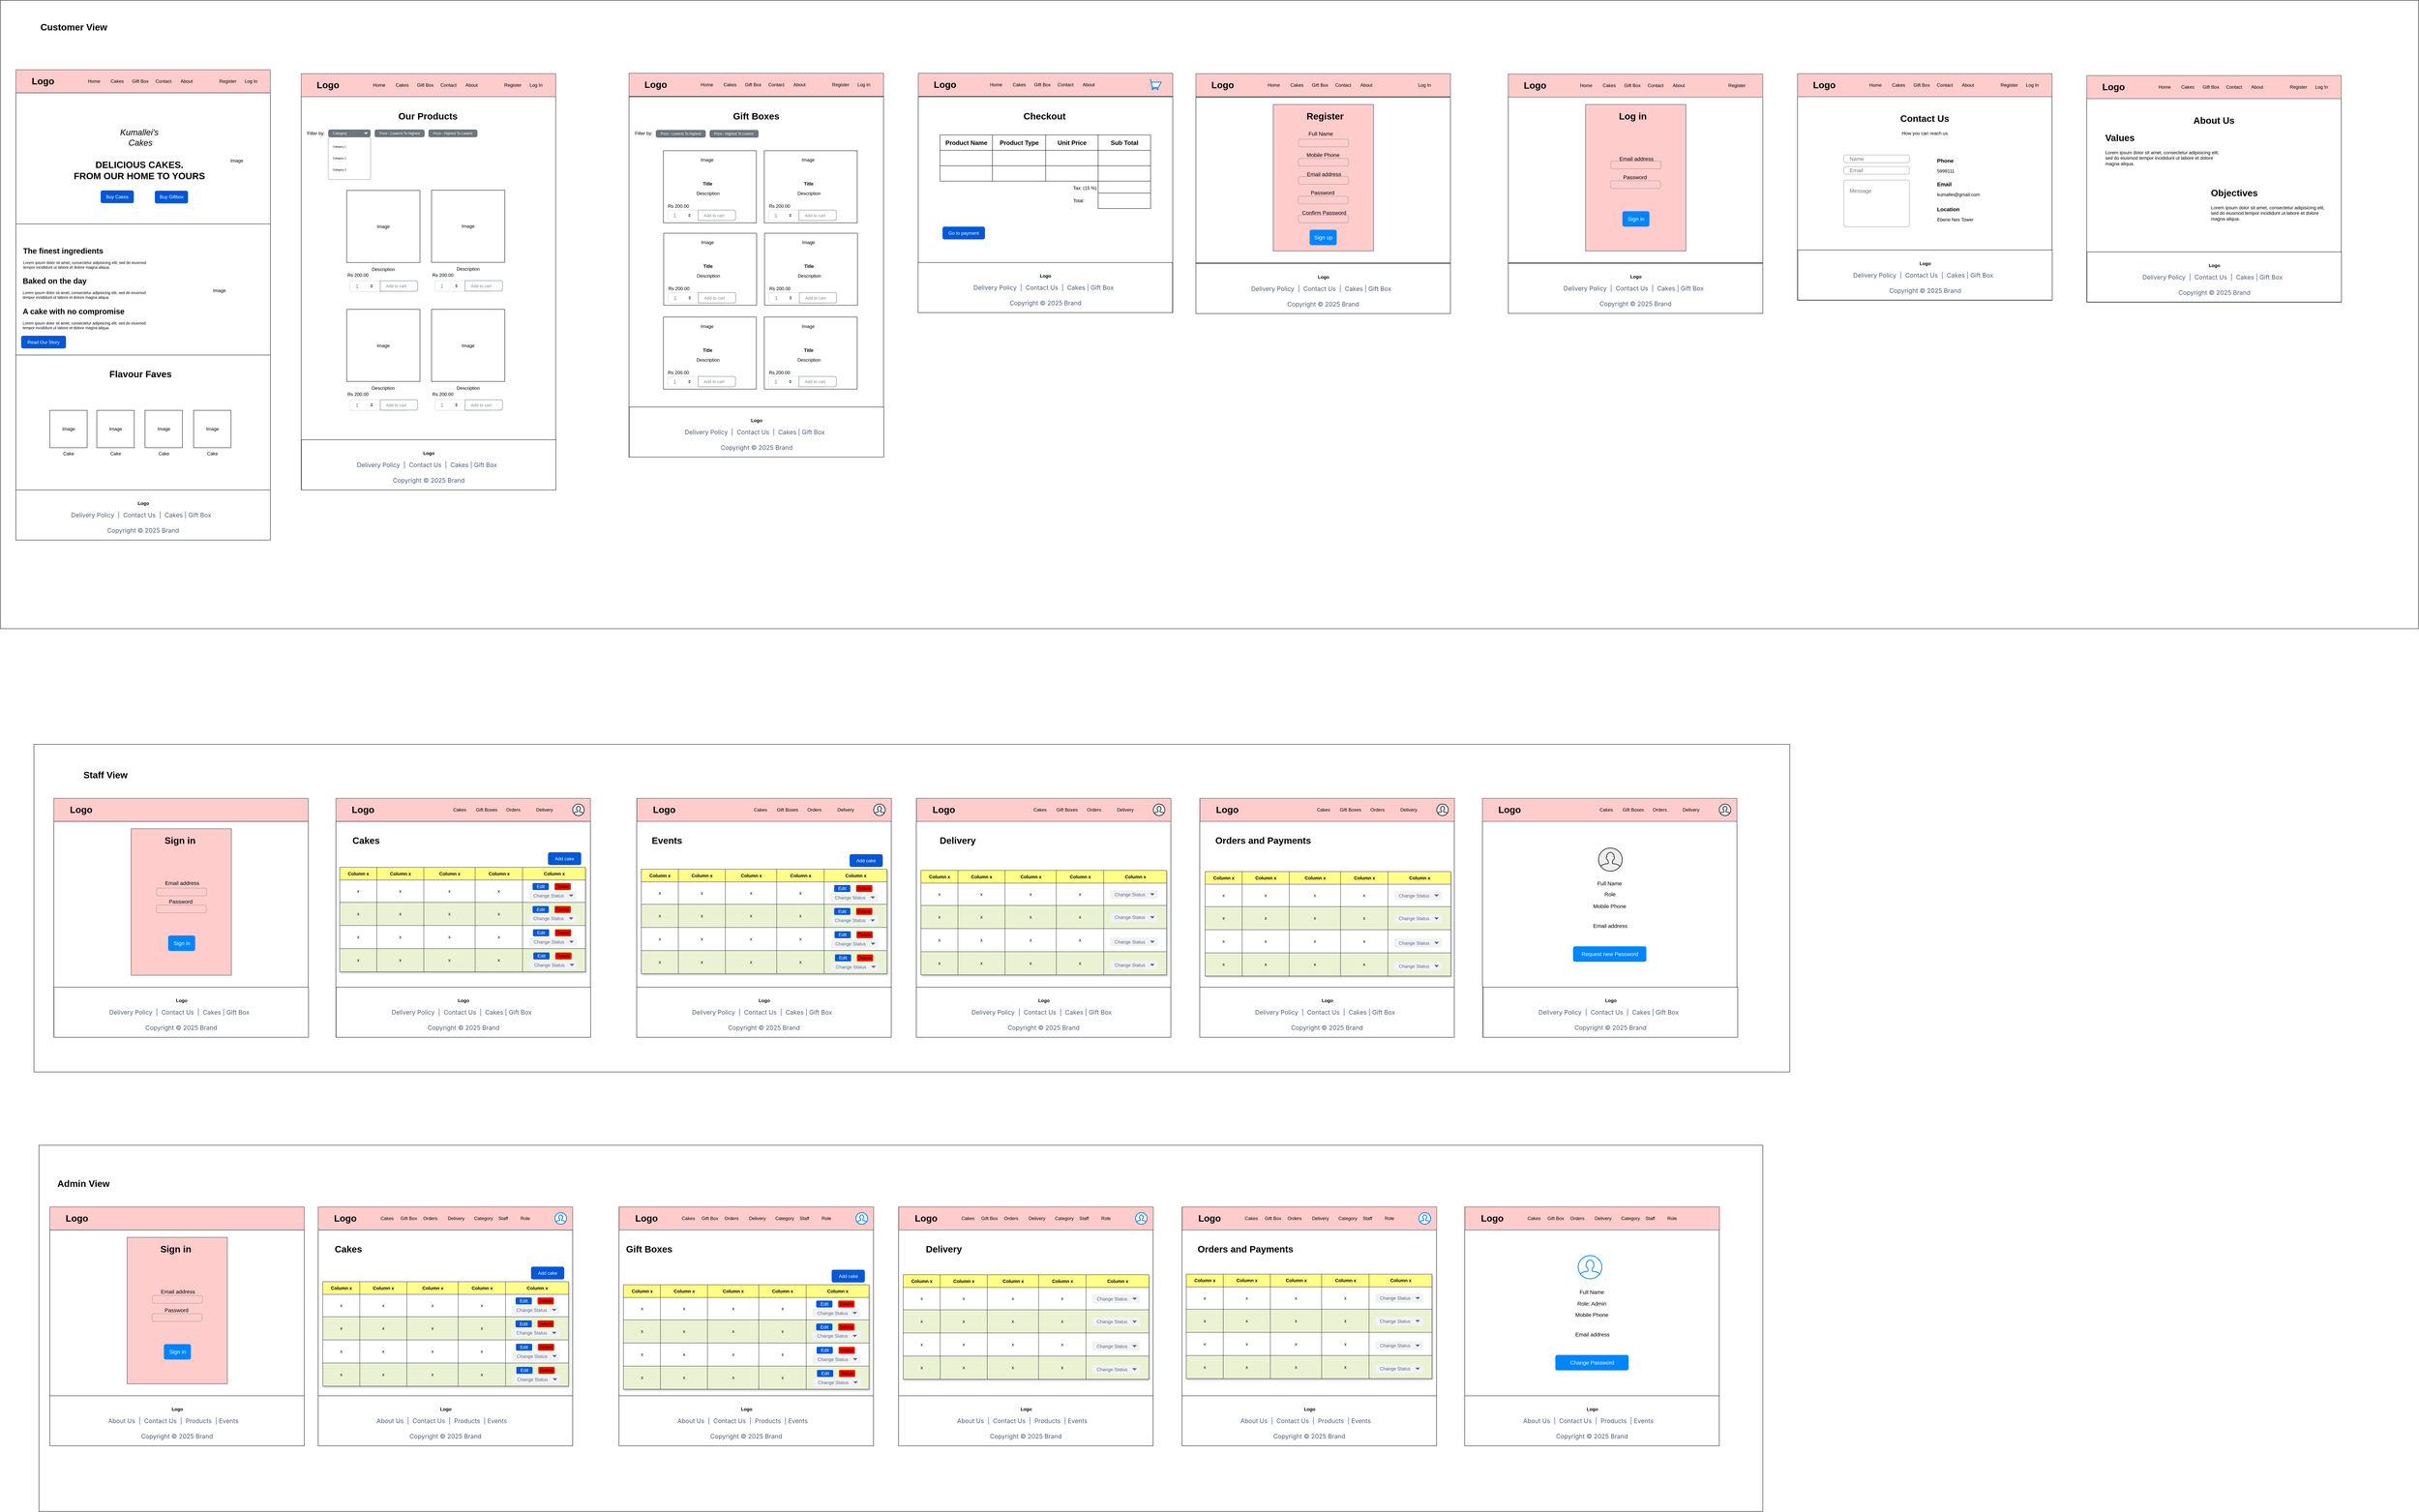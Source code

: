 <mxfile version="26.0.9">
  <diagram name="Page-1" id="seKZZVSg_LqEnne_Ge9V">
    <mxGraphModel dx="2875" dy="2293" grid="1" gridSize="10" guides="1" tooltips="1" connect="1" arrows="1" fold="1" page="1" pageScale="1" pageWidth="850" pageHeight="1100" math="0" shadow="0">
      <root>
        <mxCell id="0" />
        <mxCell id="1" parent="0" />
        <mxCell id="AJCxNRG200oeKXGPQUWd-2269" value="" style="rounded=0;whiteSpace=wrap;html=1;" vertex="1" parent="1">
          <mxGeometry x="-20" y="-70" width="6270" height="1630" as="geometry" />
        </mxCell>
        <mxCell id="AJCxNRG200oeKXGPQUWd-2268" value="" style="rounded=0;whiteSpace=wrap;html=1;" vertex="1" parent="1">
          <mxGeometry x="67" y="1860" width="4553" height="850" as="geometry" />
        </mxCell>
        <mxCell id="AJCxNRG200oeKXGPQUWd-2267" value="" style="rounded=0;whiteSpace=wrap;html=1;" vertex="1" parent="1">
          <mxGeometry x="80" y="2900" width="4470" height="950" as="geometry" />
        </mxCell>
        <mxCell id="AJCxNRG200oeKXGPQUWd-1" value="" style="rounded=0;whiteSpace=wrap;html=1;fillColor=#f5f5f5;fontColor=#333333;strokeColor=#666666;" vertex="1" parent="1">
          <mxGeometry x="20" y="110" width="660" height="1220" as="geometry" />
        </mxCell>
        <mxCell id="AJCxNRG200oeKXGPQUWd-3" value="" style="rounded=0;whiteSpace=wrap;html=1;fillColor=#ffcccc;strokeColor=#36393d;" vertex="1" parent="1">
          <mxGeometry x="20" y="110" width="660" height="60" as="geometry" />
        </mxCell>
        <mxCell id="AJCxNRG200oeKXGPQUWd-4" value="Logo" style="text;strokeColor=none;fillColor=none;html=1;fontSize=24;fontStyle=1;verticalAlign=middle;align=center;" vertex="1" parent="1">
          <mxGeometry x="60" y="125" width="60" height="30" as="geometry" />
        </mxCell>
        <mxCell id="AJCxNRG200oeKXGPQUWd-5" value="Home" style="text;html=1;align=center;verticalAlign=middle;whiteSpace=wrap;rounded=0;" vertex="1" parent="1">
          <mxGeometry x="193" y="125" width="60" height="30" as="geometry" />
        </mxCell>
        <mxCell id="AJCxNRG200oeKXGPQUWd-6" value="Cakes" style="text;html=1;align=center;verticalAlign=middle;whiteSpace=wrap;rounded=0;" vertex="1" parent="1">
          <mxGeometry x="253" y="125" width="60" height="30" as="geometry" />
        </mxCell>
        <mxCell id="AJCxNRG200oeKXGPQUWd-7" value="Gift Box" style="text;html=1;align=center;verticalAlign=middle;whiteSpace=wrap;rounded=0;" vertex="1" parent="1">
          <mxGeometry x="313" y="125" width="60" height="30" as="geometry" />
        </mxCell>
        <mxCell id="AJCxNRG200oeKXGPQUWd-8" value="Contact" style="text;html=1;align=center;verticalAlign=middle;whiteSpace=wrap;rounded=0;" vertex="1" parent="1">
          <mxGeometry x="373" y="125" width="60" height="30" as="geometry" />
        </mxCell>
        <mxCell id="AJCxNRG200oeKXGPQUWd-9" value="About" style="text;html=1;align=center;verticalAlign=middle;whiteSpace=wrap;rounded=0;" vertex="1" parent="1">
          <mxGeometry x="433" y="125" width="60" height="30" as="geometry" />
        </mxCell>
        <mxCell id="AJCxNRG200oeKXGPQUWd-10" value="Register" style="text;html=1;align=center;verticalAlign=middle;whiteSpace=wrap;rounded=0;" vertex="1" parent="1">
          <mxGeometry x="540" y="125" width="60" height="30" as="geometry" />
        </mxCell>
        <mxCell id="AJCxNRG200oeKXGPQUWd-11" value="Log In" style="text;html=1;align=center;verticalAlign=middle;whiteSpace=wrap;rounded=0;" vertex="1" parent="1">
          <mxGeometry x="600" y="125" width="60" height="30" as="geometry" />
        </mxCell>
        <mxCell id="AJCxNRG200oeKXGPQUWd-12" value="" style="rounded=0;whiteSpace=wrap;html=1;" vertex="1" parent="1">
          <mxGeometry x="20" y="170" width="660" height="340" as="geometry" />
        </mxCell>
        <mxCell id="AJCxNRG200oeKXGPQUWd-16" value="Kumallei&#39;s&amp;nbsp;&lt;div&gt;Cakes&lt;/div&gt;" style="text;strokeColor=none;fillColor=none;html=1;fontSize=22;fontStyle=2;verticalAlign=middle;align=center;" vertex="1" parent="1">
          <mxGeometry x="293" y="266" width="100" height="40" as="geometry" />
        </mxCell>
        <mxCell id="AJCxNRG200oeKXGPQUWd-17" value="Image" style="text;html=1;align=center;verticalAlign=middle;whiteSpace=wrap;rounded=0;" vertex="1" parent="1">
          <mxGeometry x="563" y="331" width="60" height="30" as="geometry" />
        </mxCell>
        <mxCell id="AJCxNRG200oeKXGPQUWd-20" value="" style="rounded=0;whiteSpace=wrap;html=1;fontSize=10;" vertex="1" parent="1">
          <mxGeometry x="20" y="510" width="660" height="340" as="geometry" />
        </mxCell>
        <mxCell id="AJCxNRG200oeKXGPQUWd-24" value="&lt;h1 style=&quot;margin-top: 0px;&quot;&gt;The finest ingredients&lt;/h1&gt;&lt;p&gt;Lorem ipsum dolor sit amet, consectetur adipisicing elit, sed do eiusmod tempor incididunt ut labore et dolore magna aliqua.&lt;/p&gt;" style="text;html=1;whiteSpace=wrap;overflow=hidden;rounded=0;align=left;fontSize=10;" vertex="1" parent="1">
          <mxGeometry x="36.5" y="560.5" width="350" height="69.5" as="geometry" />
        </mxCell>
        <mxCell id="AJCxNRG200oeKXGPQUWd-30" value="Read Our Story" style="rounded=1;fillColor=#0057D8;strokeColor=none;html=1;whiteSpace=wrap;fontColor=#ffffff;align=center;verticalAlign=middle;fontStyle=0;fontSize=12;sketch=0;" vertex="1" parent="1">
          <mxGeometry x="34" y="800" width="116" height="33" as="geometry" />
        </mxCell>
        <mxCell id="AJCxNRG200oeKXGPQUWd-32" value="" style="rounded=0;whiteSpace=wrap;html=1;" vertex="1" parent="1">
          <mxGeometry x="20" y="850" width="660" height="350" as="geometry" />
        </mxCell>
        <mxCell id="AJCxNRG200oeKXGPQUWd-33" value="" style="whiteSpace=wrap;html=1;aspect=fixed;" vertex="1" parent="1">
          <mxGeometry x="108" y="993.5" width="97" height="97" as="geometry" />
        </mxCell>
        <mxCell id="AJCxNRG200oeKXGPQUWd-35" value="Flavour Faves" style="text;strokeColor=none;fillColor=none;html=1;fontSize=24;fontStyle=1;verticalAlign=middle;align=center;" vertex="1" parent="1">
          <mxGeometry x="293" y="880" width="100" height="40" as="geometry" />
        </mxCell>
        <mxCell id="AJCxNRG200oeKXGPQUWd-36" value="Image" style="text;html=1;align=center;verticalAlign=middle;whiteSpace=wrap;rounded=0;" vertex="1" parent="1">
          <mxGeometry x="126.5" y="1027" width="60" height="30" as="geometry" />
        </mxCell>
        <mxCell id="AJCxNRG200oeKXGPQUWd-37" value="Cake" style="text;html=1;align=center;verticalAlign=middle;whiteSpace=wrap;rounded=0;" vertex="1" parent="1">
          <mxGeometry x="126.5" y="1090.5" width="60" height="30" as="geometry" />
        </mxCell>
        <mxCell id="AJCxNRG200oeKXGPQUWd-38" value="" style="whiteSpace=wrap;html=1;aspect=fixed;" vertex="1" parent="1">
          <mxGeometry x="230" y="993.5" width="97" height="97" as="geometry" />
        </mxCell>
        <mxCell id="AJCxNRG200oeKXGPQUWd-39" value="Image" style="text;html=1;align=center;verticalAlign=middle;whiteSpace=wrap;rounded=0;" vertex="1" parent="1">
          <mxGeometry x="248.5" y="1027" width="60" height="30" as="geometry" />
        </mxCell>
        <mxCell id="AJCxNRG200oeKXGPQUWd-40" value="Cake" style="text;html=1;align=center;verticalAlign=middle;whiteSpace=wrap;rounded=0;" vertex="1" parent="1">
          <mxGeometry x="248.5" y="1090.5" width="60" height="30" as="geometry" />
        </mxCell>
        <mxCell id="AJCxNRG200oeKXGPQUWd-41" value="" style="whiteSpace=wrap;html=1;aspect=fixed;" vertex="1" parent="1">
          <mxGeometry x="355" y="993.5" width="97" height="97" as="geometry" />
        </mxCell>
        <mxCell id="AJCxNRG200oeKXGPQUWd-42" value="Image" style="text;html=1;align=center;verticalAlign=middle;whiteSpace=wrap;rounded=0;" vertex="1" parent="1">
          <mxGeometry x="373.5" y="1027" width="60" height="30" as="geometry" />
        </mxCell>
        <mxCell id="AJCxNRG200oeKXGPQUWd-43" value="Cake" style="text;html=1;align=center;verticalAlign=middle;whiteSpace=wrap;rounded=0;" vertex="1" parent="1">
          <mxGeometry x="373.5" y="1090.5" width="60" height="30" as="geometry" />
        </mxCell>
        <mxCell id="AJCxNRG200oeKXGPQUWd-47" value="" style="whiteSpace=wrap;html=1;aspect=fixed;" vertex="1" parent="1">
          <mxGeometry x="481" y="993.5" width="97" height="97" as="geometry" />
        </mxCell>
        <mxCell id="AJCxNRG200oeKXGPQUWd-48" value="Cake" style="text;html=1;align=center;verticalAlign=middle;whiteSpace=wrap;rounded=0;" vertex="1" parent="1">
          <mxGeometry x="499.5" y="1090.5" width="60" height="30" as="geometry" />
        </mxCell>
        <mxCell id="AJCxNRG200oeKXGPQUWd-49" value="Image" style="text;html=1;align=center;verticalAlign=middle;whiteSpace=wrap;rounded=0;" vertex="1" parent="1">
          <mxGeometry x="499.5" y="1027" width="60" height="30" as="geometry" />
        </mxCell>
        <mxCell id="AJCxNRG200oeKXGPQUWd-75" value="" style="rounded=0;whiteSpace=wrap;html=1;" vertex="1" parent="1">
          <mxGeometry x="20" y="1200" width="660" height="130" as="geometry" />
        </mxCell>
        <mxCell id="AJCxNRG200oeKXGPQUWd-76" value="&lt;span style=&quot;color: rgb(78, 93, 120); font-family: Inter, &amp;quot;Helvetica Neue&amp;quot;, Helvetica, Arial, sans-serif; font-size: 16px; text-align: start; background-color: rgb(255, 255, 255);&quot;&gt;Copyright © 2025 Brand&lt;/span&gt;" style="text;html=1;align=center;verticalAlign=middle;whiteSpace=wrap;rounded=0;" vertex="1" parent="1">
          <mxGeometry x="250" y="1290" width="200" height="30" as="geometry" />
        </mxCell>
        <mxCell id="AJCxNRG200oeKXGPQUWd-77" value="&lt;div style=&quot;text-align: start;&quot;&gt;&lt;font face=&quot;Inter, Helvetica Neue, Helvetica, Arial, sans-serif&quot; color=&quot;#4e5d78&quot;&gt;&lt;span style=&quot;font-size: 16px; background-color: rgb(255, 255, 255);&quot;&gt;Delivery Policy&amp;nbsp; |&amp;nbsp; Contact Us&amp;nbsp; |&amp;nbsp; Cakes | Gift Box&lt;/span&gt;&lt;/font&gt;&lt;/div&gt;" style="text;html=1;align=center;verticalAlign=middle;whiteSpace=wrap;rounded=0;" vertex="1" parent="1">
          <mxGeometry x="155" y="1250" width="380" height="30" as="geometry" />
        </mxCell>
        <mxCell id="AJCxNRG200oeKXGPQUWd-78" value="Logo" style="text;html=1;align=center;verticalAlign=middle;whiteSpace=wrap;rounded=0;fontStyle=1" vertex="1" parent="1">
          <mxGeometry x="320.5" y="1220" width="60" height="30" as="geometry" />
        </mxCell>
        <mxCell id="AJCxNRG200oeKXGPQUWd-79" value="" style="rounded=0;whiteSpace=wrap;html=1;fillColor=#f5f5f5;fontColor=#333333;strokeColor=#666666;" vertex="1" parent="1">
          <mxGeometry x="760" y="120" width="660" height="1080" as="geometry" />
        </mxCell>
        <mxCell id="AJCxNRG200oeKXGPQUWd-81" value="Logo" style="text;strokeColor=none;fillColor=none;html=1;fontSize=24;fontStyle=1;verticalAlign=middle;align=center;" vertex="1" parent="1">
          <mxGeometry x="797" y="134" width="60" height="30" as="geometry" />
        </mxCell>
        <mxCell id="AJCxNRG200oeKXGPQUWd-82" value="Home" style="text;html=1;align=center;verticalAlign=middle;whiteSpace=wrap;rounded=0;" vertex="1" parent="1">
          <mxGeometry x="930" y="134" width="60" height="30" as="geometry" />
        </mxCell>
        <mxCell id="AJCxNRG200oeKXGPQUWd-83" value="Products" style="text;html=1;align=center;verticalAlign=middle;whiteSpace=wrap;rounded=0;" vertex="1" parent="1">
          <mxGeometry x="990" y="134" width="60" height="30" as="geometry" />
        </mxCell>
        <mxCell id="AJCxNRG200oeKXGPQUWd-84" value="Events" style="text;html=1;align=center;verticalAlign=middle;whiteSpace=wrap;rounded=0;" vertex="1" parent="1">
          <mxGeometry x="1050" y="134" width="60" height="30" as="geometry" />
        </mxCell>
        <mxCell id="AJCxNRG200oeKXGPQUWd-85" value="Contact" style="text;html=1;align=center;verticalAlign=middle;whiteSpace=wrap;rounded=0;" vertex="1" parent="1">
          <mxGeometry x="1110" y="134" width="60" height="30" as="geometry" />
        </mxCell>
        <mxCell id="AJCxNRG200oeKXGPQUWd-86" value="About" style="text;html=1;align=center;verticalAlign=middle;whiteSpace=wrap;rounded=0;" vertex="1" parent="1">
          <mxGeometry x="1170" y="134" width="60" height="30" as="geometry" />
        </mxCell>
        <mxCell id="AJCxNRG200oeKXGPQUWd-87" value="Sign In" style="text;html=1;align=center;verticalAlign=middle;whiteSpace=wrap;rounded=0;" vertex="1" parent="1">
          <mxGeometry x="1277" y="134" width="60" height="30" as="geometry" />
        </mxCell>
        <mxCell id="AJCxNRG200oeKXGPQUWd-88" value="Sign Up" style="text;html=1;align=center;verticalAlign=middle;whiteSpace=wrap;rounded=0;" vertex="1" parent="1">
          <mxGeometry x="1337" y="134" width="60" height="30" as="geometry" />
        </mxCell>
        <mxCell id="AJCxNRG200oeKXGPQUWd-89" value="" style="rounded=0;whiteSpace=wrap;html=1;" vertex="1" parent="1">
          <mxGeometry x="760" y="180" width="660" height="890" as="geometry" />
        </mxCell>
        <mxCell id="AJCxNRG200oeKXGPQUWd-98" value="&lt;h1 style=&quot;margin-top: 0px;&quot;&gt;Our Products&lt;/h1&gt;" style="text;html=1;whiteSpace=wrap;overflow=hidden;rounded=0;" vertex="1" parent="1">
          <mxGeometry x="1010" y="210" width="160" height="40" as="geometry" />
        </mxCell>
        <mxCell id="AJCxNRG200oeKXGPQUWd-138" value="" style="rounded=0;whiteSpace=wrap;html=1;" vertex="1" parent="1">
          <mxGeometry x="760" y="1070" width="660" height="130" as="geometry" />
        </mxCell>
        <mxCell id="AJCxNRG200oeKXGPQUWd-139" value="&lt;span style=&quot;color: rgb(78, 93, 120); font-family: Inter, &amp;quot;Helvetica Neue&amp;quot;, Helvetica, Arial, sans-serif; font-size: 16px; text-align: start; background-color: rgb(255, 255, 255);&quot;&gt;Copyright © 2025 Brand&lt;/span&gt;" style="text;html=1;align=center;verticalAlign=middle;whiteSpace=wrap;rounded=0;" vertex="1" parent="1">
          <mxGeometry x="990" y="1160" width="200" height="30" as="geometry" />
        </mxCell>
        <mxCell id="AJCxNRG200oeKXGPQUWd-140" value="&lt;div style=&quot;text-align: start;&quot;&gt;&lt;font face=&quot;Inter, Helvetica Neue, Helvetica, Arial, sans-serif&quot; color=&quot;#4e5d78&quot;&gt;&lt;span style=&quot;font-size: 16px; background-color: rgb(255, 255, 255);&quot;&gt;About Us&amp;nbsp; |&amp;nbsp; Contact Us&amp;nbsp; |&amp;nbsp; Products&amp;nbsp; | Events&amp;nbsp;&amp;nbsp;&lt;/span&gt;&lt;/font&gt;&lt;/div&gt;" style="text;html=1;align=center;verticalAlign=middle;whiteSpace=wrap;rounded=0;" vertex="1" parent="1">
          <mxGeometry x="895" y="1120" width="380" height="30" as="geometry" />
        </mxCell>
        <mxCell id="AJCxNRG200oeKXGPQUWd-141" value="Logo" style="text;html=1;align=center;verticalAlign=middle;whiteSpace=wrap;rounded=0;fontStyle=1" vertex="1" parent="1">
          <mxGeometry x="1060.5" y="1090" width="60" height="30" as="geometry" />
        </mxCell>
        <mxCell id="AJCxNRG200oeKXGPQUWd-143" value="Filter by:&amp;nbsp;" style="text;html=1;align=center;verticalAlign=middle;whiteSpace=wrap;rounded=0;" vertex="1" parent="1">
          <mxGeometry x="770" y="260" width="60" height="30" as="geometry" />
        </mxCell>
        <mxCell id="AJCxNRG200oeKXGPQUWd-145" value="Category" style="html=1;shadow=0;dashed=0;shape=mxgraph.bootstrap.rrect;rSize=5;strokeColor=none;strokeWidth=1;fillColor=#6C767D;fontColor=#ffffff;whiteSpace=wrap;align=left;verticalAlign=middle;fontStyle=0;fontSize=9;spacingLeft=10;" vertex="1" parent="1">
          <mxGeometry x="830" y="265" width="110" height="20" as="geometry" />
        </mxCell>
        <mxCell id="AJCxNRG200oeKXGPQUWd-146" value="" style="shape=triangle;direction=south;fillColor=#ffffff;strokeColor=none;perimeter=none;" vertex="1" parent="AJCxNRG200oeKXGPQUWd-145">
          <mxGeometry x="1" y="0.5" width="10" height="5" relative="1" as="geometry">
            <mxPoint x="-17" y="-2.5" as="offset" />
          </mxGeometry>
        </mxCell>
        <mxCell id="AJCxNRG200oeKXGPQUWd-147" value="" style="swimlane;container=1;shape=mxgraph.bootstrap.rrect;rSize=5;strokeColor=#999999;fillColor=#ffffff;fontStyle=0;childLayout=stackLayout;horizontal=1;startSize=0;horizontalStack=0;resizeParent=1;resizeParentMax=0;resizeLast=0;collapsible=0;marginBottom=0;whiteSpace=wrap;html=1;fontSize=15;" vertex="1" parent="1">
          <mxGeometry x="830" y="285" width="110" height="110" as="geometry" />
        </mxCell>
        <mxCell id="AJCxNRG200oeKXGPQUWd-148" value="" style="text;align=center;verticalAlign=middle;spacingLeft=10;spacingRight=10;overflow=hidden;points=[[0,0.5],[1,0.5]];portConstraint=eastwest;rotatable=0;whiteSpace=wrap;html=1;fontColor=inherit;" vertex="1" parent="AJCxNRG200oeKXGPQUWd-147">
          <mxGeometry width="110" height="10" as="geometry" />
        </mxCell>
        <mxCell id="AJCxNRG200oeKXGPQUWd-149" value="Category 1" style="text;align=left;verticalAlign=middle;spacingLeft=10;spacingRight=10;overflow=hidden;points=[[0,0.5],[1,0.5]];portConstraint=eastwest;rotatable=0;whiteSpace=wrap;html=1;fontColor=inherit;fontSize=7;fontStyle=0;" vertex="1" parent="AJCxNRG200oeKXGPQUWd-147">
          <mxGeometry y="10" width="110" height="30" as="geometry" />
        </mxCell>
        <mxCell id="AJCxNRG200oeKXGPQUWd-150" value="Category 2" style="text;align=left;verticalAlign=middle;spacingLeft=10;spacingRight=10;overflow=hidden;points=[[0,0.5],[1,0.5]];portConstraint=eastwest;rotatable=0;whiteSpace=wrap;html=1;fontColor=inherit;fontSize=7;fontStyle=0;" vertex="1" parent="AJCxNRG200oeKXGPQUWd-147">
          <mxGeometry y="40" width="110" height="30" as="geometry" />
        </mxCell>
        <mxCell id="AJCxNRG200oeKXGPQUWd-151" value="Category 3" style="text;align=left;verticalAlign=middle;spacingLeft=10;spacingRight=10;overflow=hidden;points=[[0,0.5],[1,0.5]];portConstraint=eastwest;rotatable=0;whiteSpace=wrap;html=1;fontColor=inherit;fontSize=7;fontStyle=0;" vertex="1" parent="AJCxNRG200oeKXGPQUWd-147">
          <mxGeometry y="70" width="110" height="30" as="geometry" />
        </mxCell>
        <mxCell id="AJCxNRG200oeKXGPQUWd-152" value="" style="text;align=center;verticalAlign=middle;spacingLeft=10;spacingRight=10;overflow=hidden;points=[[0,0.5],[1,0.5]];portConstraint=eastwest;rotatable=0;whiteSpace=wrap;html=1;fontColor=inherit;fontSize=7;" vertex="1" parent="AJCxNRG200oeKXGPQUWd-147">
          <mxGeometry y="100" width="110" height="10" as="geometry" />
        </mxCell>
        <mxCell id="AJCxNRG200oeKXGPQUWd-153" value="Price - Lowerst To Highest" style="html=1;shadow=0;dashed=0;shape=mxgraph.bootstrap.rrect;rSize=5;strokeColor=none;strokeWidth=1;fillColor=#6C767D;fontColor=#ffffff;whiteSpace=wrap;align=left;verticalAlign=middle;fontStyle=0;fontSize=9;spacingLeft=10;" vertex="1" parent="1">
          <mxGeometry x="950.5" y="265" width="129.5" height="20" as="geometry" />
        </mxCell>
        <mxCell id="AJCxNRG200oeKXGPQUWd-155" value="Price - Highest To Lowest" style="html=1;shadow=0;dashed=0;shape=mxgraph.bootstrap.rrect;rSize=5;strokeColor=none;strokeWidth=1;fillColor=#6C767D;fontColor=#ffffff;whiteSpace=wrap;align=left;verticalAlign=middle;fontStyle=0;fontSize=9;spacingLeft=10;" vertex="1" parent="1">
          <mxGeometry x="1090" y="265" width="127" height="20" as="geometry" />
        </mxCell>
        <mxCell id="AJCxNRG200oeKXGPQUWd-156" value="" style="rounded=0;whiteSpace=wrap;html=1;" vertex="1" parent="1">
          <mxGeometry x="878" y="423" width="190" height="187" as="geometry" />
        </mxCell>
        <mxCell id="AJCxNRG200oeKXGPQUWd-157" value="Image" style="text;html=1;align=center;verticalAlign=middle;whiteSpace=wrap;rounded=0;" vertex="1" parent="1">
          <mxGeometry x="943" y="502" width="60" height="30" as="geometry" />
        </mxCell>
        <mxCell id="AJCxNRG200oeKXGPQUWd-158" value="Description" style="text;html=1;align=center;verticalAlign=middle;whiteSpace=wrap;rounded=0;" vertex="1" parent="1">
          <mxGeometry x="878" y="612.5" width="190" height="30" as="geometry" />
        </mxCell>
        <mxCell id="AJCxNRG200oeKXGPQUWd-159" value="Rs 200.00" style="text;html=1;align=left;verticalAlign=middle;whiteSpace=wrap;rounded=0;" vertex="1" parent="1">
          <mxGeometry x="878" y="630" width="190" height="26" as="geometry" />
        </mxCell>
        <mxCell id="AJCxNRG200oeKXGPQUWd-161" value="1" style="html=1;shadow=0;dashed=0;shape=mxgraph.bootstrap.rrect;rSize=5;strokeColor=#CED4DA;html=1;whiteSpace=wrap;fillColor=#FFFFFF;fontColor=#7D868C;align=left;spacing=15;fontSize=14;" vertex="1" parent="1">
          <mxGeometry x="886" y="657.5" width="150" height="27.5" as="geometry" />
        </mxCell>
        <mxCell id="AJCxNRG200oeKXGPQUWd-162" value="" style="shape=triangle;direction=south;fillColor=#343A40;strokeColor=none;perimeter=none;" vertex="1" parent="AJCxNRG200oeKXGPQUWd-161">
          <mxGeometry x="1" y="0.5" width="7" height="3" relative="1" as="geometry">
            <mxPoint x="-97" y="1" as="offset" />
          </mxGeometry>
        </mxCell>
        <mxCell id="AJCxNRG200oeKXGPQUWd-163" value="" style="shape=triangle;direction=north;fillColor=#343A40;strokeColor=none;perimeter=none;" vertex="1" parent="AJCxNRG200oeKXGPQUWd-161">
          <mxGeometry x="1" y="0.5" width="7" height="3" relative="1" as="geometry">
            <mxPoint x="-97" y="-4" as="offset" />
          </mxGeometry>
        </mxCell>
        <mxCell id="AJCxNRG200oeKXGPQUWd-164" value="&lt;span style=&quot;color: rgb(125, 134, 140);&quot;&gt;Add to cart&lt;/span&gt;" style="html=1;shadow=0;dashed=0;shape=mxgraph.bootstrap.rightButton;strokeColor=#6C757D;gradientColor=inherit;fontColor=inherit;fillColor=#ffffff;rSize=5;perimeter=none;whiteSpace=wrap;resizeHeight=1;fontSize=11;align=left;spacing=15;" vertex="1" parent="AJCxNRG200oeKXGPQUWd-161">
          <mxGeometry x="1" width="97" height="27" relative="1" as="geometry">
            <mxPoint x="-71" as="offset" />
          </mxGeometry>
        </mxCell>
        <mxCell id="AJCxNRG200oeKXGPQUWd-166" value="1" style="html=1;shadow=0;dashed=0;shape=mxgraph.bootstrap.rrect;rSize=5;strokeColor=#CED4DA;html=1;whiteSpace=wrap;fillColor=#FFFFFF;fontColor=#7D868C;align=left;spacing=15;fontSize=14;" vertex="1" parent="1">
          <mxGeometry x="1106" y="657" width="150" height="27.5" as="geometry" />
        </mxCell>
        <mxCell id="AJCxNRG200oeKXGPQUWd-167" value="" style="shape=triangle;direction=south;fillColor=#343A40;strokeColor=none;perimeter=none;" vertex="1" parent="AJCxNRG200oeKXGPQUWd-166">
          <mxGeometry x="1" y="0.5" width="7" height="3" relative="1" as="geometry">
            <mxPoint x="-97" y="1" as="offset" />
          </mxGeometry>
        </mxCell>
        <mxCell id="AJCxNRG200oeKXGPQUWd-168" value="" style="shape=triangle;direction=north;fillColor=#343A40;strokeColor=none;perimeter=none;" vertex="1" parent="AJCxNRG200oeKXGPQUWd-166">
          <mxGeometry x="1" y="0.5" width="7" height="3" relative="1" as="geometry">
            <mxPoint x="-97" y="-4" as="offset" />
          </mxGeometry>
        </mxCell>
        <mxCell id="AJCxNRG200oeKXGPQUWd-169" value="&lt;span style=&quot;color: rgb(125, 134, 140);&quot;&gt;Add to cart&lt;/span&gt;" style="html=1;shadow=0;dashed=0;shape=mxgraph.bootstrap.rightButton;strokeColor=#6C757D;gradientColor=inherit;fontColor=inherit;fillColor=#ffffff;rSize=5;perimeter=none;whiteSpace=wrap;resizeHeight=1;fontSize=11;align=left;spacing=15;" vertex="1" parent="AJCxNRG200oeKXGPQUWd-166">
          <mxGeometry x="1" width="97" height="27" relative="1" as="geometry">
            <mxPoint x="-71" as="offset" />
          </mxGeometry>
        </mxCell>
        <mxCell id="AJCxNRG200oeKXGPQUWd-170" value="" style="rounded=0;whiteSpace=wrap;html=1;" vertex="1" parent="1">
          <mxGeometry x="1098" y="422.5" width="190" height="187" as="geometry" />
        </mxCell>
        <mxCell id="AJCxNRG200oeKXGPQUWd-171" value="Image" style="text;html=1;align=center;verticalAlign=middle;whiteSpace=wrap;rounded=0;" vertex="1" parent="1">
          <mxGeometry x="1163" y="500" width="60" height="31.5" as="geometry" />
        </mxCell>
        <mxCell id="AJCxNRG200oeKXGPQUWd-172" value="Rs 200.00" style="text;html=1;align=left;verticalAlign=middle;whiteSpace=wrap;rounded=0;" vertex="1" parent="1">
          <mxGeometry x="1098" y="629.5" width="190" height="26" as="geometry" />
        </mxCell>
        <mxCell id="AJCxNRG200oeKXGPQUWd-173" value="Description" style="text;html=1;align=center;verticalAlign=middle;whiteSpace=wrap;rounded=0;" vertex="1" parent="1">
          <mxGeometry x="1098" y="612" width="190" height="30" as="geometry" />
        </mxCell>
        <mxCell id="AJCxNRG200oeKXGPQUWd-174" value="1" style="html=1;shadow=0;dashed=0;shape=mxgraph.bootstrap.rrect;rSize=5;strokeColor=#CED4DA;html=1;whiteSpace=wrap;fillColor=#FFFFFF;fontColor=#7D868C;align=left;spacing=15;fontSize=14;" vertex="1" parent="1">
          <mxGeometry x="886" y="966" width="150" height="27.5" as="geometry" />
        </mxCell>
        <mxCell id="AJCxNRG200oeKXGPQUWd-175" value="" style="shape=triangle;direction=south;fillColor=#343A40;strokeColor=none;perimeter=none;" vertex="1" parent="AJCxNRG200oeKXGPQUWd-174">
          <mxGeometry x="1" y="0.5" width="7" height="3" relative="1" as="geometry">
            <mxPoint x="-97" y="1" as="offset" />
          </mxGeometry>
        </mxCell>
        <mxCell id="AJCxNRG200oeKXGPQUWd-176" value="" style="shape=triangle;direction=north;fillColor=#343A40;strokeColor=none;perimeter=none;" vertex="1" parent="AJCxNRG200oeKXGPQUWd-174">
          <mxGeometry x="1" y="0.5" width="7" height="3" relative="1" as="geometry">
            <mxPoint x="-97" y="-4" as="offset" />
          </mxGeometry>
        </mxCell>
        <mxCell id="AJCxNRG200oeKXGPQUWd-177" value="&lt;span style=&quot;color: rgb(125, 134, 140);&quot;&gt;Add to cart&lt;/span&gt;" style="html=1;shadow=0;dashed=0;shape=mxgraph.bootstrap.rightButton;strokeColor=#6C757D;gradientColor=inherit;fontColor=inherit;fillColor=#ffffff;rSize=5;perimeter=none;whiteSpace=wrap;resizeHeight=1;fontSize=11;align=left;spacing=15;" vertex="1" parent="AJCxNRG200oeKXGPQUWd-174">
          <mxGeometry x="1" width="97" height="27" relative="1" as="geometry">
            <mxPoint x="-71" as="offset" />
          </mxGeometry>
        </mxCell>
        <mxCell id="AJCxNRG200oeKXGPQUWd-178" value="" style="rounded=0;whiteSpace=wrap;html=1;" vertex="1" parent="1">
          <mxGeometry x="878" y="731.5" width="190" height="187" as="geometry" />
        </mxCell>
        <mxCell id="AJCxNRG200oeKXGPQUWd-179" value="Image" style="text;html=1;align=center;verticalAlign=middle;whiteSpace=wrap;rounded=0;" vertex="1" parent="1">
          <mxGeometry x="943" y="810.5" width="60" height="30" as="geometry" />
        </mxCell>
        <mxCell id="AJCxNRG200oeKXGPQUWd-180" value="Rs 200.00" style="text;html=1;align=left;verticalAlign=middle;whiteSpace=wrap;rounded=0;" vertex="1" parent="1">
          <mxGeometry x="878" y="938.5" width="190" height="26" as="geometry" />
        </mxCell>
        <mxCell id="AJCxNRG200oeKXGPQUWd-181" value="Description" style="text;html=1;align=center;verticalAlign=middle;whiteSpace=wrap;rounded=0;" vertex="1" parent="1">
          <mxGeometry x="878" y="921" width="190" height="30" as="geometry" />
        </mxCell>
        <mxCell id="AJCxNRG200oeKXGPQUWd-182" value="1" style="html=1;shadow=0;dashed=0;shape=mxgraph.bootstrap.rrect;rSize=5;strokeColor=#CED4DA;html=1;whiteSpace=wrap;fillColor=#FFFFFF;fontColor=#7D868C;align=left;spacing=15;fontSize=14;" vertex="1" parent="1">
          <mxGeometry x="1106" y="966" width="150" height="27.5" as="geometry" />
        </mxCell>
        <mxCell id="AJCxNRG200oeKXGPQUWd-183" value="" style="shape=triangle;direction=south;fillColor=#343A40;strokeColor=none;perimeter=none;" vertex="1" parent="AJCxNRG200oeKXGPQUWd-182">
          <mxGeometry x="1" y="0.5" width="7" height="3" relative="1" as="geometry">
            <mxPoint x="-97" y="1" as="offset" />
          </mxGeometry>
        </mxCell>
        <mxCell id="AJCxNRG200oeKXGPQUWd-184" value="" style="shape=triangle;direction=north;fillColor=#343A40;strokeColor=none;perimeter=none;" vertex="1" parent="AJCxNRG200oeKXGPQUWd-182">
          <mxGeometry x="1" y="0.5" width="7" height="3" relative="1" as="geometry">
            <mxPoint x="-97" y="-4" as="offset" />
          </mxGeometry>
        </mxCell>
        <mxCell id="AJCxNRG200oeKXGPQUWd-185" value="&lt;span style=&quot;color: rgb(125, 134, 140);&quot;&gt;Add to cart&lt;/span&gt;" style="html=1;shadow=0;dashed=0;shape=mxgraph.bootstrap.rightButton;strokeColor=#6C757D;gradientColor=inherit;fontColor=inherit;fillColor=#ffffff;rSize=5;perimeter=none;whiteSpace=wrap;resizeHeight=1;fontSize=11;align=left;spacing=15;" vertex="1" parent="AJCxNRG200oeKXGPQUWd-182">
          <mxGeometry x="1" width="97" height="27" relative="1" as="geometry">
            <mxPoint x="-71" as="offset" />
          </mxGeometry>
        </mxCell>
        <mxCell id="AJCxNRG200oeKXGPQUWd-186" value="" style="rounded=0;whiteSpace=wrap;html=1;" vertex="1" parent="1">
          <mxGeometry x="1098" y="731.5" width="190" height="187" as="geometry" />
        </mxCell>
        <mxCell id="AJCxNRG200oeKXGPQUWd-187" value="Image" style="text;html=1;align=center;verticalAlign=middle;whiteSpace=wrap;rounded=0;" vertex="1" parent="1">
          <mxGeometry x="1163" y="810.5" width="60" height="30" as="geometry" />
        </mxCell>
        <mxCell id="AJCxNRG200oeKXGPQUWd-188" value="Rs 200.00" style="text;html=1;align=left;verticalAlign=middle;whiteSpace=wrap;rounded=0;" vertex="1" parent="1">
          <mxGeometry x="1098" y="938.5" width="190" height="26" as="geometry" />
        </mxCell>
        <mxCell id="AJCxNRG200oeKXGPQUWd-189" value="Description" style="text;html=1;align=center;verticalAlign=middle;whiteSpace=wrap;rounded=0;" vertex="1" parent="1">
          <mxGeometry x="1098" y="921" width="190" height="30" as="geometry" />
        </mxCell>
        <mxCell id="AJCxNRG200oeKXGPQUWd-190" value="" style="rounded=0;whiteSpace=wrap;html=1;fillColor=#f5f5f5;fontColor=#333333;strokeColor=#666666;" vertex="1" parent="1">
          <mxGeometry x="1610" y="120" width="660" height="995" as="geometry" />
        </mxCell>
        <mxCell id="AJCxNRG200oeKXGPQUWd-200" value="" style="rounded=0;whiteSpace=wrap;html=1;" vertex="1" parent="1">
          <mxGeometry x="1610" y="180" width="660" height="805" as="geometry" />
        </mxCell>
        <mxCell id="AJCxNRG200oeKXGPQUWd-201" value="&lt;h1 style=&quot;margin-top: 0px;&quot;&gt;Gift Boxes&lt;/h1&gt;" style="text;html=1;whiteSpace=wrap;overflow=hidden;rounded=0;align=center;" vertex="1" parent="1">
          <mxGeometry x="1860" y="210" width="160" height="40" as="geometry" />
        </mxCell>
        <mxCell id="AJCxNRG200oeKXGPQUWd-202" value="" style="rounded=0;whiteSpace=wrap;html=1;" vertex="1" parent="1">
          <mxGeometry x="1610" y="985" width="660" height="130" as="geometry" />
        </mxCell>
        <mxCell id="AJCxNRG200oeKXGPQUWd-203" value="&lt;span style=&quot;color: rgb(78, 93, 120); font-family: Inter, &amp;quot;Helvetica Neue&amp;quot;, Helvetica, Arial, sans-serif; font-size: 16px; text-align: start; background-color: rgb(255, 255, 255);&quot;&gt;Copyright © 2025 Brand&lt;/span&gt;" style="text;html=1;align=center;verticalAlign=middle;whiteSpace=wrap;rounded=0;" vertex="1" parent="1">
          <mxGeometry x="1840" y="1075" width="200" height="30" as="geometry" />
        </mxCell>
        <mxCell id="AJCxNRG200oeKXGPQUWd-204" value="&lt;div style=&quot;text-align: start;&quot;&gt;&lt;font face=&quot;Inter, Helvetica Neue, Helvetica, Arial, sans-serif&quot; color=&quot;#4e5d78&quot;&gt;&lt;span style=&quot;font-size: 16px; background-color: rgb(255, 255, 255);&quot;&gt;About Us&amp;nbsp; |&amp;nbsp; Contact Us&amp;nbsp; |&amp;nbsp; Products&amp;nbsp; | Events&amp;nbsp;&amp;nbsp;&lt;/span&gt;&lt;/font&gt;&lt;/div&gt;" style="text;html=1;align=center;verticalAlign=middle;whiteSpace=wrap;rounded=0;" vertex="1" parent="1">
          <mxGeometry x="1745" y="1035" width="380" height="30" as="geometry" />
        </mxCell>
        <mxCell id="AJCxNRG200oeKXGPQUWd-205" value="Logo" style="text;html=1;align=center;verticalAlign=middle;whiteSpace=wrap;rounded=0;fontStyle=1" vertex="1" parent="1">
          <mxGeometry x="1910.5" y="1005" width="60" height="30" as="geometry" />
        </mxCell>
        <mxCell id="AJCxNRG200oeKXGPQUWd-206" value="Filter by:&amp;nbsp;" style="text;html=1;align=center;verticalAlign=middle;whiteSpace=wrap;rounded=0;" vertex="1" parent="1">
          <mxGeometry x="1620" y="260" width="60" height="30" as="geometry" />
        </mxCell>
        <mxCell id="AJCxNRG200oeKXGPQUWd-215" value="Price - Lowerst To Highest" style="html=1;shadow=0;dashed=0;shape=mxgraph.bootstrap.rrect;rSize=5;strokeColor=none;strokeWidth=1;fillColor=#6C767D;fontColor=#ffffff;whiteSpace=wrap;align=left;verticalAlign=middle;fontStyle=0;fontSize=9;spacingLeft=10;" vertex="1" parent="1">
          <mxGeometry x="1679.5" y="266" width="129.5" height="20" as="geometry" />
        </mxCell>
        <mxCell id="AJCxNRG200oeKXGPQUWd-216" value="Price - Highest To Lowest" style="html=1;shadow=0;dashed=0;shape=mxgraph.bootstrap.rrect;rSize=5;strokeColor=none;strokeWidth=1;fillColor=#6C767D;fontColor=#ffffff;whiteSpace=wrap;align=left;verticalAlign=middle;fontStyle=0;fontSize=9;spacingLeft=10;" vertex="1" parent="1">
          <mxGeometry x="1819" y="266" width="127" height="20" as="geometry" />
        </mxCell>
        <mxCell id="AJCxNRG200oeKXGPQUWd-217" value="" style="rounded=0;whiteSpace=wrap;html=1;" vertex="1" parent="1">
          <mxGeometry x="1699.25" y="320" width="241" height="187" as="geometry" />
        </mxCell>
        <mxCell id="AJCxNRG200oeKXGPQUWd-219" value="Description" style="text;html=1;align=center;verticalAlign=middle;whiteSpace=wrap;rounded=0;" vertex="1" parent="1">
          <mxGeometry x="1720.25" y="416" width="190" height="30" as="geometry" />
        </mxCell>
        <mxCell id="AJCxNRG200oeKXGPQUWd-220" value="Rs 200.00" style="text;html=1;align=left;verticalAlign=middle;whiteSpace=wrap;rounded=0;" vertex="1" parent="1">
          <mxGeometry x="1709.25" y="451" width="190" height="26" as="geometry" />
        </mxCell>
        <mxCell id="AJCxNRG200oeKXGPQUWd-221" value="1" style="html=1;shadow=0;dashed=0;shape=mxgraph.bootstrap.rrect;rSize=5;strokeColor=#CED4DA;html=1;whiteSpace=wrap;fillColor=#FFFFFF;fontColor=#7D868C;align=left;spacing=15;fontSize=14;" vertex="1" parent="1">
          <mxGeometry x="1710.25" y="474" width="150" height="27.5" as="geometry" />
        </mxCell>
        <mxCell id="AJCxNRG200oeKXGPQUWd-222" value="" style="shape=triangle;direction=south;fillColor=#343A40;strokeColor=none;perimeter=none;" vertex="1" parent="AJCxNRG200oeKXGPQUWd-221">
          <mxGeometry x="1" y="0.5" width="7" height="3" relative="1" as="geometry">
            <mxPoint x="-97" y="1" as="offset" />
          </mxGeometry>
        </mxCell>
        <mxCell id="AJCxNRG200oeKXGPQUWd-223" value="" style="shape=triangle;direction=north;fillColor=#343A40;strokeColor=none;perimeter=none;" vertex="1" parent="AJCxNRG200oeKXGPQUWd-221">
          <mxGeometry x="1" y="0.5" width="7" height="3" relative="1" as="geometry">
            <mxPoint x="-97" y="-4" as="offset" />
          </mxGeometry>
        </mxCell>
        <mxCell id="AJCxNRG200oeKXGPQUWd-224" value="&lt;span style=&quot;color: rgb(125, 134, 140);&quot;&gt;Add to cart&lt;/span&gt;" style="html=1;shadow=0;dashed=0;shape=mxgraph.bootstrap.rightButton;strokeColor=#6C757D;gradientColor=inherit;fontColor=inherit;fillColor=#ffffff;rSize=5;perimeter=none;whiteSpace=wrap;resizeHeight=1;fontSize=11;align=left;spacing=15;" vertex="1" parent="AJCxNRG200oeKXGPQUWd-221">
          <mxGeometry x="1" width="97" height="27" relative="1" as="geometry">
            <mxPoint x="-71" as="offset" />
          </mxGeometry>
        </mxCell>
        <mxCell id="AJCxNRG200oeKXGPQUWd-251" value="Image" style="text;html=1;align=left;verticalAlign=middle;whiteSpace=wrap;rounded=0;" vertex="1" parent="1">
          <mxGeometry x="1794.25" y="331" width="40" height="26" as="geometry" />
        </mxCell>
        <mxCell id="AJCxNRG200oeKXGPQUWd-252" value="Title" style="text;html=1;align=center;verticalAlign=middle;whiteSpace=wrap;rounded=0;fontStyle=1" vertex="1" parent="1">
          <mxGeometry x="1719.25" y="391" width="190" height="30" as="geometry" />
        </mxCell>
        <mxCell id="AJCxNRG200oeKXGPQUWd-273" value="" style="rounded=0;whiteSpace=wrap;html=1;fillColor=#f5f5f5;fontColor=#333333;strokeColor=#666666;" vertex="1" parent="1">
          <mxGeometry x="2360" y="120" width="660" height="620" as="geometry" />
        </mxCell>
        <mxCell id="AJCxNRG200oeKXGPQUWd-283" value="" style="rounded=0;whiteSpace=wrap;html=1;" vertex="1" parent="1">
          <mxGeometry x="2360" y="180" width="660" height="430" as="geometry" />
        </mxCell>
        <mxCell id="AJCxNRG200oeKXGPQUWd-284" value="&lt;h1 style=&quot;margin-top: 0px;&quot;&gt;Checkout&lt;/h1&gt;" style="text;html=1;whiteSpace=wrap;overflow=hidden;rounded=0;" vertex="1" parent="1">
          <mxGeometry x="2630.5" y="210" width="120" height="40" as="geometry" />
        </mxCell>
        <mxCell id="AJCxNRG200oeKXGPQUWd-285" value="" style="rounded=0;whiteSpace=wrap;html=1;" vertex="1" parent="1">
          <mxGeometry x="2360" y="610" width="660" height="130" as="geometry" />
        </mxCell>
        <mxCell id="AJCxNRG200oeKXGPQUWd-286" value="&lt;span style=&quot;color: rgb(78, 93, 120); font-family: Inter, &amp;quot;Helvetica Neue&amp;quot;, Helvetica, Arial, sans-serif; font-size: 16px; text-align: start; background-color: rgb(255, 255, 255);&quot;&gt;Copyright © 2025 Brand&lt;/span&gt;" style="text;html=1;align=center;verticalAlign=middle;whiteSpace=wrap;rounded=0;" vertex="1" parent="1">
          <mxGeometry x="2590" y="700" width="200" height="30" as="geometry" />
        </mxCell>
        <mxCell id="AJCxNRG200oeKXGPQUWd-287" value="&lt;div style=&quot;text-align: start;&quot;&gt;&lt;font face=&quot;Inter, Helvetica Neue, Helvetica, Arial, sans-serif&quot; color=&quot;#4e5d78&quot;&gt;&lt;span style=&quot;font-size: 16px; background-color: rgb(255, 255, 255);&quot;&gt;About Us&amp;nbsp; |&amp;nbsp; Contact Us&amp;nbsp; |&amp;nbsp; Products&amp;nbsp; | Events&amp;nbsp;&amp;nbsp;&lt;/span&gt;&lt;/font&gt;&lt;/div&gt;" style="text;html=1;align=center;verticalAlign=middle;whiteSpace=wrap;rounded=0;" vertex="1" parent="1">
          <mxGeometry x="2495" y="660" width="380" height="30" as="geometry" />
        </mxCell>
        <mxCell id="AJCxNRG200oeKXGPQUWd-288" value="Logo" style="text;html=1;align=center;verticalAlign=middle;whiteSpace=wrap;rounded=0;fontStyle=1" vertex="1" parent="1">
          <mxGeometry x="2660.5" y="630" width="60" height="30" as="geometry" />
        </mxCell>
        <mxCell id="AJCxNRG200oeKXGPQUWd-322" value="" style="shape=table;startSize=0;container=1;collapsible=0;childLayout=tableLayout;fontSize=16;" vertex="1" parent="1">
          <mxGeometry x="2416.5" y="279" width="546" height="120" as="geometry" />
        </mxCell>
        <mxCell id="AJCxNRG200oeKXGPQUWd-323" value="" style="shape=tableRow;horizontal=0;startSize=0;swimlaneHead=0;swimlaneBody=0;strokeColor=inherit;top=0;left=0;bottom=0;right=0;collapsible=0;dropTarget=0;fillColor=none;points=[[0,0.5],[1,0.5]];portConstraint=eastwest;fontSize=16;fontStyle=1" vertex="1" parent="AJCxNRG200oeKXGPQUWd-322">
          <mxGeometry width="546" height="40" as="geometry" />
        </mxCell>
        <mxCell id="AJCxNRG200oeKXGPQUWd-324" value="&lt;b&gt;Product Name&lt;/b&gt;" style="shape=partialRectangle;html=1;whiteSpace=wrap;connectable=0;strokeColor=inherit;overflow=hidden;fillColor=none;top=0;left=0;bottom=0;right=0;pointerEvents=1;fontSize=16;" vertex="1" parent="AJCxNRG200oeKXGPQUWd-323">
          <mxGeometry width="136" height="40" as="geometry">
            <mxRectangle width="136" height="40" as="alternateBounds" />
          </mxGeometry>
        </mxCell>
        <mxCell id="AJCxNRG200oeKXGPQUWd-325" value="&lt;b&gt;Product Type&lt;/b&gt;" style="shape=partialRectangle;html=1;whiteSpace=wrap;connectable=0;strokeColor=inherit;overflow=hidden;fillColor=none;top=0;left=0;bottom=0;right=0;pointerEvents=1;fontSize=16;" vertex="1" parent="AJCxNRG200oeKXGPQUWd-323">
          <mxGeometry x="136" width="138" height="40" as="geometry">
            <mxRectangle width="138" height="40" as="alternateBounds" />
          </mxGeometry>
        </mxCell>
        <mxCell id="AJCxNRG200oeKXGPQUWd-326" value="&lt;b&gt;Unit Price&lt;/b&gt;" style="shape=partialRectangle;html=1;whiteSpace=wrap;connectable=0;strokeColor=inherit;overflow=hidden;fillColor=none;top=0;left=0;bottom=0;right=0;pointerEvents=1;fontSize=16;" vertex="1" parent="AJCxNRG200oeKXGPQUWd-323">
          <mxGeometry x="274" width="136" height="40" as="geometry">
            <mxRectangle width="136" height="40" as="alternateBounds" />
          </mxGeometry>
        </mxCell>
        <mxCell id="AJCxNRG200oeKXGPQUWd-335" value="&lt;b&gt;Sub Total&lt;/b&gt;" style="shape=partialRectangle;html=1;whiteSpace=wrap;connectable=0;strokeColor=inherit;overflow=hidden;fillColor=none;top=0;left=0;bottom=0;right=0;pointerEvents=1;fontSize=16;" vertex="1" parent="AJCxNRG200oeKXGPQUWd-323">
          <mxGeometry x="410" width="136" height="40" as="geometry">
            <mxRectangle width="136" height="40" as="alternateBounds" />
          </mxGeometry>
        </mxCell>
        <mxCell id="AJCxNRG200oeKXGPQUWd-327" value="" style="shape=tableRow;horizontal=0;startSize=0;swimlaneHead=0;swimlaneBody=0;strokeColor=inherit;top=0;left=0;bottom=0;right=0;collapsible=0;dropTarget=0;fillColor=none;points=[[0,0.5],[1,0.5]];portConstraint=eastwest;fontSize=16;" vertex="1" parent="AJCxNRG200oeKXGPQUWd-322">
          <mxGeometry y="40" width="546" height="40" as="geometry" />
        </mxCell>
        <mxCell id="AJCxNRG200oeKXGPQUWd-328" value="" style="shape=partialRectangle;html=1;whiteSpace=wrap;connectable=0;strokeColor=inherit;overflow=hidden;fillColor=none;top=0;left=0;bottom=0;right=0;pointerEvents=1;fontSize=16;" vertex="1" parent="AJCxNRG200oeKXGPQUWd-327">
          <mxGeometry width="136" height="40" as="geometry">
            <mxRectangle width="136" height="40" as="alternateBounds" />
          </mxGeometry>
        </mxCell>
        <mxCell id="AJCxNRG200oeKXGPQUWd-329" value="" style="shape=partialRectangle;html=1;whiteSpace=wrap;connectable=0;strokeColor=inherit;overflow=hidden;fillColor=none;top=0;left=0;bottom=0;right=0;pointerEvents=1;fontSize=16;" vertex="1" parent="AJCxNRG200oeKXGPQUWd-327">
          <mxGeometry x="136" width="138" height="40" as="geometry">
            <mxRectangle width="138" height="40" as="alternateBounds" />
          </mxGeometry>
        </mxCell>
        <mxCell id="AJCxNRG200oeKXGPQUWd-330" value="" style="shape=partialRectangle;html=1;whiteSpace=wrap;connectable=0;strokeColor=inherit;overflow=hidden;fillColor=none;top=0;left=0;bottom=0;right=0;pointerEvents=1;fontSize=16;" vertex="1" parent="AJCxNRG200oeKXGPQUWd-327">
          <mxGeometry x="274" width="136" height="40" as="geometry">
            <mxRectangle width="136" height="40" as="alternateBounds" />
          </mxGeometry>
        </mxCell>
        <mxCell id="AJCxNRG200oeKXGPQUWd-336" style="shape=partialRectangle;html=1;whiteSpace=wrap;connectable=0;strokeColor=inherit;overflow=hidden;fillColor=none;top=0;left=0;bottom=0;right=0;pointerEvents=1;fontSize=16;" vertex="1" parent="AJCxNRG200oeKXGPQUWd-327">
          <mxGeometry x="410" width="136" height="40" as="geometry">
            <mxRectangle width="136" height="40" as="alternateBounds" />
          </mxGeometry>
        </mxCell>
        <mxCell id="AJCxNRG200oeKXGPQUWd-331" value="" style="shape=tableRow;horizontal=0;startSize=0;swimlaneHead=0;swimlaneBody=0;strokeColor=inherit;top=0;left=0;bottom=0;right=0;collapsible=0;dropTarget=0;fillColor=none;points=[[0,0.5],[1,0.5]];portConstraint=eastwest;fontSize=16;" vertex="1" parent="AJCxNRG200oeKXGPQUWd-322">
          <mxGeometry y="80" width="546" height="40" as="geometry" />
        </mxCell>
        <mxCell id="AJCxNRG200oeKXGPQUWd-332" value="" style="shape=partialRectangle;html=1;whiteSpace=wrap;connectable=0;strokeColor=inherit;overflow=hidden;fillColor=none;top=0;left=0;bottom=0;right=0;pointerEvents=1;fontSize=16;" vertex="1" parent="AJCxNRG200oeKXGPQUWd-331">
          <mxGeometry width="136" height="40" as="geometry">
            <mxRectangle width="136" height="40" as="alternateBounds" />
          </mxGeometry>
        </mxCell>
        <mxCell id="AJCxNRG200oeKXGPQUWd-333" value="" style="shape=partialRectangle;html=1;whiteSpace=wrap;connectable=0;strokeColor=inherit;overflow=hidden;fillColor=none;top=0;left=0;bottom=0;right=0;pointerEvents=1;fontSize=16;" vertex="1" parent="AJCxNRG200oeKXGPQUWd-331">
          <mxGeometry x="136" width="138" height="40" as="geometry">
            <mxRectangle width="138" height="40" as="alternateBounds" />
          </mxGeometry>
        </mxCell>
        <mxCell id="AJCxNRG200oeKXGPQUWd-334" value="" style="shape=partialRectangle;html=1;whiteSpace=wrap;connectable=0;strokeColor=inherit;overflow=hidden;fillColor=none;top=0;left=0;bottom=0;right=0;pointerEvents=1;fontSize=16;" vertex="1" parent="AJCxNRG200oeKXGPQUWd-331">
          <mxGeometry x="274" width="136" height="40" as="geometry">
            <mxRectangle width="136" height="40" as="alternateBounds" />
          </mxGeometry>
        </mxCell>
        <mxCell id="AJCxNRG200oeKXGPQUWd-337" style="shape=partialRectangle;html=1;whiteSpace=wrap;connectable=0;strokeColor=inherit;overflow=hidden;fillColor=none;top=0;left=0;bottom=0;right=0;pointerEvents=1;fontSize=16;" vertex="1" parent="AJCxNRG200oeKXGPQUWd-331">
          <mxGeometry x="410" width="136" height="40" as="geometry">
            <mxRectangle width="136" height="40" as="alternateBounds" />
          </mxGeometry>
        </mxCell>
        <mxCell id="AJCxNRG200oeKXGPQUWd-348" value="" style="rounded=0;whiteSpace=wrap;html=1;" vertex="1" parent="1">
          <mxGeometry x="2826.5" y="399" width="136" height="31" as="geometry" />
        </mxCell>
        <mxCell id="AJCxNRG200oeKXGPQUWd-349" value="Tax: (15 %)" style="text;align=left;verticalAlign=middle;rounded=0;html=1;" vertex="1" parent="1">
          <mxGeometry x="2760" y="406.5" width="70" height="20" as="geometry" />
        </mxCell>
        <mxCell id="AJCxNRG200oeKXGPQUWd-350" value="" style="rounded=0;whiteSpace=wrap;html=1;" vertex="1" parent="1">
          <mxGeometry x="2826.5" y="430" width="136" height="40" as="geometry" />
        </mxCell>
        <mxCell id="AJCxNRG200oeKXGPQUWd-351" value="Total:&amp;nbsp;" style="text;html=1;align=left;verticalAlign=middle;whiteSpace=wrap;rounded=0;" vertex="1" parent="1">
          <mxGeometry x="2760" y="440" width="60" height="20" as="geometry" />
        </mxCell>
        <mxCell id="AJCxNRG200oeKXGPQUWd-353" value="Go to payment" style="rounded=1;fillColor=#0057D8;strokeColor=none;html=1;whiteSpace=wrap;fontColor=#ffffff;align=center;verticalAlign=middle;fontStyle=0;fontSize=12;sketch=0;" vertex="1" parent="1">
          <mxGeometry x="2423" y="517" width="110" height="33" as="geometry" />
        </mxCell>
        <mxCell id="AJCxNRG200oeKXGPQUWd-354" value="" style="rounded=0;whiteSpace=wrap;html=1;fillColor=#f5f5f5;fontColor=#333333;strokeColor=#666666;" vertex="1" parent="1">
          <mxGeometry x="3080" y="121" width="660" height="620" as="geometry" />
        </mxCell>
        <mxCell id="AJCxNRG200oeKXGPQUWd-364" value="" style="rounded=0;whiteSpace=wrap;html=1;" vertex="1" parent="1">
          <mxGeometry x="3080" y="181" width="660" height="430" as="geometry" />
        </mxCell>
        <mxCell id="AJCxNRG200oeKXGPQUWd-418" value="" style="rounded=0;whiteSpace=wrap;html=1;fillColor=#ffcccc;strokeColor=#36393d;" vertex="1" parent="1">
          <mxGeometry x="3280.5" y="200" width="260" height="380" as="geometry" />
        </mxCell>
        <mxCell id="AJCxNRG200oeKXGPQUWd-365" value="&lt;h1 style=&quot;margin-top: 0px;&quot;&gt;Register&lt;/h1&gt;" style="text;html=1;whiteSpace=wrap;overflow=hidden;rounded=0;" vertex="1" parent="1">
          <mxGeometry x="3365" y="210" width="105" height="40" as="geometry" />
        </mxCell>
        <mxCell id="AJCxNRG200oeKXGPQUWd-366" value="" style="rounded=0;whiteSpace=wrap;html=1;" vertex="1" parent="1">
          <mxGeometry x="3080" y="611" width="660" height="130" as="geometry" />
        </mxCell>
        <mxCell id="AJCxNRG200oeKXGPQUWd-367" value="&lt;span style=&quot;color: rgb(78, 93, 120); font-family: Inter, &amp;quot;Helvetica Neue&amp;quot;, Helvetica, Arial, sans-serif; font-size: 16px; text-align: start; background-color: rgb(255, 255, 255);&quot;&gt;Copyright © 2025 Brand&lt;/span&gt;" style="text;html=1;align=center;verticalAlign=middle;whiteSpace=wrap;rounded=0;" vertex="1" parent="1">
          <mxGeometry x="3310" y="701" width="200" height="30" as="geometry" />
        </mxCell>
        <mxCell id="AJCxNRG200oeKXGPQUWd-368" value="&lt;div style=&quot;text-align: start;&quot;&gt;&lt;font face=&quot;Inter, Helvetica Neue, Helvetica, Arial, sans-serif&quot; color=&quot;#4e5d78&quot;&gt;&lt;span style=&quot;font-size: 16px; background-color: rgb(255, 255, 255);&quot;&gt;About Us&amp;nbsp; |&amp;nbsp; Contact Us&amp;nbsp; |&amp;nbsp; Products&amp;nbsp; | Events&amp;nbsp;&amp;nbsp;&lt;/span&gt;&lt;/font&gt;&lt;/div&gt;" style="text;html=1;align=center;verticalAlign=middle;whiteSpace=wrap;rounded=0;" vertex="1" parent="1">
          <mxGeometry x="3215" y="661" width="380" height="30" as="geometry" />
        </mxCell>
        <mxCell id="AJCxNRG200oeKXGPQUWd-369" value="Logo" style="text;html=1;align=center;verticalAlign=middle;whiteSpace=wrap;rounded=0;fontStyle=1" vertex="1" parent="1">
          <mxGeometry x="3380.5" y="631" width="60" height="30" as="geometry" />
        </mxCell>
        <mxCell id="AJCxNRG200oeKXGPQUWd-404" value="Email address" style="fillColor=none;strokeColor=none;align=left;fontSize=14;" vertex="1" parent="1">
          <mxGeometry width="90" height="20" relative="1" as="geometry">
            <mxPoint x="3366" y="370" as="offset" />
          </mxGeometry>
        </mxCell>
        <mxCell id="AJCxNRG200oeKXGPQUWd-405" value="" style="html=1;shadow=0;dashed=0;shape=mxgraph.bootstrap.rrect;rSize=5;fillColor=none;strokeColor=#999999;align=left;spacing=15;fontSize=14;fontColor=#6C767D;" vertex="1" parent="1">
          <mxGeometry width="130" height="20" relative="1" as="geometry">
            <mxPoint x="3346" y="387" as="offset" />
          </mxGeometry>
        </mxCell>
        <mxCell id="AJCxNRG200oeKXGPQUWd-407" value="Password" style="fillColor=none;strokeColor=none;align=left;fontSize=14;" vertex="1" parent="1">
          <mxGeometry width="70" height="20" relative="1" as="geometry">
            <mxPoint x="3376" y="418" as="offset" />
          </mxGeometry>
        </mxCell>
        <mxCell id="AJCxNRG200oeKXGPQUWd-408" value="" style="html=1;shadow=0;dashed=0;shape=mxgraph.bootstrap.rrect;rSize=5;fillColor=none;strokeColor=#999999;align=left;spacing=15;fontSize=14;fontColor=#6C767D;" vertex="1" parent="1">
          <mxGeometry width="130" height="20" relative="1" as="geometry">
            <mxPoint x="3345" y="438" as="offset" />
          </mxGeometry>
        </mxCell>
        <mxCell id="AJCxNRG200oeKXGPQUWd-410" value="Sign up" style="html=1;shadow=0;dashed=0;shape=mxgraph.bootstrap.rrect;rSize=5;fillColor=#0085FC;strokeColor=none;align=center;fontSize=14;fontColor=#FFFFFF;" vertex="1" parent="1">
          <mxGeometry width="70" height="40" relative="1" as="geometry">
            <mxPoint x="3375" y="525" as="offset" />
          </mxGeometry>
        </mxCell>
        <mxCell id="AJCxNRG200oeKXGPQUWd-411" value="Confirm Password" style="fillColor=none;strokeColor=none;align=left;fontSize=14;" vertex="1" parent="1">
          <mxGeometry x="3353.5" y="470" width="113" height="20" as="geometry" />
        </mxCell>
        <mxCell id="AJCxNRG200oeKXGPQUWd-412" value="" style="html=1;shadow=0;dashed=0;shape=mxgraph.bootstrap.rrect;rSize=5;fillColor=none;strokeColor=#999999;align=left;spacing=15;fontSize=14;fontColor=#6C767D;" vertex="1" parent="1">
          <mxGeometry x="3345.5" y="487.0" width="130" height="20" as="geometry" />
        </mxCell>
        <mxCell id="AJCxNRG200oeKXGPQUWd-413" value="Full Name" style="fillColor=none;strokeColor=none;align=left;fontSize=14;" vertex="1" parent="1">
          <mxGeometry width="70" height="20" relative="1" as="geometry">
            <mxPoint x="3370" y="265" as="offset" />
          </mxGeometry>
        </mxCell>
        <mxCell id="AJCxNRG200oeKXGPQUWd-414" value="" style="html=1;shadow=0;dashed=0;shape=mxgraph.bootstrap.rrect;rSize=5;fillColor=none;strokeColor=#999999;align=left;spacing=15;fontSize=14;fontColor=#6C767D;" vertex="1" parent="1">
          <mxGeometry width="130" height="20" relative="1" as="geometry">
            <mxPoint x="3346" y="290" as="offset" />
          </mxGeometry>
        </mxCell>
        <mxCell id="AJCxNRG200oeKXGPQUWd-415" value="Mobile Phone" style="fillColor=none;strokeColor=none;align=left;fontSize=14;" vertex="1" parent="1">
          <mxGeometry width="90" height="20" relative="1" as="geometry">
            <mxPoint x="3365" y="320" as="offset" />
          </mxGeometry>
        </mxCell>
        <mxCell id="AJCxNRG200oeKXGPQUWd-416" value="" style="html=1;shadow=0;dashed=0;shape=mxgraph.bootstrap.rrect;rSize=5;fillColor=none;strokeColor=#999999;align=left;spacing=15;fontSize=14;fontColor=#6C767D;" vertex="1" parent="1">
          <mxGeometry width="130" height="20" relative="1" as="geometry">
            <mxPoint x="3346" y="340" as="offset" />
          </mxGeometry>
        </mxCell>
        <mxCell id="AJCxNRG200oeKXGPQUWd-419" value="" style="rounded=0;whiteSpace=wrap;html=1;fillColor=#f5f5f5;fontColor=#333333;strokeColor=#666666;" vertex="1" parent="1">
          <mxGeometry x="3890" y="121" width="660" height="620" as="geometry" />
        </mxCell>
        <mxCell id="AJCxNRG200oeKXGPQUWd-429" value="" style="rounded=0;whiteSpace=wrap;html=1;" vertex="1" parent="1">
          <mxGeometry x="3890" y="181" width="660" height="430" as="geometry" />
        </mxCell>
        <mxCell id="AJCxNRG200oeKXGPQUWd-430" value="" style="rounded=0;whiteSpace=wrap;html=1;fillColor=#ffcccc;strokeColor=#36393d;" vertex="1" parent="1">
          <mxGeometry x="4090.5" y="200" width="260" height="380" as="geometry" />
        </mxCell>
        <mxCell id="AJCxNRG200oeKXGPQUWd-431" value="&lt;h1 style=&quot;margin-top: 0px;&quot;&gt;Log in&lt;/h1&gt;" style="text;html=1;whiteSpace=wrap;overflow=hidden;rounded=0;" vertex="1" parent="1">
          <mxGeometry x="4175" y="210" width="90" height="40" as="geometry" />
        </mxCell>
        <mxCell id="AJCxNRG200oeKXGPQUWd-432" value="" style="rounded=0;whiteSpace=wrap;html=1;" vertex="1" parent="1">
          <mxGeometry x="3890" y="611" width="660" height="130" as="geometry" />
        </mxCell>
        <mxCell id="AJCxNRG200oeKXGPQUWd-433" value="&lt;span style=&quot;color: rgb(78, 93, 120); font-family: Inter, &amp;quot;Helvetica Neue&amp;quot;, Helvetica, Arial, sans-serif; font-size: 16px; text-align: start; background-color: rgb(255, 255, 255);&quot;&gt;Copyright © 2025 Brand&lt;/span&gt;" style="text;html=1;align=center;verticalAlign=middle;whiteSpace=wrap;rounded=0;" vertex="1" parent="1">
          <mxGeometry x="4120" y="701" width="200" height="30" as="geometry" />
        </mxCell>
        <mxCell id="AJCxNRG200oeKXGPQUWd-434" value="&lt;div style=&quot;text-align: start;&quot;&gt;&lt;font face=&quot;Inter, Helvetica Neue, Helvetica, Arial, sans-serif&quot; color=&quot;#4e5d78&quot;&gt;&lt;span style=&quot;font-size: 16px; background-color: rgb(255, 255, 255);&quot;&gt;About Us&amp;nbsp; |&amp;nbsp; Contact Us&amp;nbsp; |&amp;nbsp; Products&amp;nbsp; | Events&amp;nbsp;&amp;nbsp;&lt;/span&gt;&lt;/font&gt;&lt;/div&gt;" style="text;html=1;align=center;verticalAlign=middle;whiteSpace=wrap;rounded=0;" vertex="1" parent="1">
          <mxGeometry x="4025" y="661" width="380" height="30" as="geometry" />
        </mxCell>
        <mxCell id="AJCxNRG200oeKXGPQUWd-435" value="Logo" style="text;html=1;align=center;verticalAlign=middle;whiteSpace=wrap;rounded=0;fontStyle=1" vertex="1" parent="1">
          <mxGeometry x="4190.5" y="631" width="60" height="30" as="geometry" />
        </mxCell>
        <mxCell id="AJCxNRG200oeKXGPQUWd-436" value="Email address" style="fillColor=none;strokeColor=none;align=left;fontSize=14;" vertex="1" parent="1">
          <mxGeometry width="90" height="20" relative="1" as="geometry">
            <mxPoint x="4176" y="330" as="offset" />
          </mxGeometry>
        </mxCell>
        <mxCell id="AJCxNRG200oeKXGPQUWd-437" value="" style="html=1;shadow=0;dashed=0;shape=mxgraph.bootstrap.rrect;rSize=5;fillColor=none;strokeColor=#999999;align=left;spacing=15;fontSize=14;fontColor=#6C767D;" vertex="1" parent="1">
          <mxGeometry width="130" height="20" relative="1" as="geometry">
            <mxPoint x="4156" y="347" as="offset" />
          </mxGeometry>
        </mxCell>
        <mxCell id="AJCxNRG200oeKXGPQUWd-438" value="Password" style="fillColor=none;strokeColor=none;align=left;fontSize=14;" vertex="1" parent="1">
          <mxGeometry width="70" height="20" relative="1" as="geometry">
            <mxPoint x="4186" y="378" as="offset" />
          </mxGeometry>
        </mxCell>
        <mxCell id="AJCxNRG200oeKXGPQUWd-439" value="" style="html=1;shadow=0;dashed=0;shape=mxgraph.bootstrap.rrect;rSize=5;fillColor=none;strokeColor=#999999;align=left;spacing=15;fontSize=14;fontColor=#6C767D;" vertex="1" parent="1">
          <mxGeometry width="130" height="20" relative="1" as="geometry">
            <mxPoint x="4155" y="398" as="offset" />
          </mxGeometry>
        </mxCell>
        <mxCell id="AJCxNRG200oeKXGPQUWd-440" value="Sign in" style="html=1;shadow=0;dashed=0;shape=mxgraph.bootstrap.rrect;rSize=5;fillColor=#0085FC;strokeColor=none;align=center;fontSize=14;fontColor=#FFFFFF;" vertex="1" parent="1">
          <mxGeometry width="70" height="40" relative="1" as="geometry">
            <mxPoint x="4186" y="477" as="offset" />
          </mxGeometry>
        </mxCell>
        <mxCell id="AJCxNRG200oeKXGPQUWd-447" value="" style="rounded=0;whiteSpace=wrap;html=1;fillColor=#f5f5f5;fontColor=#333333;strokeColor=#666666;" vertex="1" parent="1">
          <mxGeometry x="4640" y="120" width="660" height="580" as="geometry" />
        </mxCell>
        <mxCell id="AJCxNRG200oeKXGPQUWd-457" value="" style="rounded=0;whiteSpace=wrap;html=1;" vertex="1" parent="1">
          <mxGeometry x="4640" y="180" width="660" height="400" as="geometry" />
        </mxCell>
        <mxCell id="AJCxNRG200oeKXGPQUWd-460" value="" style="rounded=0;whiteSpace=wrap;html=1;" vertex="1" parent="1">
          <mxGeometry x="4640" y="578" width="660" height="130" as="geometry" />
        </mxCell>
        <mxCell id="AJCxNRG200oeKXGPQUWd-461" value="&lt;span style=&quot;color: rgb(78, 93, 120); font-family: Inter, &amp;quot;Helvetica Neue&amp;quot;, Helvetica, Arial, sans-serif; font-size: 16px; text-align: start; background-color: rgb(255, 255, 255);&quot;&gt;Copyright © 2025 Brand&lt;/span&gt;" style="text;html=1;align=center;verticalAlign=middle;whiteSpace=wrap;rounded=0;" vertex="1" parent="1">
          <mxGeometry x="4870" y="668" width="200" height="30" as="geometry" />
        </mxCell>
        <mxCell id="AJCxNRG200oeKXGPQUWd-462" value="&lt;div style=&quot;text-align: start;&quot;&gt;&lt;font face=&quot;Inter, Helvetica Neue, Helvetica, Arial, sans-serif&quot; color=&quot;#4e5d78&quot;&gt;&lt;span style=&quot;font-size: 16px; background-color: rgb(255, 255, 255);&quot;&gt;About Us&amp;nbsp; |&amp;nbsp; Contact Us&amp;nbsp; |&amp;nbsp; Products&amp;nbsp; | Events&amp;nbsp;&amp;nbsp;&lt;/span&gt;&lt;/font&gt;&lt;/div&gt;" style="text;html=1;align=center;verticalAlign=middle;whiteSpace=wrap;rounded=0;" vertex="1" parent="1">
          <mxGeometry x="4775" y="628" width="380" height="30" as="geometry" />
        </mxCell>
        <mxCell id="AJCxNRG200oeKXGPQUWd-463" value="Logo" style="text;html=1;align=center;verticalAlign=middle;whiteSpace=wrap;rounded=0;fontStyle=1" vertex="1" parent="1">
          <mxGeometry x="4940.5" y="598" width="60" height="30" as="geometry" />
        </mxCell>
        <mxCell id="AJCxNRG200oeKXGPQUWd-469" value="&lt;h1 style=&quot;margin-top: 0px;&quot;&gt;Contact Us&lt;/h1&gt;&lt;div&gt;How you can reach us&lt;/div&gt;" style="text;html=1;whiteSpace=wrap;overflow=hidden;rounded=0;align=center;" vertex="1" parent="1">
          <mxGeometry x="4880" y="216" width="180" height="74" as="geometry" />
        </mxCell>
        <mxCell id="AJCxNRG200oeKXGPQUWd-473" value="Name" style="html=1;shadow=0;dashed=0;shape=mxgraph.bootstrap.rrect;rSize=5;fillColor=none;strokeColor=#999999;align=left;spacing=15;fontSize=14;fontColor=#6C767D;" vertex="1" parent="1">
          <mxGeometry x="4760" y="331" width="170" height="20" as="geometry" />
        </mxCell>
        <mxCell id="AJCxNRG200oeKXGPQUWd-475" value="Email" style="html=1;shadow=0;dashed=0;shape=mxgraph.bootstrap.rrect;rSize=5;fillColor=none;strokeColor=#999999;align=left;spacing=15;fontSize=14;fontColor=#6C767D;" vertex="1" parent="1">
          <mxGeometry x="4760" y="361" width="170" height="20" as="geometry" />
        </mxCell>
        <mxCell id="AJCxNRG200oeKXGPQUWd-476" value="Message" style="html=1;shadow=0;dashed=0;shape=mxgraph.bootstrap.rrect;rSize=5;fillColor=none;strokeColor=#999999;align=left;spacing=15;fontSize=14;fontColor=#6C767D;verticalAlign=top;" vertex="1" parent="1">
          <mxGeometry x="4760" y="396" width="170" height="121" as="geometry" />
        </mxCell>
        <mxCell id="AJCxNRG200oeKXGPQUWd-477" value="&lt;span style=&quot;background-color: transparent; color: light-dark(rgb(0, 0, 0), rgb(255, 255, 255));&quot;&gt;&lt;b&gt;&lt;font style=&quot;font-size: 14px;&quot;&gt;Phone&lt;/font&gt;&lt;/b&gt;&lt;/span&gt;&lt;br&gt;&lt;h1 style=&quot;margin-top: 0px;&quot;&gt;&lt;span style=&quot;background-color: transparent; color: light-dark(rgb(0, 0, 0), rgb(255, 255, 255)); font-size: 12px; font-weight: normal;&quot;&gt;5999111&lt;/span&gt;&lt;/h1&gt;" style="text;html=1;whiteSpace=wrap;overflow=hidden;rounded=0;" vertex="1" parent="1">
          <mxGeometry x="5000" y="331" width="180" height="56" as="geometry" />
        </mxCell>
        <mxCell id="AJCxNRG200oeKXGPQUWd-478" value="&lt;span style=&quot;font-size: 14px;&quot;&gt;&lt;b&gt;Email&lt;/b&gt;&lt;/span&gt;&lt;br&gt;&lt;h1 style=&quot;margin-top: 0px;&quot;&gt;&lt;span style=&quot;font-size: 12px; font-weight: 400;&quot;&gt;kumallei@gmail.com&lt;/span&gt;&lt;/h1&gt;" style="text;html=1;whiteSpace=wrap;overflow=hidden;rounded=0;" vertex="1" parent="1">
          <mxGeometry x="5000" y="392" width="180" height="56" as="geometry" />
        </mxCell>
        <mxCell id="AJCxNRG200oeKXGPQUWd-479" value="&lt;span style=&quot;font-size: 14px;&quot;&gt;&lt;b&gt;Location&lt;/b&gt;&lt;/span&gt;&lt;br&gt;&lt;h1 style=&quot;margin-top: 0px;&quot;&gt;&lt;span style=&quot;font-size: 12px; font-weight: 400;&quot;&gt;Ebene Nex Tower&lt;/span&gt;&lt;/h1&gt;" style="text;html=1;whiteSpace=wrap;overflow=hidden;rounded=0;" vertex="1" parent="1">
          <mxGeometry x="5000" y="456.75" width="180" height="56" as="geometry" />
        </mxCell>
        <mxCell id="AJCxNRG200oeKXGPQUWd-480" value="" style="rounded=0;whiteSpace=wrap;html=1;fillColor=#f5f5f5;fontColor=#333333;strokeColor=#666666;" vertex="1" parent="1">
          <mxGeometry x="5390" y="125" width="660" height="585" as="geometry" />
        </mxCell>
        <mxCell id="AJCxNRG200oeKXGPQUWd-490" value="" style="rounded=0;whiteSpace=wrap;html=1;" vertex="1" parent="1">
          <mxGeometry x="5390" y="185" width="660" height="400" as="geometry" />
        </mxCell>
        <mxCell id="AJCxNRG200oeKXGPQUWd-491" value="" style="rounded=0;whiteSpace=wrap;html=1;" vertex="1" parent="1">
          <mxGeometry x="5390" y="583" width="660" height="130" as="geometry" />
        </mxCell>
        <mxCell id="AJCxNRG200oeKXGPQUWd-492" value="&lt;span style=&quot;color: rgb(78, 93, 120); font-family: Inter, &amp;quot;Helvetica Neue&amp;quot;, Helvetica, Arial, sans-serif; font-size: 16px; text-align: start; background-color: rgb(255, 255, 255);&quot;&gt;Copyright © 2025 Brand&lt;/span&gt;" style="text;html=1;align=center;verticalAlign=middle;whiteSpace=wrap;rounded=0;" vertex="1" parent="1">
          <mxGeometry x="5620" y="673" width="200" height="30" as="geometry" />
        </mxCell>
        <mxCell id="AJCxNRG200oeKXGPQUWd-493" value="&lt;div style=&quot;text-align: start;&quot;&gt;&lt;font face=&quot;Inter, Helvetica Neue, Helvetica, Arial, sans-serif&quot; color=&quot;#4e5d78&quot;&gt;&lt;span style=&quot;font-size: 16px; background-color: rgb(255, 255, 255);&quot;&gt;About Us&amp;nbsp; |&amp;nbsp; Contact Us&amp;nbsp; |&amp;nbsp; Products&amp;nbsp; | Events&amp;nbsp;&amp;nbsp;&lt;/span&gt;&lt;/font&gt;&lt;/div&gt;" style="text;html=1;align=center;verticalAlign=middle;whiteSpace=wrap;rounded=0;" vertex="1" parent="1">
          <mxGeometry x="5525" y="633" width="380" height="30" as="geometry" />
        </mxCell>
        <mxCell id="AJCxNRG200oeKXGPQUWd-494" value="Logo" style="text;html=1;align=center;verticalAlign=middle;whiteSpace=wrap;rounded=0;fontStyle=1" vertex="1" parent="1">
          <mxGeometry x="5690.5" y="603" width="60" height="30" as="geometry" />
        </mxCell>
        <mxCell id="AJCxNRG200oeKXGPQUWd-495" value="&lt;h1 style=&quot;margin-top: 0px;&quot;&gt;About Us&lt;/h1&gt;" style="text;html=1;whiteSpace=wrap;overflow=hidden;rounded=0;align=center;" vertex="1" parent="1">
          <mxGeometry x="5630" y="221" width="180" height="39" as="geometry" />
        </mxCell>
        <mxCell id="AJCxNRG200oeKXGPQUWd-502" value="&lt;h1 style=&quot;margin-top: 0px;&quot;&gt;Values&lt;/h1&gt;&lt;p&gt;Lorem ipsum dolor sit amet, consectetur adipisicing elit, sed do eiusmod tempor incididunt ut labore et dolore magna aliqua.&lt;/p&gt;" style="text;html=1;whiteSpace=wrap;overflow=hidden;rounded=0;" vertex="1" parent="1">
          <mxGeometry x="5435.5" y="266" width="315.5" height="98.5" as="geometry" />
        </mxCell>
        <mxCell id="AJCxNRG200oeKXGPQUWd-508" value="Customer View" style="text;strokeColor=none;fillColor=none;html=1;fontSize=24;fontStyle=1;verticalAlign=middle;align=center;" vertex="1" parent="1">
          <mxGeometry x="120" y="-20" width="100" height="40" as="geometry" />
        </mxCell>
        <mxCell id="AJCxNRG200oeKXGPQUWd-511" value="" style="rounded=0;whiteSpace=wrap;html=1;fillColor=#f5f5f5;fontColor=#333333;strokeColor=#666666;" vertex="1" parent="1">
          <mxGeometry x="118.5" y="2000" width="660" height="620" as="geometry" />
        </mxCell>
        <mxCell id="AJCxNRG200oeKXGPQUWd-512" value="" style="rounded=0;whiteSpace=wrap;html=1;fillColor=#ffcccc;strokeColor=#36393d;" vertex="1" parent="1">
          <mxGeometry x="118.5" y="2000" width="660" height="60" as="geometry" />
        </mxCell>
        <mxCell id="AJCxNRG200oeKXGPQUWd-513" value="Logo" style="text;strokeColor=none;fillColor=none;html=1;fontSize=24;fontStyle=1;verticalAlign=middle;align=center;" vertex="1" parent="1">
          <mxGeometry x="158.5" y="2015" width="60" height="30" as="geometry" />
        </mxCell>
        <mxCell id="AJCxNRG200oeKXGPQUWd-521" value="" style="rounded=0;whiteSpace=wrap;html=1;" vertex="1" parent="1">
          <mxGeometry x="118.5" y="2060" width="660" height="430" as="geometry" />
        </mxCell>
        <mxCell id="AJCxNRG200oeKXGPQUWd-522" value="" style="rounded=0;whiteSpace=wrap;html=1;fillColor=#ffcccc;strokeColor=#36393d;" vertex="1" parent="1">
          <mxGeometry x="319" y="2079" width="260" height="380" as="geometry" />
        </mxCell>
        <mxCell id="AJCxNRG200oeKXGPQUWd-523" value="&lt;h1 style=&quot;margin-top: 0px;&quot;&gt;Sign in&lt;/h1&gt;" style="text;html=1;whiteSpace=wrap;overflow=hidden;rounded=0;" vertex="1" parent="1">
          <mxGeometry x="403.5" y="2089" width="90" height="40" as="geometry" />
        </mxCell>
        <mxCell id="AJCxNRG200oeKXGPQUWd-528" value="Email address" style="fillColor=none;strokeColor=none;align=left;fontSize=14;" vertex="1" parent="1">
          <mxGeometry width="90" height="20" relative="1" as="geometry">
            <mxPoint x="405" y="2209" as="offset" />
          </mxGeometry>
        </mxCell>
        <mxCell id="AJCxNRG200oeKXGPQUWd-529" value="" style="html=1;shadow=0;dashed=0;shape=mxgraph.bootstrap.rrect;rSize=5;fillColor=none;strokeColor=#999999;align=left;spacing=15;fontSize=14;fontColor=#6C767D;" vertex="1" parent="1">
          <mxGeometry width="130" height="20" relative="1" as="geometry">
            <mxPoint x="385" y="2233" as="offset" />
          </mxGeometry>
        </mxCell>
        <mxCell id="AJCxNRG200oeKXGPQUWd-530" value="Password" style="fillColor=none;strokeColor=none;align=left;fontSize=14;" vertex="1" parent="1">
          <mxGeometry width="70" height="20" relative="1" as="geometry">
            <mxPoint x="415" y="2257" as="offset" />
          </mxGeometry>
        </mxCell>
        <mxCell id="AJCxNRG200oeKXGPQUWd-531" value="" style="html=1;shadow=0;dashed=0;shape=mxgraph.bootstrap.rrect;rSize=5;fillColor=none;strokeColor=#999999;align=left;spacing=15;fontSize=14;fontColor=#6C767D;" vertex="1" parent="1">
          <mxGeometry width="130" height="20" relative="1" as="geometry">
            <mxPoint x="384" y="2277" as="offset" />
          </mxGeometry>
        </mxCell>
        <mxCell id="AJCxNRG200oeKXGPQUWd-532" value="Sign in" style="html=1;shadow=0;dashed=0;shape=mxgraph.bootstrap.rrect;rSize=5;fillColor=#0085FC;strokeColor=none;align=center;fontSize=14;fontColor=#FFFFFF;" vertex="1" parent="1">
          <mxGeometry width="70" height="40" relative="1" as="geometry">
            <mxPoint x="415" y="2356" as="offset" />
          </mxGeometry>
        </mxCell>
        <mxCell id="AJCxNRG200oeKXGPQUWd-534" value="" style="rounded=0;whiteSpace=wrap;html=1;fillColor=#f5f5f5;fontColor=#333333;strokeColor=#666666;" vertex="1" parent="1">
          <mxGeometry x="850" y="2000" width="660" height="620" as="geometry" />
        </mxCell>
        <mxCell id="AJCxNRG200oeKXGPQUWd-535" value="" style="rounded=0;whiteSpace=wrap;html=1;fillColor=#ffcccc;strokeColor=#36393d;" vertex="1" parent="1">
          <mxGeometry x="850" y="2000" width="660" height="60" as="geometry" />
        </mxCell>
        <mxCell id="AJCxNRG200oeKXGPQUWd-536" value="Logo" style="text;strokeColor=none;fillColor=none;html=1;fontSize=24;fontStyle=1;verticalAlign=middle;align=center;" vertex="1" parent="1">
          <mxGeometry x="890" y="2015" width="60" height="30" as="geometry" />
        </mxCell>
        <mxCell id="AJCxNRG200oeKXGPQUWd-537" value="Cakes" style="text;html=1;align=center;verticalAlign=middle;whiteSpace=wrap;rounded=0;" vertex="1" parent="1">
          <mxGeometry x="1140.5" y="2015" width="60" height="30" as="geometry" />
        </mxCell>
        <mxCell id="AJCxNRG200oeKXGPQUWd-538" value="Gift Boxes" style="text;html=1;align=center;verticalAlign=middle;whiteSpace=wrap;rounded=0;" vertex="1" parent="1">
          <mxGeometry x="1210.5" y="2015" width="60" height="30" as="geometry" />
        </mxCell>
        <mxCell id="AJCxNRG200oeKXGPQUWd-539" value="Delivery" style="text;html=1;align=center;verticalAlign=middle;whiteSpace=wrap;rounded=0;" vertex="1" parent="1">
          <mxGeometry x="1361" y="2015" width="60" height="30" as="geometry" />
        </mxCell>
        <mxCell id="AJCxNRG200oeKXGPQUWd-540" value="" style="rounded=0;whiteSpace=wrap;html=1;" vertex="1" parent="1">
          <mxGeometry x="850" y="2060" width="660" height="430" as="geometry" />
        </mxCell>
        <mxCell id="AJCxNRG200oeKXGPQUWd-552" value="" style="html=1;verticalLabelPosition=bottom;align=center;labelBackgroundColor=#ffffff;verticalAlign=top;strokeWidth=2;strokeColor=#36393d;shadow=0;dashed=0;shape=mxgraph.ios7.icons.user;fillColor=#eeeeee;" vertex="1" parent="1">
          <mxGeometry x="1464" y="2015" width="30" height="30" as="geometry" />
        </mxCell>
        <mxCell id="AJCxNRG200oeKXGPQUWd-553" value="Assets" style="childLayout=tableLayout;recursiveResize=0;shadow=1;fillColor=#ffcc99;strokeColor=#36393d;" vertex="1" parent="1">
          <mxGeometry x="860" y="2179" width="637" height="271" as="geometry" />
        </mxCell>
        <mxCell id="AJCxNRG200oeKXGPQUWd-554" style="shape=tableRow;horizontal=0;startSize=0;swimlaneHead=0;swimlaneBody=0;top=0;left=0;bottom=0;right=0;dropTarget=0;collapsible=0;recursiveResize=0;expand=0;fontStyle=0;strokeColor=#36393d;fillColor=#ffff88;" vertex="1" parent="AJCxNRG200oeKXGPQUWd-553">
          <mxGeometry width="637" height="33" as="geometry" />
        </mxCell>
        <mxCell id="AJCxNRG200oeKXGPQUWd-555" value="Column x" style="connectable=0;recursiveResize=0;strokeColor=#36393d;fillColor=#ffff88;align=center;fontStyle=1;html=1;" vertex="1" parent="AJCxNRG200oeKXGPQUWd-554">
          <mxGeometry width="96" height="33" as="geometry">
            <mxRectangle width="96" height="33" as="alternateBounds" />
          </mxGeometry>
        </mxCell>
        <mxCell id="AJCxNRG200oeKXGPQUWd-556" value="Column x" style="connectable=0;recursiveResize=0;strokeColor=#36393d;fillColor=#ffff88;align=center;fontStyle=1;html=1;" vertex="1" parent="AJCxNRG200oeKXGPQUWd-554">
          <mxGeometry x="96" width="122" height="33" as="geometry">
            <mxRectangle width="122" height="33" as="alternateBounds" />
          </mxGeometry>
        </mxCell>
        <mxCell id="AJCxNRG200oeKXGPQUWd-557" value="Column x" style="connectable=0;recursiveResize=0;strokeColor=#36393d;fillColor=#ffff88;align=center;fontStyle=1;html=1;" vertex="1" parent="AJCxNRG200oeKXGPQUWd-554">
          <mxGeometry x="218" width="133" height="33" as="geometry">
            <mxRectangle width="133" height="33" as="alternateBounds" />
          </mxGeometry>
        </mxCell>
        <mxCell id="AJCxNRG200oeKXGPQUWd-574" value="Column x" style="connectable=0;recursiveResize=0;strokeColor=#36393d;fillColor=#ffff88;align=center;fontStyle=1;html=1;" vertex="1" parent="AJCxNRG200oeKXGPQUWd-554">
          <mxGeometry x="351" width="123" height="33" as="geometry">
            <mxRectangle width="123" height="33" as="alternateBounds" />
          </mxGeometry>
        </mxCell>
        <mxCell id="AJCxNRG200oeKXGPQUWd-580" value="Column x" style="connectable=0;recursiveResize=0;strokeColor=#36393d;fillColor=#ffff88;align=center;fontStyle=1;html=1;" vertex="1" parent="AJCxNRG200oeKXGPQUWd-554">
          <mxGeometry x="474" width="163" height="33" as="geometry">
            <mxRectangle width="163" height="33" as="alternateBounds" />
          </mxGeometry>
        </mxCell>
        <mxCell id="AJCxNRG200oeKXGPQUWd-558" value="" style="shape=tableRow;horizontal=0;startSize=0;swimlaneHead=0;swimlaneBody=0;top=0;left=0;bottom=0;right=0;dropTarget=0;collapsible=0;recursiveResize=0;expand=0;fontStyle=0;strokeColor=inherit;fillColor=#ffffff;" vertex="1" parent="AJCxNRG200oeKXGPQUWd-553">
          <mxGeometry y="33" width="637" height="58" as="geometry" />
        </mxCell>
        <mxCell id="AJCxNRG200oeKXGPQUWd-559" value="x" style="connectable=0;recursiveResize=0;strokeColor=inherit;fillColor=inherit;align=center;whiteSpace=wrap;html=1;" vertex="1" parent="AJCxNRG200oeKXGPQUWd-558">
          <mxGeometry width="96" height="58" as="geometry">
            <mxRectangle width="96" height="58" as="alternateBounds" />
          </mxGeometry>
        </mxCell>
        <mxCell id="AJCxNRG200oeKXGPQUWd-560" value="x" style="connectable=0;recursiveResize=0;strokeColor=inherit;fillColor=inherit;align=center;whiteSpace=wrap;html=1;" vertex="1" parent="AJCxNRG200oeKXGPQUWd-558">
          <mxGeometry x="96" width="122" height="58" as="geometry">
            <mxRectangle width="122" height="58" as="alternateBounds" />
          </mxGeometry>
        </mxCell>
        <mxCell id="AJCxNRG200oeKXGPQUWd-561" value="x" style="connectable=0;recursiveResize=0;strokeColor=inherit;fillColor=inherit;align=center;whiteSpace=wrap;html=1;" vertex="1" parent="AJCxNRG200oeKXGPQUWd-558">
          <mxGeometry x="218" width="133" height="58" as="geometry">
            <mxRectangle width="133" height="58" as="alternateBounds" />
          </mxGeometry>
        </mxCell>
        <mxCell id="AJCxNRG200oeKXGPQUWd-575" value="x" style="connectable=0;recursiveResize=0;strokeColor=inherit;fillColor=inherit;align=center;whiteSpace=wrap;html=1;" vertex="1" parent="AJCxNRG200oeKXGPQUWd-558">
          <mxGeometry x="351" width="123" height="58" as="geometry">
            <mxRectangle width="123" height="58" as="alternateBounds" />
          </mxGeometry>
        </mxCell>
        <mxCell id="AJCxNRG200oeKXGPQUWd-581" style="connectable=0;recursiveResize=0;strokeColor=inherit;fillColor=inherit;align=center;whiteSpace=wrap;html=1;" vertex="1" parent="AJCxNRG200oeKXGPQUWd-558">
          <mxGeometry x="474" width="163" height="58" as="geometry">
            <mxRectangle width="163" height="58" as="alternateBounds" />
          </mxGeometry>
        </mxCell>
        <mxCell id="AJCxNRG200oeKXGPQUWd-562" value="" style="shape=tableRow;horizontal=0;startSize=0;swimlaneHead=0;swimlaneBody=0;top=0;left=0;bottom=0;right=0;dropTarget=0;collapsible=0;recursiveResize=0;expand=0;fontStyle=1;strokeColor=inherit;fillColor=#EAF2D3;" vertex="1" parent="AJCxNRG200oeKXGPQUWd-553">
          <mxGeometry y="91" width="637" height="60" as="geometry" />
        </mxCell>
        <mxCell id="AJCxNRG200oeKXGPQUWd-563" value="x" style="connectable=0;recursiveResize=0;strokeColor=inherit;fillColor=inherit;whiteSpace=wrap;html=1;" vertex="1" parent="AJCxNRG200oeKXGPQUWd-562">
          <mxGeometry width="96" height="60" as="geometry">
            <mxRectangle width="96" height="60" as="alternateBounds" />
          </mxGeometry>
        </mxCell>
        <mxCell id="AJCxNRG200oeKXGPQUWd-564" value="x" style="connectable=0;recursiveResize=0;strokeColor=inherit;fillColor=inherit;whiteSpace=wrap;html=1;" vertex="1" parent="AJCxNRG200oeKXGPQUWd-562">
          <mxGeometry x="96" width="122" height="60" as="geometry">
            <mxRectangle width="122" height="60" as="alternateBounds" />
          </mxGeometry>
        </mxCell>
        <mxCell id="AJCxNRG200oeKXGPQUWd-565" value="x" style="connectable=0;recursiveResize=0;strokeColor=inherit;fillColor=inherit;whiteSpace=wrap;html=1;" vertex="1" parent="AJCxNRG200oeKXGPQUWd-562">
          <mxGeometry x="218" width="133" height="60" as="geometry">
            <mxRectangle width="133" height="60" as="alternateBounds" />
          </mxGeometry>
        </mxCell>
        <mxCell id="AJCxNRG200oeKXGPQUWd-576" value="x" style="connectable=0;recursiveResize=0;strokeColor=inherit;fillColor=inherit;whiteSpace=wrap;html=1;" vertex="1" parent="AJCxNRG200oeKXGPQUWd-562">
          <mxGeometry x="351" width="123" height="60" as="geometry">
            <mxRectangle width="123" height="60" as="alternateBounds" />
          </mxGeometry>
        </mxCell>
        <mxCell id="AJCxNRG200oeKXGPQUWd-582" style="connectable=0;recursiveResize=0;strokeColor=inherit;fillColor=inherit;whiteSpace=wrap;html=1;" vertex="1" parent="AJCxNRG200oeKXGPQUWd-562">
          <mxGeometry x="474" width="163" height="60" as="geometry">
            <mxRectangle width="163" height="60" as="alternateBounds" />
          </mxGeometry>
        </mxCell>
        <mxCell id="AJCxNRG200oeKXGPQUWd-566" value="" style="shape=tableRow;horizontal=0;startSize=0;swimlaneHead=0;swimlaneBody=0;top=0;left=0;bottom=0;right=0;dropTarget=0;collapsible=0;recursiveResize=0;expand=0;fontStyle=0;strokeColor=inherit;fillColor=#ffffff;" vertex="1" parent="AJCxNRG200oeKXGPQUWd-553">
          <mxGeometry y="151" width="637" height="60" as="geometry" />
        </mxCell>
        <mxCell id="AJCxNRG200oeKXGPQUWd-567" value="x" style="connectable=0;recursiveResize=0;strokeColor=inherit;fillColor=inherit;fontStyle=0;align=center;whiteSpace=wrap;html=1;" vertex="1" parent="AJCxNRG200oeKXGPQUWd-566">
          <mxGeometry width="96" height="60" as="geometry">
            <mxRectangle width="96" height="60" as="alternateBounds" />
          </mxGeometry>
        </mxCell>
        <mxCell id="AJCxNRG200oeKXGPQUWd-568" value="x" style="connectable=0;recursiveResize=0;strokeColor=inherit;fillColor=inherit;fontStyle=0;align=center;whiteSpace=wrap;html=1;" vertex="1" parent="AJCxNRG200oeKXGPQUWd-566">
          <mxGeometry x="96" width="122" height="60" as="geometry">
            <mxRectangle width="122" height="60" as="alternateBounds" />
          </mxGeometry>
        </mxCell>
        <mxCell id="AJCxNRG200oeKXGPQUWd-569" value="x" style="connectable=0;recursiveResize=0;strokeColor=inherit;fillColor=inherit;fontStyle=0;align=center;whiteSpace=wrap;html=1;" vertex="1" parent="AJCxNRG200oeKXGPQUWd-566">
          <mxGeometry x="218" width="133" height="60" as="geometry">
            <mxRectangle width="133" height="60" as="alternateBounds" />
          </mxGeometry>
        </mxCell>
        <mxCell id="AJCxNRG200oeKXGPQUWd-577" value="x" style="connectable=0;recursiveResize=0;strokeColor=inherit;fillColor=inherit;fontStyle=0;align=center;whiteSpace=wrap;html=1;" vertex="1" parent="AJCxNRG200oeKXGPQUWd-566">
          <mxGeometry x="351" width="123" height="60" as="geometry">
            <mxRectangle width="123" height="60" as="alternateBounds" />
          </mxGeometry>
        </mxCell>
        <mxCell id="AJCxNRG200oeKXGPQUWd-583" style="connectable=0;recursiveResize=0;strokeColor=inherit;fillColor=inherit;fontStyle=0;align=center;whiteSpace=wrap;html=1;" vertex="1" parent="AJCxNRG200oeKXGPQUWd-566">
          <mxGeometry x="474" width="163" height="60" as="geometry">
            <mxRectangle width="163" height="60" as="alternateBounds" />
          </mxGeometry>
        </mxCell>
        <mxCell id="AJCxNRG200oeKXGPQUWd-570" value="" style="shape=tableRow;horizontal=0;startSize=0;swimlaneHead=0;swimlaneBody=0;top=0;left=0;bottom=0;right=0;dropTarget=0;collapsible=0;recursiveResize=0;expand=0;fontStyle=1;strokeColor=inherit;fillColor=#EAF2D3;" vertex="1" parent="AJCxNRG200oeKXGPQUWd-553">
          <mxGeometry y="211" width="637" height="60" as="geometry" />
        </mxCell>
        <mxCell id="AJCxNRG200oeKXGPQUWd-571" value="x" style="connectable=0;recursiveResize=0;strokeColor=inherit;fillColor=inherit;whiteSpace=wrap;html=1;" vertex="1" parent="AJCxNRG200oeKXGPQUWd-570">
          <mxGeometry width="96" height="60" as="geometry">
            <mxRectangle width="96" height="60" as="alternateBounds" />
          </mxGeometry>
        </mxCell>
        <mxCell id="AJCxNRG200oeKXGPQUWd-572" value="x" style="connectable=0;recursiveResize=0;strokeColor=inherit;fillColor=inherit;whiteSpace=wrap;html=1;" vertex="1" parent="AJCxNRG200oeKXGPQUWd-570">
          <mxGeometry x="96" width="122" height="60" as="geometry">
            <mxRectangle width="122" height="60" as="alternateBounds" />
          </mxGeometry>
        </mxCell>
        <mxCell id="AJCxNRG200oeKXGPQUWd-573" value="x" style="connectable=0;recursiveResize=0;strokeColor=inherit;fillColor=inherit;whiteSpace=wrap;html=1;" vertex="1" parent="AJCxNRG200oeKXGPQUWd-570">
          <mxGeometry x="218" width="133" height="60" as="geometry">
            <mxRectangle width="133" height="60" as="alternateBounds" />
          </mxGeometry>
        </mxCell>
        <mxCell id="AJCxNRG200oeKXGPQUWd-578" value="x" style="connectable=0;recursiveResize=0;strokeColor=inherit;fillColor=inherit;whiteSpace=wrap;html=1;" vertex="1" parent="AJCxNRG200oeKXGPQUWd-570">
          <mxGeometry x="351" width="123" height="60" as="geometry">
            <mxRectangle width="123" height="60" as="alternateBounds" />
          </mxGeometry>
        </mxCell>
        <mxCell id="AJCxNRG200oeKXGPQUWd-584" style="connectable=0;recursiveResize=0;strokeColor=inherit;fillColor=inherit;whiteSpace=wrap;html=1;" vertex="1" parent="AJCxNRG200oeKXGPQUWd-570">
          <mxGeometry x="474" width="163" height="60" as="geometry">
            <mxRectangle width="163" height="60" as="alternateBounds" />
          </mxGeometry>
        </mxCell>
        <mxCell id="AJCxNRG200oeKXGPQUWd-579" value="Add cake" style="rounded=1;fillColor=#0057D8;strokeColor=none;html=1;whiteSpace=wrap;fontColor=#ffffff;align=center;verticalAlign=middle;fontStyle=0;fontSize=12;sketch=0;" vertex="1" parent="1">
          <mxGeometry x="1400" y="2140" width="86" height="33" as="geometry" />
        </mxCell>
        <mxCell id="AJCxNRG200oeKXGPQUWd-585" value="Edit" style="rounded=1;fillColor=#0057D8;strokeColor=none;html=1;whiteSpace=wrap;fontColor=#ffffff;align=center;verticalAlign=middle;fontStyle=0;fontSize=12;sketch=0;" vertex="1" parent="1">
          <mxGeometry x="1360" y="2220" width="42" height="18" as="geometry" />
        </mxCell>
        <mxCell id="AJCxNRG200oeKXGPQUWd-586" value="Delete" style="rounded=1;fillColor=#FF0000;strokeColor=#d79b00;html=1;whiteSpace=wrap;align=center;verticalAlign=middle;fontStyle=0;fontSize=12;sketch=0;" vertex="1" parent="1">
          <mxGeometry x="1417" y="2220" width="42" height="18" as="geometry" />
        </mxCell>
        <mxCell id="AJCxNRG200oeKXGPQUWd-590" value="Change Status" style="rounded=1;fillColor=#F1F2F4;strokeColor=none;html=1;whiteSpace=wrap;fontColor=#596780;align=left;fontSize=12;spacingLeft=10;sketch=0;" vertex="1" parent="1">
          <mxGeometry x="1350" y="2241" width="124" height="23" as="geometry" />
        </mxCell>
        <mxCell id="AJCxNRG200oeKXGPQUWd-591" value="" style="shape=triangle;direction=south;fillColor=#596780;strokeColor=none;html=1;sketch=0;" vertex="1" parent="AJCxNRG200oeKXGPQUWd-590">
          <mxGeometry x="1" y="0.5" width="12" height="6" relative="1" as="geometry">
            <mxPoint x="-20" y="-3" as="offset" />
          </mxGeometry>
        </mxCell>
        <mxCell id="AJCxNRG200oeKXGPQUWd-606" value="Change Status" style="rounded=1;fillColor=#F1F2F4;strokeColor=none;html=1;whiteSpace=wrap;fontColor=#596780;align=left;fontSize=12;spacingLeft=10;sketch=0;" vertex="1" parent="1">
          <mxGeometry x="1350" y="2300.5" width="124" height="23" as="geometry" />
        </mxCell>
        <mxCell id="AJCxNRG200oeKXGPQUWd-607" value="" style="shape=triangle;direction=south;fillColor=#596780;strokeColor=none;html=1;sketch=0;" vertex="1" parent="AJCxNRG200oeKXGPQUWd-606">
          <mxGeometry x="1" y="0.5" width="12" height="6" relative="1" as="geometry">
            <mxPoint x="-20" y="-3" as="offset" />
          </mxGeometry>
        </mxCell>
        <mxCell id="AJCxNRG200oeKXGPQUWd-608" value="Edit" style="rounded=1;fillColor=#0057D8;strokeColor=none;html=1;whiteSpace=wrap;fontColor=#ffffff;align=center;verticalAlign=middle;fontStyle=0;fontSize=12;sketch=0;" vertex="1" parent="1">
          <mxGeometry x="1360" y="2279.5" width="42" height="18" as="geometry" />
        </mxCell>
        <mxCell id="AJCxNRG200oeKXGPQUWd-609" value="Delete" style="rounded=1;fillColor=#FF0000;strokeColor=#d79b00;html=1;whiteSpace=wrap;align=center;verticalAlign=middle;fontStyle=0;fontSize=12;sketch=0;" vertex="1" parent="1">
          <mxGeometry x="1417" y="2279.5" width="42" height="18" as="geometry" />
        </mxCell>
        <mxCell id="AJCxNRG200oeKXGPQUWd-610" value="Change Status" style="rounded=1;fillColor=#F1F2F4;strokeColor=none;html=1;whiteSpace=wrap;fontColor=#596780;align=left;fontSize=12;spacingLeft=10;sketch=0;" vertex="1" parent="1">
          <mxGeometry x="1351" y="2361" width="124" height="23" as="geometry" />
        </mxCell>
        <mxCell id="AJCxNRG200oeKXGPQUWd-611" value="" style="shape=triangle;direction=south;fillColor=#596780;strokeColor=none;html=1;sketch=0;" vertex="1" parent="AJCxNRG200oeKXGPQUWd-610">
          <mxGeometry x="1" y="0.5" width="12" height="6" relative="1" as="geometry">
            <mxPoint x="-20" y="-3" as="offset" />
          </mxGeometry>
        </mxCell>
        <mxCell id="AJCxNRG200oeKXGPQUWd-612" value="Edit" style="rounded=1;fillColor=#0057D8;strokeColor=none;html=1;whiteSpace=wrap;fontColor=#ffffff;align=center;verticalAlign=middle;fontStyle=0;fontSize=12;sketch=0;" vertex="1" parent="1">
          <mxGeometry x="1361" y="2340" width="42" height="18" as="geometry" />
        </mxCell>
        <mxCell id="AJCxNRG200oeKXGPQUWd-613" value="Delete" style="rounded=1;fillColor=#FF0000;strokeColor=#d79b00;html=1;whiteSpace=wrap;align=center;verticalAlign=middle;fontStyle=0;fontSize=12;sketch=0;" vertex="1" parent="1">
          <mxGeometry x="1418" y="2340" width="42" height="18" as="geometry" />
        </mxCell>
        <mxCell id="AJCxNRG200oeKXGPQUWd-615" value="Change Status" style="rounded=1;fillColor=#F1F2F4;strokeColor=none;html=1;whiteSpace=wrap;fontColor=#596780;align=left;fontSize=12;spacingLeft=10;sketch=0;" vertex="1" parent="1">
          <mxGeometry x="1352" y="2421" width="124" height="23" as="geometry" />
        </mxCell>
        <mxCell id="AJCxNRG200oeKXGPQUWd-616" value="" style="shape=triangle;direction=south;fillColor=#596780;strokeColor=none;html=1;sketch=0;" vertex="1" parent="AJCxNRG200oeKXGPQUWd-615">
          <mxGeometry x="1" y="0.5" width="12" height="6" relative="1" as="geometry">
            <mxPoint x="-20" y="-3" as="offset" />
          </mxGeometry>
        </mxCell>
        <mxCell id="AJCxNRG200oeKXGPQUWd-617" value="Edit" style="rounded=1;fillColor=#0057D8;strokeColor=none;html=1;whiteSpace=wrap;fontColor=#ffffff;align=center;verticalAlign=middle;fontStyle=0;fontSize=12;sketch=0;" vertex="1" parent="1">
          <mxGeometry x="1362" y="2400" width="42" height="18" as="geometry" />
        </mxCell>
        <mxCell id="AJCxNRG200oeKXGPQUWd-618" value="Delete" style="rounded=1;fillColor=#FF0000;strokeColor=#d79b00;html=1;whiteSpace=wrap;align=center;verticalAlign=middle;fontStyle=0;fontSize=12;sketch=0;" vertex="1" parent="1">
          <mxGeometry x="1419" y="2400" width="42" height="18" as="geometry" />
        </mxCell>
        <mxCell id="AJCxNRG200oeKXGPQUWd-619" value="Cakes" style="text;strokeColor=none;fillColor=none;html=1;fontSize=24;fontStyle=1;verticalAlign=middle;align=center;" vertex="1" parent="1">
          <mxGeometry x="878" y="2090" width="100" height="40" as="geometry" />
        </mxCell>
        <mxCell id="AJCxNRG200oeKXGPQUWd-620" value="Orders" style="text;html=1;align=center;verticalAlign=middle;whiteSpace=wrap;rounded=0;" vertex="1" parent="1">
          <mxGeometry x="1280" y="2015" width="60" height="30" as="geometry" />
        </mxCell>
        <mxCell id="AJCxNRG200oeKXGPQUWd-746" value="" style="rounded=0;whiteSpace=wrap;html=1;fillColor=#f5f5f5;fontColor=#333333;strokeColor=#666666;" vertex="1" parent="1">
          <mxGeometry x="1630" y="2000" width="660" height="620" as="geometry" />
        </mxCell>
        <mxCell id="AJCxNRG200oeKXGPQUWd-752" value="" style="rounded=0;whiteSpace=wrap;html=1;" vertex="1" parent="1">
          <mxGeometry x="1630" y="2060" width="660" height="430" as="geometry" />
        </mxCell>
        <mxCell id="AJCxNRG200oeKXGPQUWd-806" value="Events" style="text;strokeColor=none;fillColor=none;html=1;fontSize=24;fontStyle=1;verticalAlign=middle;align=center;" vertex="1" parent="1">
          <mxGeometry x="1658" y="2090" width="100" height="40" as="geometry" />
        </mxCell>
        <mxCell id="AJCxNRG200oeKXGPQUWd-808" value="" style="rounded=0;whiteSpace=wrap;html=1;fillColor=#f5f5f5;fontColor=#333333;strokeColor=#666666;" vertex="1" parent="1">
          <mxGeometry x="2355" y="2000" width="660" height="620" as="geometry" />
        </mxCell>
        <mxCell id="AJCxNRG200oeKXGPQUWd-814" value="" style="rounded=0;whiteSpace=wrap;html=1;" vertex="1" parent="1">
          <mxGeometry x="2355" y="2060" width="660" height="430" as="geometry" />
        </mxCell>
        <mxCell id="AJCxNRG200oeKXGPQUWd-868" value="Delivery" style="text;strokeColor=none;fillColor=none;html=1;fontSize=24;fontStyle=1;verticalAlign=middle;align=center;" vertex="1" parent="1">
          <mxGeometry x="2373" y="2090" width="177" height="40" as="geometry" />
        </mxCell>
        <mxCell id="AJCxNRG200oeKXGPQUWd-870" value="" style="rounded=0;whiteSpace=wrap;html=1;fillColor=#f5f5f5;fontColor=#333333;strokeColor=#666666;" vertex="1" parent="1">
          <mxGeometry x="3090" y="2000" width="660" height="620" as="geometry" />
        </mxCell>
        <mxCell id="AJCxNRG200oeKXGPQUWd-876" value="" style="rounded=0;whiteSpace=wrap;html=1;" vertex="1" parent="1">
          <mxGeometry x="3090" y="2060" width="660" height="430" as="geometry" />
        </mxCell>
        <mxCell id="AJCxNRG200oeKXGPQUWd-921" value="Orders and Payments" style="text;strokeColor=none;fillColor=none;html=1;fontSize=24;fontStyle=1;verticalAlign=middle;align=center;" vertex="1" parent="1">
          <mxGeometry x="3118" y="2090" width="272" height="40" as="geometry" />
        </mxCell>
        <mxCell id="AJCxNRG200oeKXGPQUWd-923" value="" style="rounded=0;whiteSpace=wrap;html=1;fillColor=#f5f5f5;fontColor=#333333;strokeColor=#666666;" vertex="1" parent="1">
          <mxGeometry x="3823" y="2000" width="660" height="620" as="geometry" />
        </mxCell>
        <mxCell id="AJCxNRG200oeKXGPQUWd-929" value="" style="rounded=0;whiteSpace=wrap;html=1;" vertex="1" parent="1">
          <mxGeometry x="3823" y="2060" width="660" height="430" as="geometry" />
        </mxCell>
        <mxCell id="AJCxNRG200oeKXGPQUWd-978" value="Email address" style="fillColor=none;strokeColor=none;align=left;fontSize=14;" vertex="1" parent="1">
          <mxGeometry width="90" height="20" relative="1" as="geometry">
            <mxPoint x="4108" y="2320" as="offset" />
          </mxGeometry>
        </mxCell>
        <mxCell id="AJCxNRG200oeKXGPQUWd-982" value="Request new Password" style="html=1;shadow=0;dashed=0;shape=mxgraph.bootstrap.rrect;rSize=5;fillColor=#0085FC;strokeColor=none;align=center;fontSize=14;fontColor=#FFFFFF;" vertex="1" parent="1">
          <mxGeometry width="190" height="40" relative="1" as="geometry">
            <mxPoint x="4058" y="2384" as="offset" />
          </mxGeometry>
        </mxCell>
        <mxCell id="AJCxNRG200oeKXGPQUWd-985" value="Full Name" style="fillColor=none;strokeColor=none;align=left;fontSize=14;" vertex="1" parent="1">
          <mxGeometry width="70" height="20" relative="1" as="geometry">
            <mxPoint x="4119" y="2210" as="offset" />
          </mxGeometry>
        </mxCell>
        <mxCell id="AJCxNRG200oeKXGPQUWd-987" value="Mobile Phone" style="fillColor=none;strokeColor=none;align=left;fontSize=14;" vertex="1" parent="1">
          <mxGeometry width="90" height="20" relative="1" as="geometry">
            <mxPoint x="4108" y="2269" as="offset" />
          </mxGeometry>
        </mxCell>
        <mxCell id="AJCxNRG200oeKXGPQUWd-989" value="" style="html=1;verticalLabelPosition=bottom;align=center;labelBackgroundColor=#ffffff;verticalAlign=top;strokeWidth=2;strokeColor=#36393d;shadow=0;dashed=0;shape=mxgraph.ios7.icons.user;fillColor=#eeeeee;" vertex="1" parent="1">
          <mxGeometry x="4124" y="2129" width="61.5" height="60" as="geometry" />
        </mxCell>
        <mxCell id="AJCxNRG200oeKXGPQUWd-1255" value="" style="rounded=0;whiteSpace=wrap;html=1;fillColor=#f5f5f5;fontColor=#333333;strokeColor=#666666;" vertex="1" parent="1">
          <mxGeometry x="108" y="3060" width="660" height="620" as="geometry" />
        </mxCell>
        <mxCell id="AJCxNRG200oeKXGPQUWd-1256" value="" style="rounded=0;whiteSpace=wrap;html=1;fillColor=#ffcccc;strokeColor=#36393d;" vertex="1" parent="1">
          <mxGeometry x="108" y="3060" width="660" height="60" as="geometry" />
        </mxCell>
        <mxCell id="AJCxNRG200oeKXGPQUWd-1257" value="Logo" style="text;strokeColor=none;fillColor=none;html=1;fontSize=24;fontStyle=1;verticalAlign=middle;align=center;" vertex="1" parent="1">
          <mxGeometry x="148" y="3075" width="60" height="30" as="geometry" />
        </mxCell>
        <mxCell id="AJCxNRG200oeKXGPQUWd-1258" value="" style="rounded=0;whiteSpace=wrap;html=1;" vertex="1" parent="1">
          <mxGeometry x="108" y="3120" width="660" height="430" as="geometry" />
        </mxCell>
        <mxCell id="AJCxNRG200oeKXGPQUWd-1259" value="" style="rounded=0;whiteSpace=wrap;html=1;fillColor=#ffcccc;strokeColor=#36393d;" vertex="1" parent="1">
          <mxGeometry x="308.5" y="3139" width="260" height="380" as="geometry" />
        </mxCell>
        <mxCell id="AJCxNRG200oeKXGPQUWd-1260" value="&lt;h1 style=&quot;margin-top: 0px;&quot;&gt;Sign in&lt;/h1&gt;" style="text;html=1;whiteSpace=wrap;overflow=hidden;rounded=0;" vertex="1" parent="1">
          <mxGeometry x="393" y="3149" width="90" height="40" as="geometry" />
        </mxCell>
        <mxCell id="AJCxNRG200oeKXGPQUWd-1261" value="" style="rounded=0;whiteSpace=wrap;html=1;" vertex="1" parent="1">
          <mxGeometry x="108" y="3550" width="660" height="130" as="geometry" />
        </mxCell>
        <mxCell id="AJCxNRG200oeKXGPQUWd-1262" value="&lt;span style=&quot;color: rgb(78, 93, 120); font-family: Inter, &amp;quot;Helvetica Neue&amp;quot;, Helvetica, Arial, sans-serif; font-size: 16px; text-align: start; background-color: rgb(255, 255, 255);&quot;&gt;Copyright © 2025 Brand&lt;/span&gt;" style="text;html=1;align=center;verticalAlign=middle;whiteSpace=wrap;rounded=0;" vertex="1" parent="1">
          <mxGeometry x="338" y="3640" width="200" height="30" as="geometry" />
        </mxCell>
        <mxCell id="AJCxNRG200oeKXGPQUWd-1263" value="&lt;div style=&quot;text-align: start;&quot;&gt;&lt;font face=&quot;Inter, Helvetica Neue, Helvetica, Arial, sans-serif&quot; color=&quot;#4e5d78&quot;&gt;&lt;span style=&quot;font-size: 16px; background-color: rgb(255, 255, 255);&quot;&gt;About Us&amp;nbsp; |&amp;nbsp; Contact Us&amp;nbsp; |&amp;nbsp; Products&amp;nbsp; | Events&amp;nbsp;&amp;nbsp;&lt;/span&gt;&lt;/font&gt;&lt;/div&gt;" style="text;html=1;align=center;verticalAlign=middle;whiteSpace=wrap;rounded=0;" vertex="1" parent="1">
          <mxGeometry x="243" y="3600" width="380" height="30" as="geometry" />
        </mxCell>
        <mxCell id="AJCxNRG200oeKXGPQUWd-1264" value="Logo" style="text;html=1;align=center;verticalAlign=middle;whiteSpace=wrap;rounded=0;fontStyle=1" vertex="1" parent="1">
          <mxGeometry x="408.5" y="3570" width="60" height="30" as="geometry" />
        </mxCell>
        <mxCell id="AJCxNRG200oeKXGPQUWd-1265" value="Email address" style="fillColor=none;strokeColor=none;align=left;fontSize=14;" vertex="1" parent="1">
          <mxGeometry width="90" height="20" relative="1" as="geometry">
            <mxPoint x="394" y="3269" as="offset" />
          </mxGeometry>
        </mxCell>
        <mxCell id="AJCxNRG200oeKXGPQUWd-1266" value="" style="html=1;shadow=0;dashed=0;shape=mxgraph.bootstrap.rrect;rSize=5;fillColor=none;strokeColor=#999999;align=left;spacing=15;fontSize=14;fontColor=#6C767D;" vertex="1" parent="1">
          <mxGeometry width="130" height="20" relative="1" as="geometry">
            <mxPoint x="374" y="3290" as="offset" />
          </mxGeometry>
        </mxCell>
        <mxCell id="AJCxNRG200oeKXGPQUWd-1267" value="Password" style="fillColor=none;strokeColor=none;align=left;fontSize=14;" vertex="1" parent="1">
          <mxGeometry width="70" height="20" relative="1" as="geometry">
            <mxPoint x="404" y="3317" as="offset" />
          </mxGeometry>
        </mxCell>
        <mxCell id="AJCxNRG200oeKXGPQUWd-1268" value="" style="html=1;shadow=0;dashed=0;shape=mxgraph.bootstrap.rrect;rSize=5;fillColor=none;strokeColor=#999999;align=left;spacing=15;fontSize=14;fontColor=#6C767D;" vertex="1" parent="1">
          <mxGeometry width="130" height="20" relative="1" as="geometry">
            <mxPoint x="373" y="3337" as="offset" />
          </mxGeometry>
        </mxCell>
        <mxCell id="AJCxNRG200oeKXGPQUWd-1269" value="Sign in" style="html=1;shadow=0;dashed=0;shape=mxgraph.bootstrap.rrect;rSize=5;fillColor=#0085FC;strokeColor=none;align=center;fontSize=14;fontColor=#FFFFFF;" vertex="1" parent="1">
          <mxGeometry width="70" height="40" relative="1" as="geometry">
            <mxPoint x="404" y="3416" as="offset" />
          </mxGeometry>
        </mxCell>
        <mxCell id="AJCxNRG200oeKXGPQUWd-1271" value="" style="rounded=0;whiteSpace=wrap;html=1;fillColor=#f5f5f5;fontColor=#333333;strokeColor=#666666;" vertex="1" parent="1">
          <mxGeometry x="804" y="3060" width="660" height="620" as="geometry" />
        </mxCell>
        <mxCell id="AJCxNRG200oeKXGPQUWd-1272" value="" style="rounded=0;whiteSpace=wrap;html=1;fillColor=#ffcccc;strokeColor=#36393d;" vertex="1" parent="1">
          <mxGeometry x="804" y="3060" width="660" height="60" as="geometry" />
        </mxCell>
        <mxCell id="AJCxNRG200oeKXGPQUWd-1273" value="Logo" style="text;strokeColor=none;fillColor=none;html=1;fontSize=24;fontStyle=1;verticalAlign=middle;align=center;" vertex="1" parent="1">
          <mxGeometry x="844" y="3075" width="60" height="30" as="geometry" />
        </mxCell>
        <mxCell id="AJCxNRG200oeKXGPQUWd-1274" value="Cakes" style="text;html=1;align=center;verticalAlign=middle;whiteSpace=wrap;rounded=0;" vertex="1" parent="1">
          <mxGeometry x="953" y="3075" width="60" height="30" as="geometry" />
        </mxCell>
        <mxCell id="AJCxNRG200oeKXGPQUWd-1275" value="Gift Box" style="text;html=1;align=center;verticalAlign=middle;whiteSpace=wrap;rounded=0;" vertex="1" parent="1">
          <mxGeometry x="1009" y="3075" width="60" height="30" as="geometry" />
        </mxCell>
        <mxCell id="AJCxNRG200oeKXGPQUWd-1276" value="Delivery" style="text;html=1;align=center;verticalAlign=middle;whiteSpace=wrap;rounded=0;" vertex="1" parent="1">
          <mxGeometry x="1132" y="3075" width="60" height="30" as="geometry" />
        </mxCell>
        <mxCell id="AJCxNRG200oeKXGPQUWd-1277" value="" style="rounded=0;whiteSpace=wrap;html=1;" vertex="1" parent="1">
          <mxGeometry x="804" y="3120" width="660" height="430" as="geometry" />
        </mxCell>
        <mxCell id="AJCxNRG200oeKXGPQUWd-1278" value="" style="rounded=0;whiteSpace=wrap;html=1;" vertex="1" parent="1">
          <mxGeometry x="804" y="3550" width="660" height="130" as="geometry" />
        </mxCell>
        <mxCell id="AJCxNRG200oeKXGPQUWd-1279" value="&lt;span style=&quot;color: rgb(78, 93, 120); font-family: Inter, &amp;quot;Helvetica Neue&amp;quot;, Helvetica, Arial, sans-serif; font-size: 16px; text-align: start; background-color: rgb(255, 255, 255);&quot;&gt;Copyright © 2025 Brand&lt;/span&gt;" style="text;html=1;align=center;verticalAlign=middle;whiteSpace=wrap;rounded=0;" vertex="1" parent="1">
          <mxGeometry x="1034" y="3640" width="200" height="30" as="geometry" />
        </mxCell>
        <mxCell id="AJCxNRG200oeKXGPQUWd-1280" value="&lt;div style=&quot;text-align: start;&quot;&gt;&lt;font face=&quot;Inter, Helvetica Neue, Helvetica, Arial, sans-serif&quot; color=&quot;#4e5d78&quot;&gt;&lt;span style=&quot;font-size: 16px; background-color: rgb(255, 255, 255);&quot;&gt;About Us&amp;nbsp; |&amp;nbsp; Contact Us&amp;nbsp; |&amp;nbsp; Products&amp;nbsp; | Events&amp;nbsp;&amp;nbsp;&lt;/span&gt;&lt;/font&gt;&lt;/div&gt;" style="text;html=1;align=center;verticalAlign=middle;whiteSpace=wrap;rounded=0;" vertex="1" parent="1">
          <mxGeometry x="939" y="3600" width="380" height="30" as="geometry" />
        </mxCell>
        <mxCell id="AJCxNRG200oeKXGPQUWd-1281" value="Logo" style="text;html=1;align=center;verticalAlign=middle;whiteSpace=wrap;rounded=0;fontStyle=1" vertex="1" parent="1">
          <mxGeometry x="1104.5" y="3570" width="60" height="30" as="geometry" />
        </mxCell>
        <mxCell id="AJCxNRG200oeKXGPQUWd-1282" value="" style="html=1;verticalLabelPosition=bottom;align=center;labelBackgroundColor=#ffffff;verticalAlign=top;strokeWidth=2;strokeColor=#0080F0;shadow=0;dashed=0;shape=mxgraph.ios7.icons.user;" vertex="1" parent="1">
          <mxGeometry x="1418" y="3075" width="30" height="30" as="geometry" />
        </mxCell>
        <mxCell id="AJCxNRG200oeKXGPQUWd-1331" value="Cakes" style="text;strokeColor=none;fillColor=none;html=1;fontSize=24;fontStyle=1;verticalAlign=middle;align=center;" vertex="1" parent="1">
          <mxGeometry x="832" y="3150" width="100" height="40" as="geometry" />
        </mxCell>
        <mxCell id="AJCxNRG200oeKXGPQUWd-1332" value="Orders" style="text;html=1;align=center;verticalAlign=middle;whiteSpace=wrap;rounded=0;" vertex="1" parent="1">
          <mxGeometry x="1065" y="3075" width="60" height="30" as="geometry" />
        </mxCell>
        <mxCell id="AJCxNRG200oeKXGPQUWd-1333" value="" style="rounded=0;whiteSpace=wrap;html=1;fillColor=#f5f5f5;fontColor=#333333;strokeColor=#666666;" vertex="1" parent="1">
          <mxGeometry x="1584" y="3060" width="660" height="620" as="geometry" />
        </mxCell>
        <mxCell id="AJCxNRG200oeKXGPQUWd-1339" value="" style="rounded=0;whiteSpace=wrap;html=1;" vertex="1" parent="1">
          <mxGeometry x="1584" y="3120" width="660" height="430" as="geometry" />
        </mxCell>
        <mxCell id="AJCxNRG200oeKXGPQUWd-1340" value="" style="rounded=0;whiteSpace=wrap;html=1;" vertex="1" parent="1">
          <mxGeometry x="1584" y="3550" width="660" height="130" as="geometry" />
        </mxCell>
        <mxCell id="AJCxNRG200oeKXGPQUWd-1341" value="&lt;span style=&quot;color: rgb(78, 93, 120); font-family: Inter, &amp;quot;Helvetica Neue&amp;quot;, Helvetica, Arial, sans-serif; font-size: 16px; text-align: start; background-color: rgb(255, 255, 255);&quot;&gt;Copyright © 2025 Brand&lt;/span&gt;" style="text;html=1;align=center;verticalAlign=middle;whiteSpace=wrap;rounded=0;" vertex="1" parent="1">
          <mxGeometry x="1814" y="3640" width="200" height="30" as="geometry" />
        </mxCell>
        <mxCell id="AJCxNRG200oeKXGPQUWd-1342" value="&lt;div style=&quot;text-align: start;&quot;&gt;&lt;font face=&quot;Inter, Helvetica Neue, Helvetica, Arial, sans-serif&quot; color=&quot;#4e5d78&quot;&gt;&lt;span style=&quot;font-size: 16px; background-color: rgb(255, 255, 255);&quot;&gt;About Us&amp;nbsp; |&amp;nbsp; Contact Us&amp;nbsp; |&amp;nbsp; Products&amp;nbsp; | Events&amp;nbsp;&amp;nbsp;&lt;/span&gt;&lt;/font&gt;&lt;/div&gt;" style="text;html=1;align=center;verticalAlign=middle;whiteSpace=wrap;rounded=0;" vertex="1" parent="1">
          <mxGeometry x="1719" y="3600" width="380" height="30" as="geometry" />
        </mxCell>
        <mxCell id="AJCxNRG200oeKXGPQUWd-1343" value="Logo" style="text;html=1;align=center;verticalAlign=middle;whiteSpace=wrap;rounded=0;fontStyle=1" vertex="1" parent="1">
          <mxGeometry x="1884.5" y="3570" width="60" height="30" as="geometry" />
        </mxCell>
        <mxCell id="AJCxNRG200oeKXGPQUWd-1393" value="Gift Boxes" style="text;strokeColor=none;fillColor=none;html=1;fontSize=24;fontStyle=1;verticalAlign=middle;align=center;" vertex="1" parent="1">
          <mxGeometry x="1612" y="3150" width="100" height="40" as="geometry" />
        </mxCell>
        <mxCell id="AJCxNRG200oeKXGPQUWd-1395" value="" style="rounded=0;whiteSpace=wrap;html=1;fillColor=#f5f5f5;fontColor=#333333;strokeColor=#666666;" vertex="1" parent="1">
          <mxGeometry x="2309" y="3060" width="660" height="620" as="geometry" />
        </mxCell>
        <mxCell id="AJCxNRG200oeKXGPQUWd-1401" value="" style="rounded=0;whiteSpace=wrap;html=1;" vertex="1" parent="1">
          <mxGeometry x="2309" y="3120" width="660" height="430" as="geometry" />
        </mxCell>
        <mxCell id="AJCxNRG200oeKXGPQUWd-1402" value="" style="rounded=0;whiteSpace=wrap;html=1;" vertex="1" parent="1">
          <mxGeometry x="2309" y="3550" width="660" height="130" as="geometry" />
        </mxCell>
        <mxCell id="AJCxNRG200oeKXGPQUWd-1403" value="&lt;span style=&quot;color: rgb(78, 93, 120); font-family: Inter, &amp;quot;Helvetica Neue&amp;quot;, Helvetica, Arial, sans-serif; font-size: 16px; text-align: start; background-color: rgb(255, 255, 255);&quot;&gt;Copyright © 2025 Brand&lt;/span&gt;" style="text;html=1;align=center;verticalAlign=middle;whiteSpace=wrap;rounded=0;" vertex="1" parent="1">
          <mxGeometry x="2539" y="3640" width="200" height="30" as="geometry" />
        </mxCell>
        <mxCell id="AJCxNRG200oeKXGPQUWd-1404" value="&lt;div style=&quot;text-align: start;&quot;&gt;&lt;font face=&quot;Inter, Helvetica Neue, Helvetica, Arial, sans-serif&quot; color=&quot;#4e5d78&quot;&gt;&lt;span style=&quot;font-size: 16px; background-color: rgb(255, 255, 255);&quot;&gt;About Us&amp;nbsp; |&amp;nbsp; Contact Us&amp;nbsp; |&amp;nbsp; Products&amp;nbsp; | Events&amp;nbsp;&amp;nbsp;&lt;/span&gt;&lt;/font&gt;&lt;/div&gt;" style="text;html=1;align=center;verticalAlign=middle;whiteSpace=wrap;rounded=0;" vertex="1" parent="1">
          <mxGeometry x="2444" y="3600" width="380" height="30" as="geometry" />
        </mxCell>
        <mxCell id="AJCxNRG200oeKXGPQUWd-1405" value="Logo" style="text;html=1;align=center;verticalAlign=middle;whiteSpace=wrap;rounded=0;fontStyle=1" vertex="1" parent="1">
          <mxGeometry x="2609.5" y="3570" width="60" height="30" as="geometry" />
        </mxCell>
        <mxCell id="AJCxNRG200oeKXGPQUWd-1446" value="Delivery" style="text;strokeColor=none;fillColor=none;html=1;fontSize=24;fontStyle=1;verticalAlign=middle;align=center;" vertex="1" parent="1">
          <mxGeometry x="2337" y="3150" width="177" height="40" as="geometry" />
        </mxCell>
        <mxCell id="AJCxNRG200oeKXGPQUWd-1448" value="" style="rounded=0;whiteSpace=wrap;html=1;fillColor=#f5f5f5;fontColor=#333333;strokeColor=#666666;" vertex="1" parent="1">
          <mxGeometry x="3044" y="3060" width="660" height="620" as="geometry" />
        </mxCell>
        <mxCell id="AJCxNRG200oeKXGPQUWd-1454" value="" style="rounded=0;whiteSpace=wrap;html=1;" vertex="1" parent="1">
          <mxGeometry x="3044" y="3120" width="660" height="430" as="geometry" />
        </mxCell>
        <mxCell id="AJCxNRG200oeKXGPQUWd-1455" value="" style="rounded=0;whiteSpace=wrap;html=1;" vertex="1" parent="1">
          <mxGeometry x="3044" y="3550" width="660" height="130" as="geometry" />
        </mxCell>
        <mxCell id="AJCxNRG200oeKXGPQUWd-1456" value="&lt;span style=&quot;color: rgb(78, 93, 120); font-family: Inter, &amp;quot;Helvetica Neue&amp;quot;, Helvetica, Arial, sans-serif; font-size: 16px; text-align: start; background-color: rgb(255, 255, 255);&quot;&gt;Copyright © 2025 Brand&lt;/span&gt;" style="text;html=1;align=center;verticalAlign=middle;whiteSpace=wrap;rounded=0;" vertex="1" parent="1">
          <mxGeometry x="3274" y="3640" width="200" height="30" as="geometry" />
        </mxCell>
        <mxCell id="AJCxNRG200oeKXGPQUWd-1457" value="&lt;div style=&quot;text-align: start;&quot;&gt;&lt;font face=&quot;Inter, Helvetica Neue, Helvetica, Arial, sans-serif&quot; color=&quot;#4e5d78&quot;&gt;&lt;span style=&quot;font-size: 16px; background-color: rgb(255, 255, 255);&quot;&gt;About Us&amp;nbsp; |&amp;nbsp; Contact Us&amp;nbsp; |&amp;nbsp; Products&amp;nbsp; | Events&amp;nbsp;&amp;nbsp;&lt;/span&gt;&lt;/font&gt;&lt;/div&gt;" style="text;html=1;align=center;verticalAlign=middle;whiteSpace=wrap;rounded=0;" vertex="1" parent="1">
          <mxGeometry x="3179" y="3600" width="380" height="30" as="geometry" />
        </mxCell>
        <mxCell id="AJCxNRG200oeKXGPQUWd-1458" value="Logo" style="text;html=1;align=center;verticalAlign=middle;whiteSpace=wrap;rounded=0;fontStyle=1" vertex="1" parent="1">
          <mxGeometry x="3344.5" y="3570" width="60" height="30" as="geometry" />
        </mxCell>
        <mxCell id="AJCxNRG200oeKXGPQUWd-1499" value="Orders and Payments" style="text;strokeColor=none;fillColor=none;html=1;fontSize=24;fontStyle=1;verticalAlign=middle;align=center;" vertex="1" parent="1">
          <mxGeometry x="3072" y="3150" width="272" height="40" as="geometry" />
        </mxCell>
        <mxCell id="AJCxNRG200oeKXGPQUWd-1501" value="" style="rounded=0;whiteSpace=wrap;html=1;fillColor=#f5f5f5;fontColor=#333333;strokeColor=#666666;" vertex="1" parent="1">
          <mxGeometry x="3777" y="3060" width="660" height="620" as="geometry" />
        </mxCell>
        <mxCell id="AJCxNRG200oeKXGPQUWd-1507" value="" style="rounded=0;whiteSpace=wrap;html=1;" vertex="1" parent="1">
          <mxGeometry x="3777" y="3120" width="660" height="430" as="geometry" />
        </mxCell>
        <mxCell id="AJCxNRG200oeKXGPQUWd-1508" value="" style="rounded=0;whiteSpace=wrap;html=1;" vertex="1" parent="1">
          <mxGeometry x="3777" y="3550" width="660" height="130" as="geometry" />
        </mxCell>
        <mxCell id="AJCxNRG200oeKXGPQUWd-1509" value="&lt;span style=&quot;color: rgb(78, 93, 120); font-family: Inter, &amp;quot;Helvetica Neue&amp;quot;, Helvetica, Arial, sans-serif; font-size: 16px; text-align: start; background-color: rgb(255, 255, 255);&quot;&gt;Copyright © 2025 Brand&lt;/span&gt;" style="text;html=1;align=center;verticalAlign=middle;whiteSpace=wrap;rounded=0;" vertex="1" parent="1">
          <mxGeometry x="4007" y="3640" width="200" height="30" as="geometry" />
        </mxCell>
        <mxCell id="AJCxNRG200oeKXGPQUWd-1510" value="&lt;div style=&quot;text-align: start;&quot;&gt;&lt;font face=&quot;Inter, Helvetica Neue, Helvetica, Arial, sans-serif&quot; color=&quot;#4e5d78&quot;&gt;&lt;span style=&quot;font-size: 16px; background-color: rgb(255, 255, 255);&quot;&gt;About Us&amp;nbsp; |&amp;nbsp; Contact Us&amp;nbsp; |&amp;nbsp; Products&amp;nbsp; | Events&amp;nbsp;&amp;nbsp;&lt;/span&gt;&lt;/font&gt;&lt;/div&gt;" style="text;html=1;align=center;verticalAlign=middle;whiteSpace=wrap;rounded=0;" vertex="1" parent="1">
          <mxGeometry x="3912" y="3600" width="380" height="30" as="geometry" />
        </mxCell>
        <mxCell id="AJCxNRG200oeKXGPQUWd-1511" value="Logo" style="text;html=1;align=center;verticalAlign=middle;whiteSpace=wrap;rounded=0;fontStyle=1" vertex="1" parent="1">
          <mxGeometry x="4077.5" y="3570" width="60" height="30" as="geometry" />
        </mxCell>
        <mxCell id="AJCxNRG200oeKXGPQUWd-1514" value="Email address" style="fillColor=none;strokeColor=none;align=left;fontSize=14;" vertex="1" parent="1">
          <mxGeometry width="90" height="20" relative="1" as="geometry">
            <mxPoint x="4062" y="3380" as="offset" />
          </mxGeometry>
        </mxCell>
        <mxCell id="AJCxNRG200oeKXGPQUWd-1515" value="Change Password" style="html=1;shadow=0;dashed=0;shape=mxgraph.bootstrap.rrect;rSize=5;fillColor=#0085FC;strokeColor=none;align=center;fontSize=14;fontColor=#FFFFFF;" vertex="1" parent="1">
          <mxGeometry width="190" height="40" relative="1" as="geometry">
            <mxPoint x="4012" y="3444" as="offset" />
          </mxGeometry>
        </mxCell>
        <mxCell id="AJCxNRG200oeKXGPQUWd-1516" value="Full Name" style="fillColor=none;strokeColor=none;align=left;fontSize=14;" vertex="1" parent="1">
          <mxGeometry width="70" height="20" relative="1" as="geometry">
            <mxPoint x="4073" y="3270" as="offset" />
          </mxGeometry>
        </mxCell>
        <mxCell id="AJCxNRG200oeKXGPQUWd-1517" value="Mobile Phone" style="fillColor=none;strokeColor=none;align=left;fontSize=14;" vertex="1" parent="1">
          <mxGeometry width="90" height="20" relative="1" as="geometry">
            <mxPoint x="4062" y="3329" as="offset" />
          </mxGeometry>
        </mxCell>
        <mxCell id="AJCxNRG200oeKXGPQUWd-1518" value="" style="html=1;verticalLabelPosition=bottom;align=center;labelBackgroundColor=#ffffff;verticalAlign=top;strokeWidth=2;strokeColor=#0080F0;shadow=0;dashed=0;shape=mxgraph.ios7.icons.user;" vertex="1" parent="1">
          <mxGeometry x="4071.25" y="3186.5" width="61.5" height="60" as="geometry" />
        </mxCell>
        <mxCell id="AJCxNRG200oeKXGPQUWd-1520" value="Category" style="text;html=1;align=center;verticalAlign=middle;whiteSpace=wrap;rounded=0;" vertex="1" parent="1">
          <mxGeometry x="1203" y="3075" width="60" height="30" as="geometry" />
        </mxCell>
        <mxCell id="AJCxNRG200oeKXGPQUWd-1521" value="Staff" style="text;html=1;align=center;verticalAlign=middle;whiteSpace=wrap;rounded=0;" vertex="1" parent="1">
          <mxGeometry x="1254" y="3075" width="60" height="30" as="geometry" />
        </mxCell>
        <mxCell id="AJCxNRG200oeKXGPQUWd-1522" value="Role" style="text;html=1;align=center;verticalAlign=middle;whiteSpace=wrap;rounded=0;" vertex="1" parent="1">
          <mxGeometry x="1311" y="3075" width="60" height="30" as="geometry" />
        </mxCell>
        <mxCell id="AJCxNRG200oeKXGPQUWd-1523" value="Role: Admin" style="fillColor=none;strokeColor=none;align=center;fontSize=14;" vertex="1" parent="1">
          <mxGeometry width="70" height="20" relative="1" as="geometry">
            <mxPoint x="4072" y="3300" as="offset" />
          </mxGeometry>
        </mxCell>
        <mxCell id="AJCxNRG200oeKXGPQUWd-1524" style="edgeStyle=orthogonalEdgeStyle;rounded=0;orthogonalLoop=1;jettySize=auto;html=1;exitX=0.5;exitY=1;exitDx=0;exitDy=0;" edge="1" parent="1" source="AJCxNRG200oeKXGPQUWd-1523" target="AJCxNRG200oeKXGPQUWd-1523">
          <mxGeometry relative="1" as="geometry" />
        </mxCell>
        <mxCell id="AJCxNRG200oeKXGPQUWd-1525" value="Role" style="fillColor=none;strokeColor=none;align=center;fontSize=14;" vertex="1" parent="1">
          <mxGeometry width="70" height="20" relative="1" as="geometry">
            <mxPoint x="4119" y="2238" as="offset" />
          </mxGeometry>
        </mxCell>
        <mxCell id="AJCxNRG200oeKXGPQUWd-1526" value="Staff View" style="text;strokeColor=none;fillColor=none;html=1;fontSize=24;fontStyle=1;verticalAlign=middle;align=center;" vertex="1" parent="1">
          <mxGeometry x="153.5" y="1920" width="196.5" height="40" as="geometry" />
        </mxCell>
        <mxCell id="AJCxNRG200oeKXGPQUWd-1527" value="Admin View" style="text;strokeColor=none;fillColor=none;html=1;fontSize=24;fontStyle=1;verticalAlign=middle;align=center;" vertex="1" parent="1">
          <mxGeometry x="100" y="2980" width="190" height="40" as="geometry" />
        </mxCell>
        <mxCell id="AJCxNRG200oeKXGPQUWd-1534" value="DELICIOUS CAKES.&lt;div&gt;FROM OUR HOME TO YOURS&lt;/div&gt;" style="text;strokeColor=none;fillColor=none;html=1;fontSize=24;fontStyle=1;verticalAlign=middle;align=center;" vertex="1" parent="1">
          <mxGeometry x="290" y="351" width="100" height="40" as="geometry" />
        </mxCell>
        <mxCell id="AJCxNRG200oeKXGPQUWd-1535" value="Buy Cakes" style="rounded=1;fillColor=#0057D8;strokeColor=none;html=1;whiteSpace=wrap;fontColor=#ffffff;align=center;verticalAlign=middle;fontStyle=0;fontSize=12;sketch=0;" vertex="1" parent="1">
          <mxGeometry x="240" y="423" width="86" height="33" as="geometry" />
        </mxCell>
        <mxCell id="AJCxNRG200oeKXGPQUWd-1536" value="Buy Giftbox" style="rounded=1;fillColor=#0057D8;strokeColor=none;html=1;whiteSpace=wrap;fontColor=#ffffff;align=center;verticalAlign=middle;fontStyle=0;fontSize=12;sketch=0;" vertex="1" parent="1">
          <mxGeometry x="380.5" y="423.75" width="86" height="33" as="geometry" />
        </mxCell>
        <mxCell id="AJCxNRG200oeKXGPQUWd-1537" value="Image" style="text;html=1;align=center;verticalAlign=middle;whiteSpace=wrap;rounded=0;" vertex="1" parent="1">
          <mxGeometry x="518" y="668" width="60" height="30" as="geometry" />
        </mxCell>
        <mxCell id="AJCxNRG200oeKXGPQUWd-1538" value="&lt;h1 style=&quot;margin-top: 0px;&quot;&gt;Baked on the day&lt;/h1&gt;&lt;p&gt;Lorem ipsum dolor sit amet, consectetur adipisicing elit, sed do eiusmod tempor incididunt ut labore et dolore magna aliqua.&lt;/p&gt;" style="text;html=1;whiteSpace=wrap;overflow=hidden;rounded=0;align=left;fontSize=10;" vertex="1" parent="1">
          <mxGeometry x="35.5" y="638.5" width="350" height="69.5" as="geometry" />
        </mxCell>
        <mxCell id="AJCxNRG200oeKXGPQUWd-1539" value="&lt;h1 style=&quot;margin-top: 0px;&quot;&gt;A cake with no compromise&lt;/h1&gt;&lt;p&gt;Lorem ipsum dolor sit amet, consectetur adipisicing elit, sed do eiusmod tempor incididunt ut labore et dolore magna aliqua.&lt;/p&gt;" style="text;html=1;whiteSpace=wrap;overflow=hidden;rounded=0;align=left;fontSize=10;" vertex="1" parent="1">
          <mxGeometry x="35.5" y="718" width="350" height="69.5" as="geometry" />
        </mxCell>
        <mxCell id="AJCxNRG200oeKXGPQUWd-1540" value="" style="rounded=0;whiteSpace=wrap;html=1;" vertex="1" parent="1">
          <mxGeometry x="760.5" y="1070" width="660" height="130" as="geometry" />
        </mxCell>
        <mxCell id="AJCxNRG200oeKXGPQUWd-1541" value="&lt;span style=&quot;color: rgb(78, 93, 120); font-family: Inter, &amp;quot;Helvetica Neue&amp;quot;, Helvetica, Arial, sans-serif; font-size: 16px; text-align: start; background-color: rgb(255, 255, 255);&quot;&gt;Copyright © 2025 Brand&lt;/span&gt;" style="text;html=1;align=center;verticalAlign=middle;whiteSpace=wrap;rounded=0;" vertex="1" parent="1">
          <mxGeometry x="990.5" y="1160" width="200" height="30" as="geometry" />
        </mxCell>
        <mxCell id="AJCxNRG200oeKXGPQUWd-1542" value="&lt;div style=&quot;text-align: start;&quot;&gt;&lt;font face=&quot;Inter, Helvetica Neue, Helvetica, Arial, sans-serif&quot; color=&quot;#4e5d78&quot;&gt;&lt;span style=&quot;font-size: 16px; background-color: rgb(255, 255, 255);&quot;&gt;Delivery Policy&amp;nbsp; |&amp;nbsp; Contact Us&amp;nbsp; |&amp;nbsp; Cakes | Gift Box&lt;/span&gt;&lt;/font&gt;&lt;/div&gt;" style="text;html=1;align=center;verticalAlign=middle;whiteSpace=wrap;rounded=0;" vertex="1" parent="1">
          <mxGeometry x="895.5" y="1120" width="380" height="30" as="geometry" />
        </mxCell>
        <mxCell id="AJCxNRG200oeKXGPQUWd-1543" value="Logo" style="text;html=1;align=center;verticalAlign=middle;whiteSpace=wrap;rounded=0;fontStyle=1" vertex="1" parent="1">
          <mxGeometry x="1061" y="1090" width="60" height="30" as="geometry" />
        </mxCell>
        <mxCell id="AJCxNRG200oeKXGPQUWd-1544" value="" style="rounded=0;whiteSpace=wrap;html=1;" vertex="1" parent="1">
          <mxGeometry x="1610.5" y="985" width="660" height="130" as="geometry" />
        </mxCell>
        <mxCell id="AJCxNRG200oeKXGPQUWd-1545" value="&lt;span style=&quot;color: rgb(78, 93, 120); font-family: Inter, &amp;quot;Helvetica Neue&amp;quot;, Helvetica, Arial, sans-serif; font-size: 16px; text-align: start; background-color: rgb(255, 255, 255);&quot;&gt;Copyright © 2025 Brand&lt;/span&gt;" style="text;html=1;align=center;verticalAlign=middle;whiteSpace=wrap;rounded=0;" vertex="1" parent="1">
          <mxGeometry x="1840.5" y="1075" width="200" height="30" as="geometry" />
        </mxCell>
        <mxCell id="AJCxNRG200oeKXGPQUWd-1546" value="&lt;div style=&quot;text-align: start;&quot;&gt;&lt;font face=&quot;Inter, Helvetica Neue, Helvetica, Arial, sans-serif&quot; color=&quot;#4e5d78&quot;&gt;&lt;span style=&quot;font-size: 16px; background-color: rgb(255, 255, 255);&quot;&gt;Delivery Policy&amp;nbsp; |&amp;nbsp; Contact Us&amp;nbsp; |&amp;nbsp; Cakes | Gift Box&lt;/span&gt;&lt;/font&gt;&lt;/div&gt;" style="text;html=1;align=center;verticalAlign=middle;whiteSpace=wrap;rounded=0;" vertex="1" parent="1">
          <mxGeometry x="1745.5" y="1035" width="380" height="30" as="geometry" />
        </mxCell>
        <mxCell id="AJCxNRG200oeKXGPQUWd-1547" value="Logo" style="text;html=1;align=center;verticalAlign=middle;whiteSpace=wrap;rounded=0;fontStyle=1" vertex="1" parent="1">
          <mxGeometry x="1911" y="1005" width="60" height="30" as="geometry" />
        </mxCell>
        <mxCell id="AJCxNRG200oeKXGPQUWd-1548" value="" style="rounded=0;whiteSpace=wrap;html=1;" vertex="1" parent="1">
          <mxGeometry x="2359.5" y="610" width="660" height="130" as="geometry" />
        </mxCell>
        <mxCell id="AJCxNRG200oeKXGPQUWd-1549" value="&lt;span style=&quot;color: rgb(78, 93, 120); font-family: Inter, &amp;quot;Helvetica Neue&amp;quot;, Helvetica, Arial, sans-serif; font-size: 16px; text-align: start; background-color: rgb(255, 255, 255);&quot;&gt;Copyright © 2025 Brand&lt;/span&gt;" style="text;html=1;align=center;verticalAlign=middle;whiteSpace=wrap;rounded=0;" vertex="1" parent="1">
          <mxGeometry x="2589.5" y="700" width="200" height="30" as="geometry" />
        </mxCell>
        <mxCell id="AJCxNRG200oeKXGPQUWd-1550" value="&lt;div style=&quot;text-align: start;&quot;&gt;&lt;font face=&quot;Inter, Helvetica Neue, Helvetica, Arial, sans-serif&quot; color=&quot;#4e5d78&quot;&gt;&lt;span style=&quot;font-size: 16px; background-color: rgb(255, 255, 255);&quot;&gt;Delivery Policy&amp;nbsp; |&amp;nbsp; Contact Us&amp;nbsp; |&amp;nbsp; Cakes | Gift Box&lt;/span&gt;&lt;/font&gt;&lt;/div&gt;" style="text;html=1;align=center;verticalAlign=middle;whiteSpace=wrap;rounded=0;" vertex="1" parent="1">
          <mxGeometry x="2494.5" y="660" width="380" height="30" as="geometry" />
        </mxCell>
        <mxCell id="AJCxNRG200oeKXGPQUWd-1551" value="Logo" style="text;html=1;align=center;verticalAlign=middle;whiteSpace=wrap;rounded=0;fontStyle=1" vertex="1" parent="1">
          <mxGeometry x="2660" y="630" width="60" height="30" as="geometry" />
        </mxCell>
        <mxCell id="AJCxNRG200oeKXGPQUWd-1552" value="" style="rounded=0;whiteSpace=wrap;html=1;" vertex="1" parent="1">
          <mxGeometry x="3080" y="612.5" width="660" height="130" as="geometry" />
        </mxCell>
        <mxCell id="AJCxNRG200oeKXGPQUWd-1553" value="&lt;span style=&quot;color: rgb(78, 93, 120); font-family: Inter, &amp;quot;Helvetica Neue&amp;quot;, Helvetica, Arial, sans-serif; font-size: 16px; text-align: start; background-color: rgb(255, 255, 255);&quot;&gt;Copyright © 2025 Brand&lt;/span&gt;" style="text;html=1;align=center;verticalAlign=middle;whiteSpace=wrap;rounded=0;" vertex="1" parent="1">
          <mxGeometry x="3310" y="702.5" width="200" height="30" as="geometry" />
        </mxCell>
        <mxCell id="AJCxNRG200oeKXGPQUWd-1554" value="&lt;div style=&quot;text-align: start;&quot;&gt;&lt;font face=&quot;Inter, Helvetica Neue, Helvetica, Arial, sans-serif&quot; color=&quot;#4e5d78&quot;&gt;&lt;span style=&quot;font-size: 16px; background-color: rgb(255, 255, 255);&quot;&gt;Delivery Policy&amp;nbsp; |&amp;nbsp; Contact Us&amp;nbsp; |&amp;nbsp; Cakes | Gift Box&lt;/span&gt;&lt;/font&gt;&lt;/div&gt;" style="text;html=1;align=center;verticalAlign=middle;whiteSpace=wrap;rounded=0;" vertex="1" parent="1">
          <mxGeometry x="3215" y="662.5" width="380" height="30" as="geometry" />
        </mxCell>
        <mxCell id="AJCxNRG200oeKXGPQUWd-1555" value="Logo" style="text;html=1;align=center;verticalAlign=middle;whiteSpace=wrap;rounded=0;fontStyle=1" vertex="1" parent="1">
          <mxGeometry x="3380.5" y="632.5" width="60" height="30" as="geometry" />
        </mxCell>
        <mxCell id="AJCxNRG200oeKXGPQUWd-1556" value="" style="rounded=0;whiteSpace=wrap;html=1;" vertex="1" parent="1">
          <mxGeometry x="3890" y="612" width="660" height="130" as="geometry" />
        </mxCell>
        <mxCell id="AJCxNRG200oeKXGPQUWd-1557" value="&lt;span style=&quot;color: rgb(78, 93, 120); font-family: Inter, &amp;quot;Helvetica Neue&amp;quot;, Helvetica, Arial, sans-serif; font-size: 16px; text-align: start; background-color: rgb(255, 255, 255);&quot;&gt;Copyright © 2025 Brand&lt;/span&gt;" style="text;html=1;align=center;verticalAlign=middle;whiteSpace=wrap;rounded=0;" vertex="1" parent="1">
          <mxGeometry x="4120" y="702" width="200" height="30" as="geometry" />
        </mxCell>
        <mxCell id="AJCxNRG200oeKXGPQUWd-1558" value="&lt;div style=&quot;text-align: start;&quot;&gt;&lt;font face=&quot;Inter, Helvetica Neue, Helvetica, Arial, sans-serif&quot; color=&quot;#4e5d78&quot;&gt;&lt;span style=&quot;font-size: 16px; background-color: rgb(255, 255, 255);&quot;&gt;Delivery Policy&amp;nbsp; |&amp;nbsp; Contact Us&amp;nbsp; |&amp;nbsp; Cakes | Gift Box&lt;/span&gt;&lt;/font&gt;&lt;/div&gt;" style="text;html=1;align=center;verticalAlign=middle;whiteSpace=wrap;rounded=0;" vertex="1" parent="1">
          <mxGeometry x="4025" y="662" width="380" height="30" as="geometry" />
        </mxCell>
        <mxCell id="AJCxNRG200oeKXGPQUWd-1559" value="Logo" style="text;html=1;align=center;verticalAlign=middle;whiteSpace=wrap;rounded=0;fontStyle=1" vertex="1" parent="1">
          <mxGeometry x="4190.5" y="632" width="60" height="30" as="geometry" />
        </mxCell>
        <mxCell id="AJCxNRG200oeKXGPQUWd-1560" value="" style="rounded=0;whiteSpace=wrap;html=1;" vertex="1" parent="1">
          <mxGeometry x="4640.5" y="577.5" width="660" height="130" as="geometry" />
        </mxCell>
        <mxCell id="AJCxNRG200oeKXGPQUWd-1561" value="&lt;span style=&quot;color: rgb(78, 93, 120); font-family: Inter, &amp;quot;Helvetica Neue&amp;quot;, Helvetica, Arial, sans-serif; font-size: 16px; text-align: start; background-color: rgb(255, 255, 255);&quot;&gt;Copyright © 2025 Brand&lt;/span&gt;" style="text;html=1;align=center;verticalAlign=middle;whiteSpace=wrap;rounded=0;" vertex="1" parent="1">
          <mxGeometry x="4870.5" y="667.5" width="200" height="30" as="geometry" />
        </mxCell>
        <mxCell id="AJCxNRG200oeKXGPQUWd-1562" value="&lt;div style=&quot;text-align: start;&quot;&gt;&lt;font face=&quot;Inter, Helvetica Neue, Helvetica, Arial, sans-serif&quot; color=&quot;#4e5d78&quot;&gt;&lt;span style=&quot;font-size: 16px; background-color: rgb(255, 255, 255);&quot;&gt;Delivery Policy&amp;nbsp; |&amp;nbsp; Contact Us&amp;nbsp; |&amp;nbsp; Cakes | Gift Box&lt;/span&gt;&lt;/font&gt;&lt;/div&gt;" style="text;html=1;align=center;verticalAlign=middle;whiteSpace=wrap;rounded=0;" vertex="1" parent="1">
          <mxGeometry x="4775.5" y="627.5" width="380" height="30" as="geometry" />
        </mxCell>
        <mxCell id="AJCxNRG200oeKXGPQUWd-1563" value="Logo" style="text;html=1;align=center;verticalAlign=middle;whiteSpace=wrap;rounded=0;fontStyle=1" vertex="1" parent="1">
          <mxGeometry x="4941" y="597.5" width="60" height="30" as="geometry" />
        </mxCell>
        <mxCell id="AJCxNRG200oeKXGPQUWd-1564" value="" style="rounded=0;whiteSpace=wrap;html=1;" vertex="1" parent="1">
          <mxGeometry x="5390.5" y="582.5" width="660" height="130" as="geometry" />
        </mxCell>
        <mxCell id="AJCxNRG200oeKXGPQUWd-1565" value="&lt;span style=&quot;color: rgb(78, 93, 120); font-family: Inter, &amp;quot;Helvetica Neue&amp;quot;, Helvetica, Arial, sans-serif; font-size: 16px; text-align: start; background-color: rgb(255, 255, 255);&quot;&gt;Copyright © 2025 Brand&lt;/span&gt;" style="text;html=1;align=center;verticalAlign=middle;whiteSpace=wrap;rounded=0;" vertex="1" parent="1">
          <mxGeometry x="5620.5" y="672.5" width="200" height="30" as="geometry" />
        </mxCell>
        <mxCell id="AJCxNRG200oeKXGPQUWd-1566" value="&lt;div style=&quot;text-align: start;&quot;&gt;&lt;font face=&quot;Inter, Helvetica Neue, Helvetica, Arial, sans-serif&quot; color=&quot;#4e5d78&quot;&gt;&lt;span style=&quot;font-size: 16px; background-color: rgb(255, 255, 255);&quot;&gt;Delivery Policy&amp;nbsp; |&amp;nbsp; Contact Us&amp;nbsp; |&amp;nbsp; Cakes | Gift Box&lt;/span&gt;&lt;/font&gt;&lt;/div&gt;" style="text;html=1;align=center;verticalAlign=middle;whiteSpace=wrap;rounded=0;" vertex="1" parent="1">
          <mxGeometry x="5525.5" y="632.5" width="380" height="30" as="geometry" />
        </mxCell>
        <mxCell id="AJCxNRG200oeKXGPQUWd-1567" value="Logo" style="text;html=1;align=center;verticalAlign=middle;whiteSpace=wrap;rounded=0;fontStyle=1" vertex="1" parent="1">
          <mxGeometry x="5691" y="602.5" width="60" height="30" as="geometry" />
        </mxCell>
        <mxCell id="AJCxNRG200oeKXGPQUWd-1569" value="" style="rounded=0;whiteSpace=wrap;html=1;" vertex="1" parent="1">
          <mxGeometry x="1960.75" y="320" width="241" height="187" as="geometry" />
        </mxCell>
        <mxCell id="AJCxNRG200oeKXGPQUWd-1570" value="Description" style="text;html=1;align=center;verticalAlign=middle;whiteSpace=wrap;rounded=0;" vertex="1" parent="1">
          <mxGeometry x="1981.75" y="416" width="190" height="30" as="geometry" />
        </mxCell>
        <mxCell id="AJCxNRG200oeKXGPQUWd-1571" value="Rs 200.00" style="text;html=1;align=left;verticalAlign=middle;whiteSpace=wrap;rounded=0;" vertex="1" parent="1">
          <mxGeometry x="1970.75" y="451" width="190" height="26" as="geometry" />
        </mxCell>
        <mxCell id="AJCxNRG200oeKXGPQUWd-1572" value="1" style="html=1;shadow=0;dashed=0;shape=mxgraph.bootstrap.rrect;rSize=5;strokeColor=#CED4DA;html=1;whiteSpace=wrap;fillColor=#FFFFFF;fontColor=#7D868C;align=left;spacing=15;fontSize=14;" vertex="1" parent="1">
          <mxGeometry x="1971.75" y="474" width="150" height="27.5" as="geometry" />
        </mxCell>
        <mxCell id="AJCxNRG200oeKXGPQUWd-1573" value="" style="shape=triangle;direction=south;fillColor=#343A40;strokeColor=none;perimeter=none;" vertex="1" parent="AJCxNRG200oeKXGPQUWd-1572">
          <mxGeometry x="1" y="0.5" width="7" height="3" relative="1" as="geometry">
            <mxPoint x="-97" y="1" as="offset" />
          </mxGeometry>
        </mxCell>
        <mxCell id="AJCxNRG200oeKXGPQUWd-1574" value="" style="shape=triangle;direction=north;fillColor=#343A40;strokeColor=none;perimeter=none;" vertex="1" parent="AJCxNRG200oeKXGPQUWd-1572">
          <mxGeometry x="1" y="0.5" width="7" height="3" relative="1" as="geometry">
            <mxPoint x="-97" y="-4" as="offset" />
          </mxGeometry>
        </mxCell>
        <mxCell id="AJCxNRG200oeKXGPQUWd-1575" value="&lt;span style=&quot;color: rgb(125, 134, 140);&quot;&gt;Add to cart&lt;/span&gt;" style="html=1;shadow=0;dashed=0;shape=mxgraph.bootstrap.rightButton;strokeColor=#6C757D;gradientColor=inherit;fontColor=inherit;fillColor=#ffffff;rSize=5;perimeter=none;whiteSpace=wrap;resizeHeight=1;fontSize=11;align=left;spacing=15;" vertex="1" parent="AJCxNRG200oeKXGPQUWd-1572">
          <mxGeometry x="1" width="97" height="27" relative="1" as="geometry">
            <mxPoint x="-71" as="offset" />
          </mxGeometry>
        </mxCell>
        <mxCell id="AJCxNRG200oeKXGPQUWd-1576" value="Image" style="text;html=1;align=left;verticalAlign=middle;whiteSpace=wrap;rounded=0;" vertex="1" parent="1">
          <mxGeometry x="2055.75" y="331" width="40" height="26" as="geometry" />
        </mxCell>
        <mxCell id="AJCxNRG200oeKXGPQUWd-1577" value="Title" style="text;html=1;align=center;verticalAlign=middle;whiteSpace=wrap;rounded=0;fontStyle=1" vertex="1" parent="1">
          <mxGeometry x="1980.75" y="391" width="190" height="30" as="geometry" />
        </mxCell>
        <mxCell id="AJCxNRG200oeKXGPQUWd-1578" value="" style="rounded=0;whiteSpace=wrap;html=1;" vertex="1" parent="1">
          <mxGeometry x="1700" y="534" width="241" height="187" as="geometry" />
        </mxCell>
        <mxCell id="AJCxNRG200oeKXGPQUWd-1579" value="Description" style="text;html=1;align=center;verticalAlign=middle;whiteSpace=wrap;rounded=0;" vertex="1" parent="1">
          <mxGeometry x="1721" y="630" width="190" height="30" as="geometry" />
        </mxCell>
        <mxCell id="AJCxNRG200oeKXGPQUWd-1580" value="Rs 200.00" style="text;html=1;align=left;verticalAlign=middle;whiteSpace=wrap;rounded=0;" vertex="1" parent="1">
          <mxGeometry x="1710" y="665" width="190" height="26" as="geometry" />
        </mxCell>
        <mxCell id="AJCxNRG200oeKXGPQUWd-1581" value="1" style="html=1;shadow=0;dashed=0;shape=mxgraph.bootstrap.rrect;rSize=5;strokeColor=#CED4DA;html=1;whiteSpace=wrap;fillColor=#FFFFFF;fontColor=#7D868C;align=left;spacing=15;fontSize=14;" vertex="1" parent="1">
          <mxGeometry x="1711" y="688" width="150" height="27.5" as="geometry" />
        </mxCell>
        <mxCell id="AJCxNRG200oeKXGPQUWd-1582" value="" style="shape=triangle;direction=south;fillColor=#343A40;strokeColor=none;perimeter=none;" vertex="1" parent="AJCxNRG200oeKXGPQUWd-1581">
          <mxGeometry x="1" y="0.5" width="7" height="3" relative="1" as="geometry">
            <mxPoint x="-97" y="1" as="offset" />
          </mxGeometry>
        </mxCell>
        <mxCell id="AJCxNRG200oeKXGPQUWd-1583" value="" style="shape=triangle;direction=north;fillColor=#343A40;strokeColor=none;perimeter=none;" vertex="1" parent="AJCxNRG200oeKXGPQUWd-1581">
          <mxGeometry x="1" y="0.5" width="7" height="3" relative="1" as="geometry">
            <mxPoint x="-97" y="-4" as="offset" />
          </mxGeometry>
        </mxCell>
        <mxCell id="AJCxNRG200oeKXGPQUWd-1584" value="&lt;span style=&quot;color: rgb(125, 134, 140);&quot;&gt;Add to cart&lt;/span&gt;" style="html=1;shadow=0;dashed=0;shape=mxgraph.bootstrap.rightButton;strokeColor=#6C757D;gradientColor=inherit;fontColor=inherit;fillColor=#ffffff;rSize=5;perimeter=none;whiteSpace=wrap;resizeHeight=1;fontSize=11;align=left;spacing=15;" vertex="1" parent="AJCxNRG200oeKXGPQUWd-1581">
          <mxGeometry x="1" width="97" height="27" relative="1" as="geometry">
            <mxPoint x="-71" as="offset" />
          </mxGeometry>
        </mxCell>
        <mxCell id="AJCxNRG200oeKXGPQUWd-1585" value="Image" style="text;html=1;align=left;verticalAlign=middle;whiteSpace=wrap;rounded=0;" vertex="1" parent="1">
          <mxGeometry x="1795" y="545" width="40" height="26" as="geometry" />
        </mxCell>
        <mxCell id="AJCxNRG200oeKXGPQUWd-1586" value="Title" style="text;html=1;align=center;verticalAlign=middle;whiteSpace=wrap;rounded=0;fontStyle=1" vertex="1" parent="1">
          <mxGeometry x="1720" y="605" width="190" height="30" as="geometry" />
        </mxCell>
        <mxCell id="AJCxNRG200oeKXGPQUWd-1587" value="" style="rounded=0;whiteSpace=wrap;html=1;" vertex="1" parent="1">
          <mxGeometry x="1961.5" y="534" width="241" height="187" as="geometry" />
        </mxCell>
        <mxCell id="AJCxNRG200oeKXGPQUWd-1588" value="Description" style="text;html=1;align=center;verticalAlign=middle;whiteSpace=wrap;rounded=0;" vertex="1" parent="1">
          <mxGeometry x="1982.5" y="630" width="190" height="30" as="geometry" />
        </mxCell>
        <mxCell id="AJCxNRG200oeKXGPQUWd-1589" value="Rs 200.00" style="text;html=1;align=left;verticalAlign=middle;whiteSpace=wrap;rounded=0;" vertex="1" parent="1">
          <mxGeometry x="1971.5" y="665" width="190" height="26" as="geometry" />
        </mxCell>
        <mxCell id="AJCxNRG200oeKXGPQUWd-1590" value="1" style="html=1;shadow=0;dashed=0;shape=mxgraph.bootstrap.rrect;rSize=5;strokeColor=#CED4DA;html=1;whiteSpace=wrap;fillColor=#FFFFFF;fontColor=#7D868C;align=left;spacing=15;fontSize=14;" vertex="1" parent="1">
          <mxGeometry x="1972.5" y="688" width="150" height="27.5" as="geometry" />
        </mxCell>
        <mxCell id="AJCxNRG200oeKXGPQUWd-1591" value="" style="shape=triangle;direction=south;fillColor=#343A40;strokeColor=none;perimeter=none;" vertex="1" parent="AJCxNRG200oeKXGPQUWd-1590">
          <mxGeometry x="1" y="0.5" width="7" height="3" relative="1" as="geometry">
            <mxPoint x="-97" y="1" as="offset" />
          </mxGeometry>
        </mxCell>
        <mxCell id="AJCxNRG200oeKXGPQUWd-1592" value="" style="shape=triangle;direction=north;fillColor=#343A40;strokeColor=none;perimeter=none;" vertex="1" parent="AJCxNRG200oeKXGPQUWd-1590">
          <mxGeometry x="1" y="0.5" width="7" height="3" relative="1" as="geometry">
            <mxPoint x="-97" y="-4" as="offset" />
          </mxGeometry>
        </mxCell>
        <mxCell id="AJCxNRG200oeKXGPQUWd-1593" value="&lt;span style=&quot;color: rgb(125, 134, 140);&quot;&gt;Add to cart&lt;/span&gt;" style="html=1;shadow=0;dashed=0;shape=mxgraph.bootstrap.rightButton;strokeColor=#6C757D;gradientColor=inherit;fontColor=inherit;fillColor=#ffffff;rSize=5;perimeter=none;whiteSpace=wrap;resizeHeight=1;fontSize=11;align=left;spacing=15;" vertex="1" parent="AJCxNRG200oeKXGPQUWd-1590">
          <mxGeometry x="1" width="97" height="27" relative="1" as="geometry">
            <mxPoint x="-71" as="offset" />
          </mxGeometry>
        </mxCell>
        <mxCell id="AJCxNRG200oeKXGPQUWd-1594" value="Image" style="text;html=1;align=left;verticalAlign=middle;whiteSpace=wrap;rounded=0;" vertex="1" parent="1">
          <mxGeometry x="2056.5" y="545" width="40" height="26" as="geometry" />
        </mxCell>
        <mxCell id="AJCxNRG200oeKXGPQUWd-1595" value="Title" style="text;html=1;align=center;verticalAlign=middle;whiteSpace=wrap;rounded=0;fontStyle=1" vertex="1" parent="1">
          <mxGeometry x="1981.5" y="605" width="190" height="30" as="geometry" />
        </mxCell>
        <mxCell id="AJCxNRG200oeKXGPQUWd-1597" value="" style="rounded=0;whiteSpace=wrap;html=1;" vertex="1" parent="1">
          <mxGeometry x="1699.25" y="751.5" width="241" height="187" as="geometry" />
        </mxCell>
        <mxCell id="AJCxNRG200oeKXGPQUWd-1598" value="Description" style="text;html=1;align=center;verticalAlign=middle;whiteSpace=wrap;rounded=0;" vertex="1" parent="1">
          <mxGeometry x="1720.25" y="847.5" width="190" height="30" as="geometry" />
        </mxCell>
        <mxCell id="AJCxNRG200oeKXGPQUWd-1599" value="Rs 200.00" style="text;html=1;align=left;verticalAlign=middle;whiteSpace=wrap;rounded=0;" vertex="1" parent="1">
          <mxGeometry x="1709.25" y="882.5" width="190" height="26" as="geometry" />
        </mxCell>
        <mxCell id="AJCxNRG200oeKXGPQUWd-1600" value="1" style="html=1;shadow=0;dashed=0;shape=mxgraph.bootstrap.rrect;rSize=5;strokeColor=#CED4DA;html=1;whiteSpace=wrap;fillColor=#FFFFFF;fontColor=#7D868C;align=left;spacing=15;fontSize=14;" vertex="1" parent="1">
          <mxGeometry x="1710.25" y="905.5" width="150" height="27.5" as="geometry" />
        </mxCell>
        <mxCell id="AJCxNRG200oeKXGPQUWd-1601" value="" style="shape=triangle;direction=south;fillColor=#343A40;strokeColor=none;perimeter=none;" vertex="1" parent="AJCxNRG200oeKXGPQUWd-1600">
          <mxGeometry x="1" y="0.5" width="7" height="3" relative="1" as="geometry">
            <mxPoint x="-97" y="1" as="offset" />
          </mxGeometry>
        </mxCell>
        <mxCell id="AJCxNRG200oeKXGPQUWd-1602" value="" style="shape=triangle;direction=north;fillColor=#343A40;strokeColor=none;perimeter=none;" vertex="1" parent="AJCxNRG200oeKXGPQUWd-1600">
          <mxGeometry x="1" y="0.5" width="7" height="3" relative="1" as="geometry">
            <mxPoint x="-97" y="-4" as="offset" />
          </mxGeometry>
        </mxCell>
        <mxCell id="AJCxNRG200oeKXGPQUWd-1603" value="&lt;span style=&quot;color: rgb(125, 134, 140);&quot;&gt;Add to cart&lt;/span&gt;" style="html=1;shadow=0;dashed=0;shape=mxgraph.bootstrap.rightButton;strokeColor=#6C757D;gradientColor=inherit;fontColor=inherit;fillColor=#ffffff;rSize=5;perimeter=none;whiteSpace=wrap;resizeHeight=1;fontSize=11;align=left;spacing=15;" vertex="1" parent="AJCxNRG200oeKXGPQUWd-1600">
          <mxGeometry x="1" width="97" height="27" relative="1" as="geometry">
            <mxPoint x="-71" as="offset" />
          </mxGeometry>
        </mxCell>
        <mxCell id="AJCxNRG200oeKXGPQUWd-1604" value="Image" style="text;html=1;align=left;verticalAlign=middle;whiteSpace=wrap;rounded=0;" vertex="1" parent="1">
          <mxGeometry x="1794.25" y="762.5" width="40" height="26" as="geometry" />
        </mxCell>
        <mxCell id="AJCxNRG200oeKXGPQUWd-1605" value="Title" style="text;html=1;align=center;verticalAlign=middle;whiteSpace=wrap;rounded=0;fontStyle=1" vertex="1" parent="1">
          <mxGeometry x="1719.25" y="822.5" width="190" height="30" as="geometry" />
        </mxCell>
        <mxCell id="AJCxNRG200oeKXGPQUWd-1606" value="" style="rounded=0;whiteSpace=wrap;html=1;" vertex="1" parent="1">
          <mxGeometry x="1960.75" y="751.5" width="241" height="187" as="geometry" />
        </mxCell>
        <mxCell id="AJCxNRG200oeKXGPQUWd-1607" value="Description" style="text;html=1;align=center;verticalAlign=middle;whiteSpace=wrap;rounded=0;" vertex="1" parent="1">
          <mxGeometry x="1981.75" y="847.5" width="190" height="30" as="geometry" />
        </mxCell>
        <mxCell id="AJCxNRG200oeKXGPQUWd-1608" value="Rs 200.00" style="text;html=1;align=left;verticalAlign=middle;whiteSpace=wrap;rounded=0;" vertex="1" parent="1">
          <mxGeometry x="1970.75" y="882.5" width="190" height="26" as="geometry" />
        </mxCell>
        <mxCell id="AJCxNRG200oeKXGPQUWd-1609" value="1" style="html=1;shadow=0;dashed=0;shape=mxgraph.bootstrap.rrect;rSize=5;strokeColor=#CED4DA;html=1;whiteSpace=wrap;fillColor=#FFFFFF;fontColor=#7D868C;align=left;spacing=15;fontSize=14;" vertex="1" parent="1">
          <mxGeometry x="1971.75" y="905.5" width="150" height="27.5" as="geometry" />
        </mxCell>
        <mxCell id="AJCxNRG200oeKXGPQUWd-1610" value="" style="shape=triangle;direction=south;fillColor=#343A40;strokeColor=none;perimeter=none;" vertex="1" parent="AJCxNRG200oeKXGPQUWd-1609">
          <mxGeometry x="1" y="0.5" width="7" height="3" relative="1" as="geometry">
            <mxPoint x="-97" y="1" as="offset" />
          </mxGeometry>
        </mxCell>
        <mxCell id="AJCxNRG200oeKXGPQUWd-1611" value="" style="shape=triangle;direction=north;fillColor=#343A40;strokeColor=none;perimeter=none;" vertex="1" parent="AJCxNRG200oeKXGPQUWd-1609">
          <mxGeometry x="1" y="0.5" width="7" height="3" relative="1" as="geometry">
            <mxPoint x="-97" y="-4" as="offset" />
          </mxGeometry>
        </mxCell>
        <mxCell id="AJCxNRG200oeKXGPQUWd-1612" value="&lt;span style=&quot;color: rgb(125, 134, 140);&quot;&gt;Add to cart&lt;/span&gt;" style="html=1;shadow=0;dashed=0;shape=mxgraph.bootstrap.rightButton;strokeColor=#6C757D;gradientColor=inherit;fontColor=inherit;fillColor=#ffffff;rSize=5;perimeter=none;whiteSpace=wrap;resizeHeight=1;fontSize=11;align=left;spacing=15;" vertex="1" parent="AJCxNRG200oeKXGPQUWd-1609">
          <mxGeometry x="1" width="97" height="27" relative="1" as="geometry">
            <mxPoint x="-71" as="offset" />
          </mxGeometry>
        </mxCell>
        <mxCell id="AJCxNRG200oeKXGPQUWd-1613" value="Image" style="text;html=1;align=left;verticalAlign=middle;whiteSpace=wrap;rounded=0;" vertex="1" parent="1">
          <mxGeometry x="2055.75" y="762.5" width="40" height="26" as="geometry" />
        </mxCell>
        <mxCell id="AJCxNRG200oeKXGPQUWd-1614" value="Title" style="text;html=1;align=center;verticalAlign=middle;whiteSpace=wrap;rounded=0;fontStyle=1" vertex="1" parent="1">
          <mxGeometry x="1980.75" y="822.5" width="190" height="30" as="geometry" />
        </mxCell>
        <mxCell id="AJCxNRG200oeKXGPQUWd-1616" value="Logo" style="text;strokeColor=none;fillColor=none;html=1;fontSize=24;fontStyle=1;verticalAlign=middle;align=center;" vertex="1" parent="1">
          <mxGeometry x="797" y="134" width="60" height="30" as="geometry" />
        </mxCell>
        <mxCell id="AJCxNRG200oeKXGPQUWd-1617" value="Home" style="text;html=1;align=center;verticalAlign=middle;whiteSpace=wrap;rounded=0;" vertex="1" parent="1">
          <mxGeometry x="930" y="134" width="60" height="30" as="geometry" />
        </mxCell>
        <mxCell id="AJCxNRG200oeKXGPQUWd-1618" value="Cakes" style="text;html=1;align=center;verticalAlign=middle;whiteSpace=wrap;rounded=0;" vertex="1" parent="1">
          <mxGeometry x="990" y="134" width="60" height="30" as="geometry" />
        </mxCell>
        <mxCell id="AJCxNRG200oeKXGPQUWd-1619" value="Gift Box" style="text;html=1;align=center;verticalAlign=middle;whiteSpace=wrap;rounded=0;" vertex="1" parent="1">
          <mxGeometry x="1050" y="134" width="60" height="30" as="geometry" />
        </mxCell>
        <mxCell id="AJCxNRG200oeKXGPQUWd-1620" value="Contact" style="text;html=1;align=center;verticalAlign=middle;whiteSpace=wrap;rounded=0;" vertex="1" parent="1">
          <mxGeometry x="1110" y="134" width="60" height="30" as="geometry" />
        </mxCell>
        <mxCell id="AJCxNRG200oeKXGPQUWd-1621" value="About" style="text;html=1;align=center;verticalAlign=middle;whiteSpace=wrap;rounded=0;" vertex="1" parent="1">
          <mxGeometry x="1170" y="134" width="60" height="30" as="geometry" />
        </mxCell>
        <mxCell id="AJCxNRG200oeKXGPQUWd-1622" value="Register" style="text;html=1;align=center;verticalAlign=middle;whiteSpace=wrap;rounded=0;" vertex="1" parent="1">
          <mxGeometry x="1277" y="134" width="60" height="30" as="geometry" />
        </mxCell>
        <mxCell id="AJCxNRG200oeKXGPQUWd-1623" value="Log In" style="text;html=1;align=center;verticalAlign=middle;whiteSpace=wrap;rounded=0;" vertex="1" parent="1">
          <mxGeometry x="1337" y="134" width="60" height="30" as="geometry" />
        </mxCell>
        <mxCell id="AJCxNRG200oeKXGPQUWd-1633" value="" style="rounded=0;whiteSpace=wrap;html=1;fillColor=#ffcccc;strokeColor=#36393d;" vertex="1" parent="1">
          <mxGeometry x="760" y="120" width="660" height="60" as="geometry" />
        </mxCell>
        <mxCell id="AJCxNRG200oeKXGPQUWd-1634" value="Logo" style="text;strokeColor=none;fillColor=none;html=1;fontSize=24;fontStyle=1;verticalAlign=middle;align=center;" vertex="1" parent="1">
          <mxGeometry x="798.5" y="135" width="60" height="30" as="geometry" />
        </mxCell>
        <mxCell id="AJCxNRG200oeKXGPQUWd-1635" value="Home" style="text;html=1;align=center;verticalAlign=middle;whiteSpace=wrap;rounded=0;" vertex="1" parent="1">
          <mxGeometry x="931.5" y="135" width="60" height="30" as="geometry" />
        </mxCell>
        <mxCell id="AJCxNRG200oeKXGPQUWd-1636" value="Cakes" style="text;html=1;align=center;verticalAlign=middle;whiteSpace=wrap;rounded=0;" vertex="1" parent="1">
          <mxGeometry x="991.5" y="135" width="60" height="30" as="geometry" />
        </mxCell>
        <mxCell id="AJCxNRG200oeKXGPQUWd-1637" value="Gift Box" style="text;html=1;align=center;verticalAlign=middle;whiteSpace=wrap;rounded=0;" vertex="1" parent="1">
          <mxGeometry x="1051.5" y="135" width="60" height="30" as="geometry" />
        </mxCell>
        <mxCell id="AJCxNRG200oeKXGPQUWd-1638" value="Contact" style="text;html=1;align=center;verticalAlign=middle;whiteSpace=wrap;rounded=0;" vertex="1" parent="1">
          <mxGeometry x="1111.5" y="135" width="60" height="30" as="geometry" />
        </mxCell>
        <mxCell id="AJCxNRG200oeKXGPQUWd-1639" value="About" style="text;html=1;align=center;verticalAlign=middle;whiteSpace=wrap;rounded=0;" vertex="1" parent="1">
          <mxGeometry x="1171.5" y="135" width="60" height="30" as="geometry" />
        </mxCell>
        <mxCell id="AJCxNRG200oeKXGPQUWd-1640" value="Register" style="text;html=1;align=center;verticalAlign=middle;whiteSpace=wrap;rounded=0;" vertex="1" parent="1">
          <mxGeometry x="1278.5" y="135" width="60" height="30" as="geometry" />
        </mxCell>
        <mxCell id="AJCxNRG200oeKXGPQUWd-1641" value="Log In" style="text;html=1;align=center;verticalAlign=middle;whiteSpace=wrap;rounded=0;" vertex="1" parent="1">
          <mxGeometry x="1338.5" y="135" width="60" height="30" as="geometry" />
        </mxCell>
        <mxCell id="AJCxNRG200oeKXGPQUWd-1644" value="Logo" style="text;strokeColor=none;fillColor=none;html=1;fontSize=24;fontStyle=1;verticalAlign=middle;align=center;" vertex="1" parent="1">
          <mxGeometry x="1647" y="133" width="60" height="30" as="geometry" />
        </mxCell>
        <mxCell id="AJCxNRG200oeKXGPQUWd-1645" value="Home" style="text;html=1;align=center;verticalAlign=middle;whiteSpace=wrap;rounded=0;" vertex="1" parent="1">
          <mxGeometry x="1780" y="133" width="60" height="30" as="geometry" />
        </mxCell>
        <mxCell id="AJCxNRG200oeKXGPQUWd-1646" value="Products" style="text;html=1;align=center;verticalAlign=middle;whiteSpace=wrap;rounded=0;" vertex="1" parent="1">
          <mxGeometry x="1840" y="133" width="60" height="30" as="geometry" />
        </mxCell>
        <mxCell id="AJCxNRG200oeKXGPQUWd-1647" value="Events" style="text;html=1;align=center;verticalAlign=middle;whiteSpace=wrap;rounded=0;" vertex="1" parent="1">
          <mxGeometry x="1900" y="133" width="60" height="30" as="geometry" />
        </mxCell>
        <mxCell id="AJCxNRG200oeKXGPQUWd-1648" value="Contact" style="text;html=1;align=center;verticalAlign=middle;whiteSpace=wrap;rounded=0;" vertex="1" parent="1">
          <mxGeometry x="1960" y="133" width="60" height="30" as="geometry" />
        </mxCell>
        <mxCell id="AJCxNRG200oeKXGPQUWd-1649" value="About" style="text;html=1;align=center;verticalAlign=middle;whiteSpace=wrap;rounded=0;" vertex="1" parent="1">
          <mxGeometry x="2020" y="133" width="60" height="30" as="geometry" />
        </mxCell>
        <mxCell id="AJCxNRG200oeKXGPQUWd-1650" value="Sign In" style="text;html=1;align=center;verticalAlign=middle;whiteSpace=wrap;rounded=0;" vertex="1" parent="1">
          <mxGeometry x="2127" y="133" width="60" height="30" as="geometry" />
        </mxCell>
        <mxCell id="AJCxNRG200oeKXGPQUWd-1651" value="Sign Up" style="text;html=1;align=center;verticalAlign=middle;whiteSpace=wrap;rounded=0;" vertex="1" parent="1">
          <mxGeometry x="2187" y="133" width="60" height="30" as="geometry" />
        </mxCell>
        <mxCell id="AJCxNRG200oeKXGPQUWd-1652" value="Logo" style="text;strokeColor=none;fillColor=none;html=1;fontSize=24;fontStyle=1;verticalAlign=middle;align=center;" vertex="1" parent="1">
          <mxGeometry x="1647" y="133" width="60" height="30" as="geometry" />
        </mxCell>
        <mxCell id="AJCxNRG200oeKXGPQUWd-1653" value="Home" style="text;html=1;align=center;verticalAlign=middle;whiteSpace=wrap;rounded=0;" vertex="1" parent="1">
          <mxGeometry x="1780" y="133" width="60" height="30" as="geometry" />
        </mxCell>
        <mxCell id="AJCxNRG200oeKXGPQUWd-1654" value="Cakes" style="text;html=1;align=center;verticalAlign=middle;whiteSpace=wrap;rounded=0;" vertex="1" parent="1">
          <mxGeometry x="1840" y="133" width="60" height="30" as="geometry" />
        </mxCell>
        <mxCell id="AJCxNRG200oeKXGPQUWd-1655" value="Gift Box" style="text;html=1;align=center;verticalAlign=middle;whiteSpace=wrap;rounded=0;" vertex="1" parent="1">
          <mxGeometry x="1900" y="133" width="60" height="30" as="geometry" />
        </mxCell>
        <mxCell id="AJCxNRG200oeKXGPQUWd-1656" value="Contact" style="text;html=1;align=center;verticalAlign=middle;whiteSpace=wrap;rounded=0;" vertex="1" parent="1">
          <mxGeometry x="1960" y="133" width="60" height="30" as="geometry" />
        </mxCell>
        <mxCell id="AJCxNRG200oeKXGPQUWd-1657" value="About" style="text;html=1;align=center;verticalAlign=middle;whiteSpace=wrap;rounded=0;" vertex="1" parent="1">
          <mxGeometry x="2020" y="133" width="60" height="30" as="geometry" />
        </mxCell>
        <mxCell id="AJCxNRG200oeKXGPQUWd-1658" value="Register" style="text;html=1;align=center;verticalAlign=middle;whiteSpace=wrap;rounded=0;" vertex="1" parent="1">
          <mxGeometry x="2127" y="133" width="60" height="30" as="geometry" />
        </mxCell>
        <mxCell id="AJCxNRG200oeKXGPQUWd-1659" value="Log In" style="text;html=1;align=center;verticalAlign=middle;whiteSpace=wrap;rounded=0;" vertex="1" parent="1">
          <mxGeometry x="2187" y="133" width="60" height="30" as="geometry" />
        </mxCell>
        <mxCell id="AJCxNRG200oeKXGPQUWd-1660" value="" style="rounded=0;whiteSpace=wrap;html=1;fillColor=#ffcccc;strokeColor=#36393d;" vertex="1" parent="1">
          <mxGeometry x="1610" y="119" width="660" height="60" as="geometry" />
        </mxCell>
        <mxCell id="AJCxNRG200oeKXGPQUWd-1661" value="Logo" style="text;strokeColor=none;fillColor=none;html=1;fontSize=24;fontStyle=1;verticalAlign=middle;align=center;" vertex="1" parent="1">
          <mxGeometry x="1648.5" y="134" width="60" height="30" as="geometry" />
        </mxCell>
        <mxCell id="AJCxNRG200oeKXGPQUWd-1662" value="Home" style="text;html=1;align=center;verticalAlign=middle;whiteSpace=wrap;rounded=0;" vertex="1" parent="1">
          <mxGeometry x="1781.5" y="134" width="60" height="30" as="geometry" />
        </mxCell>
        <mxCell id="AJCxNRG200oeKXGPQUWd-1663" value="Cakes" style="text;html=1;align=center;verticalAlign=middle;whiteSpace=wrap;rounded=0;" vertex="1" parent="1">
          <mxGeometry x="1841.5" y="134" width="60" height="30" as="geometry" />
        </mxCell>
        <mxCell id="AJCxNRG200oeKXGPQUWd-1664" value="Gift Box" style="text;html=1;align=center;verticalAlign=middle;whiteSpace=wrap;rounded=0;" vertex="1" parent="1">
          <mxGeometry x="1901.5" y="134" width="60" height="30" as="geometry" />
        </mxCell>
        <mxCell id="AJCxNRG200oeKXGPQUWd-1665" value="Contact" style="text;html=1;align=center;verticalAlign=middle;whiteSpace=wrap;rounded=0;" vertex="1" parent="1">
          <mxGeometry x="1961.5" y="134" width="60" height="30" as="geometry" />
        </mxCell>
        <mxCell id="AJCxNRG200oeKXGPQUWd-1666" value="About" style="text;html=1;align=center;verticalAlign=middle;whiteSpace=wrap;rounded=0;" vertex="1" parent="1">
          <mxGeometry x="2021.5" y="134" width="60" height="30" as="geometry" />
        </mxCell>
        <mxCell id="AJCxNRG200oeKXGPQUWd-1667" value="Register" style="text;html=1;align=center;verticalAlign=middle;whiteSpace=wrap;rounded=0;" vertex="1" parent="1">
          <mxGeometry x="2128.5" y="134" width="60" height="30" as="geometry" />
        </mxCell>
        <mxCell id="AJCxNRG200oeKXGPQUWd-1668" value="Log In" style="text;html=1;align=center;verticalAlign=middle;whiteSpace=wrap;rounded=0;" vertex="1" parent="1">
          <mxGeometry x="2188.5" y="134" width="60" height="30" as="geometry" />
        </mxCell>
        <mxCell id="AJCxNRG200oeKXGPQUWd-1669" value="Logo" style="text;strokeColor=none;fillColor=none;html=1;fontSize=24;fontStyle=1;verticalAlign=middle;align=center;" vertex="1" parent="1">
          <mxGeometry x="2397" y="133" width="60" height="30" as="geometry" />
        </mxCell>
        <mxCell id="AJCxNRG200oeKXGPQUWd-1670" value="Home" style="text;html=1;align=center;verticalAlign=middle;whiteSpace=wrap;rounded=0;" vertex="1" parent="1">
          <mxGeometry x="2530" y="133" width="60" height="30" as="geometry" />
        </mxCell>
        <mxCell id="AJCxNRG200oeKXGPQUWd-1671" value="Products" style="text;html=1;align=center;verticalAlign=middle;whiteSpace=wrap;rounded=0;" vertex="1" parent="1">
          <mxGeometry x="2590" y="133" width="60" height="30" as="geometry" />
        </mxCell>
        <mxCell id="AJCxNRG200oeKXGPQUWd-1672" value="Events" style="text;html=1;align=center;verticalAlign=middle;whiteSpace=wrap;rounded=0;" vertex="1" parent="1">
          <mxGeometry x="2650" y="133" width="60" height="30" as="geometry" />
        </mxCell>
        <mxCell id="AJCxNRG200oeKXGPQUWd-1673" value="Contact" style="text;html=1;align=center;verticalAlign=middle;whiteSpace=wrap;rounded=0;" vertex="1" parent="1">
          <mxGeometry x="2710" y="133" width="60" height="30" as="geometry" />
        </mxCell>
        <mxCell id="AJCxNRG200oeKXGPQUWd-1674" value="About" style="text;html=1;align=center;verticalAlign=middle;whiteSpace=wrap;rounded=0;" vertex="1" parent="1">
          <mxGeometry x="2770" y="133" width="60" height="30" as="geometry" />
        </mxCell>
        <mxCell id="AJCxNRG200oeKXGPQUWd-1675" value="Sign In" style="text;html=1;align=center;verticalAlign=middle;whiteSpace=wrap;rounded=0;" vertex="1" parent="1">
          <mxGeometry x="2877" y="133" width="60" height="30" as="geometry" />
        </mxCell>
        <mxCell id="AJCxNRG200oeKXGPQUWd-1676" value="Sign Up" style="text;html=1;align=center;verticalAlign=middle;whiteSpace=wrap;rounded=0;" vertex="1" parent="1">
          <mxGeometry x="2937" y="133" width="60" height="30" as="geometry" />
        </mxCell>
        <mxCell id="AJCxNRG200oeKXGPQUWd-1677" value="Logo" style="text;strokeColor=none;fillColor=none;html=1;fontSize=24;fontStyle=1;verticalAlign=middle;align=center;" vertex="1" parent="1">
          <mxGeometry x="2397" y="133" width="60" height="30" as="geometry" />
        </mxCell>
        <mxCell id="AJCxNRG200oeKXGPQUWd-1678" value="Home" style="text;html=1;align=center;verticalAlign=middle;whiteSpace=wrap;rounded=0;" vertex="1" parent="1">
          <mxGeometry x="2530" y="133" width="60" height="30" as="geometry" />
        </mxCell>
        <mxCell id="AJCxNRG200oeKXGPQUWd-1679" value="Cakes" style="text;html=1;align=center;verticalAlign=middle;whiteSpace=wrap;rounded=0;" vertex="1" parent="1">
          <mxGeometry x="2590" y="133" width="60" height="30" as="geometry" />
        </mxCell>
        <mxCell id="AJCxNRG200oeKXGPQUWd-1680" value="Gift Box" style="text;html=1;align=center;verticalAlign=middle;whiteSpace=wrap;rounded=0;" vertex="1" parent="1">
          <mxGeometry x="2650" y="133" width="60" height="30" as="geometry" />
        </mxCell>
        <mxCell id="AJCxNRG200oeKXGPQUWd-1681" value="Contact" style="text;html=1;align=center;verticalAlign=middle;whiteSpace=wrap;rounded=0;" vertex="1" parent="1">
          <mxGeometry x="2710" y="133" width="60" height="30" as="geometry" />
        </mxCell>
        <mxCell id="AJCxNRG200oeKXGPQUWd-1682" value="About" style="text;html=1;align=center;verticalAlign=middle;whiteSpace=wrap;rounded=0;" vertex="1" parent="1">
          <mxGeometry x="2770" y="133" width="60" height="30" as="geometry" />
        </mxCell>
        <mxCell id="AJCxNRG200oeKXGPQUWd-1683" value="Register" style="text;html=1;align=center;verticalAlign=middle;whiteSpace=wrap;rounded=0;" vertex="1" parent="1">
          <mxGeometry x="2877" y="133" width="60" height="30" as="geometry" />
        </mxCell>
        <mxCell id="AJCxNRG200oeKXGPQUWd-1684" value="Log In" style="text;html=1;align=center;verticalAlign=middle;whiteSpace=wrap;rounded=0;" vertex="1" parent="1">
          <mxGeometry x="2937" y="133" width="60" height="30" as="geometry" />
        </mxCell>
        <mxCell id="AJCxNRG200oeKXGPQUWd-1685" value="" style="rounded=0;whiteSpace=wrap;html=1;fillColor=#ffcccc;strokeColor=#36393d;" vertex="1" parent="1">
          <mxGeometry x="2360" y="119" width="660" height="60" as="geometry" />
        </mxCell>
        <mxCell id="AJCxNRG200oeKXGPQUWd-1686" value="Logo" style="text;strokeColor=none;fillColor=none;html=1;fontSize=24;fontStyle=1;verticalAlign=middle;align=center;" vertex="1" parent="1">
          <mxGeometry x="2398.5" y="134" width="60" height="30" as="geometry" />
        </mxCell>
        <mxCell id="AJCxNRG200oeKXGPQUWd-1687" value="Home" style="text;html=1;align=center;verticalAlign=middle;whiteSpace=wrap;rounded=0;" vertex="1" parent="1">
          <mxGeometry x="2531.5" y="134" width="60" height="30" as="geometry" />
        </mxCell>
        <mxCell id="AJCxNRG200oeKXGPQUWd-1688" value="Cakes" style="text;html=1;align=center;verticalAlign=middle;whiteSpace=wrap;rounded=0;" vertex="1" parent="1">
          <mxGeometry x="2591.5" y="134" width="60" height="30" as="geometry" />
        </mxCell>
        <mxCell id="AJCxNRG200oeKXGPQUWd-1689" value="Gift Box" style="text;html=1;align=center;verticalAlign=middle;whiteSpace=wrap;rounded=0;" vertex="1" parent="1">
          <mxGeometry x="2651.5" y="134" width="60" height="30" as="geometry" />
        </mxCell>
        <mxCell id="AJCxNRG200oeKXGPQUWd-1690" value="Contact" style="text;html=1;align=center;verticalAlign=middle;whiteSpace=wrap;rounded=0;" vertex="1" parent="1">
          <mxGeometry x="2711.5" y="134" width="60" height="30" as="geometry" />
        </mxCell>
        <mxCell id="AJCxNRG200oeKXGPQUWd-1691" value="About" style="text;html=1;align=center;verticalAlign=middle;whiteSpace=wrap;rounded=0;" vertex="1" parent="1">
          <mxGeometry x="2771.5" y="134" width="60" height="30" as="geometry" />
        </mxCell>
        <mxCell id="AJCxNRG200oeKXGPQUWd-391" value="" style="html=1;verticalLabelPosition=bottom;align=center;labelBackgroundColor=#ffffff;verticalAlign=top;strokeWidth=2;strokeColor=#0080F0;shadow=0;dashed=0;shape=mxgraph.ios7.icons.shopping_cart;" vertex="1" parent="1">
          <mxGeometry x="2960" y="136.25" width="30" height="25.5" as="geometry" />
        </mxCell>
        <mxCell id="AJCxNRG200oeKXGPQUWd-1694" value="Logo" style="text;strokeColor=none;fillColor=none;html=1;fontSize=24;fontStyle=1;verticalAlign=middle;align=center;" vertex="1" parent="1">
          <mxGeometry x="3117" y="134" width="60" height="30" as="geometry" />
        </mxCell>
        <mxCell id="AJCxNRG200oeKXGPQUWd-1695" value="Home" style="text;html=1;align=center;verticalAlign=middle;whiteSpace=wrap;rounded=0;" vertex="1" parent="1">
          <mxGeometry x="3250" y="134" width="60" height="30" as="geometry" />
        </mxCell>
        <mxCell id="AJCxNRG200oeKXGPQUWd-1696" value="Products" style="text;html=1;align=center;verticalAlign=middle;whiteSpace=wrap;rounded=0;" vertex="1" parent="1">
          <mxGeometry x="3310" y="134" width="60" height="30" as="geometry" />
        </mxCell>
        <mxCell id="AJCxNRG200oeKXGPQUWd-1697" value="Events" style="text;html=1;align=center;verticalAlign=middle;whiteSpace=wrap;rounded=0;" vertex="1" parent="1">
          <mxGeometry x="3370" y="134" width="60" height="30" as="geometry" />
        </mxCell>
        <mxCell id="AJCxNRG200oeKXGPQUWd-1698" value="Contact" style="text;html=1;align=center;verticalAlign=middle;whiteSpace=wrap;rounded=0;" vertex="1" parent="1">
          <mxGeometry x="3430" y="134" width="60" height="30" as="geometry" />
        </mxCell>
        <mxCell id="AJCxNRG200oeKXGPQUWd-1699" value="About" style="text;html=1;align=center;verticalAlign=middle;whiteSpace=wrap;rounded=0;" vertex="1" parent="1">
          <mxGeometry x="3490" y="134" width="60" height="30" as="geometry" />
        </mxCell>
        <mxCell id="AJCxNRG200oeKXGPQUWd-1700" value="Sign In" style="text;html=1;align=center;verticalAlign=middle;whiteSpace=wrap;rounded=0;" vertex="1" parent="1">
          <mxGeometry x="3597" y="134" width="60" height="30" as="geometry" />
        </mxCell>
        <mxCell id="AJCxNRG200oeKXGPQUWd-1701" value="Sign Up" style="text;html=1;align=center;verticalAlign=middle;whiteSpace=wrap;rounded=0;" vertex="1" parent="1">
          <mxGeometry x="3657" y="134" width="60" height="30" as="geometry" />
        </mxCell>
        <mxCell id="AJCxNRG200oeKXGPQUWd-1702" value="Logo" style="text;strokeColor=none;fillColor=none;html=1;fontSize=24;fontStyle=1;verticalAlign=middle;align=center;" vertex="1" parent="1">
          <mxGeometry x="3117" y="134" width="60" height="30" as="geometry" />
        </mxCell>
        <mxCell id="AJCxNRG200oeKXGPQUWd-1703" value="Home" style="text;html=1;align=center;verticalAlign=middle;whiteSpace=wrap;rounded=0;" vertex="1" parent="1">
          <mxGeometry x="3250" y="134" width="60" height="30" as="geometry" />
        </mxCell>
        <mxCell id="AJCxNRG200oeKXGPQUWd-1704" value="Cakes" style="text;html=1;align=center;verticalAlign=middle;whiteSpace=wrap;rounded=0;" vertex="1" parent="1">
          <mxGeometry x="3310" y="134" width="60" height="30" as="geometry" />
        </mxCell>
        <mxCell id="AJCxNRG200oeKXGPQUWd-1705" value="Gift Box" style="text;html=1;align=center;verticalAlign=middle;whiteSpace=wrap;rounded=0;" vertex="1" parent="1">
          <mxGeometry x="3370" y="134" width="60" height="30" as="geometry" />
        </mxCell>
        <mxCell id="AJCxNRG200oeKXGPQUWd-1706" value="Contact" style="text;html=1;align=center;verticalAlign=middle;whiteSpace=wrap;rounded=0;" vertex="1" parent="1">
          <mxGeometry x="3430" y="134" width="60" height="30" as="geometry" />
        </mxCell>
        <mxCell id="AJCxNRG200oeKXGPQUWd-1707" value="About" style="text;html=1;align=center;verticalAlign=middle;whiteSpace=wrap;rounded=0;" vertex="1" parent="1">
          <mxGeometry x="3490" y="134" width="60" height="30" as="geometry" />
        </mxCell>
        <mxCell id="AJCxNRG200oeKXGPQUWd-1708" value="Register" style="text;html=1;align=center;verticalAlign=middle;whiteSpace=wrap;rounded=0;" vertex="1" parent="1">
          <mxGeometry x="3597" y="134" width="60" height="30" as="geometry" />
        </mxCell>
        <mxCell id="AJCxNRG200oeKXGPQUWd-1709" value="Log In" style="text;html=1;align=center;verticalAlign=middle;whiteSpace=wrap;rounded=0;" vertex="1" parent="1">
          <mxGeometry x="3657" y="134" width="60" height="30" as="geometry" />
        </mxCell>
        <mxCell id="AJCxNRG200oeKXGPQUWd-1710" value="" style="rounded=0;whiteSpace=wrap;html=1;fillColor=#ffcccc;strokeColor=#36393d;" vertex="1" parent="1">
          <mxGeometry x="3080" y="120" width="660" height="60" as="geometry" />
        </mxCell>
        <mxCell id="AJCxNRG200oeKXGPQUWd-1711" value="Logo" style="text;strokeColor=none;fillColor=none;html=1;fontSize=24;fontStyle=1;verticalAlign=middle;align=center;" vertex="1" parent="1">
          <mxGeometry x="3118.5" y="135" width="60" height="30" as="geometry" />
        </mxCell>
        <mxCell id="AJCxNRG200oeKXGPQUWd-1712" value="Home" style="text;html=1;align=center;verticalAlign=middle;whiteSpace=wrap;rounded=0;" vertex="1" parent="1">
          <mxGeometry x="3251.5" y="135" width="60" height="30" as="geometry" />
        </mxCell>
        <mxCell id="AJCxNRG200oeKXGPQUWd-1713" value="Cakes" style="text;html=1;align=center;verticalAlign=middle;whiteSpace=wrap;rounded=0;" vertex="1" parent="1">
          <mxGeometry x="3311.5" y="135" width="60" height="30" as="geometry" />
        </mxCell>
        <mxCell id="AJCxNRG200oeKXGPQUWd-1714" value="Gift Box" style="text;html=1;align=center;verticalAlign=middle;whiteSpace=wrap;rounded=0;" vertex="1" parent="1">
          <mxGeometry x="3371.5" y="135" width="60" height="30" as="geometry" />
        </mxCell>
        <mxCell id="AJCxNRG200oeKXGPQUWd-1715" value="Contact" style="text;html=1;align=center;verticalAlign=middle;whiteSpace=wrap;rounded=0;" vertex="1" parent="1">
          <mxGeometry x="3431.5" y="135" width="60" height="30" as="geometry" />
        </mxCell>
        <mxCell id="AJCxNRG200oeKXGPQUWd-1716" value="About" style="text;html=1;align=center;verticalAlign=middle;whiteSpace=wrap;rounded=0;" vertex="1" parent="1">
          <mxGeometry x="3491.5" y="135" width="60" height="30" as="geometry" />
        </mxCell>
        <mxCell id="AJCxNRG200oeKXGPQUWd-1718" value="Log In" style="text;html=1;align=center;verticalAlign=middle;whiteSpace=wrap;rounded=0;" vertex="1" parent="1">
          <mxGeometry x="3643" y="135" width="60" height="30" as="geometry" />
        </mxCell>
        <mxCell id="AJCxNRG200oeKXGPQUWd-1743" value="Logo" style="text;strokeColor=none;fillColor=none;html=1;fontSize=24;fontStyle=1;verticalAlign=middle;align=center;" vertex="1" parent="1">
          <mxGeometry x="3927" y="135" width="60" height="30" as="geometry" />
        </mxCell>
        <mxCell id="AJCxNRG200oeKXGPQUWd-1744" value="Home" style="text;html=1;align=center;verticalAlign=middle;whiteSpace=wrap;rounded=0;" vertex="1" parent="1">
          <mxGeometry x="4060" y="135" width="60" height="30" as="geometry" />
        </mxCell>
        <mxCell id="AJCxNRG200oeKXGPQUWd-1745" value="Products" style="text;html=1;align=center;verticalAlign=middle;whiteSpace=wrap;rounded=0;" vertex="1" parent="1">
          <mxGeometry x="4120" y="135" width="60" height="30" as="geometry" />
        </mxCell>
        <mxCell id="AJCxNRG200oeKXGPQUWd-1746" value="Events" style="text;html=1;align=center;verticalAlign=middle;whiteSpace=wrap;rounded=0;" vertex="1" parent="1">
          <mxGeometry x="4180" y="135" width="60" height="30" as="geometry" />
        </mxCell>
        <mxCell id="AJCxNRG200oeKXGPQUWd-1747" value="Contact" style="text;html=1;align=center;verticalAlign=middle;whiteSpace=wrap;rounded=0;" vertex="1" parent="1">
          <mxGeometry x="4240" y="135" width="60" height="30" as="geometry" />
        </mxCell>
        <mxCell id="AJCxNRG200oeKXGPQUWd-1748" value="About" style="text;html=1;align=center;verticalAlign=middle;whiteSpace=wrap;rounded=0;" vertex="1" parent="1">
          <mxGeometry x="4300" y="135" width="60" height="30" as="geometry" />
        </mxCell>
        <mxCell id="AJCxNRG200oeKXGPQUWd-1749" value="Sign In" style="text;html=1;align=center;verticalAlign=middle;whiteSpace=wrap;rounded=0;" vertex="1" parent="1">
          <mxGeometry x="4407" y="135" width="60" height="30" as="geometry" />
        </mxCell>
        <mxCell id="AJCxNRG200oeKXGPQUWd-1750" value="Sign Up" style="text;html=1;align=center;verticalAlign=middle;whiteSpace=wrap;rounded=0;" vertex="1" parent="1">
          <mxGeometry x="4467" y="135" width="60" height="30" as="geometry" />
        </mxCell>
        <mxCell id="AJCxNRG200oeKXGPQUWd-1751" value="Logo" style="text;strokeColor=none;fillColor=none;html=1;fontSize=24;fontStyle=1;verticalAlign=middle;align=center;" vertex="1" parent="1">
          <mxGeometry x="3927" y="135" width="60" height="30" as="geometry" />
        </mxCell>
        <mxCell id="AJCxNRG200oeKXGPQUWd-1752" value="Home" style="text;html=1;align=center;verticalAlign=middle;whiteSpace=wrap;rounded=0;" vertex="1" parent="1">
          <mxGeometry x="4060" y="135" width="60" height="30" as="geometry" />
        </mxCell>
        <mxCell id="AJCxNRG200oeKXGPQUWd-1753" value="Cakes" style="text;html=1;align=center;verticalAlign=middle;whiteSpace=wrap;rounded=0;" vertex="1" parent="1">
          <mxGeometry x="4120" y="135" width="60" height="30" as="geometry" />
        </mxCell>
        <mxCell id="AJCxNRG200oeKXGPQUWd-1754" value="Gift Box" style="text;html=1;align=center;verticalAlign=middle;whiteSpace=wrap;rounded=0;" vertex="1" parent="1">
          <mxGeometry x="4180" y="135" width="60" height="30" as="geometry" />
        </mxCell>
        <mxCell id="AJCxNRG200oeKXGPQUWd-1755" value="Contact" style="text;html=1;align=center;verticalAlign=middle;whiteSpace=wrap;rounded=0;" vertex="1" parent="1">
          <mxGeometry x="4240" y="135" width="60" height="30" as="geometry" />
        </mxCell>
        <mxCell id="AJCxNRG200oeKXGPQUWd-1756" value="About" style="text;html=1;align=center;verticalAlign=middle;whiteSpace=wrap;rounded=0;" vertex="1" parent="1">
          <mxGeometry x="4300" y="135" width="60" height="30" as="geometry" />
        </mxCell>
        <mxCell id="AJCxNRG200oeKXGPQUWd-1757" value="Register" style="text;html=1;align=center;verticalAlign=middle;whiteSpace=wrap;rounded=0;" vertex="1" parent="1">
          <mxGeometry x="4407" y="135" width="60" height="30" as="geometry" />
        </mxCell>
        <mxCell id="AJCxNRG200oeKXGPQUWd-1758" value="Log In" style="text;html=1;align=center;verticalAlign=middle;whiteSpace=wrap;rounded=0;" vertex="1" parent="1">
          <mxGeometry x="4467" y="135" width="60" height="30" as="geometry" />
        </mxCell>
        <mxCell id="AJCxNRG200oeKXGPQUWd-1759" value="" style="rounded=0;whiteSpace=wrap;html=1;fillColor=#ffcccc;strokeColor=#36393d;" vertex="1" parent="1">
          <mxGeometry x="3890" y="121" width="660" height="60" as="geometry" />
        </mxCell>
        <mxCell id="AJCxNRG200oeKXGPQUWd-1760" value="Logo" style="text;strokeColor=none;fillColor=none;html=1;fontSize=24;fontStyle=1;verticalAlign=middle;align=center;" vertex="1" parent="1">
          <mxGeometry x="3928.5" y="136" width="60" height="30" as="geometry" />
        </mxCell>
        <mxCell id="AJCxNRG200oeKXGPQUWd-1761" value="Home" style="text;html=1;align=center;verticalAlign=middle;whiteSpace=wrap;rounded=0;" vertex="1" parent="1">
          <mxGeometry x="4061.5" y="136" width="60" height="30" as="geometry" />
        </mxCell>
        <mxCell id="AJCxNRG200oeKXGPQUWd-1762" value="Cakes" style="text;html=1;align=center;verticalAlign=middle;whiteSpace=wrap;rounded=0;" vertex="1" parent="1">
          <mxGeometry x="4121.5" y="136" width="60" height="30" as="geometry" />
        </mxCell>
        <mxCell id="AJCxNRG200oeKXGPQUWd-1763" value="Gift Box" style="text;html=1;align=center;verticalAlign=middle;whiteSpace=wrap;rounded=0;" vertex="1" parent="1">
          <mxGeometry x="4181.5" y="136" width="60" height="30" as="geometry" />
        </mxCell>
        <mxCell id="AJCxNRG200oeKXGPQUWd-1764" value="Contact" style="text;html=1;align=center;verticalAlign=middle;whiteSpace=wrap;rounded=0;" vertex="1" parent="1">
          <mxGeometry x="4241.5" y="136" width="60" height="30" as="geometry" />
        </mxCell>
        <mxCell id="AJCxNRG200oeKXGPQUWd-1765" value="About" style="text;html=1;align=center;verticalAlign=middle;whiteSpace=wrap;rounded=0;" vertex="1" parent="1">
          <mxGeometry x="4301.5" y="136" width="60" height="30" as="geometry" />
        </mxCell>
        <mxCell id="AJCxNRG200oeKXGPQUWd-1766" value="Register" style="text;html=1;align=center;verticalAlign=middle;whiteSpace=wrap;rounded=0;" vertex="1" parent="1">
          <mxGeometry x="4453" y="136" width="60" height="30" as="geometry" />
        </mxCell>
        <mxCell id="AJCxNRG200oeKXGPQUWd-1767" value="Logo" style="text;strokeColor=none;fillColor=none;html=1;fontSize=24;fontStyle=1;verticalAlign=middle;align=center;" vertex="1" parent="1">
          <mxGeometry x="4677" y="134" width="60" height="30" as="geometry" />
        </mxCell>
        <mxCell id="AJCxNRG200oeKXGPQUWd-1768" value="Home" style="text;html=1;align=center;verticalAlign=middle;whiteSpace=wrap;rounded=0;" vertex="1" parent="1">
          <mxGeometry x="4810" y="134" width="60" height="30" as="geometry" />
        </mxCell>
        <mxCell id="AJCxNRG200oeKXGPQUWd-1769" value="Products" style="text;html=1;align=center;verticalAlign=middle;whiteSpace=wrap;rounded=0;" vertex="1" parent="1">
          <mxGeometry x="4870" y="134" width="60" height="30" as="geometry" />
        </mxCell>
        <mxCell id="AJCxNRG200oeKXGPQUWd-1770" value="Events" style="text;html=1;align=center;verticalAlign=middle;whiteSpace=wrap;rounded=0;" vertex="1" parent="1">
          <mxGeometry x="4930" y="134" width="60" height="30" as="geometry" />
        </mxCell>
        <mxCell id="AJCxNRG200oeKXGPQUWd-1771" value="Contact" style="text;html=1;align=center;verticalAlign=middle;whiteSpace=wrap;rounded=0;" vertex="1" parent="1">
          <mxGeometry x="4990" y="134" width="60" height="30" as="geometry" />
        </mxCell>
        <mxCell id="AJCxNRG200oeKXGPQUWd-1772" value="About" style="text;html=1;align=center;verticalAlign=middle;whiteSpace=wrap;rounded=0;" vertex="1" parent="1">
          <mxGeometry x="5050" y="134" width="60" height="30" as="geometry" />
        </mxCell>
        <mxCell id="AJCxNRG200oeKXGPQUWd-1773" value="Sign In" style="text;html=1;align=center;verticalAlign=middle;whiteSpace=wrap;rounded=0;" vertex="1" parent="1">
          <mxGeometry x="5157" y="134" width="60" height="30" as="geometry" />
        </mxCell>
        <mxCell id="AJCxNRG200oeKXGPQUWd-1774" value="Sign Up" style="text;html=1;align=center;verticalAlign=middle;whiteSpace=wrap;rounded=0;" vertex="1" parent="1">
          <mxGeometry x="5217" y="134" width="60" height="30" as="geometry" />
        </mxCell>
        <mxCell id="AJCxNRG200oeKXGPQUWd-1775" value="Logo" style="text;strokeColor=none;fillColor=none;html=1;fontSize=24;fontStyle=1;verticalAlign=middle;align=center;" vertex="1" parent="1">
          <mxGeometry x="4677" y="134" width="60" height="30" as="geometry" />
        </mxCell>
        <mxCell id="AJCxNRG200oeKXGPQUWd-1776" value="Home" style="text;html=1;align=center;verticalAlign=middle;whiteSpace=wrap;rounded=0;" vertex="1" parent="1">
          <mxGeometry x="4810" y="134" width="60" height="30" as="geometry" />
        </mxCell>
        <mxCell id="AJCxNRG200oeKXGPQUWd-1777" value="Cakes" style="text;html=1;align=center;verticalAlign=middle;whiteSpace=wrap;rounded=0;" vertex="1" parent="1">
          <mxGeometry x="4870" y="134" width="60" height="30" as="geometry" />
        </mxCell>
        <mxCell id="AJCxNRG200oeKXGPQUWd-1778" value="Gift Box" style="text;html=1;align=center;verticalAlign=middle;whiteSpace=wrap;rounded=0;" vertex="1" parent="1">
          <mxGeometry x="4930" y="134" width="60" height="30" as="geometry" />
        </mxCell>
        <mxCell id="AJCxNRG200oeKXGPQUWd-1779" value="Contact" style="text;html=1;align=center;verticalAlign=middle;whiteSpace=wrap;rounded=0;" vertex="1" parent="1">
          <mxGeometry x="4990" y="134" width="60" height="30" as="geometry" />
        </mxCell>
        <mxCell id="AJCxNRG200oeKXGPQUWd-1780" value="About" style="text;html=1;align=center;verticalAlign=middle;whiteSpace=wrap;rounded=0;" vertex="1" parent="1">
          <mxGeometry x="5050" y="134" width="60" height="30" as="geometry" />
        </mxCell>
        <mxCell id="AJCxNRG200oeKXGPQUWd-1781" value="Register" style="text;html=1;align=center;verticalAlign=middle;whiteSpace=wrap;rounded=0;" vertex="1" parent="1">
          <mxGeometry x="5157" y="134" width="60" height="30" as="geometry" />
        </mxCell>
        <mxCell id="AJCxNRG200oeKXGPQUWd-1782" value="Log In" style="text;html=1;align=center;verticalAlign=middle;whiteSpace=wrap;rounded=0;" vertex="1" parent="1">
          <mxGeometry x="5217" y="134" width="60" height="30" as="geometry" />
        </mxCell>
        <mxCell id="AJCxNRG200oeKXGPQUWd-1783" value="" style="rounded=0;whiteSpace=wrap;html=1;fillColor=#ffcccc;strokeColor=#36393d;" vertex="1" parent="1">
          <mxGeometry x="4640" y="120" width="660" height="60" as="geometry" />
        </mxCell>
        <mxCell id="AJCxNRG200oeKXGPQUWd-1784" value="Logo" style="text;strokeColor=none;fillColor=none;html=1;fontSize=24;fontStyle=1;verticalAlign=middle;align=center;" vertex="1" parent="1">
          <mxGeometry x="4678.5" y="135" width="60" height="30" as="geometry" />
        </mxCell>
        <mxCell id="AJCxNRG200oeKXGPQUWd-1785" value="Home" style="text;html=1;align=center;verticalAlign=middle;whiteSpace=wrap;rounded=0;" vertex="1" parent="1">
          <mxGeometry x="4811.5" y="135" width="60" height="30" as="geometry" />
        </mxCell>
        <mxCell id="AJCxNRG200oeKXGPQUWd-1786" value="Cakes" style="text;html=1;align=center;verticalAlign=middle;whiteSpace=wrap;rounded=0;" vertex="1" parent="1">
          <mxGeometry x="4871.5" y="135" width="60" height="30" as="geometry" />
        </mxCell>
        <mxCell id="AJCxNRG200oeKXGPQUWd-1787" value="Gift Box" style="text;html=1;align=center;verticalAlign=middle;whiteSpace=wrap;rounded=0;" vertex="1" parent="1">
          <mxGeometry x="4931.5" y="135" width="60" height="30" as="geometry" />
        </mxCell>
        <mxCell id="AJCxNRG200oeKXGPQUWd-1788" value="Contact" style="text;html=1;align=center;verticalAlign=middle;whiteSpace=wrap;rounded=0;" vertex="1" parent="1">
          <mxGeometry x="4991.5" y="135" width="60" height="30" as="geometry" />
        </mxCell>
        <mxCell id="AJCxNRG200oeKXGPQUWd-1789" value="About" style="text;html=1;align=center;verticalAlign=middle;whiteSpace=wrap;rounded=0;" vertex="1" parent="1">
          <mxGeometry x="5051.5" y="135" width="60" height="30" as="geometry" />
        </mxCell>
        <mxCell id="AJCxNRG200oeKXGPQUWd-1790" value="Register" style="text;html=1;align=center;verticalAlign=middle;whiteSpace=wrap;rounded=0;" vertex="1" parent="1">
          <mxGeometry x="5158.5" y="135" width="60" height="30" as="geometry" />
        </mxCell>
        <mxCell id="AJCxNRG200oeKXGPQUWd-1791" value="Log In" style="text;html=1;align=center;verticalAlign=middle;whiteSpace=wrap;rounded=0;" vertex="1" parent="1">
          <mxGeometry x="5218.5" y="135" width="60" height="30" as="geometry" />
        </mxCell>
        <mxCell id="AJCxNRG200oeKXGPQUWd-1792" value="Logo" style="text;strokeColor=none;fillColor=none;html=1;fontSize=24;fontStyle=1;verticalAlign=middle;align=center;" vertex="1" parent="1">
          <mxGeometry x="5427" y="139" width="60" height="30" as="geometry" />
        </mxCell>
        <mxCell id="AJCxNRG200oeKXGPQUWd-1793" value="Home" style="text;html=1;align=center;verticalAlign=middle;whiteSpace=wrap;rounded=0;" vertex="1" parent="1">
          <mxGeometry x="5560" y="139" width="60" height="30" as="geometry" />
        </mxCell>
        <mxCell id="AJCxNRG200oeKXGPQUWd-1794" value="Products" style="text;html=1;align=center;verticalAlign=middle;whiteSpace=wrap;rounded=0;" vertex="1" parent="1">
          <mxGeometry x="5620" y="139" width="60" height="30" as="geometry" />
        </mxCell>
        <mxCell id="AJCxNRG200oeKXGPQUWd-1795" value="Events" style="text;html=1;align=center;verticalAlign=middle;whiteSpace=wrap;rounded=0;" vertex="1" parent="1">
          <mxGeometry x="5680" y="139" width="60" height="30" as="geometry" />
        </mxCell>
        <mxCell id="AJCxNRG200oeKXGPQUWd-1796" value="Contact" style="text;html=1;align=center;verticalAlign=middle;whiteSpace=wrap;rounded=0;" vertex="1" parent="1">
          <mxGeometry x="5740" y="139" width="60" height="30" as="geometry" />
        </mxCell>
        <mxCell id="AJCxNRG200oeKXGPQUWd-1797" value="About" style="text;html=1;align=center;verticalAlign=middle;whiteSpace=wrap;rounded=0;" vertex="1" parent="1">
          <mxGeometry x="5800" y="139" width="60" height="30" as="geometry" />
        </mxCell>
        <mxCell id="AJCxNRG200oeKXGPQUWd-1798" value="Sign In" style="text;html=1;align=center;verticalAlign=middle;whiteSpace=wrap;rounded=0;" vertex="1" parent="1">
          <mxGeometry x="5907" y="139" width="60" height="30" as="geometry" />
        </mxCell>
        <mxCell id="AJCxNRG200oeKXGPQUWd-1799" value="Sign Up" style="text;html=1;align=center;verticalAlign=middle;whiteSpace=wrap;rounded=0;" vertex="1" parent="1">
          <mxGeometry x="5967" y="139" width="60" height="30" as="geometry" />
        </mxCell>
        <mxCell id="AJCxNRG200oeKXGPQUWd-1800" value="Logo" style="text;strokeColor=none;fillColor=none;html=1;fontSize=24;fontStyle=1;verticalAlign=middle;align=center;" vertex="1" parent="1">
          <mxGeometry x="5427" y="139" width="60" height="30" as="geometry" />
        </mxCell>
        <mxCell id="AJCxNRG200oeKXGPQUWd-1801" value="Home" style="text;html=1;align=center;verticalAlign=middle;whiteSpace=wrap;rounded=0;" vertex="1" parent="1">
          <mxGeometry x="5560" y="139" width="60" height="30" as="geometry" />
        </mxCell>
        <mxCell id="AJCxNRG200oeKXGPQUWd-1802" value="Cakes" style="text;html=1;align=center;verticalAlign=middle;whiteSpace=wrap;rounded=0;" vertex="1" parent="1">
          <mxGeometry x="5620" y="139" width="60" height="30" as="geometry" />
        </mxCell>
        <mxCell id="AJCxNRG200oeKXGPQUWd-1803" value="Gift Box" style="text;html=1;align=center;verticalAlign=middle;whiteSpace=wrap;rounded=0;" vertex="1" parent="1">
          <mxGeometry x="5680" y="139" width="60" height="30" as="geometry" />
        </mxCell>
        <mxCell id="AJCxNRG200oeKXGPQUWd-1804" value="Contact" style="text;html=1;align=center;verticalAlign=middle;whiteSpace=wrap;rounded=0;" vertex="1" parent="1">
          <mxGeometry x="5740" y="139" width="60" height="30" as="geometry" />
        </mxCell>
        <mxCell id="AJCxNRG200oeKXGPQUWd-1805" value="About" style="text;html=1;align=center;verticalAlign=middle;whiteSpace=wrap;rounded=0;" vertex="1" parent="1">
          <mxGeometry x="5800" y="139" width="60" height="30" as="geometry" />
        </mxCell>
        <mxCell id="AJCxNRG200oeKXGPQUWd-1806" value="Register" style="text;html=1;align=center;verticalAlign=middle;whiteSpace=wrap;rounded=0;" vertex="1" parent="1">
          <mxGeometry x="5907" y="139" width="60" height="30" as="geometry" />
        </mxCell>
        <mxCell id="AJCxNRG200oeKXGPQUWd-1807" value="Log In" style="text;html=1;align=center;verticalAlign=middle;whiteSpace=wrap;rounded=0;" vertex="1" parent="1">
          <mxGeometry x="5967" y="139" width="60" height="30" as="geometry" />
        </mxCell>
        <mxCell id="AJCxNRG200oeKXGPQUWd-1808" value="" style="rounded=0;whiteSpace=wrap;html=1;fillColor=#ffcccc;strokeColor=#36393d;" vertex="1" parent="1">
          <mxGeometry x="5390" y="125" width="660" height="60" as="geometry" />
        </mxCell>
        <mxCell id="AJCxNRG200oeKXGPQUWd-1809" value="Logo" style="text;strokeColor=none;fillColor=none;html=1;fontSize=24;fontStyle=1;verticalAlign=middle;align=center;" vertex="1" parent="1">
          <mxGeometry x="5428.5" y="140" width="60" height="30" as="geometry" />
        </mxCell>
        <mxCell id="AJCxNRG200oeKXGPQUWd-1810" value="Home" style="text;html=1;align=center;verticalAlign=middle;whiteSpace=wrap;rounded=0;" vertex="1" parent="1">
          <mxGeometry x="5561.5" y="140" width="60" height="30" as="geometry" />
        </mxCell>
        <mxCell id="AJCxNRG200oeKXGPQUWd-1811" value="Cakes" style="text;html=1;align=center;verticalAlign=middle;whiteSpace=wrap;rounded=0;" vertex="1" parent="1">
          <mxGeometry x="5621.5" y="140" width="60" height="30" as="geometry" />
        </mxCell>
        <mxCell id="AJCxNRG200oeKXGPQUWd-1812" value="Gift Box" style="text;html=1;align=center;verticalAlign=middle;whiteSpace=wrap;rounded=0;" vertex="1" parent="1">
          <mxGeometry x="5681.5" y="140" width="60" height="30" as="geometry" />
        </mxCell>
        <mxCell id="AJCxNRG200oeKXGPQUWd-1813" value="Contact" style="text;html=1;align=center;verticalAlign=middle;whiteSpace=wrap;rounded=0;" vertex="1" parent="1">
          <mxGeometry x="5741.5" y="140" width="60" height="30" as="geometry" />
        </mxCell>
        <mxCell id="AJCxNRG200oeKXGPQUWd-1814" value="About" style="text;html=1;align=center;verticalAlign=middle;whiteSpace=wrap;rounded=0;" vertex="1" parent="1">
          <mxGeometry x="5801.5" y="140" width="60" height="30" as="geometry" />
        </mxCell>
        <mxCell id="AJCxNRG200oeKXGPQUWd-1815" value="Register" style="text;html=1;align=center;verticalAlign=middle;whiteSpace=wrap;rounded=0;" vertex="1" parent="1">
          <mxGeometry x="5908.5" y="140" width="60" height="30" as="geometry" />
        </mxCell>
        <mxCell id="AJCxNRG200oeKXGPQUWd-1816" value="Log In" style="text;html=1;align=center;verticalAlign=middle;whiteSpace=wrap;rounded=0;" vertex="1" parent="1">
          <mxGeometry x="5968.5" y="140" width="60" height="30" as="geometry" />
        </mxCell>
        <mxCell id="AJCxNRG200oeKXGPQUWd-1817" value="&lt;h1 style=&quot;margin-top: 0px;&quot;&gt;Objectives&lt;/h1&gt;&lt;p&gt;Lorem ipsum dolor sit amet, consectetur adipisicing elit, sed do eiusmod tempor incididunt ut labore et dolore magna aliqua.&lt;/p&gt;" style="text;html=1;whiteSpace=wrap;overflow=hidden;rounded=0;" vertex="1" parent="1">
          <mxGeometry x="5710" y="408.5" width="315.5" height="98.5" as="geometry" />
        </mxCell>
        <mxCell id="AJCxNRG200oeKXGPQUWd-1819" value="" style="rounded=0;whiteSpace=wrap;html=1;" vertex="1" parent="1">
          <mxGeometry x="119" y="2490" width="660" height="130" as="geometry" />
        </mxCell>
        <mxCell id="AJCxNRG200oeKXGPQUWd-1820" value="&lt;span style=&quot;color: rgb(78, 93, 120); font-family: Inter, &amp;quot;Helvetica Neue&amp;quot;, Helvetica, Arial, sans-serif; font-size: 16px; text-align: start; background-color: rgb(255, 255, 255);&quot;&gt;Copyright © 2025 Brand&lt;/span&gt;" style="text;html=1;align=center;verticalAlign=middle;whiteSpace=wrap;rounded=0;" vertex="1" parent="1">
          <mxGeometry x="349" y="2580" width="200" height="30" as="geometry" />
        </mxCell>
        <mxCell id="AJCxNRG200oeKXGPQUWd-1821" value="&lt;div style=&quot;text-align: start;&quot;&gt;&lt;font face=&quot;Inter, Helvetica Neue, Helvetica, Arial, sans-serif&quot; color=&quot;#4e5d78&quot;&gt;&lt;span style=&quot;font-size: 16px; background-color: rgb(255, 255, 255);&quot;&gt;Delivery Policy&amp;nbsp; |&amp;nbsp; Contact Us&amp;nbsp; |&amp;nbsp; Cakes | Gift Box&lt;/span&gt;&lt;/font&gt;&lt;/div&gt;" style="text;html=1;align=center;verticalAlign=middle;whiteSpace=wrap;rounded=0;" vertex="1" parent="1">
          <mxGeometry x="254" y="2540" width="380" height="30" as="geometry" />
        </mxCell>
        <mxCell id="AJCxNRG200oeKXGPQUWd-1822" value="Logo" style="text;html=1;align=center;verticalAlign=middle;whiteSpace=wrap;rounded=0;fontStyle=1" vertex="1" parent="1">
          <mxGeometry x="419.5" y="2510" width="60" height="30" as="geometry" />
        </mxCell>
        <mxCell id="AJCxNRG200oeKXGPQUWd-1823" value="" style="rounded=0;whiteSpace=wrap;html=1;" vertex="1" parent="1">
          <mxGeometry x="850.5" y="2490" width="660" height="130" as="geometry" />
        </mxCell>
        <mxCell id="AJCxNRG200oeKXGPQUWd-1824" value="&lt;span style=&quot;color: rgb(78, 93, 120); font-family: Inter, &amp;quot;Helvetica Neue&amp;quot;, Helvetica, Arial, sans-serif; font-size: 16px; text-align: start; background-color: rgb(255, 255, 255);&quot;&gt;Copyright © 2025 Brand&lt;/span&gt;" style="text;html=1;align=center;verticalAlign=middle;whiteSpace=wrap;rounded=0;" vertex="1" parent="1">
          <mxGeometry x="1080.5" y="2580" width="200" height="30" as="geometry" />
        </mxCell>
        <mxCell id="AJCxNRG200oeKXGPQUWd-1825" value="&lt;div style=&quot;text-align: start;&quot;&gt;&lt;font face=&quot;Inter, Helvetica Neue, Helvetica, Arial, sans-serif&quot; color=&quot;#4e5d78&quot;&gt;&lt;span style=&quot;font-size: 16px; background-color: rgb(255, 255, 255);&quot;&gt;Delivery Policy&amp;nbsp; |&amp;nbsp; Contact Us&amp;nbsp; |&amp;nbsp; Cakes | Gift Box&lt;/span&gt;&lt;/font&gt;&lt;/div&gt;" style="text;html=1;align=center;verticalAlign=middle;whiteSpace=wrap;rounded=0;" vertex="1" parent="1">
          <mxGeometry x="985.5" y="2540" width="380" height="30" as="geometry" />
        </mxCell>
        <mxCell id="AJCxNRG200oeKXGPQUWd-1826" value="Logo" style="text;html=1;align=center;verticalAlign=middle;whiteSpace=wrap;rounded=0;fontStyle=1" vertex="1" parent="1">
          <mxGeometry x="1151" y="2510" width="60" height="30" as="geometry" />
        </mxCell>
        <mxCell id="AJCxNRG200oeKXGPQUWd-1827" value="" style="rounded=0;whiteSpace=wrap;html=1;" vertex="1" parent="1">
          <mxGeometry x="1630" y="2490" width="660" height="130" as="geometry" />
        </mxCell>
        <mxCell id="AJCxNRG200oeKXGPQUWd-1828" value="&lt;span style=&quot;color: rgb(78, 93, 120); font-family: Inter, &amp;quot;Helvetica Neue&amp;quot;, Helvetica, Arial, sans-serif; font-size: 16px; text-align: start; background-color: rgb(255, 255, 255);&quot;&gt;Copyright © 2025 Brand&lt;/span&gt;" style="text;html=1;align=center;verticalAlign=middle;whiteSpace=wrap;rounded=0;" vertex="1" parent="1">
          <mxGeometry x="1860" y="2580" width="200" height="30" as="geometry" />
        </mxCell>
        <mxCell id="AJCxNRG200oeKXGPQUWd-1829" value="&lt;div style=&quot;text-align: start;&quot;&gt;&lt;font face=&quot;Inter, Helvetica Neue, Helvetica, Arial, sans-serif&quot; color=&quot;#4e5d78&quot;&gt;&lt;span style=&quot;font-size: 16px; background-color: rgb(255, 255, 255);&quot;&gt;Delivery Policy&amp;nbsp; |&amp;nbsp; Contact Us&amp;nbsp; |&amp;nbsp; Cakes | Gift Box&lt;/span&gt;&lt;/font&gt;&lt;/div&gt;" style="text;html=1;align=center;verticalAlign=middle;whiteSpace=wrap;rounded=0;" vertex="1" parent="1">
          <mxGeometry x="1765" y="2540" width="380" height="30" as="geometry" />
        </mxCell>
        <mxCell id="AJCxNRG200oeKXGPQUWd-1830" value="Logo" style="text;html=1;align=center;verticalAlign=middle;whiteSpace=wrap;rounded=0;fontStyle=1" vertex="1" parent="1">
          <mxGeometry x="1930.5" y="2510" width="60" height="30" as="geometry" />
        </mxCell>
        <mxCell id="AJCxNRG200oeKXGPQUWd-1831" value="" style="rounded=0;whiteSpace=wrap;html=1;" vertex="1" parent="1">
          <mxGeometry x="2355" y="2490" width="660" height="130" as="geometry" />
        </mxCell>
        <mxCell id="AJCxNRG200oeKXGPQUWd-1832" value="&lt;span style=&quot;color: rgb(78, 93, 120); font-family: Inter, &amp;quot;Helvetica Neue&amp;quot;, Helvetica, Arial, sans-serif; font-size: 16px; text-align: start; background-color: rgb(255, 255, 255);&quot;&gt;Copyright © 2025 Brand&lt;/span&gt;" style="text;html=1;align=center;verticalAlign=middle;whiteSpace=wrap;rounded=0;" vertex="1" parent="1">
          <mxGeometry x="2585" y="2580" width="200" height="30" as="geometry" />
        </mxCell>
        <mxCell id="AJCxNRG200oeKXGPQUWd-1833" value="&lt;div style=&quot;text-align: start;&quot;&gt;&lt;font face=&quot;Inter, Helvetica Neue, Helvetica, Arial, sans-serif&quot; color=&quot;#4e5d78&quot;&gt;&lt;span style=&quot;font-size: 16px; background-color: rgb(255, 255, 255);&quot;&gt;Delivery Policy&amp;nbsp; |&amp;nbsp; Contact Us&amp;nbsp; |&amp;nbsp; Cakes | Gift Box&lt;/span&gt;&lt;/font&gt;&lt;/div&gt;" style="text;html=1;align=center;verticalAlign=middle;whiteSpace=wrap;rounded=0;" vertex="1" parent="1">
          <mxGeometry x="2490" y="2540" width="380" height="30" as="geometry" />
        </mxCell>
        <mxCell id="AJCxNRG200oeKXGPQUWd-1834" value="Logo" style="text;html=1;align=center;verticalAlign=middle;whiteSpace=wrap;rounded=0;fontStyle=1" vertex="1" parent="1">
          <mxGeometry x="2655.5" y="2510" width="60" height="30" as="geometry" />
        </mxCell>
        <mxCell id="AJCxNRG200oeKXGPQUWd-1835" value="" style="rounded=0;whiteSpace=wrap;html=1;" vertex="1" parent="1">
          <mxGeometry x="3090" y="2490" width="660" height="130" as="geometry" />
        </mxCell>
        <mxCell id="AJCxNRG200oeKXGPQUWd-1836" value="&lt;span style=&quot;color: rgb(78, 93, 120); font-family: Inter, &amp;quot;Helvetica Neue&amp;quot;, Helvetica, Arial, sans-serif; font-size: 16px; text-align: start; background-color: rgb(255, 255, 255);&quot;&gt;Copyright © 2025 Brand&lt;/span&gt;" style="text;html=1;align=center;verticalAlign=middle;whiteSpace=wrap;rounded=0;" vertex="1" parent="1">
          <mxGeometry x="3320" y="2580" width="200" height="30" as="geometry" />
        </mxCell>
        <mxCell id="AJCxNRG200oeKXGPQUWd-1837" value="&lt;div style=&quot;text-align: start;&quot;&gt;&lt;font face=&quot;Inter, Helvetica Neue, Helvetica, Arial, sans-serif&quot; color=&quot;#4e5d78&quot;&gt;&lt;span style=&quot;font-size: 16px; background-color: rgb(255, 255, 255);&quot;&gt;Delivery Policy&amp;nbsp; |&amp;nbsp; Contact Us&amp;nbsp; |&amp;nbsp; Cakes | Gift Box&lt;/span&gt;&lt;/font&gt;&lt;/div&gt;" style="text;html=1;align=center;verticalAlign=middle;whiteSpace=wrap;rounded=0;" vertex="1" parent="1">
          <mxGeometry x="3225" y="2540" width="380" height="30" as="geometry" />
        </mxCell>
        <mxCell id="AJCxNRG200oeKXGPQUWd-1838" value="Logo" style="text;html=1;align=center;verticalAlign=middle;whiteSpace=wrap;rounded=0;fontStyle=1" vertex="1" parent="1">
          <mxGeometry x="3390.5" y="2510" width="60" height="30" as="geometry" />
        </mxCell>
        <mxCell id="AJCxNRG200oeKXGPQUWd-1839" value="" style="rounded=0;whiteSpace=wrap;html=1;" vertex="1" parent="1">
          <mxGeometry x="3825" y="2490" width="660" height="130" as="geometry" />
        </mxCell>
        <mxCell id="AJCxNRG200oeKXGPQUWd-1840" value="&lt;span style=&quot;color: rgb(78, 93, 120); font-family: Inter, &amp;quot;Helvetica Neue&amp;quot;, Helvetica, Arial, sans-serif; font-size: 16px; text-align: start; background-color: rgb(255, 255, 255);&quot;&gt;Copyright © 2025 Brand&lt;/span&gt;" style="text;html=1;align=center;verticalAlign=middle;whiteSpace=wrap;rounded=0;" vertex="1" parent="1">
          <mxGeometry x="4055" y="2580" width="200" height="30" as="geometry" />
        </mxCell>
        <mxCell id="AJCxNRG200oeKXGPQUWd-1841" value="&lt;div style=&quot;text-align: start;&quot;&gt;&lt;font face=&quot;Inter, Helvetica Neue, Helvetica, Arial, sans-serif&quot; color=&quot;#4e5d78&quot;&gt;&lt;span style=&quot;font-size: 16px; background-color: rgb(255, 255, 255);&quot;&gt;Delivery Policy&amp;nbsp; |&amp;nbsp; Contact Us&amp;nbsp; |&amp;nbsp; Cakes | Gift Box&lt;/span&gt;&lt;/font&gt;&lt;/div&gt;" style="text;html=1;align=center;verticalAlign=middle;whiteSpace=wrap;rounded=0;" vertex="1" parent="1">
          <mxGeometry x="3960" y="2540" width="380" height="30" as="geometry" />
        </mxCell>
        <mxCell id="AJCxNRG200oeKXGPQUWd-1842" value="Logo" style="text;html=1;align=center;verticalAlign=middle;whiteSpace=wrap;rounded=0;fontStyle=1" vertex="1" parent="1">
          <mxGeometry x="4125.5" y="2510" width="60" height="30" as="geometry" />
        </mxCell>
        <mxCell id="AJCxNRG200oeKXGPQUWd-1891" value="Assets" style="childLayout=tableLayout;recursiveResize=0;shadow=1;fillColor=#ffcc99;strokeColor=#36393d;" vertex="1" parent="1">
          <mxGeometry x="1642" y="2184" width="637" height="271" as="geometry" />
        </mxCell>
        <mxCell id="AJCxNRG200oeKXGPQUWd-1892" style="shape=tableRow;horizontal=0;startSize=0;swimlaneHead=0;swimlaneBody=0;top=0;left=0;bottom=0;right=0;dropTarget=0;collapsible=0;recursiveResize=0;expand=0;fontStyle=0;strokeColor=#36393d;fillColor=#ffff88;" vertex="1" parent="AJCxNRG200oeKXGPQUWd-1891">
          <mxGeometry width="637" height="33" as="geometry" />
        </mxCell>
        <mxCell id="AJCxNRG200oeKXGPQUWd-1893" value="Column x" style="connectable=0;recursiveResize=0;strokeColor=#36393d;fillColor=#ffff88;align=center;fontStyle=1;html=1;" vertex="1" parent="AJCxNRG200oeKXGPQUWd-1892">
          <mxGeometry width="96" height="33" as="geometry">
            <mxRectangle width="96" height="33" as="alternateBounds" />
          </mxGeometry>
        </mxCell>
        <mxCell id="AJCxNRG200oeKXGPQUWd-1894" value="Column x" style="connectable=0;recursiveResize=0;strokeColor=#36393d;fillColor=#ffff88;align=center;fontStyle=1;html=1;" vertex="1" parent="AJCxNRG200oeKXGPQUWd-1892">
          <mxGeometry x="96" width="122" height="33" as="geometry">
            <mxRectangle width="122" height="33" as="alternateBounds" />
          </mxGeometry>
        </mxCell>
        <mxCell id="AJCxNRG200oeKXGPQUWd-1895" value="Column x" style="connectable=0;recursiveResize=0;strokeColor=#36393d;fillColor=#ffff88;align=center;fontStyle=1;html=1;" vertex="1" parent="AJCxNRG200oeKXGPQUWd-1892">
          <mxGeometry x="218" width="133" height="33" as="geometry">
            <mxRectangle width="133" height="33" as="alternateBounds" />
          </mxGeometry>
        </mxCell>
        <mxCell id="AJCxNRG200oeKXGPQUWd-1896" value="Column x" style="connectable=0;recursiveResize=0;strokeColor=#36393d;fillColor=#ffff88;align=center;fontStyle=1;html=1;" vertex="1" parent="AJCxNRG200oeKXGPQUWd-1892">
          <mxGeometry x="351" width="123" height="33" as="geometry">
            <mxRectangle width="123" height="33" as="alternateBounds" />
          </mxGeometry>
        </mxCell>
        <mxCell id="AJCxNRG200oeKXGPQUWd-1897" value="Column x" style="connectable=0;recursiveResize=0;strokeColor=#36393d;fillColor=#ffff88;align=center;fontStyle=1;html=1;" vertex="1" parent="AJCxNRG200oeKXGPQUWd-1892">
          <mxGeometry x="474" width="163" height="33" as="geometry">
            <mxRectangle width="163" height="33" as="alternateBounds" />
          </mxGeometry>
        </mxCell>
        <mxCell id="AJCxNRG200oeKXGPQUWd-1898" value="" style="shape=tableRow;horizontal=0;startSize=0;swimlaneHead=0;swimlaneBody=0;top=0;left=0;bottom=0;right=0;dropTarget=0;collapsible=0;recursiveResize=0;expand=0;fontStyle=0;strokeColor=inherit;fillColor=#ffffff;" vertex="1" parent="AJCxNRG200oeKXGPQUWd-1891">
          <mxGeometry y="33" width="637" height="58" as="geometry" />
        </mxCell>
        <mxCell id="AJCxNRG200oeKXGPQUWd-1899" value="x" style="connectable=0;recursiveResize=0;strokeColor=inherit;fillColor=inherit;align=center;whiteSpace=wrap;html=1;" vertex="1" parent="AJCxNRG200oeKXGPQUWd-1898">
          <mxGeometry width="96" height="58" as="geometry">
            <mxRectangle width="96" height="58" as="alternateBounds" />
          </mxGeometry>
        </mxCell>
        <mxCell id="AJCxNRG200oeKXGPQUWd-1900" value="x" style="connectable=0;recursiveResize=0;strokeColor=inherit;fillColor=inherit;align=center;whiteSpace=wrap;html=1;" vertex="1" parent="AJCxNRG200oeKXGPQUWd-1898">
          <mxGeometry x="96" width="122" height="58" as="geometry">
            <mxRectangle width="122" height="58" as="alternateBounds" />
          </mxGeometry>
        </mxCell>
        <mxCell id="AJCxNRG200oeKXGPQUWd-1901" value="x" style="connectable=0;recursiveResize=0;strokeColor=inherit;fillColor=inherit;align=center;whiteSpace=wrap;html=1;" vertex="1" parent="AJCxNRG200oeKXGPQUWd-1898">
          <mxGeometry x="218" width="133" height="58" as="geometry">
            <mxRectangle width="133" height="58" as="alternateBounds" />
          </mxGeometry>
        </mxCell>
        <mxCell id="AJCxNRG200oeKXGPQUWd-1902" value="x" style="connectable=0;recursiveResize=0;strokeColor=inherit;fillColor=inherit;align=center;whiteSpace=wrap;html=1;" vertex="1" parent="AJCxNRG200oeKXGPQUWd-1898">
          <mxGeometry x="351" width="123" height="58" as="geometry">
            <mxRectangle width="123" height="58" as="alternateBounds" />
          </mxGeometry>
        </mxCell>
        <mxCell id="AJCxNRG200oeKXGPQUWd-1903" style="connectable=0;recursiveResize=0;strokeColor=inherit;fillColor=inherit;align=center;whiteSpace=wrap;html=1;" vertex="1" parent="AJCxNRG200oeKXGPQUWd-1898">
          <mxGeometry x="474" width="163" height="58" as="geometry">
            <mxRectangle width="163" height="58" as="alternateBounds" />
          </mxGeometry>
        </mxCell>
        <mxCell id="AJCxNRG200oeKXGPQUWd-1904" value="" style="shape=tableRow;horizontal=0;startSize=0;swimlaneHead=0;swimlaneBody=0;top=0;left=0;bottom=0;right=0;dropTarget=0;collapsible=0;recursiveResize=0;expand=0;fontStyle=1;strokeColor=inherit;fillColor=#EAF2D3;" vertex="1" parent="AJCxNRG200oeKXGPQUWd-1891">
          <mxGeometry y="91" width="637" height="60" as="geometry" />
        </mxCell>
        <mxCell id="AJCxNRG200oeKXGPQUWd-1905" value="x" style="connectable=0;recursiveResize=0;strokeColor=inherit;fillColor=inherit;whiteSpace=wrap;html=1;" vertex="1" parent="AJCxNRG200oeKXGPQUWd-1904">
          <mxGeometry width="96" height="60" as="geometry">
            <mxRectangle width="96" height="60" as="alternateBounds" />
          </mxGeometry>
        </mxCell>
        <mxCell id="AJCxNRG200oeKXGPQUWd-1906" value="x" style="connectable=0;recursiveResize=0;strokeColor=inherit;fillColor=inherit;whiteSpace=wrap;html=1;" vertex="1" parent="AJCxNRG200oeKXGPQUWd-1904">
          <mxGeometry x="96" width="122" height="60" as="geometry">
            <mxRectangle width="122" height="60" as="alternateBounds" />
          </mxGeometry>
        </mxCell>
        <mxCell id="AJCxNRG200oeKXGPQUWd-1907" value="x" style="connectable=0;recursiveResize=0;strokeColor=inherit;fillColor=inherit;whiteSpace=wrap;html=1;" vertex="1" parent="AJCxNRG200oeKXGPQUWd-1904">
          <mxGeometry x="218" width="133" height="60" as="geometry">
            <mxRectangle width="133" height="60" as="alternateBounds" />
          </mxGeometry>
        </mxCell>
        <mxCell id="AJCxNRG200oeKXGPQUWd-1908" value="x" style="connectable=0;recursiveResize=0;strokeColor=inherit;fillColor=inherit;whiteSpace=wrap;html=1;" vertex="1" parent="AJCxNRG200oeKXGPQUWd-1904">
          <mxGeometry x="351" width="123" height="60" as="geometry">
            <mxRectangle width="123" height="60" as="alternateBounds" />
          </mxGeometry>
        </mxCell>
        <mxCell id="AJCxNRG200oeKXGPQUWd-1909" style="connectable=0;recursiveResize=0;strokeColor=inherit;fillColor=inherit;whiteSpace=wrap;html=1;" vertex="1" parent="AJCxNRG200oeKXGPQUWd-1904">
          <mxGeometry x="474" width="163" height="60" as="geometry">
            <mxRectangle width="163" height="60" as="alternateBounds" />
          </mxGeometry>
        </mxCell>
        <mxCell id="AJCxNRG200oeKXGPQUWd-1910" value="" style="shape=tableRow;horizontal=0;startSize=0;swimlaneHead=0;swimlaneBody=0;top=0;left=0;bottom=0;right=0;dropTarget=0;collapsible=0;recursiveResize=0;expand=0;fontStyle=0;strokeColor=inherit;fillColor=#ffffff;" vertex="1" parent="AJCxNRG200oeKXGPQUWd-1891">
          <mxGeometry y="151" width="637" height="60" as="geometry" />
        </mxCell>
        <mxCell id="AJCxNRG200oeKXGPQUWd-1911" value="x" style="connectable=0;recursiveResize=0;strokeColor=inherit;fillColor=inherit;fontStyle=0;align=center;whiteSpace=wrap;html=1;" vertex="1" parent="AJCxNRG200oeKXGPQUWd-1910">
          <mxGeometry width="96" height="60" as="geometry">
            <mxRectangle width="96" height="60" as="alternateBounds" />
          </mxGeometry>
        </mxCell>
        <mxCell id="AJCxNRG200oeKXGPQUWd-1912" value="x" style="connectable=0;recursiveResize=0;strokeColor=inherit;fillColor=inherit;fontStyle=0;align=center;whiteSpace=wrap;html=1;" vertex="1" parent="AJCxNRG200oeKXGPQUWd-1910">
          <mxGeometry x="96" width="122" height="60" as="geometry">
            <mxRectangle width="122" height="60" as="alternateBounds" />
          </mxGeometry>
        </mxCell>
        <mxCell id="AJCxNRG200oeKXGPQUWd-1913" value="x" style="connectable=0;recursiveResize=0;strokeColor=inherit;fillColor=inherit;fontStyle=0;align=center;whiteSpace=wrap;html=1;" vertex="1" parent="AJCxNRG200oeKXGPQUWd-1910">
          <mxGeometry x="218" width="133" height="60" as="geometry">
            <mxRectangle width="133" height="60" as="alternateBounds" />
          </mxGeometry>
        </mxCell>
        <mxCell id="AJCxNRG200oeKXGPQUWd-1914" value="x" style="connectable=0;recursiveResize=0;strokeColor=inherit;fillColor=inherit;fontStyle=0;align=center;whiteSpace=wrap;html=1;" vertex="1" parent="AJCxNRG200oeKXGPQUWd-1910">
          <mxGeometry x="351" width="123" height="60" as="geometry">
            <mxRectangle width="123" height="60" as="alternateBounds" />
          </mxGeometry>
        </mxCell>
        <mxCell id="AJCxNRG200oeKXGPQUWd-1915" style="connectable=0;recursiveResize=0;strokeColor=inherit;fillColor=inherit;fontStyle=0;align=center;whiteSpace=wrap;html=1;" vertex="1" parent="AJCxNRG200oeKXGPQUWd-1910">
          <mxGeometry x="474" width="163" height="60" as="geometry">
            <mxRectangle width="163" height="60" as="alternateBounds" />
          </mxGeometry>
        </mxCell>
        <mxCell id="AJCxNRG200oeKXGPQUWd-1916" value="" style="shape=tableRow;horizontal=0;startSize=0;swimlaneHead=0;swimlaneBody=0;top=0;left=0;bottom=0;right=0;dropTarget=0;collapsible=0;recursiveResize=0;expand=0;fontStyle=1;strokeColor=inherit;fillColor=#EAF2D3;" vertex="1" parent="AJCxNRG200oeKXGPQUWd-1891">
          <mxGeometry y="211" width="637" height="60" as="geometry" />
        </mxCell>
        <mxCell id="AJCxNRG200oeKXGPQUWd-1917" value="x" style="connectable=0;recursiveResize=0;strokeColor=inherit;fillColor=inherit;whiteSpace=wrap;html=1;" vertex="1" parent="AJCxNRG200oeKXGPQUWd-1916">
          <mxGeometry width="96" height="60" as="geometry">
            <mxRectangle width="96" height="60" as="alternateBounds" />
          </mxGeometry>
        </mxCell>
        <mxCell id="AJCxNRG200oeKXGPQUWd-1918" value="x" style="connectable=0;recursiveResize=0;strokeColor=inherit;fillColor=inherit;whiteSpace=wrap;html=1;" vertex="1" parent="AJCxNRG200oeKXGPQUWd-1916">
          <mxGeometry x="96" width="122" height="60" as="geometry">
            <mxRectangle width="122" height="60" as="alternateBounds" />
          </mxGeometry>
        </mxCell>
        <mxCell id="AJCxNRG200oeKXGPQUWd-1919" value="x" style="connectable=0;recursiveResize=0;strokeColor=inherit;fillColor=inherit;whiteSpace=wrap;html=1;" vertex="1" parent="AJCxNRG200oeKXGPQUWd-1916">
          <mxGeometry x="218" width="133" height="60" as="geometry">
            <mxRectangle width="133" height="60" as="alternateBounds" />
          </mxGeometry>
        </mxCell>
        <mxCell id="AJCxNRG200oeKXGPQUWd-1920" value="x" style="connectable=0;recursiveResize=0;strokeColor=inherit;fillColor=inherit;whiteSpace=wrap;html=1;" vertex="1" parent="AJCxNRG200oeKXGPQUWd-1916">
          <mxGeometry x="351" width="123" height="60" as="geometry">
            <mxRectangle width="123" height="60" as="alternateBounds" />
          </mxGeometry>
        </mxCell>
        <mxCell id="AJCxNRG200oeKXGPQUWd-1921" style="connectable=0;recursiveResize=0;strokeColor=inherit;fillColor=inherit;whiteSpace=wrap;html=1;" vertex="1" parent="AJCxNRG200oeKXGPQUWd-1916">
          <mxGeometry x="474" width="163" height="60" as="geometry">
            <mxRectangle width="163" height="60" as="alternateBounds" />
          </mxGeometry>
        </mxCell>
        <mxCell id="AJCxNRG200oeKXGPQUWd-1922" value="Add cake" style="rounded=1;fillColor=#0057D8;strokeColor=none;html=1;whiteSpace=wrap;fontColor=#ffffff;align=center;verticalAlign=middle;fontStyle=0;fontSize=12;sketch=0;" vertex="1" parent="1">
          <mxGeometry x="2182" y="2145" width="86" height="33" as="geometry" />
        </mxCell>
        <mxCell id="AJCxNRG200oeKXGPQUWd-1923" value="Edit" style="rounded=1;fillColor=#0057D8;strokeColor=none;html=1;whiteSpace=wrap;fontColor=#ffffff;align=center;verticalAlign=middle;fontStyle=0;fontSize=12;sketch=0;" vertex="1" parent="1">
          <mxGeometry x="2142" y="2225" width="42" height="18" as="geometry" />
        </mxCell>
        <mxCell id="AJCxNRG200oeKXGPQUWd-1924" value="Delete" style="rounded=1;fillColor=#FF0000;strokeColor=#d79b00;html=1;whiteSpace=wrap;align=center;verticalAlign=middle;fontStyle=0;fontSize=12;sketch=0;" vertex="1" parent="1">
          <mxGeometry x="2199" y="2225" width="42" height="18" as="geometry" />
        </mxCell>
        <mxCell id="AJCxNRG200oeKXGPQUWd-1925" value="Change Status" style="rounded=1;fillColor=#F1F2F4;strokeColor=none;html=1;whiteSpace=wrap;fontColor=#596780;align=left;fontSize=12;spacingLeft=10;sketch=0;" vertex="1" parent="1">
          <mxGeometry x="2132" y="2246" width="124" height="23" as="geometry" />
        </mxCell>
        <mxCell id="AJCxNRG200oeKXGPQUWd-1926" value="" style="shape=triangle;direction=south;fillColor=#596780;strokeColor=none;html=1;sketch=0;" vertex="1" parent="AJCxNRG200oeKXGPQUWd-1925">
          <mxGeometry x="1" y="0.5" width="12" height="6" relative="1" as="geometry">
            <mxPoint x="-20" y="-3" as="offset" />
          </mxGeometry>
        </mxCell>
        <mxCell id="AJCxNRG200oeKXGPQUWd-1927" value="Change Status" style="rounded=1;fillColor=#F1F2F4;strokeColor=none;html=1;whiteSpace=wrap;fontColor=#596780;align=left;fontSize=12;spacingLeft=10;sketch=0;" vertex="1" parent="1">
          <mxGeometry x="2132" y="2305.5" width="124" height="23" as="geometry" />
        </mxCell>
        <mxCell id="AJCxNRG200oeKXGPQUWd-1928" value="" style="shape=triangle;direction=south;fillColor=#596780;strokeColor=none;html=1;sketch=0;" vertex="1" parent="AJCxNRG200oeKXGPQUWd-1927">
          <mxGeometry x="1" y="0.5" width="12" height="6" relative="1" as="geometry">
            <mxPoint x="-20" y="-3" as="offset" />
          </mxGeometry>
        </mxCell>
        <mxCell id="AJCxNRG200oeKXGPQUWd-1929" value="Edit" style="rounded=1;fillColor=#0057D8;strokeColor=none;html=1;whiteSpace=wrap;fontColor=#ffffff;align=center;verticalAlign=middle;fontStyle=0;fontSize=12;sketch=0;" vertex="1" parent="1">
          <mxGeometry x="2142" y="2284.5" width="42" height="18" as="geometry" />
        </mxCell>
        <mxCell id="AJCxNRG200oeKXGPQUWd-1930" value="Delete" style="rounded=1;fillColor=#FF0000;strokeColor=#d79b00;html=1;whiteSpace=wrap;align=center;verticalAlign=middle;fontStyle=0;fontSize=12;sketch=0;" vertex="1" parent="1">
          <mxGeometry x="2199" y="2284.5" width="42" height="18" as="geometry" />
        </mxCell>
        <mxCell id="AJCxNRG200oeKXGPQUWd-1931" value="Change Status" style="rounded=1;fillColor=#F1F2F4;strokeColor=none;html=1;whiteSpace=wrap;fontColor=#596780;align=left;fontSize=12;spacingLeft=10;sketch=0;" vertex="1" parent="1">
          <mxGeometry x="2133" y="2366" width="124" height="23" as="geometry" />
        </mxCell>
        <mxCell id="AJCxNRG200oeKXGPQUWd-1932" value="" style="shape=triangle;direction=south;fillColor=#596780;strokeColor=none;html=1;sketch=0;" vertex="1" parent="AJCxNRG200oeKXGPQUWd-1931">
          <mxGeometry x="1" y="0.5" width="12" height="6" relative="1" as="geometry">
            <mxPoint x="-20" y="-3" as="offset" />
          </mxGeometry>
        </mxCell>
        <mxCell id="AJCxNRG200oeKXGPQUWd-1933" value="Edit" style="rounded=1;fillColor=#0057D8;strokeColor=none;html=1;whiteSpace=wrap;fontColor=#ffffff;align=center;verticalAlign=middle;fontStyle=0;fontSize=12;sketch=0;" vertex="1" parent="1">
          <mxGeometry x="2143" y="2345" width="42" height="18" as="geometry" />
        </mxCell>
        <mxCell id="AJCxNRG200oeKXGPQUWd-1934" value="Delete" style="rounded=1;fillColor=#FF0000;strokeColor=#d79b00;html=1;whiteSpace=wrap;align=center;verticalAlign=middle;fontStyle=0;fontSize=12;sketch=0;" vertex="1" parent="1">
          <mxGeometry x="2200" y="2345" width="42" height="18" as="geometry" />
        </mxCell>
        <mxCell id="AJCxNRG200oeKXGPQUWd-1935" value="Change Status" style="rounded=1;fillColor=#F1F2F4;strokeColor=none;html=1;whiteSpace=wrap;fontColor=#596780;align=left;fontSize=12;spacingLeft=10;sketch=0;" vertex="1" parent="1">
          <mxGeometry x="2134" y="2426" width="124" height="23" as="geometry" />
        </mxCell>
        <mxCell id="AJCxNRG200oeKXGPQUWd-1936" value="" style="shape=triangle;direction=south;fillColor=#596780;strokeColor=none;html=1;sketch=0;" vertex="1" parent="AJCxNRG200oeKXGPQUWd-1935">
          <mxGeometry x="1" y="0.5" width="12" height="6" relative="1" as="geometry">
            <mxPoint x="-20" y="-3" as="offset" />
          </mxGeometry>
        </mxCell>
        <mxCell id="AJCxNRG200oeKXGPQUWd-1937" value="Edit" style="rounded=1;fillColor=#0057D8;strokeColor=none;html=1;whiteSpace=wrap;fontColor=#ffffff;align=center;verticalAlign=middle;fontStyle=0;fontSize=12;sketch=0;" vertex="1" parent="1">
          <mxGeometry x="2144" y="2405" width="42" height="18" as="geometry" />
        </mxCell>
        <mxCell id="AJCxNRG200oeKXGPQUWd-1938" value="Delete" style="rounded=1;fillColor=#FF0000;strokeColor=#d79b00;html=1;whiteSpace=wrap;align=center;verticalAlign=middle;fontStyle=0;fontSize=12;sketch=0;" vertex="1" parent="1">
          <mxGeometry x="2201" y="2405" width="42" height="18" as="geometry" />
        </mxCell>
        <mxCell id="AJCxNRG200oeKXGPQUWd-1939" value="Assets" style="childLayout=tableLayout;recursiveResize=0;shadow=1;fillColor=#ffcc99;strokeColor=#36393d;" vertex="1" parent="1">
          <mxGeometry x="2367" y="2187" width="637" height="271" as="geometry" />
        </mxCell>
        <mxCell id="AJCxNRG200oeKXGPQUWd-1940" style="shape=tableRow;horizontal=0;startSize=0;swimlaneHead=0;swimlaneBody=0;top=0;left=0;bottom=0;right=0;dropTarget=0;collapsible=0;recursiveResize=0;expand=0;fontStyle=0;strokeColor=#36393d;fillColor=#ffff88;" vertex="1" parent="AJCxNRG200oeKXGPQUWd-1939">
          <mxGeometry width="637" height="33" as="geometry" />
        </mxCell>
        <mxCell id="AJCxNRG200oeKXGPQUWd-1941" value="Column x" style="connectable=0;recursiveResize=0;strokeColor=#36393d;fillColor=#ffff88;align=center;fontStyle=1;html=1;" vertex="1" parent="AJCxNRG200oeKXGPQUWd-1940">
          <mxGeometry width="96" height="33" as="geometry">
            <mxRectangle width="96" height="33" as="alternateBounds" />
          </mxGeometry>
        </mxCell>
        <mxCell id="AJCxNRG200oeKXGPQUWd-1942" value="Column x" style="connectable=0;recursiveResize=0;strokeColor=#36393d;fillColor=#ffff88;align=center;fontStyle=1;html=1;" vertex="1" parent="AJCxNRG200oeKXGPQUWd-1940">
          <mxGeometry x="96" width="122" height="33" as="geometry">
            <mxRectangle width="122" height="33" as="alternateBounds" />
          </mxGeometry>
        </mxCell>
        <mxCell id="AJCxNRG200oeKXGPQUWd-1943" value="Column x" style="connectable=0;recursiveResize=0;strokeColor=#36393d;fillColor=#ffff88;align=center;fontStyle=1;html=1;" vertex="1" parent="AJCxNRG200oeKXGPQUWd-1940">
          <mxGeometry x="218" width="133" height="33" as="geometry">
            <mxRectangle width="133" height="33" as="alternateBounds" />
          </mxGeometry>
        </mxCell>
        <mxCell id="AJCxNRG200oeKXGPQUWd-1944" value="Column x" style="connectable=0;recursiveResize=0;strokeColor=#36393d;fillColor=#ffff88;align=center;fontStyle=1;html=1;" vertex="1" parent="AJCxNRG200oeKXGPQUWd-1940">
          <mxGeometry x="351" width="123" height="33" as="geometry">
            <mxRectangle width="123" height="33" as="alternateBounds" />
          </mxGeometry>
        </mxCell>
        <mxCell id="AJCxNRG200oeKXGPQUWd-1945" value="Column x" style="connectable=0;recursiveResize=0;strokeColor=#36393d;fillColor=#ffff88;align=center;fontStyle=1;html=1;" vertex="1" parent="AJCxNRG200oeKXGPQUWd-1940">
          <mxGeometry x="474" width="163" height="33" as="geometry">
            <mxRectangle width="163" height="33" as="alternateBounds" />
          </mxGeometry>
        </mxCell>
        <mxCell id="AJCxNRG200oeKXGPQUWd-1946" value="" style="shape=tableRow;horizontal=0;startSize=0;swimlaneHead=0;swimlaneBody=0;top=0;left=0;bottom=0;right=0;dropTarget=0;collapsible=0;recursiveResize=0;expand=0;fontStyle=0;strokeColor=inherit;fillColor=#ffffff;" vertex="1" parent="AJCxNRG200oeKXGPQUWd-1939">
          <mxGeometry y="33" width="637" height="58" as="geometry" />
        </mxCell>
        <mxCell id="AJCxNRG200oeKXGPQUWd-1947" value="x" style="connectable=0;recursiveResize=0;strokeColor=inherit;fillColor=inherit;align=center;whiteSpace=wrap;html=1;" vertex="1" parent="AJCxNRG200oeKXGPQUWd-1946">
          <mxGeometry width="96" height="58" as="geometry">
            <mxRectangle width="96" height="58" as="alternateBounds" />
          </mxGeometry>
        </mxCell>
        <mxCell id="AJCxNRG200oeKXGPQUWd-1948" value="x" style="connectable=0;recursiveResize=0;strokeColor=inherit;fillColor=inherit;align=center;whiteSpace=wrap;html=1;" vertex="1" parent="AJCxNRG200oeKXGPQUWd-1946">
          <mxGeometry x="96" width="122" height="58" as="geometry">
            <mxRectangle width="122" height="58" as="alternateBounds" />
          </mxGeometry>
        </mxCell>
        <mxCell id="AJCxNRG200oeKXGPQUWd-1949" value="x" style="connectable=0;recursiveResize=0;strokeColor=inherit;fillColor=inherit;align=center;whiteSpace=wrap;html=1;" vertex="1" parent="AJCxNRG200oeKXGPQUWd-1946">
          <mxGeometry x="218" width="133" height="58" as="geometry">
            <mxRectangle width="133" height="58" as="alternateBounds" />
          </mxGeometry>
        </mxCell>
        <mxCell id="AJCxNRG200oeKXGPQUWd-1950" value="x" style="connectable=0;recursiveResize=0;strokeColor=inherit;fillColor=inherit;align=center;whiteSpace=wrap;html=1;" vertex="1" parent="AJCxNRG200oeKXGPQUWd-1946">
          <mxGeometry x="351" width="123" height="58" as="geometry">
            <mxRectangle width="123" height="58" as="alternateBounds" />
          </mxGeometry>
        </mxCell>
        <mxCell id="AJCxNRG200oeKXGPQUWd-1951" style="connectable=0;recursiveResize=0;strokeColor=inherit;fillColor=inherit;align=center;whiteSpace=wrap;html=1;" vertex="1" parent="AJCxNRG200oeKXGPQUWd-1946">
          <mxGeometry x="474" width="163" height="58" as="geometry">
            <mxRectangle width="163" height="58" as="alternateBounds" />
          </mxGeometry>
        </mxCell>
        <mxCell id="AJCxNRG200oeKXGPQUWd-1952" value="" style="shape=tableRow;horizontal=0;startSize=0;swimlaneHead=0;swimlaneBody=0;top=0;left=0;bottom=0;right=0;dropTarget=0;collapsible=0;recursiveResize=0;expand=0;fontStyle=1;strokeColor=inherit;fillColor=#EAF2D3;" vertex="1" parent="AJCxNRG200oeKXGPQUWd-1939">
          <mxGeometry y="91" width="637" height="60" as="geometry" />
        </mxCell>
        <mxCell id="AJCxNRG200oeKXGPQUWd-1953" value="x" style="connectable=0;recursiveResize=0;strokeColor=inherit;fillColor=inherit;whiteSpace=wrap;html=1;" vertex="1" parent="AJCxNRG200oeKXGPQUWd-1952">
          <mxGeometry width="96" height="60" as="geometry">
            <mxRectangle width="96" height="60" as="alternateBounds" />
          </mxGeometry>
        </mxCell>
        <mxCell id="AJCxNRG200oeKXGPQUWd-1954" value="x" style="connectable=0;recursiveResize=0;strokeColor=inherit;fillColor=inherit;whiteSpace=wrap;html=1;" vertex="1" parent="AJCxNRG200oeKXGPQUWd-1952">
          <mxGeometry x="96" width="122" height="60" as="geometry">
            <mxRectangle width="122" height="60" as="alternateBounds" />
          </mxGeometry>
        </mxCell>
        <mxCell id="AJCxNRG200oeKXGPQUWd-1955" value="x" style="connectable=0;recursiveResize=0;strokeColor=inherit;fillColor=inherit;whiteSpace=wrap;html=1;" vertex="1" parent="AJCxNRG200oeKXGPQUWd-1952">
          <mxGeometry x="218" width="133" height="60" as="geometry">
            <mxRectangle width="133" height="60" as="alternateBounds" />
          </mxGeometry>
        </mxCell>
        <mxCell id="AJCxNRG200oeKXGPQUWd-1956" value="x" style="connectable=0;recursiveResize=0;strokeColor=inherit;fillColor=inherit;whiteSpace=wrap;html=1;" vertex="1" parent="AJCxNRG200oeKXGPQUWd-1952">
          <mxGeometry x="351" width="123" height="60" as="geometry">
            <mxRectangle width="123" height="60" as="alternateBounds" />
          </mxGeometry>
        </mxCell>
        <mxCell id="AJCxNRG200oeKXGPQUWd-1957" style="connectable=0;recursiveResize=0;strokeColor=inherit;fillColor=inherit;whiteSpace=wrap;html=1;" vertex="1" parent="AJCxNRG200oeKXGPQUWd-1952">
          <mxGeometry x="474" width="163" height="60" as="geometry">
            <mxRectangle width="163" height="60" as="alternateBounds" />
          </mxGeometry>
        </mxCell>
        <mxCell id="AJCxNRG200oeKXGPQUWd-1958" value="" style="shape=tableRow;horizontal=0;startSize=0;swimlaneHead=0;swimlaneBody=0;top=0;left=0;bottom=0;right=0;dropTarget=0;collapsible=0;recursiveResize=0;expand=0;fontStyle=0;strokeColor=inherit;fillColor=#ffffff;" vertex="1" parent="AJCxNRG200oeKXGPQUWd-1939">
          <mxGeometry y="151" width="637" height="60" as="geometry" />
        </mxCell>
        <mxCell id="AJCxNRG200oeKXGPQUWd-1959" value="x" style="connectable=0;recursiveResize=0;strokeColor=inherit;fillColor=inherit;fontStyle=0;align=center;whiteSpace=wrap;html=1;" vertex="1" parent="AJCxNRG200oeKXGPQUWd-1958">
          <mxGeometry width="96" height="60" as="geometry">
            <mxRectangle width="96" height="60" as="alternateBounds" />
          </mxGeometry>
        </mxCell>
        <mxCell id="AJCxNRG200oeKXGPQUWd-1960" value="x" style="connectable=0;recursiveResize=0;strokeColor=inherit;fillColor=inherit;fontStyle=0;align=center;whiteSpace=wrap;html=1;" vertex="1" parent="AJCxNRG200oeKXGPQUWd-1958">
          <mxGeometry x="96" width="122" height="60" as="geometry">
            <mxRectangle width="122" height="60" as="alternateBounds" />
          </mxGeometry>
        </mxCell>
        <mxCell id="AJCxNRG200oeKXGPQUWd-1961" value="x" style="connectable=0;recursiveResize=0;strokeColor=inherit;fillColor=inherit;fontStyle=0;align=center;whiteSpace=wrap;html=1;" vertex="1" parent="AJCxNRG200oeKXGPQUWd-1958">
          <mxGeometry x="218" width="133" height="60" as="geometry">
            <mxRectangle width="133" height="60" as="alternateBounds" />
          </mxGeometry>
        </mxCell>
        <mxCell id="AJCxNRG200oeKXGPQUWd-1962" value="x" style="connectable=0;recursiveResize=0;strokeColor=inherit;fillColor=inherit;fontStyle=0;align=center;whiteSpace=wrap;html=1;" vertex="1" parent="AJCxNRG200oeKXGPQUWd-1958">
          <mxGeometry x="351" width="123" height="60" as="geometry">
            <mxRectangle width="123" height="60" as="alternateBounds" />
          </mxGeometry>
        </mxCell>
        <mxCell id="AJCxNRG200oeKXGPQUWd-1963" style="connectable=0;recursiveResize=0;strokeColor=inherit;fillColor=inherit;fontStyle=0;align=center;whiteSpace=wrap;html=1;" vertex="1" parent="AJCxNRG200oeKXGPQUWd-1958">
          <mxGeometry x="474" width="163" height="60" as="geometry">
            <mxRectangle width="163" height="60" as="alternateBounds" />
          </mxGeometry>
        </mxCell>
        <mxCell id="AJCxNRG200oeKXGPQUWd-1964" value="" style="shape=tableRow;horizontal=0;startSize=0;swimlaneHead=0;swimlaneBody=0;top=0;left=0;bottom=0;right=0;dropTarget=0;collapsible=0;recursiveResize=0;expand=0;fontStyle=1;strokeColor=inherit;fillColor=#EAF2D3;" vertex="1" parent="AJCxNRG200oeKXGPQUWd-1939">
          <mxGeometry y="211" width="637" height="60" as="geometry" />
        </mxCell>
        <mxCell id="AJCxNRG200oeKXGPQUWd-1965" value="x" style="connectable=0;recursiveResize=0;strokeColor=inherit;fillColor=inherit;whiteSpace=wrap;html=1;" vertex="1" parent="AJCxNRG200oeKXGPQUWd-1964">
          <mxGeometry width="96" height="60" as="geometry">
            <mxRectangle width="96" height="60" as="alternateBounds" />
          </mxGeometry>
        </mxCell>
        <mxCell id="AJCxNRG200oeKXGPQUWd-1966" value="x" style="connectable=0;recursiveResize=0;strokeColor=inherit;fillColor=inherit;whiteSpace=wrap;html=1;" vertex="1" parent="AJCxNRG200oeKXGPQUWd-1964">
          <mxGeometry x="96" width="122" height="60" as="geometry">
            <mxRectangle width="122" height="60" as="alternateBounds" />
          </mxGeometry>
        </mxCell>
        <mxCell id="AJCxNRG200oeKXGPQUWd-1967" value="x" style="connectable=0;recursiveResize=0;strokeColor=inherit;fillColor=inherit;whiteSpace=wrap;html=1;" vertex="1" parent="AJCxNRG200oeKXGPQUWd-1964">
          <mxGeometry x="218" width="133" height="60" as="geometry">
            <mxRectangle width="133" height="60" as="alternateBounds" />
          </mxGeometry>
        </mxCell>
        <mxCell id="AJCxNRG200oeKXGPQUWd-1968" value="x" style="connectable=0;recursiveResize=0;strokeColor=inherit;fillColor=inherit;whiteSpace=wrap;html=1;" vertex="1" parent="AJCxNRG200oeKXGPQUWd-1964">
          <mxGeometry x="351" width="123" height="60" as="geometry">
            <mxRectangle width="123" height="60" as="alternateBounds" />
          </mxGeometry>
        </mxCell>
        <mxCell id="AJCxNRG200oeKXGPQUWd-1969" style="connectable=0;recursiveResize=0;strokeColor=inherit;fillColor=inherit;whiteSpace=wrap;html=1;" vertex="1" parent="AJCxNRG200oeKXGPQUWd-1964">
          <mxGeometry x="474" width="163" height="60" as="geometry">
            <mxRectangle width="163" height="60" as="alternateBounds" />
          </mxGeometry>
        </mxCell>
        <mxCell id="AJCxNRG200oeKXGPQUWd-1972" value="Change Status" style="rounded=1;fillColor=#F1F2F4;strokeColor=none;html=1;whiteSpace=wrap;fontColor=#596780;align=left;fontSize=12;spacingLeft=10;sketch=0;" vertex="1" parent="1">
          <mxGeometry x="2857" y="2238" width="124" height="23" as="geometry" />
        </mxCell>
        <mxCell id="AJCxNRG200oeKXGPQUWd-1973" value="" style="shape=triangle;direction=south;fillColor=#596780;strokeColor=none;html=1;sketch=0;" vertex="1" parent="AJCxNRG200oeKXGPQUWd-1972">
          <mxGeometry x="1" y="0.5" width="12" height="6" relative="1" as="geometry">
            <mxPoint x="-20" y="-3" as="offset" />
          </mxGeometry>
        </mxCell>
        <mxCell id="AJCxNRG200oeKXGPQUWd-1974" value="Change Status" style="rounded=1;fillColor=#F1F2F4;strokeColor=none;html=1;whiteSpace=wrap;fontColor=#596780;align=left;fontSize=12;spacingLeft=10;sketch=0;" vertex="1" parent="1">
          <mxGeometry x="2857" y="2297.5" width="124" height="23" as="geometry" />
        </mxCell>
        <mxCell id="AJCxNRG200oeKXGPQUWd-1975" value="" style="shape=triangle;direction=south;fillColor=#596780;strokeColor=none;html=1;sketch=0;" vertex="1" parent="AJCxNRG200oeKXGPQUWd-1974">
          <mxGeometry x="1" y="0.5" width="12" height="6" relative="1" as="geometry">
            <mxPoint x="-20" y="-3" as="offset" />
          </mxGeometry>
        </mxCell>
        <mxCell id="AJCxNRG200oeKXGPQUWd-1978" value="Change Status" style="rounded=1;fillColor=#F1F2F4;strokeColor=none;html=1;whiteSpace=wrap;fontColor=#596780;align=left;fontSize=12;spacingLeft=10;sketch=0;" vertex="1" parent="1">
          <mxGeometry x="2857" y="2361" width="124" height="23" as="geometry" />
        </mxCell>
        <mxCell id="AJCxNRG200oeKXGPQUWd-1979" value="" style="shape=triangle;direction=south;fillColor=#596780;strokeColor=none;html=1;sketch=0;" vertex="1" parent="AJCxNRG200oeKXGPQUWd-1978">
          <mxGeometry x="1" y="0.5" width="12" height="6" relative="1" as="geometry">
            <mxPoint x="-20" y="-3" as="offset" />
          </mxGeometry>
        </mxCell>
        <mxCell id="AJCxNRG200oeKXGPQUWd-1982" value="Change Status" style="rounded=1;fillColor=#F1F2F4;strokeColor=none;html=1;whiteSpace=wrap;fontColor=#596780;align=left;fontSize=12;spacingLeft=10;sketch=0;" vertex="1" parent="1">
          <mxGeometry x="2857" y="2421" width="124" height="23" as="geometry" />
        </mxCell>
        <mxCell id="AJCxNRG200oeKXGPQUWd-1983" value="" style="shape=triangle;direction=south;fillColor=#596780;strokeColor=none;html=1;sketch=0;" vertex="1" parent="AJCxNRG200oeKXGPQUWd-1982">
          <mxGeometry x="1" y="0.5" width="12" height="6" relative="1" as="geometry">
            <mxPoint x="-20" y="-3" as="offset" />
          </mxGeometry>
        </mxCell>
        <mxCell id="AJCxNRG200oeKXGPQUWd-1986" value="Assets" style="childLayout=tableLayout;recursiveResize=0;shadow=1;fillColor=#ffcc99;strokeColor=#36393d;" vertex="1" parent="1">
          <mxGeometry x="3104" y="2190" width="637" height="271" as="geometry" />
        </mxCell>
        <mxCell id="AJCxNRG200oeKXGPQUWd-1987" style="shape=tableRow;horizontal=0;startSize=0;swimlaneHead=0;swimlaneBody=0;top=0;left=0;bottom=0;right=0;dropTarget=0;collapsible=0;recursiveResize=0;expand=0;fontStyle=0;strokeColor=#36393d;fillColor=#ffff88;" vertex="1" parent="AJCxNRG200oeKXGPQUWd-1986">
          <mxGeometry width="637" height="33" as="geometry" />
        </mxCell>
        <mxCell id="AJCxNRG200oeKXGPQUWd-1988" value="Column x" style="connectable=0;recursiveResize=0;strokeColor=#36393d;fillColor=#ffff88;align=center;fontStyle=1;html=1;" vertex="1" parent="AJCxNRG200oeKXGPQUWd-1987">
          <mxGeometry width="96" height="33" as="geometry">
            <mxRectangle width="96" height="33" as="alternateBounds" />
          </mxGeometry>
        </mxCell>
        <mxCell id="AJCxNRG200oeKXGPQUWd-1989" value="Column x" style="connectable=0;recursiveResize=0;strokeColor=#36393d;fillColor=#ffff88;align=center;fontStyle=1;html=1;" vertex="1" parent="AJCxNRG200oeKXGPQUWd-1987">
          <mxGeometry x="96" width="122" height="33" as="geometry">
            <mxRectangle width="122" height="33" as="alternateBounds" />
          </mxGeometry>
        </mxCell>
        <mxCell id="AJCxNRG200oeKXGPQUWd-1990" value="Column x" style="connectable=0;recursiveResize=0;strokeColor=#36393d;fillColor=#ffff88;align=center;fontStyle=1;html=1;" vertex="1" parent="AJCxNRG200oeKXGPQUWd-1987">
          <mxGeometry x="218" width="133" height="33" as="geometry">
            <mxRectangle width="133" height="33" as="alternateBounds" />
          </mxGeometry>
        </mxCell>
        <mxCell id="AJCxNRG200oeKXGPQUWd-1991" value="Column x" style="connectable=0;recursiveResize=0;strokeColor=#36393d;fillColor=#ffff88;align=center;fontStyle=1;html=1;" vertex="1" parent="AJCxNRG200oeKXGPQUWd-1987">
          <mxGeometry x="351" width="123" height="33" as="geometry">
            <mxRectangle width="123" height="33" as="alternateBounds" />
          </mxGeometry>
        </mxCell>
        <mxCell id="AJCxNRG200oeKXGPQUWd-1992" value="Column x" style="connectable=0;recursiveResize=0;strokeColor=#36393d;fillColor=#ffff88;align=center;fontStyle=1;html=1;" vertex="1" parent="AJCxNRG200oeKXGPQUWd-1987">
          <mxGeometry x="474" width="163" height="33" as="geometry">
            <mxRectangle width="163" height="33" as="alternateBounds" />
          </mxGeometry>
        </mxCell>
        <mxCell id="AJCxNRG200oeKXGPQUWd-1993" value="" style="shape=tableRow;horizontal=0;startSize=0;swimlaneHead=0;swimlaneBody=0;top=0;left=0;bottom=0;right=0;dropTarget=0;collapsible=0;recursiveResize=0;expand=0;fontStyle=0;strokeColor=inherit;fillColor=#ffffff;" vertex="1" parent="AJCxNRG200oeKXGPQUWd-1986">
          <mxGeometry y="33" width="637" height="58" as="geometry" />
        </mxCell>
        <mxCell id="AJCxNRG200oeKXGPQUWd-1994" value="x" style="connectable=0;recursiveResize=0;strokeColor=inherit;fillColor=inherit;align=center;whiteSpace=wrap;html=1;" vertex="1" parent="AJCxNRG200oeKXGPQUWd-1993">
          <mxGeometry width="96" height="58" as="geometry">
            <mxRectangle width="96" height="58" as="alternateBounds" />
          </mxGeometry>
        </mxCell>
        <mxCell id="AJCxNRG200oeKXGPQUWd-1995" value="x" style="connectable=0;recursiveResize=0;strokeColor=inherit;fillColor=inherit;align=center;whiteSpace=wrap;html=1;" vertex="1" parent="AJCxNRG200oeKXGPQUWd-1993">
          <mxGeometry x="96" width="122" height="58" as="geometry">
            <mxRectangle width="122" height="58" as="alternateBounds" />
          </mxGeometry>
        </mxCell>
        <mxCell id="AJCxNRG200oeKXGPQUWd-1996" value="x" style="connectable=0;recursiveResize=0;strokeColor=inherit;fillColor=inherit;align=center;whiteSpace=wrap;html=1;" vertex="1" parent="AJCxNRG200oeKXGPQUWd-1993">
          <mxGeometry x="218" width="133" height="58" as="geometry">
            <mxRectangle width="133" height="58" as="alternateBounds" />
          </mxGeometry>
        </mxCell>
        <mxCell id="AJCxNRG200oeKXGPQUWd-1997" value="x" style="connectable=0;recursiveResize=0;strokeColor=inherit;fillColor=inherit;align=center;whiteSpace=wrap;html=1;" vertex="1" parent="AJCxNRG200oeKXGPQUWd-1993">
          <mxGeometry x="351" width="123" height="58" as="geometry">
            <mxRectangle width="123" height="58" as="alternateBounds" />
          </mxGeometry>
        </mxCell>
        <mxCell id="AJCxNRG200oeKXGPQUWd-1998" style="connectable=0;recursiveResize=0;strokeColor=inherit;fillColor=inherit;align=center;whiteSpace=wrap;html=1;" vertex="1" parent="AJCxNRG200oeKXGPQUWd-1993">
          <mxGeometry x="474" width="163" height="58" as="geometry">
            <mxRectangle width="163" height="58" as="alternateBounds" />
          </mxGeometry>
        </mxCell>
        <mxCell id="AJCxNRG200oeKXGPQUWd-1999" value="" style="shape=tableRow;horizontal=0;startSize=0;swimlaneHead=0;swimlaneBody=0;top=0;left=0;bottom=0;right=0;dropTarget=0;collapsible=0;recursiveResize=0;expand=0;fontStyle=1;strokeColor=inherit;fillColor=#EAF2D3;" vertex="1" parent="AJCxNRG200oeKXGPQUWd-1986">
          <mxGeometry y="91" width="637" height="60" as="geometry" />
        </mxCell>
        <mxCell id="AJCxNRG200oeKXGPQUWd-2000" value="x" style="connectable=0;recursiveResize=0;strokeColor=inherit;fillColor=inherit;whiteSpace=wrap;html=1;" vertex="1" parent="AJCxNRG200oeKXGPQUWd-1999">
          <mxGeometry width="96" height="60" as="geometry">
            <mxRectangle width="96" height="60" as="alternateBounds" />
          </mxGeometry>
        </mxCell>
        <mxCell id="AJCxNRG200oeKXGPQUWd-2001" value="x" style="connectable=0;recursiveResize=0;strokeColor=inherit;fillColor=inherit;whiteSpace=wrap;html=1;" vertex="1" parent="AJCxNRG200oeKXGPQUWd-1999">
          <mxGeometry x="96" width="122" height="60" as="geometry">
            <mxRectangle width="122" height="60" as="alternateBounds" />
          </mxGeometry>
        </mxCell>
        <mxCell id="AJCxNRG200oeKXGPQUWd-2002" value="x" style="connectable=0;recursiveResize=0;strokeColor=inherit;fillColor=inherit;whiteSpace=wrap;html=1;" vertex="1" parent="AJCxNRG200oeKXGPQUWd-1999">
          <mxGeometry x="218" width="133" height="60" as="geometry">
            <mxRectangle width="133" height="60" as="alternateBounds" />
          </mxGeometry>
        </mxCell>
        <mxCell id="AJCxNRG200oeKXGPQUWd-2003" value="x" style="connectable=0;recursiveResize=0;strokeColor=inherit;fillColor=inherit;whiteSpace=wrap;html=1;" vertex="1" parent="AJCxNRG200oeKXGPQUWd-1999">
          <mxGeometry x="351" width="123" height="60" as="geometry">
            <mxRectangle width="123" height="60" as="alternateBounds" />
          </mxGeometry>
        </mxCell>
        <mxCell id="AJCxNRG200oeKXGPQUWd-2004" style="connectable=0;recursiveResize=0;strokeColor=inherit;fillColor=inherit;whiteSpace=wrap;html=1;" vertex="1" parent="AJCxNRG200oeKXGPQUWd-1999">
          <mxGeometry x="474" width="163" height="60" as="geometry">
            <mxRectangle width="163" height="60" as="alternateBounds" />
          </mxGeometry>
        </mxCell>
        <mxCell id="AJCxNRG200oeKXGPQUWd-2005" value="" style="shape=tableRow;horizontal=0;startSize=0;swimlaneHead=0;swimlaneBody=0;top=0;left=0;bottom=0;right=0;dropTarget=0;collapsible=0;recursiveResize=0;expand=0;fontStyle=0;strokeColor=inherit;fillColor=#ffffff;" vertex="1" parent="AJCxNRG200oeKXGPQUWd-1986">
          <mxGeometry y="151" width="637" height="60" as="geometry" />
        </mxCell>
        <mxCell id="AJCxNRG200oeKXGPQUWd-2006" value="x" style="connectable=0;recursiveResize=0;strokeColor=inherit;fillColor=inherit;fontStyle=0;align=center;whiteSpace=wrap;html=1;" vertex="1" parent="AJCxNRG200oeKXGPQUWd-2005">
          <mxGeometry width="96" height="60" as="geometry">
            <mxRectangle width="96" height="60" as="alternateBounds" />
          </mxGeometry>
        </mxCell>
        <mxCell id="AJCxNRG200oeKXGPQUWd-2007" value="x" style="connectable=0;recursiveResize=0;strokeColor=inherit;fillColor=inherit;fontStyle=0;align=center;whiteSpace=wrap;html=1;" vertex="1" parent="AJCxNRG200oeKXGPQUWd-2005">
          <mxGeometry x="96" width="122" height="60" as="geometry">
            <mxRectangle width="122" height="60" as="alternateBounds" />
          </mxGeometry>
        </mxCell>
        <mxCell id="AJCxNRG200oeKXGPQUWd-2008" value="x" style="connectable=0;recursiveResize=0;strokeColor=inherit;fillColor=inherit;fontStyle=0;align=center;whiteSpace=wrap;html=1;" vertex="1" parent="AJCxNRG200oeKXGPQUWd-2005">
          <mxGeometry x="218" width="133" height="60" as="geometry">
            <mxRectangle width="133" height="60" as="alternateBounds" />
          </mxGeometry>
        </mxCell>
        <mxCell id="AJCxNRG200oeKXGPQUWd-2009" value="x" style="connectable=0;recursiveResize=0;strokeColor=inherit;fillColor=inherit;fontStyle=0;align=center;whiteSpace=wrap;html=1;" vertex="1" parent="AJCxNRG200oeKXGPQUWd-2005">
          <mxGeometry x="351" width="123" height="60" as="geometry">
            <mxRectangle width="123" height="60" as="alternateBounds" />
          </mxGeometry>
        </mxCell>
        <mxCell id="AJCxNRG200oeKXGPQUWd-2010" style="connectable=0;recursiveResize=0;strokeColor=inherit;fillColor=inherit;fontStyle=0;align=center;whiteSpace=wrap;html=1;" vertex="1" parent="AJCxNRG200oeKXGPQUWd-2005">
          <mxGeometry x="474" width="163" height="60" as="geometry">
            <mxRectangle width="163" height="60" as="alternateBounds" />
          </mxGeometry>
        </mxCell>
        <mxCell id="AJCxNRG200oeKXGPQUWd-2011" value="" style="shape=tableRow;horizontal=0;startSize=0;swimlaneHead=0;swimlaneBody=0;top=0;left=0;bottom=0;right=0;dropTarget=0;collapsible=0;recursiveResize=0;expand=0;fontStyle=1;strokeColor=inherit;fillColor=#EAF2D3;" vertex="1" parent="AJCxNRG200oeKXGPQUWd-1986">
          <mxGeometry y="211" width="637" height="60" as="geometry" />
        </mxCell>
        <mxCell id="AJCxNRG200oeKXGPQUWd-2012" value="x" style="connectable=0;recursiveResize=0;strokeColor=inherit;fillColor=inherit;whiteSpace=wrap;html=1;" vertex="1" parent="AJCxNRG200oeKXGPQUWd-2011">
          <mxGeometry width="96" height="60" as="geometry">
            <mxRectangle width="96" height="60" as="alternateBounds" />
          </mxGeometry>
        </mxCell>
        <mxCell id="AJCxNRG200oeKXGPQUWd-2013" value="x" style="connectable=0;recursiveResize=0;strokeColor=inherit;fillColor=inherit;whiteSpace=wrap;html=1;" vertex="1" parent="AJCxNRG200oeKXGPQUWd-2011">
          <mxGeometry x="96" width="122" height="60" as="geometry">
            <mxRectangle width="122" height="60" as="alternateBounds" />
          </mxGeometry>
        </mxCell>
        <mxCell id="AJCxNRG200oeKXGPQUWd-2014" value="x" style="connectable=0;recursiveResize=0;strokeColor=inherit;fillColor=inherit;whiteSpace=wrap;html=1;" vertex="1" parent="AJCxNRG200oeKXGPQUWd-2011">
          <mxGeometry x="218" width="133" height="60" as="geometry">
            <mxRectangle width="133" height="60" as="alternateBounds" />
          </mxGeometry>
        </mxCell>
        <mxCell id="AJCxNRG200oeKXGPQUWd-2015" value="x" style="connectable=0;recursiveResize=0;strokeColor=inherit;fillColor=inherit;whiteSpace=wrap;html=1;" vertex="1" parent="AJCxNRG200oeKXGPQUWd-2011">
          <mxGeometry x="351" width="123" height="60" as="geometry">
            <mxRectangle width="123" height="60" as="alternateBounds" />
          </mxGeometry>
        </mxCell>
        <mxCell id="AJCxNRG200oeKXGPQUWd-2016" style="connectable=0;recursiveResize=0;strokeColor=inherit;fillColor=inherit;whiteSpace=wrap;html=1;" vertex="1" parent="AJCxNRG200oeKXGPQUWd-2011">
          <mxGeometry x="474" width="163" height="60" as="geometry">
            <mxRectangle width="163" height="60" as="alternateBounds" />
          </mxGeometry>
        </mxCell>
        <mxCell id="AJCxNRG200oeKXGPQUWd-2017" value="Change Status" style="rounded=1;fillColor=#F1F2F4;strokeColor=none;html=1;whiteSpace=wrap;fontColor=#596780;align=left;fontSize=12;spacingLeft=10;sketch=0;" vertex="1" parent="1">
          <mxGeometry x="3594" y="2241" width="124" height="23" as="geometry" />
        </mxCell>
        <mxCell id="AJCxNRG200oeKXGPQUWd-2018" value="" style="shape=triangle;direction=south;fillColor=#596780;strokeColor=none;html=1;sketch=0;" vertex="1" parent="AJCxNRG200oeKXGPQUWd-2017">
          <mxGeometry x="1" y="0.5" width="12" height="6" relative="1" as="geometry">
            <mxPoint x="-20" y="-3" as="offset" />
          </mxGeometry>
        </mxCell>
        <mxCell id="AJCxNRG200oeKXGPQUWd-2019" value="Change Status" style="rounded=1;fillColor=#F1F2F4;strokeColor=none;html=1;whiteSpace=wrap;fontColor=#596780;align=left;fontSize=12;spacingLeft=10;sketch=0;" vertex="1" parent="1">
          <mxGeometry x="3594" y="2300.5" width="124" height="23" as="geometry" />
        </mxCell>
        <mxCell id="AJCxNRG200oeKXGPQUWd-2020" value="" style="shape=triangle;direction=south;fillColor=#596780;strokeColor=none;html=1;sketch=0;" vertex="1" parent="AJCxNRG200oeKXGPQUWd-2019">
          <mxGeometry x="1" y="0.5" width="12" height="6" relative="1" as="geometry">
            <mxPoint x="-20" y="-3" as="offset" />
          </mxGeometry>
        </mxCell>
        <mxCell id="AJCxNRG200oeKXGPQUWd-2021" value="Change Status" style="rounded=1;fillColor=#F1F2F4;strokeColor=none;html=1;whiteSpace=wrap;fontColor=#596780;align=left;fontSize=12;spacingLeft=10;sketch=0;" vertex="1" parent="1">
          <mxGeometry x="3594" y="2364" width="124" height="23" as="geometry" />
        </mxCell>
        <mxCell id="AJCxNRG200oeKXGPQUWd-2022" value="" style="shape=triangle;direction=south;fillColor=#596780;strokeColor=none;html=1;sketch=0;" vertex="1" parent="AJCxNRG200oeKXGPQUWd-2021">
          <mxGeometry x="1" y="0.5" width="12" height="6" relative="1" as="geometry">
            <mxPoint x="-20" y="-3" as="offset" />
          </mxGeometry>
        </mxCell>
        <mxCell id="AJCxNRG200oeKXGPQUWd-2023" value="Change Status" style="rounded=1;fillColor=#F1F2F4;strokeColor=none;html=1;whiteSpace=wrap;fontColor=#596780;align=left;fontSize=12;spacingLeft=10;sketch=0;" vertex="1" parent="1">
          <mxGeometry x="3594" y="2424" width="124" height="23" as="geometry" />
        </mxCell>
        <mxCell id="AJCxNRG200oeKXGPQUWd-2024" value="" style="shape=triangle;direction=south;fillColor=#596780;strokeColor=none;html=1;sketch=0;" vertex="1" parent="AJCxNRG200oeKXGPQUWd-2023">
          <mxGeometry x="1" y="0.5" width="12" height="6" relative="1" as="geometry">
            <mxPoint x="-20" y="-3" as="offset" />
          </mxGeometry>
        </mxCell>
        <mxCell id="AJCxNRG200oeKXGPQUWd-2025" value="" style="rounded=0;whiteSpace=wrap;html=1;fillColor=#ffcccc;strokeColor=#36393d;" vertex="1" parent="1">
          <mxGeometry x="1630.5" y="2000" width="660" height="60" as="geometry" />
        </mxCell>
        <mxCell id="AJCxNRG200oeKXGPQUWd-2026" value="Logo" style="text;strokeColor=none;fillColor=none;html=1;fontSize=24;fontStyle=1;verticalAlign=middle;align=center;" vertex="1" parent="1">
          <mxGeometry x="1670.5" y="2015" width="60" height="30" as="geometry" />
        </mxCell>
        <mxCell id="AJCxNRG200oeKXGPQUWd-2027" value="Cakes" style="text;html=1;align=center;verticalAlign=middle;whiteSpace=wrap;rounded=0;" vertex="1" parent="1">
          <mxGeometry x="1921" y="2015" width="60" height="30" as="geometry" />
        </mxCell>
        <mxCell id="AJCxNRG200oeKXGPQUWd-2028" value="Gift Boxes" style="text;html=1;align=center;verticalAlign=middle;whiteSpace=wrap;rounded=0;" vertex="1" parent="1">
          <mxGeometry x="1991" y="2015" width="60" height="30" as="geometry" />
        </mxCell>
        <mxCell id="AJCxNRG200oeKXGPQUWd-2029" value="Delivery" style="text;html=1;align=center;verticalAlign=middle;whiteSpace=wrap;rounded=0;" vertex="1" parent="1">
          <mxGeometry x="2141.5" y="2015" width="60" height="30" as="geometry" />
        </mxCell>
        <mxCell id="AJCxNRG200oeKXGPQUWd-2030" value="" style="html=1;verticalLabelPosition=bottom;align=center;labelBackgroundColor=#ffffff;verticalAlign=top;strokeWidth=2;strokeColor=#36393d;shadow=0;dashed=0;shape=mxgraph.ios7.icons.user;fillColor=#eeeeee;" vertex="1" parent="1">
          <mxGeometry x="2244.5" y="2015" width="30" height="30" as="geometry" />
        </mxCell>
        <mxCell id="AJCxNRG200oeKXGPQUWd-2031" value="Orders" style="text;html=1;align=center;verticalAlign=middle;whiteSpace=wrap;rounded=0;" vertex="1" parent="1">
          <mxGeometry x="2060.5" y="2015" width="60" height="30" as="geometry" />
        </mxCell>
        <mxCell id="AJCxNRG200oeKXGPQUWd-2032" value="" style="rounded=0;whiteSpace=wrap;html=1;fillColor=#ffcccc;strokeColor=#36393d;" vertex="1" parent="1">
          <mxGeometry x="2355.5" y="2000" width="660" height="60" as="geometry" />
        </mxCell>
        <mxCell id="AJCxNRG200oeKXGPQUWd-2033" value="Logo" style="text;strokeColor=none;fillColor=none;html=1;fontSize=24;fontStyle=1;verticalAlign=middle;align=center;" vertex="1" parent="1">
          <mxGeometry x="2395.5" y="2015" width="60" height="30" as="geometry" />
        </mxCell>
        <mxCell id="AJCxNRG200oeKXGPQUWd-2034" value="Cakes" style="text;html=1;align=center;verticalAlign=middle;whiteSpace=wrap;rounded=0;" vertex="1" parent="1">
          <mxGeometry x="2646" y="2015" width="60" height="30" as="geometry" />
        </mxCell>
        <mxCell id="AJCxNRG200oeKXGPQUWd-2035" value="Gift Boxes" style="text;html=1;align=center;verticalAlign=middle;whiteSpace=wrap;rounded=0;" vertex="1" parent="1">
          <mxGeometry x="2716" y="2015" width="60" height="30" as="geometry" />
        </mxCell>
        <mxCell id="AJCxNRG200oeKXGPQUWd-2036" value="Delivery" style="text;html=1;align=center;verticalAlign=middle;whiteSpace=wrap;rounded=0;" vertex="1" parent="1">
          <mxGeometry x="2866.5" y="2015" width="60" height="30" as="geometry" />
        </mxCell>
        <mxCell id="AJCxNRG200oeKXGPQUWd-2037" value="" style="html=1;verticalLabelPosition=bottom;align=center;labelBackgroundColor=#ffffff;verticalAlign=top;strokeWidth=2;strokeColor=#36393d;shadow=0;dashed=0;shape=mxgraph.ios7.icons.user;fillColor=#eeeeee;" vertex="1" parent="1">
          <mxGeometry x="2969.5" y="2015" width="30" height="30" as="geometry" />
        </mxCell>
        <mxCell id="AJCxNRG200oeKXGPQUWd-2038" value="Orders" style="text;html=1;align=center;verticalAlign=middle;whiteSpace=wrap;rounded=0;" vertex="1" parent="1">
          <mxGeometry x="2785.5" y="2015" width="60" height="30" as="geometry" />
        </mxCell>
        <mxCell id="AJCxNRG200oeKXGPQUWd-2039" value="" style="rounded=0;whiteSpace=wrap;html=1;fillColor=#ffcccc;strokeColor=#36393d;" vertex="1" parent="1">
          <mxGeometry x="3090.5" y="2000" width="660" height="60" as="geometry" />
        </mxCell>
        <mxCell id="AJCxNRG200oeKXGPQUWd-2040" value="Logo" style="text;strokeColor=none;fillColor=none;html=1;fontSize=24;fontStyle=1;verticalAlign=middle;align=center;" vertex="1" parent="1">
          <mxGeometry x="3130.5" y="2015" width="60" height="30" as="geometry" />
        </mxCell>
        <mxCell id="AJCxNRG200oeKXGPQUWd-2041" value="Cakes" style="text;html=1;align=center;verticalAlign=middle;whiteSpace=wrap;rounded=0;" vertex="1" parent="1">
          <mxGeometry x="3381" y="2015" width="60" height="30" as="geometry" />
        </mxCell>
        <mxCell id="AJCxNRG200oeKXGPQUWd-2042" value="Gift Boxes" style="text;html=1;align=center;verticalAlign=middle;whiteSpace=wrap;rounded=0;" vertex="1" parent="1">
          <mxGeometry x="3451" y="2015" width="60" height="30" as="geometry" />
        </mxCell>
        <mxCell id="AJCxNRG200oeKXGPQUWd-2043" value="Delivery" style="text;html=1;align=center;verticalAlign=middle;whiteSpace=wrap;rounded=0;" vertex="1" parent="1">
          <mxGeometry x="3601.5" y="2015" width="60" height="30" as="geometry" />
        </mxCell>
        <mxCell id="AJCxNRG200oeKXGPQUWd-2044" value="" style="html=1;verticalLabelPosition=bottom;align=center;labelBackgroundColor=#ffffff;verticalAlign=top;strokeWidth=2;strokeColor=#36393d;shadow=0;dashed=0;shape=mxgraph.ios7.icons.user;fillColor=#eeeeee;" vertex="1" parent="1">
          <mxGeometry x="3704.5" y="2015" width="30" height="30" as="geometry" />
        </mxCell>
        <mxCell id="AJCxNRG200oeKXGPQUWd-2045" value="Orders" style="text;html=1;align=center;verticalAlign=middle;whiteSpace=wrap;rounded=0;" vertex="1" parent="1">
          <mxGeometry x="3520.5" y="2015" width="60" height="30" as="geometry" />
        </mxCell>
        <mxCell id="AJCxNRG200oeKXGPQUWd-2046" value="" style="rounded=0;whiteSpace=wrap;html=1;fillColor=#ffcccc;strokeColor=#36393d;" vertex="1" parent="1">
          <mxGeometry x="3823" y="2000" width="660" height="60" as="geometry" />
        </mxCell>
        <mxCell id="AJCxNRG200oeKXGPQUWd-2047" value="Logo" style="text;strokeColor=none;fillColor=none;html=1;fontSize=24;fontStyle=1;verticalAlign=middle;align=center;" vertex="1" parent="1">
          <mxGeometry x="3863" y="2015" width="60" height="30" as="geometry" />
        </mxCell>
        <mxCell id="AJCxNRG200oeKXGPQUWd-2048" value="Cakes" style="text;html=1;align=center;verticalAlign=middle;whiteSpace=wrap;rounded=0;" vertex="1" parent="1">
          <mxGeometry x="4113.5" y="2015" width="60" height="30" as="geometry" />
        </mxCell>
        <mxCell id="AJCxNRG200oeKXGPQUWd-2049" value="Gift Boxes" style="text;html=1;align=center;verticalAlign=middle;whiteSpace=wrap;rounded=0;" vertex="1" parent="1">
          <mxGeometry x="4183.5" y="2015" width="60" height="30" as="geometry" />
        </mxCell>
        <mxCell id="AJCxNRG200oeKXGPQUWd-2050" value="Delivery" style="text;html=1;align=center;verticalAlign=middle;whiteSpace=wrap;rounded=0;" vertex="1" parent="1">
          <mxGeometry x="4334" y="2015" width="60" height="30" as="geometry" />
        </mxCell>
        <mxCell id="AJCxNRG200oeKXGPQUWd-2051" value="" style="html=1;verticalLabelPosition=bottom;align=center;labelBackgroundColor=#ffffff;verticalAlign=top;strokeWidth=2;strokeColor=#36393d;shadow=0;dashed=0;shape=mxgraph.ios7.icons.user;fillColor=#eeeeee;" vertex="1" parent="1">
          <mxGeometry x="4437" y="2015" width="30" height="30" as="geometry" />
        </mxCell>
        <mxCell id="AJCxNRG200oeKXGPQUWd-2052" value="Orders" style="text;html=1;align=center;verticalAlign=middle;whiteSpace=wrap;rounded=0;" vertex="1" parent="1">
          <mxGeometry x="4253" y="2015" width="60" height="30" as="geometry" />
        </mxCell>
        <mxCell id="AJCxNRG200oeKXGPQUWd-2053" value="Assets" style="childLayout=tableLayout;recursiveResize=0;shadow=1;fillColor=#ffcc99;strokeColor=#36393d;" vertex="1" parent="1">
          <mxGeometry x="816" y="3254" width="637" height="271" as="geometry" />
        </mxCell>
        <mxCell id="AJCxNRG200oeKXGPQUWd-2054" style="shape=tableRow;horizontal=0;startSize=0;swimlaneHead=0;swimlaneBody=0;top=0;left=0;bottom=0;right=0;dropTarget=0;collapsible=0;recursiveResize=0;expand=0;fontStyle=0;strokeColor=#36393d;fillColor=#ffff88;" vertex="1" parent="AJCxNRG200oeKXGPQUWd-2053">
          <mxGeometry width="637" height="33" as="geometry" />
        </mxCell>
        <mxCell id="AJCxNRG200oeKXGPQUWd-2055" value="Column x" style="connectable=0;recursiveResize=0;strokeColor=#36393d;fillColor=#ffff88;align=center;fontStyle=1;html=1;" vertex="1" parent="AJCxNRG200oeKXGPQUWd-2054">
          <mxGeometry width="96" height="33" as="geometry">
            <mxRectangle width="96" height="33" as="alternateBounds" />
          </mxGeometry>
        </mxCell>
        <mxCell id="AJCxNRG200oeKXGPQUWd-2056" value="Column x" style="connectable=0;recursiveResize=0;strokeColor=#36393d;fillColor=#ffff88;align=center;fontStyle=1;html=1;" vertex="1" parent="AJCxNRG200oeKXGPQUWd-2054">
          <mxGeometry x="96" width="122" height="33" as="geometry">
            <mxRectangle width="122" height="33" as="alternateBounds" />
          </mxGeometry>
        </mxCell>
        <mxCell id="AJCxNRG200oeKXGPQUWd-2057" value="Column x" style="connectable=0;recursiveResize=0;strokeColor=#36393d;fillColor=#ffff88;align=center;fontStyle=1;html=1;" vertex="1" parent="AJCxNRG200oeKXGPQUWd-2054">
          <mxGeometry x="218" width="133" height="33" as="geometry">
            <mxRectangle width="133" height="33" as="alternateBounds" />
          </mxGeometry>
        </mxCell>
        <mxCell id="AJCxNRG200oeKXGPQUWd-2058" value="Column x" style="connectable=0;recursiveResize=0;strokeColor=#36393d;fillColor=#ffff88;align=center;fontStyle=1;html=1;" vertex="1" parent="AJCxNRG200oeKXGPQUWd-2054">
          <mxGeometry x="351" width="123" height="33" as="geometry">
            <mxRectangle width="123" height="33" as="alternateBounds" />
          </mxGeometry>
        </mxCell>
        <mxCell id="AJCxNRG200oeKXGPQUWd-2059" value="Column x" style="connectable=0;recursiveResize=0;strokeColor=#36393d;fillColor=#ffff88;align=center;fontStyle=1;html=1;" vertex="1" parent="AJCxNRG200oeKXGPQUWd-2054">
          <mxGeometry x="474" width="163" height="33" as="geometry">
            <mxRectangle width="163" height="33" as="alternateBounds" />
          </mxGeometry>
        </mxCell>
        <mxCell id="AJCxNRG200oeKXGPQUWd-2060" value="" style="shape=tableRow;horizontal=0;startSize=0;swimlaneHead=0;swimlaneBody=0;top=0;left=0;bottom=0;right=0;dropTarget=0;collapsible=0;recursiveResize=0;expand=0;fontStyle=0;strokeColor=inherit;fillColor=#ffffff;" vertex="1" parent="AJCxNRG200oeKXGPQUWd-2053">
          <mxGeometry y="33" width="637" height="58" as="geometry" />
        </mxCell>
        <mxCell id="AJCxNRG200oeKXGPQUWd-2061" value="x" style="connectable=0;recursiveResize=0;strokeColor=inherit;fillColor=inherit;align=center;whiteSpace=wrap;html=1;" vertex="1" parent="AJCxNRG200oeKXGPQUWd-2060">
          <mxGeometry width="96" height="58" as="geometry">
            <mxRectangle width="96" height="58" as="alternateBounds" />
          </mxGeometry>
        </mxCell>
        <mxCell id="AJCxNRG200oeKXGPQUWd-2062" value="x" style="connectable=0;recursiveResize=0;strokeColor=inherit;fillColor=inherit;align=center;whiteSpace=wrap;html=1;" vertex="1" parent="AJCxNRG200oeKXGPQUWd-2060">
          <mxGeometry x="96" width="122" height="58" as="geometry">
            <mxRectangle width="122" height="58" as="alternateBounds" />
          </mxGeometry>
        </mxCell>
        <mxCell id="AJCxNRG200oeKXGPQUWd-2063" value="x" style="connectable=0;recursiveResize=0;strokeColor=inherit;fillColor=inherit;align=center;whiteSpace=wrap;html=1;" vertex="1" parent="AJCxNRG200oeKXGPQUWd-2060">
          <mxGeometry x="218" width="133" height="58" as="geometry">
            <mxRectangle width="133" height="58" as="alternateBounds" />
          </mxGeometry>
        </mxCell>
        <mxCell id="AJCxNRG200oeKXGPQUWd-2064" value="x" style="connectable=0;recursiveResize=0;strokeColor=inherit;fillColor=inherit;align=center;whiteSpace=wrap;html=1;" vertex="1" parent="AJCxNRG200oeKXGPQUWd-2060">
          <mxGeometry x="351" width="123" height="58" as="geometry">
            <mxRectangle width="123" height="58" as="alternateBounds" />
          </mxGeometry>
        </mxCell>
        <mxCell id="AJCxNRG200oeKXGPQUWd-2065" style="connectable=0;recursiveResize=0;strokeColor=inherit;fillColor=inherit;align=center;whiteSpace=wrap;html=1;" vertex="1" parent="AJCxNRG200oeKXGPQUWd-2060">
          <mxGeometry x="474" width="163" height="58" as="geometry">
            <mxRectangle width="163" height="58" as="alternateBounds" />
          </mxGeometry>
        </mxCell>
        <mxCell id="AJCxNRG200oeKXGPQUWd-2066" value="" style="shape=tableRow;horizontal=0;startSize=0;swimlaneHead=0;swimlaneBody=0;top=0;left=0;bottom=0;right=0;dropTarget=0;collapsible=0;recursiveResize=0;expand=0;fontStyle=1;strokeColor=inherit;fillColor=#EAF2D3;" vertex="1" parent="AJCxNRG200oeKXGPQUWd-2053">
          <mxGeometry y="91" width="637" height="60" as="geometry" />
        </mxCell>
        <mxCell id="AJCxNRG200oeKXGPQUWd-2067" value="x" style="connectable=0;recursiveResize=0;strokeColor=inherit;fillColor=inherit;whiteSpace=wrap;html=1;" vertex="1" parent="AJCxNRG200oeKXGPQUWd-2066">
          <mxGeometry width="96" height="60" as="geometry">
            <mxRectangle width="96" height="60" as="alternateBounds" />
          </mxGeometry>
        </mxCell>
        <mxCell id="AJCxNRG200oeKXGPQUWd-2068" value="x" style="connectable=0;recursiveResize=0;strokeColor=inherit;fillColor=inherit;whiteSpace=wrap;html=1;" vertex="1" parent="AJCxNRG200oeKXGPQUWd-2066">
          <mxGeometry x="96" width="122" height="60" as="geometry">
            <mxRectangle width="122" height="60" as="alternateBounds" />
          </mxGeometry>
        </mxCell>
        <mxCell id="AJCxNRG200oeKXGPQUWd-2069" value="x" style="connectable=0;recursiveResize=0;strokeColor=inherit;fillColor=inherit;whiteSpace=wrap;html=1;" vertex="1" parent="AJCxNRG200oeKXGPQUWd-2066">
          <mxGeometry x="218" width="133" height="60" as="geometry">
            <mxRectangle width="133" height="60" as="alternateBounds" />
          </mxGeometry>
        </mxCell>
        <mxCell id="AJCxNRG200oeKXGPQUWd-2070" value="x" style="connectable=0;recursiveResize=0;strokeColor=inherit;fillColor=inherit;whiteSpace=wrap;html=1;" vertex="1" parent="AJCxNRG200oeKXGPQUWd-2066">
          <mxGeometry x="351" width="123" height="60" as="geometry">
            <mxRectangle width="123" height="60" as="alternateBounds" />
          </mxGeometry>
        </mxCell>
        <mxCell id="AJCxNRG200oeKXGPQUWd-2071" style="connectable=0;recursiveResize=0;strokeColor=inherit;fillColor=inherit;whiteSpace=wrap;html=1;" vertex="1" parent="AJCxNRG200oeKXGPQUWd-2066">
          <mxGeometry x="474" width="163" height="60" as="geometry">
            <mxRectangle width="163" height="60" as="alternateBounds" />
          </mxGeometry>
        </mxCell>
        <mxCell id="AJCxNRG200oeKXGPQUWd-2072" value="" style="shape=tableRow;horizontal=0;startSize=0;swimlaneHead=0;swimlaneBody=0;top=0;left=0;bottom=0;right=0;dropTarget=0;collapsible=0;recursiveResize=0;expand=0;fontStyle=0;strokeColor=inherit;fillColor=#ffffff;" vertex="1" parent="AJCxNRG200oeKXGPQUWd-2053">
          <mxGeometry y="151" width="637" height="60" as="geometry" />
        </mxCell>
        <mxCell id="AJCxNRG200oeKXGPQUWd-2073" value="x" style="connectable=0;recursiveResize=0;strokeColor=inherit;fillColor=inherit;fontStyle=0;align=center;whiteSpace=wrap;html=1;" vertex="1" parent="AJCxNRG200oeKXGPQUWd-2072">
          <mxGeometry width="96" height="60" as="geometry">
            <mxRectangle width="96" height="60" as="alternateBounds" />
          </mxGeometry>
        </mxCell>
        <mxCell id="AJCxNRG200oeKXGPQUWd-2074" value="x" style="connectable=0;recursiveResize=0;strokeColor=inherit;fillColor=inherit;fontStyle=0;align=center;whiteSpace=wrap;html=1;" vertex="1" parent="AJCxNRG200oeKXGPQUWd-2072">
          <mxGeometry x="96" width="122" height="60" as="geometry">
            <mxRectangle width="122" height="60" as="alternateBounds" />
          </mxGeometry>
        </mxCell>
        <mxCell id="AJCxNRG200oeKXGPQUWd-2075" value="x" style="connectable=0;recursiveResize=0;strokeColor=inherit;fillColor=inherit;fontStyle=0;align=center;whiteSpace=wrap;html=1;" vertex="1" parent="AJCxNRG200oeKXGPQUWd-2072">
          <mxGeometry x="218" width="133" height="60" as="geometry">
            <mxRectangle width="133" height="60" as="alternateBounds" />
          </mxGeometry>
        </mxCell>
        <mxCell id="AJCxNRG200oeKXGPQUWd-2076" value="x" style="connectable=0;recursiveResize=0;strokeColor=inherit;fillColor=inherit;fontStyle=0;align=center;whiteSpace=wrap;html=1;" vertex="1" parent="AJCxNRG200oeKXGPQUWd-2072">
          <mxGeometry x="351" width="123" height="60" as="geometry">
            <mxRectangle width="123" height="60" as="alternateBounds" />
          </mxGeometry>
        </mxCell>
        <mxCell id="AJCxNRG200oeKXGPQUWd-2077" style="connectable=0;recursiveResize=0;strokeColor=inherit;fillColor=inherit;fontStyle=0;align=center;whiteSpace=wrap;html=1;" vertex="1" parent="AJCxNRG200oeKXGPQUWd-2072">
          <mxGeometry x="474" width="163" height="60" as="geometry">
            <mxRectangle width="163" height="60" as="alternateBounds" />
          </mxGeometry>
        </mxCell>
        <mxCell id="AJCxNRG200oeKXGPQUWd-2078" value="" style="shape=tableRow;horizontal=0;startSize=0;swimlaneHead=0;swimlaneBody=0;top=0;left=0;bottom=0;right=0;dropTarget=0;collapsible=0;recursiveResize=0;expand=0;fontStyle=1;strokeColor=inherit;fillColor=#EAF2D3;" vertex="1" parent="AJCxNRG200oeKXGPQUWd-2053">
          <mxGeometry y="211" width="637" height="60" as="geometry" />
        </mxCell>
        <mxCell id="AJCxNRG200oeKXGPQUWd-2079" value="x" style="connectable=0;recursiveResize=0;strokeColor=inherit;fillColor=inherit;whiteSpace=wrap;html=1;" vertex="1" parent="AJCxNRG200oeKXGPQUWd-2078">
          <mxGeometry width="96" height="60" as="geometry">
            <mxRectangle width="96" height="60" as="alternateBounds" />
          </mxGeometry>
        </mxCell>
        <mxCell id="AJCxNRG200oeKXGPQUWd-2080" value="x" style="connectable=0;recursiveResize=0;strokeColor=inherit;fillColor=inherit;whiteSpace=wrap;html=1;" vertex="1" parent="AJCxNRG200oeKXGPQUWd-2078">
          <mxGeometry x="96" width="122" height="60" as="geometry">
            <mxRectangle width="122" height="60" as="alternateBounds" />
          </mxGeometry>
        </mxCell>
        <mxCell id="AJCxNRG200oeKXGPQUWd-2081" value="x" style="connectable=0;recursiveResize=0;strokeColor=inherit;fillColor=inherit;whiteSpace=wrap;html=1;" vertex="1" parent="AJCxNRG200oeKXGPQUWd-2078">
          <mxGeometry x="218" width="133" height="60" as="geometry">
            <mxRectangle width="133" height="60" as="alternateBounds" />
          </mxGeometry>
        </mxCell>
        <mxCell id="AJCxNRG200oeKXGPQUWd-2082" value="x" style="connectable=0;recursiveResize=0;strokeColor=inherit;fillColor=inherit;whiteSpace=wrap;html=1;" vertex="1" parent="AJCxNRG200oeKXGPQUWd-2078">
          <mxGeometry x="351" width="123" height="60" as="geometry">
            <mxRectangle width="123" height="60" as="alternateBounds" />
          </mxGeometry>
        </mxCell>
        <mxCell id="AJCxNRG200oeKXGPQUWd-2083" style="connectable=0;recursiveResize=0;strokeColor=inherit;fillColor=inherit;whiteSpace=wrap;html=1;" vertex="1" parent="AJCxNRG200oeKXGPQUWd-2078">
          <mxGeometry x="474" width="163" height="60" as="geometry">
            <mxRectangle width="163" height="60" as="alternateBounds" />
          </mxGeometry>
        </mxCell>
        <mxCell id="AJCxNRG200oeKXGPQUWd-2084" value="Add cake" style="rounded=1;fillColor=#0057D8;strokeColor=none;html=1;whiteSpace=wrap;fontColor=#ffffff;align=center;verticalAlign=middle;fontStyle=0;fontSize=12;sketch=0;" vertex="1" parent="1">
          <mxGeometry x="1356" y="3215" width="86" height="33" as="geometry" />
        </mxCell>
        <mxCell id="AJCxNRG200oeKXGPQUWd-2085" value="Edit" style="rounded=1;fillColor=#0057D8;strokeColor=none;html=1;whiteSpace=wrap;fontColor=#ffffff;align=center;verticalAlign=middle;fontStyle=0;fontSize=12;sketch=0;" vertex="1" parent="1">
          <mxGeometry x="1316" y="3295" width="42" height="18" as="geometry" />
        </mxCell>
        <mxCell id="AJCxNRG200oeKXGPQUWd-2086" value="Delete" style="rounded=1;fillColor=#FF0000;strokeColor=#d79b00;html=1;whiteSpace=wrap;align=center;verticalAlign=middle;fontStyle=0;fontSize=12;sketch=0;" vertex="1" parent="1">
          <mxGeometry x="1373" y="3295" width="42" height="18" as="geometry" />
        </mxCell>
        <mxCell id="AJCxNRG200oeKXGPQUWd-2087" value="Change Status" style="rounded=1;fillColor=#F1F2F4;strokeColor=none;html=1;whiteSpace=wrap;fontColor=#596780;align=left;fontSize=12;spacingLeft=10;sketch=0;" vertex="1" parent="1">
          <mxGeometry x="1306" y="3316" width="124" height="23" as="geometry" />
        </mxCell>
        <mxCell id="AJCxNRG200oeKXGPQUWd-2088" value="" style="shape=triangle;direction=south;fillColor=#596780;strokeColor=none;html=1;sketch=0;" vertex="1" parent="AJCxNRG200oeKXGPQUWd-2087">
          <mxGeometry x="1" y="0.5" width="12" height="6" relative="1" as="geometry">
            <mxPoint x="-20" y="-3" as="offset" />
          </mxGeometry>
        </mxCell>
        <mxCell id="AJCxNRG200oeKXGPQUWd-2089" value="Change Status" style="rounded=1;fillColor=#F1F2F4;strokeColor=none;html=1;whiteSpace=wrap;fontColor=#596780;align=left;fontSize=12;spacingLeft=10;sketch=0;" vertex="1" parent="1">
          <mxGeometry x="1306" y="3375.5" width="124" height="23" as="geometry" />
        </mxCell>
        <mxCell id="AJCxNRG200oeKXGPQUWd-2090" value="" style="shape=triangle;direction=south;fillColor=#596780;strokeColor=none;html=1;sketch=0;" vertex="1" parent="AJCxNRG200oeKXGPQUWd-2089">
          <mxGeometry x="1" y="0.5" width="12" height="6" relative="1" as="geometry">
            <mxPoint x="-20" y="-3" as="offset" />
          </mxGeometry>
        </mxCell>
        <mxCell id="AJCxNRG200oeKXGPQUWd-2091" value="Edit" style="rounded=1;fillColor=#0057D8;strokeColor=none;html=1;whiteSpace=wrap;fontColor=#ffffff;align=center;verticalAlign=middle;fontStyle=0;fontSize=12;sketch=0;" vertex="1" parent="1">
          <mxGeometry x="1316" y="3354.5" width="42" height="18" as="geometry" />
        </mxCell>
        <mxCell id="AJCxNRG200oeKXGPQUWd-2092" value="Delete" style="rounded=1;fillColor=#FF0000;strokeColor=#d79b00;html=1;whiteSpace=wrap;align=center;verticalAlign=middle;fontStyle=0;fontSize=12;sketch=0;" vertex="1" parent="1">
          <mxGeometry x="1373" y="3354.5" width="42" height="18" as="geometry" />
        </mxCell>
        <mxCell id="AJCxNRG200oeKXGPQUWd-2093" value="Change Status" style="rounded=1;fillColor=#F1F2F4;strokeColor=none;html=1;whiteSpace=wrap;fontColor=#596780;align=left;fontSize=12;spacingLeft=10;sketch=0;" vertex="1" parent="1">
          <mxGeometry x="1307" y="3436" width="124" height="23" as="geometry" />
        </mxCell>
        <mxCell id="AJCxNRG200oeKXGPQUWd-2094" value="" style="shape=triangle;direction=south;fillColor=#596780;strokeColor=none;html=1;sketch=0;" vertex="1" parent="AJCxNRG200oeKXGPQUWd-2093">
          <mxGeometry x="1" y="0.5" width="12" height="6" relative="1" as="geometry">
            <mxPoint x="-20" y="-3" as="offset" />
          </mxGeometry>
        </mxCell>
        <mxCell id="AJCxNRG200oeKXGPQUWd-2095" value="Edit" style="rounded=1;fillColor=#0057D8;strokeColor=none;html=1;whiteSpace=wrap;fontColor=#ffffff;align=center;verticalAlign=middle;fontStyle=0;fontSize=12;sketch=0;" vertex="1" parent="1">
          <mxGeometry x="1317" y="3415" width="42" height="18" as="geometry" />
        </mxCell>
        <mxCell id="AJCxNRG200oeKXGPQUWd-2096" value="Delete" style="rounded=1;fillColor=#FF0000;strokeColor=#d79b00;html=1;whiteSpace=wrap;align=center;verticalAlign=middle;fontStyle=0;fontSize=12;sketch=0;" vertex="1" parent="1">
          <mxGeometry x="1374" y="3415" width="42" height="18" as="geometry" />
        </mxCell>
        <mxCell id="AJCxNRG200oeKXGPQUWd-2097" value="Change Status" style="rounded=1;fillColor=#F1F2F4;strokeColor=none;html=1;whiteSpace=wrap;fontColor=#596780;align=left;fontSize=12;spacingLeft=10;sketch=0;" vertex="1" parent="1">
          <mxGeometry x="1308" y="3496" width="124" height="23" as="geometry" />
        </mxCell>
        <mxCell id="AJCxNRG200oeKXGPQUWd-2098" value="" style="shape=triangle;direction=south;fillColor=#596780;strokeColor=none;html=1;sketch=0;" vertex="1" parent="AJCxNRG200oeKXGPQUWd-2097">
          <mxGeometry x="1" y="0.5" width="12" height="6" relative="1" as="geometry">
            <mxPoint x="-20" y="-3" as="offset" />
          </mxGeometry>
        </mxCell>
        <mxCell id="AJCxNRG200oeKXGPQUWd-2099" value="Edit" style="rounded=1;fillColor=#0057D8;strokeColor=none;html=1;whiteSpace=wrap;fontColor=#ffffff;align=center;verticalAlign=middle;fontStyle=0;fontSize=12;sketch=0;" vertex="1" parent="1">
          <mxGeometry x="1318" y="3475" width="42" height="18" as="geometry" />
        </mxCell>
        <mxCell id="AJCxNRG200oeKXGPQUWd-2100" value="Delete" style="rounded=1;fillColor=#FF0000;strokeColor=#d79b00;html=1;whiteSpace=wrap;align=center;verticalAlign=middle;fontStyle=0;fontSize=12;sketch=0;" vertex="1" parent="1">
          <mxGeometry x="1375" y="3475" width="42" height="18" as="geometry" />
        </mxCell>
        <mxCell id="AJCxNRG200oeKXGPQUWd-2101" value="Assets" style="childLayout=tableLayout;recursiveResize=0;shadow=1;fillColor=#ffcc99;strokeColor=#36393d;" vertex="1" parent="1">
          <mxGeometry x="1595.5" y="3262" width="637" height="271" as="geometry" />
        </mxCell>
        <mxCell id="AJCxNRG200oeKXGPQUWd-2102" style="shape=tableRow;horizontal=0;startSize=0;swimlaneHead=0;swimlaneBody=0;top=0;left=0;bottom=0;right=0;dropTarget=0;collapsible=0;recursiveResize=0;expand=0;fontStyle=0;strokeColor=#36393d;fillColor=#ffff88;" vertex="1" parent="AJCxNRG200oeKXGPQUWd-2101">
          <mxGeometry width="637" height="33" as="geometry" />
        </mxCell>
        <mxCell id="AJCxNRG200oeKXGPQUWd-2103" value="Column x" style="connectable=0;recursiveResize=0;strokeColor=#36393d;fillColor=#ffff88;align=center;fontStyle=1;html=1;" vertex="1" parent="AJCxNRG200oeKXGPQUWd-2102">
          <mxGeometry width="96" height="33" as="geometry">
            <mxRectangle width="96" height="33" as="alternateBounds" />
          </mxGeometry>
        </mxCell>
        <mxCell id="AJCxNRG200oeKXGPQUWd-2104" value="Column x" style="connectable=0;recursiveResize=0;strokeColor=#36393d;fillColor=#ffff88;align=center;fontStyle=1;html=1;" vertex="1" parent="AJCxNRG200oeKXGPQUWd-2102">
          <mxGeometry x="96" width="122" height="33" as="geometry">
            <mxRectangle width="122" height="33" as="alternateBounds" />
          </mxGeometry>
        </mxCell>
        <mxCell id="AJCxNRG200oeKXGPQUWd-2105" value="Column x" style="connectable=0;recursiveResize=0;strokeColor=#36393d;fillColor=#ffff88;align=center;fontStyle=1;html=1;" vertex="1" parent="AJCxNRG200oeKXGPQUWd-2102">
          <mxGeometry x="218" width="133" height="33" as="geometry">
            <mxRectangle width="133" height="33" as="alternateBounds" />
          </mxGeometry>
        </mxCell>
        <mxCell id="AJCxNRG200oeKXGPQUWd-2106" value="Column x" style="connectable=0;recursiveResize=0;strokeColor=#36393d;fillColor=#ffff88;align=center;fontStyle=1;html=1;" vertex="1" parent="AJCxNRG200oeKXGPQUWd-2102">
          <mxGeometry x="351" width="123" height="33" as="geometry">
            <mxRectangle width="123" height="33" as="alternateBounds" />
          </mxGeometry>
        </mxCell>
        <mxCell id="AJCxNRG200oeKXGPQUWd-2107" value="Column x" style="connectable=0;recursiveResize=0;strokeColor=#36393d;fillColor=#ffff88;align=center;fontStyle=1;html=1;" vertex="1" parent="AJCxNRG200oeKXGPQUWd-2102">
          <mxGeometry x="474" width="163" height="33" as="geometry">
            <mxRectangle width="163" height="33" as="alternateBounds" />
          </mxGeometry>
        </mxCell>
        <mxCell id="AJCxNRG200oeKXGPQUWd-2108" value="" style="shape=tableRow;horizontal=0;startSize=0;swimlaneHead=0;swimlaneBody=0;top=0;left=0;bottom=0;right=0;dropTarget=0;collapsible=0;recursiveResize=0;expand=0;fontStyle=0;strokeColor=inherit;fillColor=#ffffff;" vertex="1" parent="AJCxNRG200oeKXGPQUWd-2101">
          <mxGeometry y="33" width="637" height="58" as="geometry" />
        </mxCell>
        <mxCell id="AJCxNRG200oeKXGPQUWd-2109" value="x" style="connectable=0;recursiveResize=0;strokeColor=inherit;fillColor=inherit;align=center;whiteSpace=wrap;html=1;" vertex="1" parent="AJCxNRG200oeKXGPQUWd-2108">
          <mxGeometry width="96" height="58" as="geometry">
            <mxRectangle width="96" height="58" as="alternateBounds" />
          </mxGeometry>
        </mxCell>
        <mxCell id="AJCxNRG200oeKXGPQUWd-2110" value="x" style="connectable=0;recursiveResize=0;strokeColor=inherit;fillColor=inherit;align=center;whiteSpace=wrap;html=1;" vertex="1" parent="AJCxNRG200oeKXGPQUWd-2108">
          <mxGeometry x="96" width="122" height="58" as="geometry">
            <mxRectangle width="122" height="58" as="alternateBounds" />
          </mxGeometry>
        </mxCell>
        <mxCell id="AJCxNRG200oeKXGPQUWd-2111" value="x" style="connectable=0;recursiveResize=0;strokeColor=inherit;fillColor=inherit;align=center;whiteSpace=wrap;html=1;" vertex="1" parent="AJCxNRG200oeKXGPQUWd-2108">
          <mxGeometry x="218" width="133" height="58" as="geometry">
            <mxRectangle width="133" height="58" as="alternateBounds" />
          </mxGeometry>
        </mxCell>
        <mxCell id="AJCxNRG200oeKXGPQUWd-2112" value="x" style="connectable=0;recursiveResize=0;strokeColor=inherit;fillColor=inherit;align=center;whiteSpace=wrap;html=1;" vertex="1" parent="AJCxNRG200oeKXGPQUWd-2108">
          <mxGeometry x="351" width="123" height="58" as="geometry">
            <mxRectangle width="123" height="58" as="alternateBounds" />
          </mxGeometry>
        </mxCell>
        <mxCell id="AJCxNRG200oeKXGPQUWd-2113" style="connectable=0;recursiveResize=0;strokeColor=inherit;fillColor=inherit;align=center;whiteSpace=wrap;html=1;" vertex="1" parent="AJCxNRG200oeKXGPQUWd-2108">
          <mxGeometry x="474" width="163" height="58" as="geometry">
            <mxRectangle width="163" height="58" as="alternateBounds" />
          </mxGeometry>
        </mxCell>
        <mxCell id="AJCxNRG200oeKXGPQUWd-2114" value="" style="shape=tableRow;horizontal=0;startSize=0;swimlaneHead=0;swimlaneBody=0;top=0;left=0;bottom=0;right=0;dropTarget=0;collapsible=0;recursiveResize=0;expand=0;fontStyle=1;strokeColor=inherit;fillColor=#EAF2D3;" vertex="1" parent="AJCxNRG200oeKXGPQUWd-2101">
          <mxGeometry y="91" width="637" height="60" as="geometry" />
        </mxCell>
        <mxCell id="AJCxNRG200oeKXGPQUWd-2115" value="x" style="connectable=0;recursiveResize=0;strokeColor=inherit;fillColor=inherit;whiteSpace=wrap;html=1;" vertex="1" parent="AJCxNRG200oeKXGPQUWd-2114">
          <mxGeometry width="96" height="60" as="geometry">
            <mxRectangle width="96" height="60" as="alternateBounds" />
          </mxGeometry>
        </mxCell>
        <mxCell id="AJCxNRG200oeKXGPQUWd-2116" value="x" style="connectable=0;recursiveResize=0;strokeColor=inherit;fillColor=inherit;whiteSpace=wrap;html=1;" vertex="1" parent="AJCxNRG200oeKXGPQUWd-2114">
          <mxGeometry x="96" width="122" height="60" as="geometry">
            <mxRectangle width="122" height="60" as="alternateBounds" />
          </mxGeometry>
        </mxCell>
        <mxCell id="AJCxNRG200oeKXGPQUWd-2117" value="x" style="connectable=0;recursiveResize=0;strokeColor=inherit;fillColor=inherit;whiteSpace=wrap;html=1;" vertex="1" parent="AJCxNRG200oeKXGPQUWd-2114">
          <mxGeometry x="218" width="133" height="60" as="geometry">
            <mxRectangle width="133" height="60" as="alternateBounds" />
          </mxGeometry>
        </mxCell>
        <mxCell id="AJCxNRG200oeKXGPQUWd-2118" value="x" style="connectable=0;recursiveResize=0;strokeColor=inherit;fillColor=inherit;whiteSpace=wrap;html=1;" vertex="1" parent="AJCxNRG200oeKXGPQUWd-2114">
          <mxGeometry x="351" width="123" height="60" as="geometry">
            <mxRectangle width="123" height="60" as="alternateBounds" />
          </mxGeometry>
        </mxCell>
        <mxCell id="AJCxNRG200oeKXGPQUWd-2119" style="connectable=0;recursiveResize=0;strokeColor=inherit;fillColor=inherit;whiteSpace=wrap;html=1;" vertex="1" parent="AJCxNRG200oeKXGPQUWd-2114">
          <mxGeometry x="474" width="163" height="60" as="geometry">
            <mxRectangle width="163" height="60" as="alternateBounds" />
          </mxGeometry>
        </mxCell>
        <mxCell id="AJCxNRG200oeKXGPQUWd-2120" value="" style="shape=tableRow;horizontal=0;startSize=0;swimlaneHead=0;swimlaneBody=0;top=0;left=0;bottom=0;right=0;dropTarget=0;collapsible=0;recursiveResize=0;expand=0;fontStyle=0;strokeColor=inherit;fillColor=#ffffff;" vertex="1" parent="AJCxNRG200oeKXGPQUWd-2101">
          <mxGeometry y="151" width="637" height="60" as="geometry" />
        </mxCell>
        <mxCell id="AJCxNRG200oeKXGPQUWd-2121" value="x" style="connectable=0;recursiveResize=0;strokeColor=inherit;fillColor=inherit;fontStyle=0;align=center;whiteSpace=wrap;html=1;" vertex="1" parent="AJCxNRG200oeKXGPQUWd-2120">
          <mxGeometry width="96" height="60" as="geometry">
            <mxRectangle width="96" height="60" as="alternateBounds" />
          </mxGeometry>
        </mxCell>
        <mxCell id="AJCxNRG200oeKXGPQUWd-2122" value="x" style="connectable=0;recursiveResize=0;strokeColor=inherit;fillColor=inherit;fontStyle=0;align=center;whiteSpace=wrap;html=1;" vertex="1" parent="AJCxNRG200oeKXGPQUWd-2120">
          <mxGeometry x="96" width="122" height="60" as="geometry">
            <mxRectangle width="122" height="60" as="alternateBounds" />
          </mxGeometry>
        </mxCell>
        <mxCell id="AJCxNRG200oeKXGPQUWd-2123" value="x" style="connectable=0;recursiveResize=0;strokeColor=inherit;fillColor=inherit;fontStyle=0;align=center;whiteSpace=wrap;html=1;" vertex="1" parent="AJCxNRG200oeKXGPQUWd-2120">
          <mxGeometry x="218" width="133" height="60" as="geometry">
            <mxRectangle width="133" height="60" as="alternateBounds" />
          </mxGeometry>
        </mxCell>
        <mxCell id="AJCxNRG200oeKXGPQUWd-2124" value="x" style="connectable=0;recursiveResize=0;strokeColor=inherit;fillColor=inherit;fontStyle=0;align=center;whiteSpace=wrap;html=1;" vertex="1" parent="AJCxNRG200oeKXGPQUWd-2120">
          <mxGeometry x="351" width="123" height="60" as="geometry">
            <mxRectangle width="123" height="60" as="alternateBounds" />
          </mxGeometry>
        </mxCell>
        <mxCell id="AJCxNRG200oeKXGPQUWd-2125" style="connectable=0;recursiveResize=0;strokeColor=inherit;fillColor=inherit;fontStyle=0;align=center;whiteSpace=wrap;html=1;" vertex="1" parent="AJCxNRG200oeKXGPQUWd-2120">
          <mxGeometry x="474" width="163" height="60" as="geometry">
            <mxRectangle width="163" height="60" as="alternateBounds" />
          </mxGeometry>
        </mxCell>
        <mxCell id="AJCxNRG200oeKXGPQUWd-2126" value="" style="shape=tableRow;horizontal=0;startSize=0;swimlaneHead=0;swimlaneBody=0;top=0;left=0;bottom=0;right=0;dropTarget=0;collapsible=0;recursiveResize=0;expand=0;fontStyle=1;strokeColor=inherit;fillColor=#EAF2D3;" vertex="1" parent="AJCxNRG200oeKXGPQUWd-2101">
          <mxGeometry y="211" width="637" height="60" as="geometry" />
        </mxCell>
        <mxCell id="AJCxNRG200oeKXGPQUWd-2127" value="x" style="connectable=0;recursiveResize=0;strokeColor=inherit;fillColor=inherit;whiteSpace=wrap;html=1;" vertex="1" parent="AJCxNRG200oeKXGPQUWd-2126">
          <mxGeometry width="96" height="60" as="geometry">
            <mxRectangle width="96" height="60" as="alternateBounds" />
          </mxGeometry>
        </mxCell>
        <mxCell id="AJCxNRG200oeKXGPQUWd-2128" value="x" style="connectable=0;recursiveResize=0;strokeColor=inherit;fillColor=inherit;whiteSpace=wrap;html=1;" vertex="1" parent="AJCxNRG200oeKXGPQUWd-2126">
          <mxGeometry x="96" width="122" height="60" as="geometry">
            <mxRectangle width="122" height="60" as="alternateBounds" />
          </mxGeometry>
        </mxCell>
        <mxCell id="AJCxNRG200oeKXGPQUWd-2129" value="x" style="connectable=0;recursiveResize=0;strokeColor=inherit;fillColor=inherit;whiteSpace=wrap;html=1;" vertex="1" parent="AJCxNRG200oeKXGPQUWd-2126">
          <mxGeometry x="218" width="133" height="60" as="geometry">
            <mxRectangle width="133" height="60" as="alternateBounds" />
          </mxGeometry>
        </mxCell>
        <mxCell id="AJCxNRG200oeKXGPQUWd-2130" value="x" style="connectable=0;recursiveResize=0;strokeColor=inherit;fillColor=inherit;whiteSpace=wrap;html=1;" vertex="1" parent="AJCxNRG200oeKXGPQUWd-2126">
          <mxGeometry x="351" width="123" height="60" as="geometry">
            <mxRectangle width="123" height="60" as="alternateBounds" />
          </mxGeometry>
        </mxCell>
        <mxCell id="AJCxNRG200oeKXGPQUWd-2131" style="connectable=0;recursiveResize=0;strokeColor=inherit;fillColor=inherit;whiteSpace=wrap;html=1;" vertex="1" parent="AJCxNRG200oeKXGPQUWd-2126">
          <mxGeometry x="474" width="163" height="60" as="geometry">
            <mxRectangle width="163" height="60" as="alternateBounds" />
          </mxGeometry>
        </mxCell>
        <mxCell id="AJCxNRG200oeKXGPQUWd-2132" value="Add cake" style="rounded=1;fillColor=#0057D8;strokeColor=none;html=1;whiteSpace=wrap;fontColor=#ffffff;align=center;verticalAlign=middle;fontStyle=0;fontSize=12;sketch=0;" vertex="1" parent="1">
          <mxGeometry x="2135.5" y="3223" width="86" height="33" as="geometry" />
        </mxCell>
        <mxCell id="AJCxNRG200oeKXGPQUWd-2133" value="Edit" style="rounded=1;fillColor=#0057D8;strokeColor=none;html=1;whiteSpace=wrap;fontColor=#ffffff;align=center;verticalAlign=middle;fontStyle=0;fontSize=12;sketch=0;" vertex="1" parent="1">
          <mxGeometry x="2095.5" y="3303" width="42" height="18" as="geometry" />
        </mxCell>
        <mxCell id="AJCxNRG200oeKXGPQUWd-2134" value="Delete" style="rounded=1;fillColor=#FF0000;strokeColor=#d79b00;html=1;whiteSpace=wrap;align=center;verticalAlign=middle;fontStyle=0;fontSize=12;sketch=0;" vertex="1" parent="1">
          <mxGeometry x="2152.5" y="3303" width="42" height="18" as="geometry" />
        </mxCell>
        <mxCell id="AJCxNRG200oeKXGPQUWd-2135" value="Change Status" style="rounded=1;fillColor=#F1F2F4;strokeColor=none;html=1;whiteSpace=wrap;fontColor=#596780;align=left;fontSize=12;spacingLeft=10;sketch=0;" vertex="1" parent="1">
          <mxGeometry x="2085.5" y="3324" width="124" height="23" as="geometry" />
        </mxCell>
        <mxCell id="AJCxNRG200oeKXGPQUWd-2136" value="" style="shape=triangle;direction=south;fillColor=#596780;strokeColor=none;html=1;sketch=0;" vertex="1" parent="AJCxNRG200oeKXGPQUWd-2135">
          <mxGeometry x="1" y="0.5" width="12" height="6" relative="1" as="geometry">
            <mxPoint x="-20" y="-3" as="offset" />
          </mxGeometry>
        </mxCell>
        <mxCell id="AJCxNRG200oeKXGPQUWd-2137" value="Change Status" style="rounded=1;fillColor=#F1F2F4;strokeColor=none;html=1;whiteSpace=wrap;fontColor=#596780;align=left;fontSize=12;spacingLeft=10;sketch=0;" vertex="1" parent="1">
          <mxGeometry x="2085.5" y="3383.5" width="124" height="23" as="geometry" />
        </mxCell>
        <mxCell id="AJCxNRG200oeKXGPQUWd-2138" value="" style="shape=triangle;direction=south;fillColor=#596780;strokeColor=none;html=1;sketch=0;" vertex="1" parent="AJCxNRG200oeKXGPQUWd-2137">
          <mxGeometry x="1" y="0.5" width="12" height="6" relative="1" as="geometry">
            <mxPoint x="-20" y="-3" as="offset" />
          </mxGeometry>
        </mxCell>
        <mxCell id="AJCxNRG200oeKXGPQUWd-2139" value="Edit" style="rounded=1;fillColor=#0057D8;strokeColor=none;html=1;whiteSpace=wrap;fontColor=#ffffff;align=center;verticalAlign=middle;fontStyle=0;fontSize=12;sketch=0;" vertex="1" parent="1">
          <mxGeometry x="2095.5" y="3362.5" width="42" height="18" as="geometry" />
        </mxCell>
        <mxCell id="AJCxNRG200oeKXGPQUWd-2140" value="Delete" style="rounded=1;fillColor=#FF0000;strokeColor=#d79b00;html=1;whiteSpace=wrap;align=center;verticalAlign=middle;fontStyle=0;fontSize=12;sketch=0;" vertex="1" parent="1">
          <mxGeometry x="2152.5" y="3362.5" width="42" height="18" as="geometry" />
        </mxCell>
        <mxCell id="AJCxNRG200oeKXGPQUWd-2141" value="Change Status" style="rounded=1;fillColor=#F1F2F4;strokeColor=none;html=1;whiteSpace=wrap;fontColor=#596780;align=left;fontSize=12;spacingLeft=10;sketch=0;" vertex="1" parent="1">
          <mxGeometry x="2086.5" y="3444" width="124" height="23" as="geometry" />
        </mxCell>
        <mxCell id="AJCxNRG200oeKXGPQUWd-2142" value="" style="shape=triangle;direction=south;fillColor=#596780;strokeColor=none;html=1;sketch=0;" vertex="1" parent="AJCxNRG200oeKXGPQUWd-2141">
          <mxGeometry x="1" y="0.5" width="12" height="6" relative="1" as="geometry">
            <mxPoint x="-20" y="-3" as="offset" />
          </mxGeometry>
        </mxCell>
        <mxCell id="AJCxNRG200oeKXGPQUWd-2143" value="Edit" style="rounded=1;fillColor=#0057D8;strokeColor=none;html=1;whiteSpace=wrap;fontColor=#ffffff;align=center;verticalAlign=middle;fontStyle=0;fontSize=12;sketch=0;" vertex="1" parent="1">
          <mxGeometry x="2096.5" y="3423" width="42" height="18" as="geometry" />
        </mxCell>
        <mxCell id="AJCxNRG200oeKXGPQUWd-2144" value="Delete" style="rounded=1;fillColor=#FF0000;strokeColor=#d79b00;html=1;whiteSpace=wrap;align=center;verticalAlign=middle;fontStyle=0;fontSize=12;sketch=0;" vertex="1" parent="1">
          <mxGeometry x="2153.5" y="3423" width="42" height="18" as="geometry" />
        </mxCell>
        <mxCell id="AJCxNRG200oeKXGPQUWd-2145" value="Change Status" style="rounded=1;fillColor=#F1F2F4;strokeColor=none;html=1;whiteSpace=wrap;fontColor=#596780;align=left;fontSize=12;spacingLeft=10;sketch=0;" vertex="1" parent="1">
          <mxGeometry x="2087.5" y="3504" width="124" height="23" as="geometry" />
        </mxCell>
        <mxCell id="AJCxNRG200oeKXGPQUWd-2146" value="" style="shape=triangle;direction=south;fillColor=#596780;strokeColor=none;html=1;sketch=0;" vertex="1" parent="AJCxNRG200oeKXGPQUWd-2145">
          <mxGeometry x="1" y="0.5" width="12" height="6" relative="1" as="geometry">
            <mxPoint x="-20" y="-3" as="offset" />
          </mxGeometry>
        </mxCell>
        <mxCell id="AJCxNRG200oeKXGPQUWd-2147" value="Edit" style="rounded=1;fillColor=#0057D8;strokeColor=none;html=1;whiteSpace=wrap;fontColor=#ffffff;align=center;verticalAlign=middle;fontStyle=0;fontSize=12;sketch=0;" vertex="1" parent="1">
          <mxGeometry x="2097.5" y="3483" width="42" height="18" as="geometry" />
        </mxCell>
        <mxCell id="AJCxNRG200oeKXGPQUWd-2148" value="Delete" style="rounded=1;fillColor=#FF0000;strokeColor=#d79b00;html=1;whiteSpace=wrap;align=center;verticalAlign=middle;fontStyle=0;fontSize=12;sketch=0;" vertex="1" parent="1">
          <mxGeometry x="2154.5" y="3483" width="42" height="18" as="geometry" />
        </mxCell>
        <mxCell id="AJCxNRG200oeKXGPQUWd-2149" value="Assets" style="childLayout=tableLayout;recursiveResize=0;shadow=1;fillColor=#ffcc99;strokeColor=#36393d;" vertex="1" parent="1">
          <mxGeometry x="2321" y="3236" width="637" height="271" as="geometry" />
        </mxCell>
        <mxCell id="AJCxNRG200oeKXGPQUWd-2150" style="shape=tableRow;horizontal=0;startSize=0;swimlaneHead=0;swimlaneBody=0;top=0;left=0;bottom=0;right=0;dropTarget=0;collapsible=0;recursiveResize=0;expand=0;fontStyle=0;strokeColor=#36393d;fillColor=#ffff88;" vertex="1" parent="AJCxNRG200oeKXGPQUWd-2149">
          <mxGeometry width="637" height="33" as="geometry" />
        </mxCell>
        <mxCell id="AJCxNRG200oeKXGPQUWd-2151" value="Column x" style="connectable=0;recursiveResize=0;strokeColor=#36393d;fillColor=#ffff88;align=center;fontStyle=1;html=1;" vertex="1" parent="AJCxNRG200oeKXGPQUWd-2150">
          <mxGeometry width="96" height="33" as="geometry">
            <mxRectangle width="96" height="33" as="alternateBounds" />
          </mxGeometry>
        </mxCell>
        <mxCell id="AJCxNRG200oeKXGPQUWd-2152" value="Column x" style="connectable=0;recursiveResize=0;strokeColor=#36393d;fillColor=#ffff88;align=center;fontStyle=1;html=1;" vertex="1" parent="AJCxNRG200oeKXGPQUWd-2150">
          <mxGeometry x="96" width="122" height="33" as="geometry">
            <mxRectangle width="122" height="33" as="alternateBounds" />
          </mxGeometry>
        </mxCell>
        <mxCell id="AJCxNRG200oeKXGPQUWd-2153" value="Column x" style="connectable=0;recursiveResize=0;strokeColor=#36393d;fillColor=#ffff88;align=center;fontStyle=1;html=1;" vertex="1" parent="AJCxNRG200oeKXGPQUWd-2150">
          <mxGeometry x="218" width="133" height="33" as="geometry">
            <mxRectangle width="133" height="33" as="alternateBounds" />
          </mxGeometry>
        </mxCell>
        <mxCell id="AJCxNRG200oeKXGPQUWd-2154" value="Column x" style="connectable=0;recursiveResize=0;strokeColor=#36393d;fillColor=#ffff88;align=center;fontStyle=1;html=1;" vertex="1" parent="AJCxNRG200oeKXGPQUWd-2150">
          <mxGeometry x="351" width="123" height="33" as="geometry">
            <mxRectangle width="123" height="33" as="alternateBounds" />
          </mxGeometry>
        </mxCell>
        <mxCell id="AJCxNRG200oeKXGPQUWd-2155" value="Column x" style="connectable=0;recursiveResize=0;strokeColor=#36393d;fillColor=#ffff88;align=center;fontStyle=1;html=1;" vertex="1" parent="AJCxNRG200oeKXGPQUWd-2150">
          <mxGeometry x="474" width="163" height="33" as="geometry">
            <mxRectangle width="163" height="33" as="alternateBounds" />
          </mxGeometry>
        </mxCell>
        <mxCell id="AJCxNRG200oeKXGPQUWd-2156" value="" style="shape=tableRow;horizontal=0;startSize=0;swimlaneHead=0;swimlaneBody=0;top=0;left=0;bottom=0;right=0;dropTarget=0;collapsible=0;recursiveResize=0;expand=0;fontStyle=0;strokeColor=inherit;fillColor=#ffffff;" vertex="1" parent="AJCxNRG200oeKXGPQUWd-2149">
          <mxGeometry y="33" width="637" height="58" as="geometry" />
        </mxCell>
        <mxCell id="AJCxNRG200oeKXGPQUWd-2157" value="x" style="connectable=0;recursiveResize=0;strokeColor=inherit;fillColor=inherit;align=center;whiteSpace=wrap;html=1;" vertex="1" parent="AJCxNRG200oeKXGPQUWd-2156">
          <mxGeometry width="96" height="58" as="geometry">
            <mxRectangle width="96" height="58" as="alternateBounds" />
          </mxGeometry>
        </mxCell>
        <mxCell id="AJCxNRG200oeKXGPQUWd-2158" value="x" style="connectable=0;recursiveResize=0;strokeColor=inherit;fillColor=inherit;align=center;whiteSpace=wrap;html=1;" vertex="1" parent="AJCxNRG200oeKXGPQUWd-2156">
          <mxGeometry x="96" width="122" height="58" as="geometry">
            <mxRectangle width="122" height="58" as="alternateBounds" />
          </mxGeometry>
        </mxCell>
        <mxCell id="AJCxNRG200oeKXGPQUWd-2159" value="x" style="connectable=0;recursiveResize=0;strokeColor=inherit;fillColor=inherit;align=center;whiteSpace=wrap;html=1;" vertex="1" parent="AJCxNRG200oeKXGPQUWd-2156">
          <mxGeometry x="218" width="133" height="58" as="geometry">
            <mxRectangle width="133" height="58" as="alternateBounds" />
          </mxGeometry>
        </mxCell>
        <mxCell id="AJCxNRG200oeKXGPQUWd-2160" value="x" style="connectable=0;recursiveResize=0;strokeColor=inherit;fillColor=inherit;align=center;whiteSpace=wrap;html=1;" vertex="1" parent="AJCxNRG200oeKXGPQUWd-2156">
          <mxGeometry x="351" width="123" height="58" as="geometry">
            <mxRectangle width="123" height="58" as="alternateBounds" />
          </mxGeometry>
        </mxCell>
        <mxCell id="AJCxNRG200oeKXGPQUWd-2161" style="connectable=0;recursiveResize=0;strokeColor=inherit;fillColor=inherit;align=center;whiteSpace=wrap;html=1;" vertex="1" parent="AJCxNRG200oeKXGPQUWd-2156">
          <mxGeometry x="474" width="163" height="58" as="geometry">
            <mxRectangle width="163" height="58" as="alternateBounds" />
          </mxGeometry>
        </mxCell>
        <mxCell id="AJCxNRG200oeKXGPQUWd-2162" value="" style="shape=tableRow;horizontal=0;startSize=0;swimlaneHead=0;swimlaneBody=0;top=0;left=0;bottom=0;right=0;dropTarget=0;collapsible=0;recursiveResize=0;expand=0;fontStyle=1;strokeColor=inherit;fillColor=#EAF2D3;" vertex="1" parent="AJCxNRG200oeKXGPQUWd-2149">
          <mxGeometry y="91" width="637" height="60" as="geometry" />
        </mxCell>
        <mxCell id="AJCxNRG200oeKXGPQUWd-2163" value="x" style="connectable=0;recursiveResize=0;strokeColor=inherit;fillColor=inherit;whiteSpace=wrap;html=1;" vertex="1" parent="AJCxNRG200oeKXGPQUWd-2162">
          <mxGeometry width="96" height="60" as="geometry">
            <mxRectangle width="96" height="60" as="alternateBounds" />
          </mxGeometry>
        </mxCell>
        <mxCell id="AJCxNRG200oeKXGPQUWd-2164" value="x" style="connectable=0;recursiveResize=0;strokeColor=inherit;fillColor=inherit;whiteSpace=wrap;html=1;" vertex="1" parent="AJCxNRG200oeKXGPQUWd-2162">
          <mxGeometry x="96" width="122" height="60" as="geometry">
            <mxRectangle width="122" height="60" as="alternateBounds" />
          </mxGeometry>
        </mxCell>
        <mxCell id="AJCxNRG200oeKXGPQUWd-2165" value="x" style="connectable=0;recursiveResize=0;strokeColor=inherit;fillColor=inherit;whiteSpace=wrap;html=1;" vertex="1" parent="AJCxNRG200oeKXGPQUWd-2162">
          <mxGeometry x="218" width="133" height="60" as="geometry">
            <mxRectangle width="133" height="60" as="alternateBounds" />
          </mxGeometry>
        </mxCell>
        <mxCell id="AJCxNRG200oeKXGPQUWd-2166" value="x" style="connectable=0;recursiveResize=0;strokeColor=inherit;fillColor=inherit;whiteSpace=wrap;html=1;" vertex="1" parent="AJCxNRG200oeKXGPQUWd-2162">
          <mxGeometry x="351" width="123" height="60" as="geometry">
            <mxRectangle width="123" height="60" as="alternateBounds" />
          </mxGeometry>
        </mxCell>
        <mxCell id="AJCxNRG200oeKXGPQUWd-2167" style="connectable=0;recursiveResize=0;strokeColor=inherit;fillColor=inherit;whiteSpace=wrap;html=1;" vertex="1" parent="AJCxNRG200oeKXGPQUWd-2162">
          <mxGeometry x="474" width="163" height="60" as="geometry">
            <mxRectangle width="163" height="60" as="alternateBounds" />
          </mxGeometry>
        </mxCell>
        <mxCell id="AJCxNRG200oeKXGPQUWd-2168" value="" style="shape=tableRow;horizontal=0;startSize=0;swimlaneHead=0;swimlaneBody=0;top=0;left=0;bottom=0;right=0;dropTarget=0;collapsible=0;recursiveResize=0;expand=0;fontStyle=0;strokeColor=inherit;fillColor=#ffffff;" vertex="1" parent="AJCxNRG200oeKXGPQUWd-2149">
          <mxGeometry y="151" width="637" height="60" as="geometry" />
        </mxCell>
        <mxCell id="AJCxNRG200oeKXGPQUWd-2169" value="x" style="connectable=0;recursiveResize=0;strokeColor=inherit;fillColor=inherit;fontStyle=0;align=center;whiteSpace=wrap;html=1;" vertex="1" parent="AJCxNRG200oeKXGPQUWd-2168">
          <mxGeometry width="96" height="60" as="geometry">
            <mxRectangle width="96" height="60" as="alternateBounds" />
          </mxGeometry>
        </mxCell>
        <mxCell id="AJCxNRG200oeKXGPQUWd-2170" value="x" style="connectable=0;recursiveResize=0;strokeColor=inherit;fillColor=inherit;fontStyle=0;align=center;whiteSpace=wrap;html=1;" vertex="1" parent="AJCxNRG200oeKXGPQUWd-2168">
          <mxGeometry x="96" width="122" height="60" as="geometry">
            <mxRectangle width="122" height="60" as="alternateBounds" />
          </mxGeometry>
        </mxCell>
        <mxCell id="AJCxNRG200oeKXGPQUWd-2171" value="x" style="connectable=0;recursiveResize=0;strokeColor=inherit;fillColor=inherit;fontStyle=0;align=center;whiteSpace=wrap;html=1;" vertex="1" parent="AJCxNRG200oeKXGPQUWd-2168">
          <mxGeometry x="218" width="133" height="60" as="geometry">
            <mxRectangle width="133" height="60" as="alternateBounds" />
          </mxGeometry>
        </mxCell>
        <mxCell id="AJCxNRG200oeKXGPQUWd-2172" value="x" style="connectable=0;recursiveResize=0;strokeColor=inherit;fillColor=inherit;fontStyle=0;align=center;whiteSpace=wrap;html=1;" vertex="1" parent="AJCxNRG200oeKXGPQUWd-2168">
          <mxGeometry x="351" width="123" height="60" as="geometry">
            <mxRectangle width="123" height="60" as="alternateBounds" />
          </mxGeometry>
        </mxCell>
        <mxCell id="AJCxNRG200oeKXGPQUWd-2173" style="connectable=0;recursiveResize=0;strokeColor=inherit;fillColor=inherit;fontStyle=0;align=center;whiteSpace=wrap;html=1;" vertex="1" parent="AJCxNRG200oeKXGPQUWd-2168">
          <mxGeometry x="474" width="163" height="60" as="geometry">
            <mxRectangle width="163" height="60" as="alternateBounds" />
          </mxGeometry>
        </mxCell>
        <mxCell id="AJCxNRG200oeKXGPQUWd-2174" value="" style="shape=tableRow;horizontal=0;startSize=0;swimlaneHead=0;swimlaneBody=0;top=0;left=0;bottom=0;right=0;dropTarget=0;collapsible=0;recursiveResize=0;expand=0;fontStyle=1;strokeColor=inherit;fillColor=#EAF2D3;" vertex="1" parent="AJCxNRG200oeKXGPQUWd-2149">
          <mxGeometry y="211" width="637" height="60" as="geometry" />
        </mxCell>
        <mxCell id="AJCxNRG200oeKXGPQUWd-2175" value="x" style="connectable=0;recursiveResize=0;strokeColor=inherit;fillColor=inherit;whiteSpace=wrap;html=1;" vertex="1" parent="AJCxNRG200oeKXGPQUWd-2174">
          <mxGeometry width="96" height="60" as="geometry">
            <mxRectangle width="96" height="60" as="alternateBounds" />
          </mxGeometry>
        </mxCell>
        <mxCell id="AJCxNRG200oeKXGPQUWd-2176" value="x" style="connectable=0;recursiveResize=0;strokeColor=inherit;fillColor=inherit;whiteSpace=wrap;html=1;" vertex="1" parent="AJCxNRG200oeKXGPQUWd-2174">
          <mxGeometry x="96" width="122" height="60" as="geometry">
            <mxRectangle width="122" height="60" as="alternateBounds" />
          </mxGeometry>
        </mxCell>
        <mxCell id="AJCxNRG200oeKXGPQUWd-2177" value="x" style="connectable=0;recursiveResize=0;strokeColor=inherit;fillColor=inherit;whiteSpace=wrap;html=1;" vertex="1" parent="AJCxNRG200oeKXGPQUWd-2174">
          <mxGeometry x="218" width="133" height="60" as="geometry">
            <mxRectangle width="133" height="60" as="alternateBounds" />
          </mxGeometry>
        </mxCell>
        <mxCell id="AJCxNRG200oeKXGPQUWd-2178" value="x" style="connectable=0;recursiveResize=0;strokeColor=inherit;fillColor=inherit;whiteSpace=wrap;html=1;" vertex="1" parent="AJCxNRG200oeKXGPQUWd-2174">
          <mxGeometry x="351" width="123" height="60" as="geometry">
            <mxRectangle width="123" height="60" as="alternateBounds" />
          </mxGeometry>
        </mxCell>
        <mxCell id="AJCxNRG200oeKXGPQUWd-2179" style="connectable=0;recursiveResize=0;strokeColor=inherit;fillColor=inherit;whiteSpace=wrap;html=1;" vertex="1" parent="AJCxNRG200oeKXGPQUWd-2174">
          <mxGeometry x="474" width="163" height="60" as="geometry">
            <mxRectangle width="163" height="60" as="alternateBounds" />
          </mxGeometry>
        </mxCell>
        <mxCell id="AJCxNRG200oeKXGPQUWd-2180" value="Change Status" style="rounded=1;fillColor=#F1F2F4;strokeColor=none;html=1;whiteSpace=wrap;fontColor=#596780;align=left;fontSize=12;spacingLeft=10;sketch=0;" vertex="1" parent="1">
          <mxGeometry x="2811" y="3287" width="124" height="23" as="geometry" />
        </mxCell>
        <mxCell id="AJCxNRG200oeKXGPQUWd-2181" value="" style="shape=triangle;direction=south;fillColor=#596780;strokeColor=none;html=1;sketch=0;" vertex="1" parent="AJCxNRG200oeKXGPQUWd-2180">
          <mxGeometry x="1" y="0.5" width="12" height="6" relative="1" as="geometry">
            <mxPoint x="-20" y="-3" as="offset" />
          </mxGeometry>
        </mxCell>
        <mxCell id="AJCxNRG200oeKXGPQUWd-2182" value="Change Status" style="rounded=1;fillColor=#F1F2F4;strokeColor=none;html=1;whiteSpace=wrap;fontColor=#596780;align=left;fontSize=12;spacingLeft=10;sketch=0;" vertex="1" parent="1">
          <mxGeometry x="2811" y="3346.5" width="124" height="23" as="geometry" />
        </mxCell>
        <mxCell id="AJCxNRG200oeKXGPQUWd-2183" value="" style="shape=triangle;direction=south;fillColor=#596780;strokeColor=none;html=1;sketch=0;" vertex="1" parent="AJCxNRG200oeKXGPQUWd-2182">
          <mxGeometry x="1" y="0.5" width="12" height="6" relative="1" as="geometry">
            <mxPoint x="-20" y="-3" as="offset" />
          </mxGeometry>
        </mxCell>
        <mxCell id="AJCxNRG200oeKXGPQUWd-2184" value="Change Status" style="rounded=1;fillColor=#F1F2F4;strokeColor=none;html=1;whiteSpace=wrap;fontColor=#596780;align=left;fontSize=12;spacingLeft=10;sketch=0;" vertex="1" parent="1">
          <mxGeometry x="2811" y="3410" width="124" height="23" as="geometry" />
        </mxCell>
        <mxCell id="AJCxNRG200oeKXGPQUWd-2185" value="" style="shape=triangle;direction=south;fillColor=#596780;strokeColor=none;html=1;sketch=0;" vertex="1" parent="AJCxNRG200oeKXGPQUWd-2184">
          <mxGeometry x="1" y="0.5" width="12" height="6" relative="1" as="geometry">
            <mxPoint x="-20" y="-3" as="offset" />
          </mxGeometry>
        </mxCell>
        <mxCell id="AJCxNRG200oeKXGPQUWd-2186" value="Change Status" style="rounded=1;fillColor=#F1F2F4;strokeColor=none;html=1;whiteSpace=wrap;fontColor=#596780;align=left;fontSize=12;spacingLeft=10;sketch=0;" vertex="1" parent="1">
          <mxGeometry x="2811" y="3470" width="124" height="23" as="geometry" />
        </mxCell>
        <mxCell id="AJCxNRG200oeKXGPQUWd-2187" value="" style="shape=triangle;direction=south;fillColor=#596780;strokeColor=none;html=1;sketch=0;" vertex="1" parent="AJCxNRG200oeKXGPQUWd-2186">
          <mxGeometry x="1" y="0.5" width="12" height="6" relative="1" as="geometry">
            <mxPoint x="-20" y="-3" as="offset" />
          </mxGeometry>
        </mxCell>
        <mxCell id="AJCxNRG200oeKXGPQUWd-2188" value="Assets" style="childLayout=tableLayout;recursiveResize=0;shadow=1;fillColor=#ffcc99;strokeColor=#36393d;" vertex="1" parent="1">
          <mxGeometry x="3055" y="3234.5" width="637" height="271" as="geometry" />
        </mxCell>
        <mxCell id="AJCxNRG200oeKXGPQUWd-2189" style="shape=tableRow;horizontal=0;startSize=0;swimlaneHead=0;swimlaneBody=0;top=0;left=0;bottom=0;right=0;dropTarget=0;collapsible=0;recursiveResize=0;expand=0;fontStyle=0;strokeColor=#36393d;fillColor=#ffff88;" vertex="1" parent="AJCxNRG200oeKXGPQUWd-2188">
          <mxGeometry width="637" height="33" as="geometry" />
        </mxCell>
        <mxCell id="AJCxNRG200oeKXGPQUWd-2190" value="Column x" style="connectable=0;recursiveResize=0;strokeColor=#36393d;fillColor=#ffff88;align=center;fontStyle=1;html=1;" vertex="1" parent="AJCxNRG200oeKXGPQUWd-2189">
          <mxGeometry width="96" height="33" as="geometry">
            <mxRectangle width="96" height="33" as="alternateBounds" />
          </mxGeometry>
        </mxCell>
        <mxCell id="AJCxNRG200oeKXGPQUWd-2191" value="Column x" style="connectable=0;recursiveResize=0;strokeColor=#36393d;fillColor=#ffff88;align=center;fontStyle=1;html=1;" vertex="1" parent="AJCxNRG200oeKXGPQUWd-2189">
          <mxGeometry x="96" width="122" height="33" as="geometry">
            <mxRectangle width="122" height="33" as="alternateBounds" />
          </mxGeometry>
        </mxCell>
        <mxCell id="AJCxNRG200oeKXGPQUWd-2192" value="Column x" style="connectable=0;recursiveResize=0;strokeColor=#36393d;fillColor=#ffff88;align=center;fontStyle=1;html=1;" vertex="1" parent="AJCxNRG200oeKXGPQUWd-2189">
          <mxGeometry x="218" width="133" height="33" as="geometry">
            <mxRectangle width="133" height="33" as="alternateBounds" />
          </mxGeometry>
        </mxCell>
        <mxCell id="AJCxNRG200oeKXGPQUWd-2193" value="Column x" style="connectable=0;recursiveResize=0;strokeColor=#36393d;fillColor=#ffff88;align=center;fontStyle=1;html=1;" vertex="1" parent="AJCxNRG200oeKXGPQUWd-2189">
          <mxGeometry x="351" width="123" height="33" as="geometry">
            <mxRectangle width="123" height="33" as="alternateBounds" />
          </mxGeometry>
        </mxCell>
        <mxCell id="AJCxNRG200oeKXGPQUWd-2194" value="Column x" style="connectable=0;recursiveResize=0;strokeColor=#36393d;fillColor=#ffff88;align=center;fontStyle=1;html=1;" vertex="1" parent="AJCxNRG200oeKXGPQUWd-2189">
          <mxGeometry x="474" width="163" height="33" as="geometry">
            <mxRectangle width="163" height="33" as="alternateBounds" />
          </mxGeometry>
        </mxCell>
        <mxCell id="AJCxNRG200oeKXGPQUWd-2195" value="" style="shape=tableRow;horizontal=0;startSize=0;swimlaneHead=0;swimlaneBody=0;top=0;left=0;bottom=0;right=0;dropTarget=0;collapsible=0;recursiveResize=0;expand=0;fontStyle=0;strokeColor=inherit;fillColor=#ffffff;" vertex="1" parent="AJCxNRG200oeKXGPQUWd-2188">
          <mxGeometry y="33" width="637" height="58" as="geometry" />
        </mxCell>
        <mxCell id="AJCxNRG200oeKXGPQUWd-2196" value="x" style="connectable=0;recursiveResize=0;strokeColor=inherit;fillColor=inherit;align=center;whiteSpace=wrap;html=1;" vertex="1" parent="AJCxNRG200oeKXGPQUWd-2195">
          <mxGeometry width="96" height="58" as="geometry">
            <mxRectangle width="96" height="58" as="alternateBounds" />
          </mxGeometry>
        </mxCell>
        <mxCell id="AJCxNRG200oeKXGPQUWd-2197" value="x" style="connectable=0;recursiveResize=0;strokeColor=inherit;fillColor=inherit;align=center;whiteSpace=wrap;html=1;" vertex="1" parent="AJCxNRG200oeKXGPQUWd-2195">
          <mxGeometry x="96" width="122" height="58" as="geometry">
            <mxRectangle width="122" height="58" as="alternateBounds" />
          </mxGeometry>
        </mxCell>
        <mxCell id="AJCxNRG200oeKXGPQUWd-2198" value="x" style="connectable=0;recursiveResize=0;strokeColor=inherit;fillColor=inherit;align=center;whiteSpace=wrap;html=1;" vertex="1" parent="AJCxNRG200oeKXGPQUWd-2195">
          <mxGeometry x="218" width="133" height="58" as="geometry">
            <mxRectangle width="133" height="58" as="alternateBounds" />
          </mxGeometry>
        </mxCell>
        <mxCell id="AJCxNRG200oeKXGPQUWd-2199" value="x" style="connectable=0;recursiveResize=0;strokeColor=inherit;fillColor=inherit;align=center;whiteSpace=wrap;html=1;" vertex="1" parent="AJCxNRG200oeKXGPQUWd-2195">
          <mxGeometry x="351" width="123" height="58" as="geometry">
            <mxRectangle width="123" height="58" as="alternateBounds" />
          </mxGeometry>
        </mxCell>
        <mxCell id="AJCxNRG200oeKXGPQUWd-2200" style="connectable=0;recursiveResize=0;strokeColor=inherit;fillColor=inherit;align=center;whiteSpace=wrap;html=1;" vertex="1" parent="AJCxNRG200oeKXGPQUWd-2195">
          <mxGeometry x="474" width="163" height="58" as="geometry">
            <mxRectangle width="163" height="58" as="alternateBounds" />
          </mxGeometry>
        </mxCell>
        <mxCell id="AJCxNRG200oeKXGPQUWd-2201" value="" style="shape=tableRow;horizontal=0;startSize=0;swimlaneHead=0;swimlaneBody=0;top=0;left=0;bottom=0;right=0;dropTarget=0;collapsible=0;recursiveResize=0;expand=0;fontStyle=1;strokeColor=inherit;fillColor=#EAF2D3;" vertex="1" parent="AJCxNRG200oeKXGPQUWd-2188">
          <mxGeometry y="91" width="637" height="60" as="geometry" />
        </mxCell>
        <mxCell id="AJCxNRG200oeKXGPQUWd-2202" value="x" style="connectable=0;recursiveResize=0;strokeColor=inherit;fillColor=inherit;whiteSpace=wrap;html=1;" vertex="1" parent="AJCxNRG200oeKXGPQUWd-2201">
          <mxGeometry width="96" height="60" as="geometry">
            <mxRectangle width="96" height="60" as="alternateBounds" />
          </mxGeometry>
        </mxCell>
        <mxCell id="AJCxNRG200oeKXGPQUWd-2203" value="x" style="connectable=0;recursiveResize=0;strokeColor=inherit;fillColor=inherit;whiteSpace=wrap;html=1;" vertex="1" parent="AJCxNRG200oeKXGPQUWd-2201">
          <mxGeometry x="96" width="122" height="60" as="geometry">
            <mxRectangle width="122" height="60" as="alternateBounds" />
          </mxGeometry>
        </mxCell>
        <mxCell id="AJCxNRG200oeKXGPQUWd-2204" value="x" style="connectable=0;recursiveResize=0;strokeColor=inherit;fillColor=inherit;whiteSpace=wrap;html=1;" vertex="1" parent="AJCxNRG200oeKXGPQUWd-2201">
          <mxGeometry x="218" width="133" height="60" as="geometry">
            <mxRectangle width="133" height="60" as="alternateBounds" />
          </mxGeometry>
        </mxCell>
        <mxCell id="AJCxNRG200oeKXGPQUWd-2205" value="x" style="connectable=0;recursiveResize=0;strokeColor=inherit;fillColor=inherit;whiteSpace=wrap;html=1;" vertex="1" parent="AJCxNRG200oeKXGPQUWd-2201">
          <mxGeometry x="351" width="123" height="60" as="geometry">
            <mxRectangle width="123" height="60" as="alternateBounds" />
          </mxGeometry>
        </mxCell>
        <mxCell id="AJCxNRG200oeKXGPQUWd-2206" style="connectable=0;recursiveResize=0;strokeColor=inherit;fillColor=inherit;whiteSpace=wrap;html=1;" vertex="1" parent="AJCxNRG200oeKXGPQUWd-2201">
          <mxGeometry x="474" width="163" height="60" as="geometry">
            <mxRectangle width="163" height="60" as="alternateBounds" />
          </mxGeometry>
        </mxCell>
        <mxCell id="AJCxNRG200oeKXGPQUWd-2207" value="" style="shape=tableRow;horizontal=0;startSize=0;swimlaneHead=0;swimlaneBody=0;top=0;left=0;bottom=0;right=0;dropTarget=0;collapsible=0;recursiveResize=0;expand=0;fontStyle=0;strokeColor=inherit;fillColor=#ffffff;" vertex="1" parent="AJCxNRG200oeKXGPQUWd-2188">
          <mxGeometry y="151" width="637" height="60" as="geometry" />
        </mxCell>
        <mxCell id="AJCxNRG200oeKXGPQUWd-2208" value="x" style="connectable=0;recursiveResize=0;strokeColor=inherit;fillColor=inherit;fontStyle=0;align=center;whiteSpace=wrap;html=1;" vertex="1" parent="AJCxNRG200oeKXGPQUWd-2207">
          <mxGeometry width="96" height="60" as="geometry">
            <mxRectangle width="96" height="60" as="alternateBounds" />
          </mxGeometry>
        </mxCell>
        <mxCell id="AJCxNRG200oeKXGPQUWd-2209" value="x" style="connectable=0;recursiveResize=0;strokeColor=inherit;fillColor=inherit;fontStyle=0;align=center;whiteSpace=wrap;html=1;" vertex="1" parent="AJCxNRG200oeKXGPQUWd-2207">
          <mxGeometry x="96" width="122" height="60" as="geometry">
            <mxRectangle width="122" height="60" as="alternateBounds" />
          </mxGeometry>
        </mxCell>
        <mxCell id="AJCxNRG200oeKXGPQUWd-2210" value="x" style="connectable=0;recursiveResize=0;strokeColor=inherit;fillColor=inherit;fontStyle=0;align=center;whiteSpace=wrap;html=1;" vertex="1" parent="AJCxNRG200oeKXGPQUWd-2207">
          <mxGeometry x="218" width="133" height="60" as="geometry">
            <mxRectangle width="133" height="60" as="alternateBounds" />
          </mxGeometry>
        </mxCell>
        <mxCell id="AJCxNRG200oeKXGPQUWd-2211" value="x" style="connectable=0;recursiveResize=0;strokeColor=inherit;fillColor=inherit;fontStyle=0;align=center;whiteSpace=wrap;html=1;" vertex="1" parent="AJCxNRG200oeKXGPQUWd-2207">
          <mxGeometry x="351" width="123" height="60" as="geometry">
            <mxRectangle width="123" height="60" as="alternateBounds" />
          </mxGeometry>
        </mxCell>
        <mxCell id="AJCxNRG200oeKXGPQUWd-2212" style="connectable=0;recursiveResize=0;strokeColor=inherit;fillColor=inherit;fontStyle=0;align=center;whiteSpace=wrap;html=1;" vertex="1" parent="AJCxNRG200oeKXGPQUWd-2207">
          <mxGeometry x="474" width="163" height="60" as="geometry">
            <mxRectangle width="163" height="60" as="alternateBounds" />
          </mxGeometry>
        </mxCell>
        <mxCell id="AJCxNRG200oeKXGPQUWd-2213" value="" style="shape=tableRow;horizontal=0;startSize=0;swimlaneHead=0;swimlaneBody=0;top=0;left=0;bottom=0;right=0;dropTarget=0;collapsible=0;recursiveResize=0;expand=0;fontStyle=1;strokeColor=inherit;fillColor=#EAF2D3;" vertex="1" parent="AJCxNRG200oeKXGPQUWd-2188">
          <mxGeometry y="211" width="637" height="60" as="geometry" />
        </mxCell>
        <mxCell id="AJCxNRG200oeKXGPQUWd-2214" value="x" style="connectable=0;recursiveResize=0;strokeColor=inherit;fillColor=inherit;whiteSpace=wrap;html=1;" vertex="1" parent="AJCxNRG200oeKXGPQUWd-2213">
          <mxGeometry width="96" height="60" as="geometry">
            <mxRectangle width="96" height="60" as="alternateBounds" />
          </mxGeometry>
        </mxCell>
        <mxCell id="AJCxNRG200oeKXGPQUWd-2215" value="x" style="connectable=0;recursiveResize=0;strokeColor=inherit;fillColor=inherit;whiteSpace=wrap;html=1;" vertex="1" parent="AJCxNRG200oeKXGPQUWd-2213">
          <mxGeometry x="96" width="122" height="60" as="geometry">
            <mxRectangle width="122" height="60" as="alternateBounds" />
          </mxGeometry>
        </mxCell>
        <mxCell id="AJCxNRG200oeKXGPQUWd-2216" value="x" style="connectable=0;recursiveResize=0;strokeColor=inherit;fillColor=inherit;whiteSpace=wrap;html=1;" vertex="1" parent="AJCxNRG200oeKXGPQUWd-2213">
          <mxGeometry x="218" width="133" height="60" as="geometry">
            <mxRectangle width="133" height="60" as="alternateBounds" />
          </mxGeometry>
        </mxCell>
        <mxCell id="AJCxNRG200oeKXGPQUWd-2217" value="x" style="connectable=0;recursiveResize=0;strokeColor=inherit;fillColor=inherit;whiteSpace=wrap;html=1;" vertex="1" parent="AJCxNRG200oeKXGPQUWd-2213">
          <mxGeometry x="351" width="123" height="60" as="geometry">
            <mxRectangle width="123" height="60" as="alternateBounds" />
          </mxGeometry>
        </mxCell>
        <mxCell id="AJCxNRG200oeKXGPQUWd-2218" style="connectable=0;recursiveResize=0;strokeColor=inherit;fillColor=inherit;whiteSpace=wrap;html=1;" vertex="1" parent="AJCxNRG200oeKXGPQUWd-2213">
          <mxGeometry x="474" width="163" height="60" as="geometry">
            <mxRectangle width="163" height="60" as="alternateBounds" />
          </mxGeometry>
        </mxCell>
        <mxCell id="AJCxNRG200oeKXGPQUWd-2219" value="Change Status" style="rounded=1;fillColor=#F1F2F4;strokeColor=none;html=1;whiteSpace=wrap;fontColor=#596780;align=left;fontSize=12;spacingLeft=10;sketch=0;" vertex="1" parent="1">
          <mxGeometry x="3545" y="3285.5" width="124" height="23" as="geometry" />
        </mxCell>
        <mxCell id="AJCxNRG200oeKXGPQUWd-2220" value="" style="shape=triangle;direction=south;fillColor=#596780;strokeColor=none;html=1;sketch=0;" vertex="1" parent="AJCxNRG200oeKXGPQUWd-2219">
          <mxGeometry x="1" y="0.5" width="12" height="6" relative="1" as="geometry">
            <mxPoint x="-20" y="-3" as="offset" />
          </mxGeometry>
        </mxCell>
        <mxCell id="AJCxNRG200oeKXGPQUWd-2221" value="Change Status" style="rounded=1;fillColor=#F1F2F4;strokeColor=none;html=1;whiteSpace=wrap;fontColor=#596780;align=left;fontSize=12;spacingLeft=10;sketch=0;" vertex="1" parent="1">
          <mxGeometry x="3545" y="3345" width="124" height="23" as="geometry" />
        </mxCell>
        <mxCell id="AJCxNRG200oeKXGPQUWd-2222" value="" style="shape=triangle;direction=south;fillColor=#596780;strokeColor=none;html=1;sketch=0;" vertex="1" parent="AJCxNRG200oeKXGPQUWd-2221">
          <mxGeometry x="1" y="0.5" width="12" height="6" relative="1" as="geometry">
            <mxPoint x="-20" y="-3" as="offset" />
          </mxGeometry>
        </mxCell>
        <mxCell id="AJCxNRG200oeKXGPQUWd-2223" value="Change Status" style="rounded=1;fillColor=#F1F2F4;strokeColor=none;html=1;whiteSpace=wrap;fontColor=#596780;align=left;fontSize=12;spacingLeft=10;sketch=0;" vertex="1" parent="1">
          <mxGeometry x="3545" y="3408.5" width="124" height="23" as="geometry" />
        </mxCell>
        <mxCell id="AJCxNRG200oeKXGPQUWd-2224" value="" style="shape=triangle;direction=south;fillColor=#596780;strokeColor=none;html=1;sketch=0;" vertex="1" parent="AJCxNRG200oeKXGPQUWd-2223">
          <mxGeometry x="1" y="0.5" width="12" height="6" relative="1" as="geometry">
            <mxPoint x="-20" y="-3" as="offset" />
          </mxGeometry>
        </mxCell>
        <mxCell id="AJCxNRG200oeKXGPQUWd-2225" value="Change Status" style="rounded=1;fillColor=#F1F2F4;strokeColor=none;html=1;whiteSpace=wrap;fontColor=#596780;align=left;fontSize=12;spacingLeft=10;sketch=0;" vertex="1" parent="1">
          <mxGeometry x="3545" y="3468.5" width="124" height="23" as="geometry" />
        </mxCell>
        <mxCell id="AJCxNRG200oeKXGPQUWd-2226" value="" style="shape=triangle;direction=south;fillColor=#596780;strokeColor=none;html=1;sketch=0;" vertex="1" parent="AJCxNRG200oeKXGPQUWd-2225">
          <mxGeometry x="1" y="0.5" width="12" height="6" relative="1" as="geometry">
            <mxPoint x="-20" y="-3" as="offset" />
          </mxGeometry>
        </mxCell>
        <mxCell id="AJCxNRG200oeKXGPQUWd-2227" value="" style="rounded=0;whiteSpace=wrap;html=1;fillColor=#ffcccc;strokeColor=#36393d;" vertex="1" parent="1">
          <mxGeometry x="1584.5" y="3060" width="660" height="60" as="geometry" />
        </mxCell>
        <mxCell id="AJCxNRG200oeKXGPQUWd-2228" value="Logo" style="text;strokeColor=none;fillColor=none;html=1;fontSize=24;fontStyle=1;verticalAlign=middle;align=center;" vertex="1" parent="1">
          <mxGeometry x="1624.5" y="3075" width="60" height="30" as="geometry" />
        </mxCell>
        <mxCell id="AJCxNRG200oeKXGPQUWd-2229" value="Cakes" style="text;html=1;align=center;verticalAlign=middle;whiteSpace=wrap;rounded=0;" vertex="1" parent="1">
          <mxGeometry x="1733.5" y="3075" width="60" height="30" as="geometry" />
        </mxCell>
        <mxCell id="AJCxNRG200oeKXGPQUWd-2230" value="Gift Box" style="text;html=1;align=center;verticalAlign=middle;whiteSpace=wrap;rounded=0;" vertex="1" parent="1">
          <mxGeometry x="1789.5" y="3075" width="60" height="30" as="geometry" />
        </mxCell>
        <mxCell id="AJCxNRG200oeKXGPQUWd-2231" value="Delivery" style="text;html=1;align=center;verticalAlign=middle;whiteSpace=wrap;rounded=0;" vertex="1" parent="1">
          <mxGeometry x="1912.5" y="3075" width="60" height="30" as="geometry" />
        </mxCell>
        <mxCell id="AJCxNRG200oeKXGPQUWd-2232" value="" style="html=1;verticalLabelPosition=bottom;align=center;labelBackgroundColor=#ffffff;verticalAlign=top;strokeWidth=2;strokeColor=#0080F0;shadow=0;dashed=0;shape=mxgraph.ios7.icons.user;" vertex="1" parent="1">
          <mxGeometry x="2198.5" y="3075" width="30" height="30" as="geometry" />
        </mxCell>
        <mxCell id="AJCxNRG200oeKXGPQUWd-2233" value="Orders" style="text;html=1;align=center;verticalAlign=middle;whiteSpace=wrap;rounded=0;" vertex="1" parent="1">
          <mxGeometry x="1845.5" y="3075" width="60" height="30" as="geometry" />
        </mxCell>
        <mxCell id="AJCxNRG200oeKXGPQUWd-2234" value="Category" style="text;html=1;align=center;verticalAlign=middle;whiteSpace=wrap;rounded=0;" vertex="1" parent="1">
          <mxGeometry x="1983.5" y="3075" width="60" height="30" as="geometry" />
        </mxCell>
        <mxCell id="AJCxNRG200oeKXGPQUWd-2235" value="Staff" style="text;html=1;align=center;verticalAlign=middle;whiteSpace=wrap;rounded=0;" vertex="1" parent="1">
          <mxGeometry x="2034.5" y="3075" width="60" height="30" as="geometry" />
        </mxCell>
        <mxCell id="AJCxNRG200oeKXGPQUWd-2236" value="Role" style="text;html=1;align=center;verticalAlign=middle;whiteSpace=wrap;rounded=0;" vertex="1" parent="1">
          <mxGeometry x="2091.5" y="3075" width="60" height="30" as="geometry" />
        </mxCell>
        <mxCell id="AJCxNRG200oeKXGPQUWd-2237" value="" style="rounded=0;whiteSpace=wrap;html=1;fillColor=#ffcccc;strokeColor=#36393d;" vertex="1" parent="1">
          <mxGeometry x="2309.5" y="3060" width="660" height="60" as="geometry" />
        </mxCell>
        <mxCell id="AJCxNRG200oeKXGPQUWd-2238" value="Logo" style="text;strokeColor=none;fillColor=none;html=1;fontSize=24;fontStyle=1;verticalAlign=middle;align=center;" vertex="1" parent="1">
          <mxGeometry x="2349.5" y="3075" width="60" height="30" as="geometry" />
        </mxCell>
        <mxCell id="AJCxNRG200oeKXGPQUWd-2239" value="Cakes" style="text;html=1;align=center;verticalAlign=middle;whiteSpace=wrap;rounded=0;" vertex="1" parent="1">
          <mxGeometry x="2458.5" y="3075" width="60" height="30" as="geometry" />
        </mxCell>
        <mxCell id="AJCxNRG200oeKXGPQUWd-2240" value="Gift Box" style="text;html=1;align=center;verticalAlign=middle;whiteSpace=wrap;rounded=0;" vertex="1" parent="1">
          <mxGeometry x="2514.5" y="3075" width="60" height="30" as="geometry" />
        </mxCell>
        <mxCell id="AJCxNRG200oeKXGPQUWd-2241" value="Delivery" style="text;html=1;align=center;verticalAlign=middle;whiteSpace=wrap;rounded=0;" vertex="1" parent="1">
          <mxGeometry x="2637.5" y="3075" width="60" height="30" as="geometry" />
        </mxCell>
        <mxCell id="AJCxNRG200oeKXGPQUWd-2242" value="" style="html=1;verticalLabelPosition=bottom;align=center;labelBackgroundColor=#ffffff;verticalAlign=top;strokeWidth=2;strokeColor=#0080F0;shadow=0;dashed=0;shape=mxgraph.ios7.icons.user;" vertex="1" parent="1">
          <mxGeometry x="2923.5" y="3075" width="30" height="30" as="geometry" />
        </mxCell>
        <mxCell id="AJCxNRG200oeKXGPQUWd-2243" value="Orders" style="text;html=1;align=center;verticalAlign=middle;whiteSpace=wrap;rounded=0;" vertex="1" parent="1">
          <mxGeometry x="2570.5" y="3075" width="60" height="30" as="geometry" />
        </mxCell>
        <mxCell id="AJCxNRG200oeKXGPQUWd-2244" value="Category" style="text;html=1;align=center;verticalAlign=middle;whiteSpace=wrap;rounded=0;" vertex="1" parent="1">
          <mxGeometry x="2708.5" y="3075" width="60" height="30" as="geometry" />
        </mxCell>
        <mxCell id="AJCxNRG200oeKXGPQUWd-2245" value="Staff" style="text;html=1;align=center;verticalAlign=middle;whiteSpace=wrap;rounded=0;" vertex="1" parent="1">
          <mxGeometry x="2759.5" y="3075" width="60" height="30" as="geometry" />
        </mxCell>
        <mxCell id="AJCxNRG200oeKXGPQUWd-2246" value="Role" style="text;html=1;align=center;verticalAlign=middle;whiteSpace=wrap;rounded=0;" vertex="1" parent="1">
          <mxGeometry x="2816.5" y="3075" width="60" height="30" as="geometry" />
        </mxCell>
        <mxCell id="AJCxNRG200oeKXGPQUWd-2247" value="" style="rounded=0;whiteSpace=wrap;html=1;fillColor=#ffcccc;strokeColor=#36393d;" vertex="1" parent="1">
          <mxGeometry x="3044.5" y="3060" width="660" height="60" as="geometry" />
        </mxCell>
        <mxCell id="AJCxNRG200oeKXGPQUWd-2248" value="Logo" style="text;strokeColor=none;fillColor=none;html=1;fontSize=24;fontStyle=1;verticalAlign=middle;align=center;" vertex="1" parent="1">
          <mxGeometry x="3084.5" y="3075" width="60" height="30" as="geometry" />
        </mxCell>
        <mxCell id="AJCxNRG200oeKXGPQUWd-2249" value="Cakes" style="text;html=1;align=center;verticalAlign=middle;whiteSpace=wrap;rounded=0;" vertex="1" parent="1">
          <mxGeometry x="3193.5" y="3075" width="60" height="30" as="geometry" />
        </mxCell>
        <mxCell id="AJCxNRG200oeKXGPQUWd-2250" value="Gift Box" style="text;html=1;align=center;verticalAlign=middle;whiteSpace=wrap;rounded=0;" vertex="1" parent="1">
          <mxGeometry x="3249.5" y="3075" width="60" height="30" as="geometry" />
        </mxCell>
        <mxCell id="AJCxNRG200oeKXGPQUWd-2251" value="Delivery" style="text;html=1;align=center;verticalAlign=middle;whiteSpace=wrap;rounded=0;" vertex="1" parent="1">
          <mxGeometry x="3372.5" y="3075" width="60" height="30" as="geometry" />
        </mxCell>
        <mxCell id="AJCxNRG200oeKXGPQUWd-2252" value="" style="html=1;verticalLabelPosition=bottom;align=center;labelBackgroundColor=#ffffff;verticalAlign=top;strokeWidth=2;strokeColor=#0080F0;shadow=0;dashed=0;shape=mxgraph.ios7.icons.user;" vertex="1" parent="1">
          <mxGeometry x="3658.5" y="3075" width="30" height="30" as="geometry" />
        </mxCell>
        <mxCell id="AJCxNRG200oeKXGPQUWd-2253" value="Orders" style="text;html=1;align=center;verticalAlign=middle;whiteSpace=wrap;rounded=0;" vertex="1" parent="1">
          <mxGeometry x="3305.5" y="3075" width="60" height="30" as="geometry" />
        </mxCell>
        <mxCell id="AJCxNRG200oeKXGPQUWd-2254" value="Category" style="text;html=1;align=center;verticalAlign=middle;whiteSpace=wrap;rounded=0;" vertex="1" parent="1">
          <mxGeometry x="3443.5" y="3075" width="60" height="30" as="geometry" />
        </mxCell>
        <mxCell id="AJCxNRG200oeKXGPQUWd-2255" value="Staff" style="text;html=1;align=center;verticalAlign=middle;whiteSpace=wrap;rounded=0;" vertex="1" parent="1">
          <mxGeometry x="3494.5" y="3075" width="60" height="30" as="geometry" />
        </mxCell>
        <mxCell id="AJCxNRG200oeKXGPQUWd-2256" value="Role" style="text;html=1;align=center;verticalAlign=middle;whiteSpace=wrap;rounded=0;" vertex="1" parent="1">
          <mxGeometry x="3551.5" y="3075" width="60" height="30" as="geometry" />
        </mxCell>
        <mxCell id="AJCxNRG200oeKXGPQUWd-2257" value="" style="rounded=0;whiteSpace=wrap;html=1;fillColor=#ffcccc;strokeColor=#36393d;" vertex="1" parent="1">
          <mxGeometry x="3777.5" y="3060" width="660" height="60" as="geometry" />
        </mxCell>
        <mxCell id="AJCxNRG200oeKXGPQUWd-2258" value="Logo" style="text;strokeColor=none;fillColor=none;html=1;fontSize=24;fontStyle=1;verticalAlign=middle;align=center;" vertex="1" parent="1">
          <mxGeometry x="3817.5" y="3075" width="60" height="30" as="geometry" />
        </mxCell>
        <mxCell id="AJCxNRG200oeKXGPQUWd-2259" value="Cakes" style="text;html=1;align=center;verticalAlign=middle;whiteSpace=wrap;rounded=0;" vertex="1" parent="1">
          <mxGeometry x="3926.5" y="3075" width="60" height="30" as="geometry" />
        </mxCell>
        <mxCell id="AJCxNRG200oeKXGPQUWd-2260" value="Gift Box" style="text;html=1;align=center;verticalAlign=middle;whiteSpace=wrap;rounded=0;" vertex="1" parent="1">
          <mxGeometry x="3982.5" y="3075" width="60" height="30" as="geometry" />
        </mxCell>
        <mxCell id="AJCxNRG200oeKXGPQUWd-2261" value="Delivery" style="text;html=1;align=center;verticalAlign=middle;whiteSpace=wrap;rounded=0;" vertex="1" parent="1">
          <mxGeometry x="4105.5" y="3075" width="60" height="30" as="geometry" />
        </mxCell>
        <mxCell id="AJCxNRG200oeKXGPQUWd-2263" value="Orders" style="text;html=1;align=center;verticalAlign=middle;whiteSpace=wrap;rounded=0;" vertex="1" parent="1">
          <mxGeometry x="4038.5" y="3075" width="60" height="30" as="geometry" />
        </mxCell>
        <mxCell id="AJCxNRG200oeKXGPQUWd-2264" value="Category" style="text;html=1;align=center;verticalAlign=middle;whiteSpace=wrap;rounded=0;" vertex="1" parent="1">
          <mxGeometry x="4176.5" y="3075" width="60" height="30" as="geometry" />
        </mxCell>
        <mxCell id="AJCxNRG200oeKXGPQUWd-2265" value="Staff" style="text;html=1;align=center;verticalAlign=middle;whiteSpace=wrap;rounded=0;" vertex="1" parent="1">
          <mxGeometry x="4227.5" y="3075" width="60" height="30" as="geometry" />
        </mxCell>
        <mxCell id="AJCxNRG200oeKXGPQUWd-2266" value="Role" style="text;html=1;align=center;verticalAlign=middle;whiteSpace=wrap;rounded=0;" vertex="1" parent="1">
          <mxGeometry x="4284.5" y="3075" width="60" height="30" as="geometry" />
        </mxCell>
      </root>
    </mxGraphModel>
  </diagram>
</mxfile>
